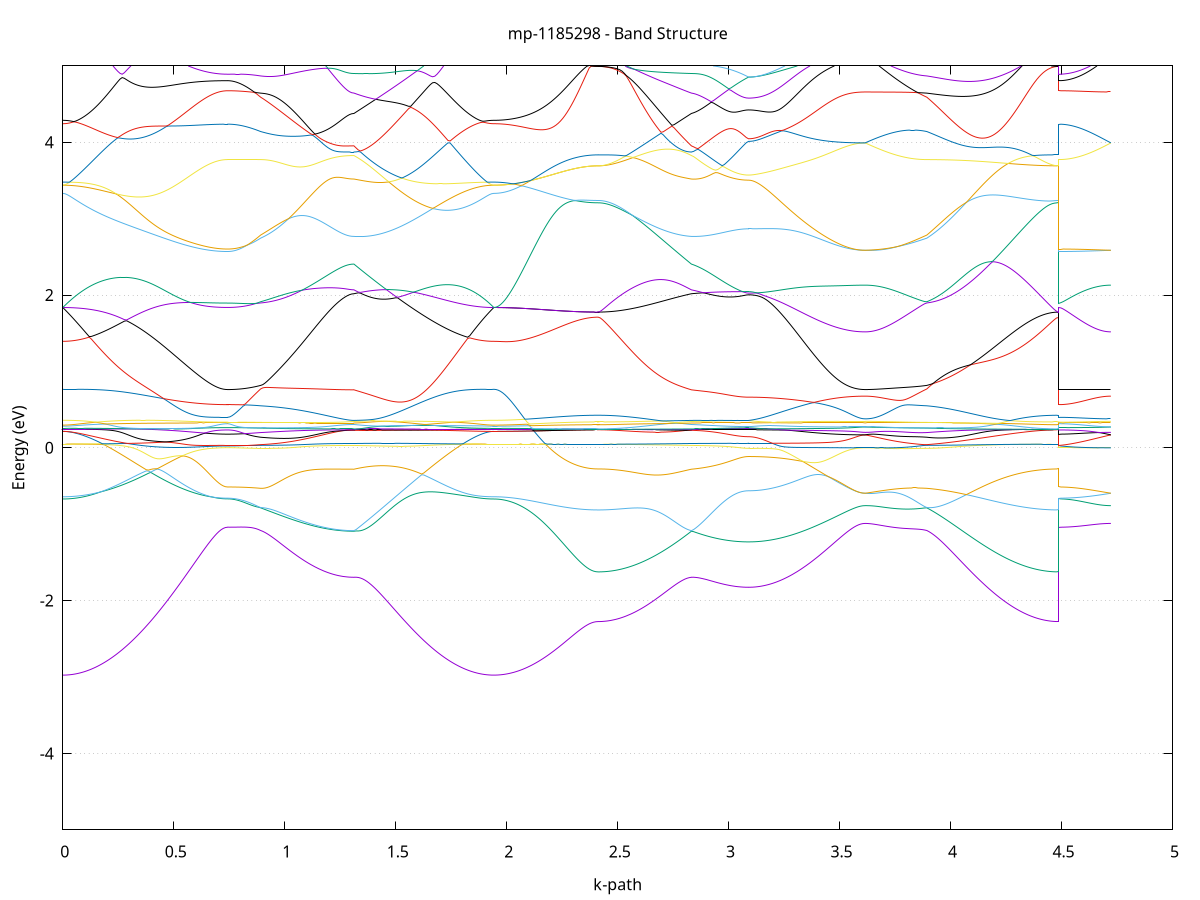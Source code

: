 set title 'mp-1185298 - Band Structure'
set xlabel 'k-path'
set ylabel 'Energy (eV)'
set grid y
set yrange [-5:5]
set terminal png size 800,600
set output 'mp-1185298_bands_gnuplot.png'
plot '-' using 1:2 with lines notitle, '-' using 1:2 with lines notitle, '-' using 1:2 with lines notitle, '-' using 1:2 with lines notitle, '-' using 1:2 with lines notitle, '-' using 1:2 with lines notitle, '-' using 1:2 with lines notitle, '-' using 1:2 with lines notitle, '-' using 1:2 with lines notitle, '-' using 1:2 with lines notitle, '-' using 1:2 with lines notitle, '-' using 1:2 with lines notitle, '-' using 1:2 with lines notitle, '-' using 1:2 with lines notitle, '-' using 1:2 with lines notitle, '-' using 1:2 with lines notitle, '-' using 1:2 with lines notitle, '-' using 1:2 with lines notitle, '-' using 1:2 with lines notitle, '-' using 1:2 with lines notitle, '-' using 1:2 with lines notitle, '-' using 1:2 with lines notitle, '-' using 1:2 with lines notitle, '-' using 1:2 with lines notitle, '-' using 1:2 with lines notitle, '-' using 1:2 with lines notitle, '-' using 1:2 with lines notitle, '-' using 1:2 with lines notitle, '-' using 1:2 with lines notitle, '-' using 1:2 with lines notitle, '-' using 1:2 with lines notitle, '-' using 1:2 with lines notitle, '-' using 1:2 with lines notitle, '-' using 1:2 with lines notitle, '-' using 1:2 with lines notitle, '-' using 1:2 with lines notitle, '-' using 1:2 with lines notitle, '-' using 1:2 with lines notitle, '-' using 1:2 with lines notitle, '-' using 1:2 with lines notitle, '-' using 1:2 with lines notitle, '-' using 1:2 with lines notitle, '-' using 1:2 with lines notitle, '-' using 1:2 with lines notitle, '-' using 1:2 with lines notitle, '-' using 1:2 with lines notitle, '-' using 1:2 with lines notitle, '-' using 1:2 with lines notitle
0.000000 -35.827948
0.009905 -35.827948
0.019810 -35.827948
0.029716 -35.827948
0.039621 -35.827948
0.049526 -35.827948
0.059431 -35.827948
0.069336 -35.827948
0.079241 -35.827948
0.089147 -35.827948
0.099052 -35.827948
0.108957 -35.827948
0.118862 -35.827948
0.128767 -35.827948
0.138672 -35.827948
0.148578 -35.827948
0.158483 -35.827948
0.168388 -35.827948
0.178293 -35.827948
0.188198 -35.827948
0.198104 -35.827948
0.208009 -35.827948
0.217914 -35.827948
0.227819 -35.827948
0.237724 -35.827948
0.247629 -35.827948
0.257535 -35.827948
0.267440 -35.827948
0.277345 -35.827849
0.287250 -35.827849
0.297155 -35.827849
0.307060 -35.827849
0.316966 -35.827849
0.326871 -35.827849
0.336776 -35.827849
0.346681 -35.827849
0.356586 -35.827849
0.366492 -35.827849
0.376397 -35.827849
0.386302 -35.827849
0.396207 -35.827849
0.406112 -35.827849
0.416017 -35.827849
0.425923 -35.827849
0.435828 -35.827849
0.445733 -35.827849
0.455638 -35.827849
0.465543 -35.827849
0.475448 -35.827849
0.485354 -35.827849
0.495259 -35.827849
0.505164 -35.827849
0.515069 -35.827849
0.524974 -35.827849
0.534879 -35.827849
0.544785 -35.827849
0.554690 -35.827849
0.564595 -35.827849
0.574500 -35.827849
0.584405 -35.827849
0.594311 -35.827849
0.604216 -35.827849
0.614121 -35.827849
0.624026 -35.827849
0.633931 -35.827849
0.643836 -35.827849
0.653742 -35.827849
0.663647 -35.827849
0.673552 -35.827849
0.683457 -35.827849
0.693362 -35.827849
0.703267 -35.827849
0.713173 -35.827849
0.723078 -35.827849
0.732983 -35.827849
0.742888 -35.827849
0.742888 -35.827849
0.752800 -35.827849
0.762712 -35.827849
0.772623 -35.827849
0.782535 -35.827849
0.792447 -35.827849
0.802359 -35.827849
0.812271 -35.827849
0.822182 -35.827849
0.832094 -35.827849
0.842006 -35.827849
0.851918 -35.827849
0.861829 -35.827849
0.871741 -35.827849
0.881653 -35.827849
0.891565 -35.827849
0.891565 -35.827849
0.901336 -35.827849
0.911107 -35.827849
0.920879 -35.827849
0.930650 -35.827948
0.940422 -35.827948
0.950193 -35.827849
0.959965 -35.827849
0.969736 -35.827849
0.979507 -35.827849
0.989279 -35.827849
0.999050 -35.827849
1.008822 -35.827849
1.018593 -35.827849
1.028365 -35.827849
1.038136 -35.827849
1.047907 -35.827849
1.057679 -35.827849
1.067450 -35.827849
1.077222 -35.827849
1.086993 -35.827849
1.096764 -35.827849
1.106536 -35.827849
1.116307 -35.827849
1.126079 -35.827948
1.135850 -35.827948
1.145622 -35.827948
1.155393 -35.827849
1.165164 -35.827849
1.174936 -35.827849
1.184707 -35.827849
1.194479 -35.827849
1.204250 -35.827849
1.214022 -35.827849
1.223793 -35.827849
1.233564 -35.827849
1.243336 -35.827849
1.253107 -35.827849
1.262879 -35.827948
1.272650 -35.827948
1.282422 -35.827849
1.292193 -35.827948
1.301964 -35.827948
1.311736 -35.827948
1.311736 -35.827948
1.321586 -35.827948
1.331437 -35.827849
1.341287 -35.827849
1.351138 -35.827849
1.360988 -35.827849
1.370839 -35.827849
1.380689 -35.827849
1.390540 -35.827849
1.400390 -35.827849
1.410241 -35.827849
1.420091 -35.827849
1.429942 -35.827849
1.439792 -35.827849
1.449643 -35.827849
1.459493 -35.827849
1.469344 -35.827849
1.479194 -35.827849
1.489045 -35.827849
1.498895 -35.827849
1.508746 -35.827849
1.518596 -35.827849
1.528447 -35.827849
1.538297 -35.827849
1.548148 -35.827849
1.557998 -35.827849
1.567849 -35.827849
1.577699 -35.827849
1.587550 -35.827849
1.597400 -35.827849
1.607250 -35.827849
1.617101 -35.827849
1.626951 -35.827849
1.636802 -35.827849
1.646652 -35.827849
1.656503 -35.827849
1.666353 -35.827948
1.676204 -35.827948
1.686054 -35.827948
1.695905 -35.827948
1.705755 -35.827849
1.715606 -35.827948
1.725456 -35.827948
1.735307 -35.827948
1.745157 -35.827948
1.755008 -35.827948
1.764858 -35.827948
1.774709 -35.827948
1.784559 -35.827948
1.794410 -35.827948
1.804260 -35.827948
1.814111 -35.827948
1.823961 -35.827948
1.833812 -35.827948
1.843662 -35.827948
1.853513 -35.827948
1.863363 -35.827948
1.873214 -35.827948
1.883064 -35.827948
1.892915 -35.827948
1.902765 -35.827948
1.912616 -35.827948
1.922466 -35.827948
1.932317 -35.827948
1.942167 -35.827948
1.942167 -35.827948
1.952167 -35.827948
1.962167 -35.827948
1.972167 -35.827948
1.982167 -35.827948
1.992167 -35.827948
2.002167 -35.827948
2.012167 -35.827948
2.022167 -35.827948
2.032167 -35.827849
2.042167 -35.827948
2.052167 -35.827948
2.062167 -35.827948
2.072167 -35.827948
2.082167 -35.827948
2.092167 -35.827948
2.102167 -35.827948
2.112167 -35.827948
2.122167 -35.827948
2.132167 -35.827948
2.142167 -35.827948
2.152167 -35.827948
2.162167 -35.827948
2.172167 -35.827948
2.182167 -35.827948
2.192167 -35.827948
2.202167 -35.827948
2.212167 -35.827849
2.222167 -35.827849
2.232167 -35.827948
2.242167 -35.827849
2.252167 -35.827948
2.262167 -35.827948
2.272167 -35.827948
2.282167 -35.827948
2.292167 -35.827948
2.302167 -35.827849
2.312167 -35.827849
2.322167 -35.827849
2.332167 -35.827849
2.342167 -35.827849
2.352167 -35.827849
2.362167 -35.827849
2.372167 -35.827748
2.382167 -35.827748
2.392167 -35.827748
2.402167 -35.827748
2.412167 -35.827748
2.412167 -35.827748
2.421938 -35.827748
2.431710 -35.827748
2.441481 -35.827748
2.451253 -35.827849
2.461024 -35.827849
2.470796 -35.827849
2.480567 -35.827849
2.490338 -35.827849
2.500110 -35.827849
2.509881 -35.827849
2.519653 -35.827849
2.529424 -35.827849
2.539196 -35.827849
2.548967 -35.827849
2.558738 -35.827849
2.568510 -35.827849
2.578281 -35.827849
2.588053 -35.827849
2.597824 -35.827849
2.607596 -35.827849
2.617367 -35.827849
2.627138 -35.827849
2.636910 -35.827849
2.646681 -35.827849
2.656453 -35.827849
2.666224 -35.827849
2.675995 -35.827849
2.685767 -35.827849
2.695538 -35.827849
2.705310 -35.827849
2.715081 -35.827948
2.724853 -35.827948
2.734624 -35.827948
2.744395 -35.827948
2.754167 -35.827849
2.763938 -35.827849
2.773710 -35.827849
2.783481 -35.827849
2.793253 -35.827849
2.803024 -35.827849
2.812795 -35.827849
2.822567 -35.827849
2.832338 -35.827948
2.832338 -35.827948
2.842240 -35.827849
2.852142 -35.827948
2.862043 -35.827849
2.871945 -35.827849
2.881847 -35.827849
2.891748 -35.827948
2.901650 -35.827948
2.911552 -35.827849
2.921453 -35.827948
2.931355 -35.827849
2.941257 -35.827849
2.951158 -35.827849
2.961060 -35.827849
2.970962 -35.827849
2.980864 -35.827849
2.990765 -35.827849
3.000667 -35.827849
3.010569 -35.827849
3.020470 -35.827849
3.030372 -35.827849
3.040274 -35.827849
3.050175 -35.827849
3.060077 -35.827849
3.069979 -35.827849
3.079880 -35.827849
3.089782 -35.827849
3.089782 -35.827849
3.099693 -35.827849
3.109605 -35.827849
3.119516 -35.827849
3.129427 -35.827849
3.139339 -35.827849
3.149250 -35.827849
3.159161 -35.827849
3.169073 -35.827849
3.178984 -35.827849
3.188896 -35.827849
3.198807 -35.827849
3.208718 -35.827849
3.218630 -35.827849
3.228541 -35.827849
3.238452 -35.827849
3.248364 -35.827849
3.258275 -35.827849
3.268186 -35.827849
3.278098 -35.827849
3.288009 -35.827849
3.297920 -35.827849
3.307832 -35.827849
3.317743 -35.827849
3.327654 -35.827849
3.337566 -35.827849
3.347477 -35.827849
3.357388 -35.827849
3.367300 -35.827849
3.377211 -35.827849
3.387122 -35.827849
3.397034 -35.827849
3.406945 -35.827849
3.416856 -35.827849
3.426768 -35.827849
3.436679 -35.827849
3.446590 -35.827849
3.456502 -35.827849
3.466413 -35.827849
3.476324 -35.827849
3.486236 -35.827849
3.496147 -35.827849
3.506059 -35.827849
3.515970 -35.827849
3.525881 -35.827849
3.535793 -35.827849
3.545704 -35.827849
3.555615 -35.827849
3.565527 -35.827849
3.575438 -35.827849
3.585349 -35.827849
3.595261 -35.827849
3.605172 -35.827849
3.615083 -35.827849
3.615083 -35.827748
3.625015 -35.827849
3.634946 -35.827849
3.644878 -35.827849
3.654809 -35.827849
3.664741 -35.827849
3.674672 -35.827849
3.684604 -35.827849
3.694535 -35.827849
3.704467 -35.827849
3.714398 -35.827849
3.724330 -35.827849
3.734261 -35.827849
3.744193 -35.827849
3.754124 -35.827849
3.764056 -35.827849
3.773987 -35.827849
3.783919 -35.827849
3.793850 -35.827849
3.803782 -35.827849
3.813713 -35.827849
3.823645 -35.827849
3.833576 -35.827849
3.843508 -35.827849
3.853439 -35.827849
3.863371 -35.827849
3.873302 -35.827849
3.883234 -35.827849
3.893165 -35.827849
3.893165 -35.827849
3.903069 -35.827849
3.912972 -35.827849
3.922876 -35.827849
3.932780 -35.827948
3.942683 -35.827948
3.952587 -35.827948
3.962490 -35.827849
3.972394 -35.827849
3.982297 -35.827849
3.992201 -35.827849
4.002104 -35.827849
4.012008 -35.827948
4.021911 -35.827849
4.031815 -35.827849
4.041718 -35.827948
4.051622 -35.827849
4.061525 -35.827849
4.071429 -35.827849
4.081332 -35.827849
4.091236 -35.827849
4.101140 -35.827849
4.111043 -35.827849
4.120947 -35.827849
4.130850 -35.827849
4.140754 -35.827849
4.150657 -35.827849
4.160561 -35.827849
4.170464 -35.827849
4.180368 -35.827849
4.190271 -35.827849
4.200175 -35.827849
4.210078 -35.827849
4.219982 -35.827849
4.229885 -35.827849
4.239789 -35.827849
4.249692 -35.827849
4.259596 -35.827849
4.269500 -35.827849
4.279403 -35.827849
4.289307 -35.827849
4.299210 -35.827849
4.309114 -35.827849
4.319017 -35.827849
4.328921 -35.827849
4.338824 -35.827849
4.348728 -35.827849
4.358631 -35.827849
4.368535 -35.827849
4.378438 -35.827849
4.388342 -35.827849
4.398245 -35.827849
4.408149 -35.827849
4.418052 -35.827849
4.427956 -35.827849
4.437860 -35.827849
4.447763 -35.827849
4.457667 -35.827748
4.467570 -35.827748
4.477474 -35.827748
4.487377 -35.827748
4.487377 -35.827849
4.497169 -35.827849
4.506961 -35.827849
4.516752 -35.827849
4.526544 -35.827849
4.536336 -35.827849
4.546127 -35.827849
4.555919 -35.827849
4.565711 -35.827849
4.575502 -35.827849
4.585294 -35.827849
4.595086 -35.827849
4.604877 -35.827849
4.614669 -35.827849
4.624461 -35.827849
4.634252 -35.827849
4.644044 -35.827849
4.653836 -35.827849
4.663627 -35.827849
4.673419 -35.827849
4.683210 -35.827849
4.693002 -35.827849
4.702794 -35.827849
4.712585 -35.827849
4.722377 -35.827849
e
0.000000 -31.841949
0.009905 -31.841949
0.019810 -31.841949
0.029716 -31.841949
0.039621 -31.841949
0.049526 -31.841849
0.059431 -31.841849
0.069336 -31.841849
0.079241 -31.841749
0.089147 -31.841749
0.099052 -31.841749
0.108957 -31.841649
0.118862 -31.841649
0.128767 -31.841549
0.138672 -31.841449
0.148578 -31.841449
0.158483 -31.841349
0.168388 -31.841248
0.178293 -31.841148
0.188198 -31.841148
0.198104 -31.841048
0.208009 -31.840948
0.217914 -31.840848
0.227819 -31.840749
0.237724 -31.840649
0.247629 -31.840549
0.257535 -31.840449
0.267440 -31.840349
0.277345 -31.840249
0.287250 -31.840149
0.297155 -31.840049
0.307060 -31.839949
0.316966 -31.839748
0.326871 -31.839648
0.336776 -31.839548
0.346681 -31.839448
0.356586 -31.839348
0.366492 -31.839249
0.376397 -31.839149
0.386302 -31.838949
0.396207 -31.838849
0.406112 -31.838749
0.416017 -31.838649
0.425923 -31.838549
0.435828 -31.838349
0.445733 -31.838248
0.455638 -31.838148
0.465543 -31.838048
0.475448 -31.837948
0.485354 -31.837848
0.495259 -31.837749
0.505164 -31.837649
0.515069 -31.837549
0.524974 -31.837449
0.534879 -31.837349
0.544785 -31.837249
0.554690 -31.837149
0.564595 -31.837149
0.574500 -31.837049
0.584405 -31.836949
0.594311 -31.836849
0.604216 -31.836849
0.614121 -31.836749
0.624026 -31.836749
0.633931 -31.836648
0.643836 -31.836548
0.653742 -31.836548
0.663647 -31.836548
0.673552 -31.836448
0.683457 -31.836448
0.693362 -31.836448
0.703267 -31.836348
0.713173 -31.836348
0.723078 -31.836348
0.732983 -31.836348
0.742888 -31.836348
0.742888 -31.836348
0.752800 -31.836348
0.762712 -31.836348
0.772623 -31.836348
0.782535 -31.836348
0.792447 -31.836448
0.802359 -31.836448
0.812271 -31.836448
0.822182 -31.836548
0.832094 -31.836548
0.842006 -31.836548
0.851918 -31.836648
0.861829 -31.836648
0.871741 -31.836749
0.881653 -31.836849
0.891565 -31.836849
0.891565 -31.836849
0.901336 -31.836949
0.911107 -31.836949
0.920879 -31.837049
0.930650 -31.837049
0.940422 -31.837149
0.950193 -31.837149
0.959965 -31.837149
0.969736 -31.837249
0.979507 -31.837249
0.989279 -31.837349
0.999050 -31.837349
1.008822 -31.837449
1.018593 -31.837449
1.028365 -31.837449
1.038136 -31.837549
1.047907 -31.837549
1.057679 -31.837549
1.067450 -31.837649
1.077222 -31.837649
1.086993 -31.837649
1.096764 -31.837749
1.106536 -31.837749
1.116307 -31.837749
1.126079 -31.837848
1.135850 -31.837848
1.145622 -31.837848
1.155393 -31.837848
1.165164 -31.837948
1.174936 -31.837948
1.184707 -31.837948
1.194479 -31.837948
1.204250 -31.837948
1.214022 -31.837948
1.223793 -31.838048
1.233564 -31.838048
1.243336 -31.838048
1.253107 -31.838048
1.262879 -31.838048
1.272650 -31.838048
1.282422 -31.838048
1.292193 -31.838048
1.301964 -31.838048
1.311736 -31.838048
1.311736 -31.838048
1.321586 -31.837848
1.331437 -31.837749
1.341287 -31.837649
1.351138 -31.837449
1.360988 -31.837249
1.370839 -31.837149
1.380689 -31.836949
1.390540 -31.836849
1.400390 -31.836648
1.410241 -31.836448
1.420091 -31.836448
1.429942 -31.836648
1.439792 -31.836749
1.449643 -31.836949
1.459493 -31.837149
1.469344 -31.837249
1.479194 -31.837449
1.489045 -31.837549
1.498895 -31.837749
1.508746 -31.837948
1.518596 -31.838048
1.528447 -31.838248
1.538297 -31.838349
1.548148 -31.838549
1.557998 -31.838649
1.567849 -31.838849
1.577699 -31.838949
1.587550 -31.839149
1.597400 -31.839249
1.607250 -31.839348
1.617101 -31.839548
1.626951 -31.839648
1.636802 -31.839748
1.646652 -31.839949
1.656503 -31.840049
1.666353 -31.840149
1.676204 -31.840249
1.686054 -31.840349
1.695905 -31.840549
1.705755 -31.840649
1.715606 -31.840749
1.725456 -31.840848
1.735307 -31.840948
1.745157 -31.841048
1.755008 -31.841048
1.764858 -31.841148
1.774709 -31.841248
1.784559 -31.841349
1.794410 -31.841449
1.804260 -31.841449
1.814111 -31.841549
1.823961 -31.841549
1.833812 -31.841649
1.843662 -31.841749
1.853513 -31.841749
1.863363 -31.841749
1.873214 -31.841849
1.883064 -31.841849
1.892915 -31.841849
1.902765 -31.841949
1.912616 -31.841949
1.922466 -31.841949
1.932317 -31.841949
1.942167 -31.841949
1.942167 -31.841949
1.952167 -31.841949
1.962167 -31.841949
1.972167 -31.841949
1.982167 -31.841949
1.992167 -31.841949
2.002167 -31.841949
2.012167 -31.841949
2.022167 -31.841949
2.032167 -31.841949
2.042167 -31.841949
2.052167 -31.841949
2.062167 -31.841949
2.072167 -31.841949
2.082167 -31.841949
2.092167 -31.841949
2.102167 -31.841949
2.112167 -31.841949
2.122167 -31.841949
2.132167 -31.841949
2.142167 -31.841949
2.152167 -31.841949
2.162167 -31.841949
2.172167 -31.841949
2.182167 -31.841949
2.192167 -31.841849
2.202167 -31.841849
2.212167 -31.841849
2.222167 -31.841849
2.232167 -31.841849
2.242167 -31.841849
2.252167 -31.841849
2.262167 -31.841849
2.272167 -31.841849
2.282167 -31.841849
2.292167 -31.841849
2.302167 -31.841849
2.312167 -31.841849
2.322167 -31.841849
2.332167 -31.841849
2.342167 -31.841849
2.352167 -31.841849
2.362167 -31.841849
2.372167 -31.841849
2.382167 -31.841849
2.392167 -31.841849
2.402167 -31.841849
2.412167 -31.841849
2.412167 -31.841849
2.421938 -31.841849
2.431710 -31.841849
2.441481 -31.841849
2.451253 -31.841849
2.461024 -31.841849
2.470796 -31.841749
2.480567 -31.841749
2.490338 -31.841749
2.500110 -31.841649
2.509881 -31.841649
2.519653 -31.841549
2.529424 -31.841549
2.539196 -31.841449
2.548967 -31.841449
2.558738 -31.841349
2.568510 -31.841248
2.578281 -31.841148
2.588053 -31.841148
2.597824 -31.841048
2.607596 -31.840948
2.617367 -31.840848
2.627138 -31.840749
2.636910 -31.840649
2.646681 -31.840549
2.656453 -31.840449
2.666224 -31.840349
2.675995 -31.840249
2.685767 -31.840149
2.695538 -31.839949
2.705310 -31.839849
2.715081 -31.839748
2.724853 -31.839648
2.734624 -31.839548
2.744395 -31.839348
2.754167 -31.839249
2.763938 -31.839049
2.773710 -31.838949
2.783481 -31.838849
2.793253 -31.838649
2.803024 -31.838549
2.812795 -31.838349
2.822567 -31.838248
2.832338 -31.838048
2.832338 -31.838048
2.842240 -31.838048
2.852142 -31.837948
2.862043 -31.837848
2.871945 -31.837848
2.881847 -31.837749
2.891748 -31.837649
2.901650 -31.837649
2.911552 -31.837549
2.921453 -31.837549
2.931355 -31.837449
2.941257 -31.837349
2.951158 -31.837349
2.961060 -31.837249
2.970962 -31.837149
2.980864 -31.837149
2.990765 -31.837049
3.000667 -31.836949
3.010569 -31.836949
3.020470 -31.836849
3.030372 -31.836749
3.040274 -31.836749
3.050175 -31.836648
3.060077 -31.836548
3.069979 -31.836548
3.079880 -31.836448
3.089782 -31.836448
3.089782 -31.836448
3.099693 -31.836448
3.109605 -31.836448
3.119516 -31.836448
3.129427 -31.836448
3.139339 -31.836448
3.149250 -31.836448
3.159161 -31.836448
3.169073 -31.836448
3.178984 -31.836448
3.188896 -31.836448
3.198807 -31.836448
3.208718 -31.836448
3.218630 -31.836448
3.228541 -31.836448
3.238452 -31.836448
3.248364 -31.836448
3.258275 -31.836348
3.268186 -31.836448
3.278098 -31.836348
3.288009 -31.836348
3.297920 -31.836348
3.307832 -31.836348
3.317743 -31.836348
3.327654 -31.836348
3.337566 -31.836348
3.347477 -31.836348
3.357388 -31.836348
3.367300 -31.836348
3.377211 -31.836348
3.387122 -31.836348
3.397034 -31.836348
3.406945 -31.836348
3.416856 -31.836348
3.426768 -31.836348
3.436679 -31.836348
3.446590 -31.836348
3.456502 -31.836348
3.466413 -31.836348
3.476324 -31.836348
3.486236 -31.836348
3.496147 -31.836348
3.506059 -31.836348
3.515970 -31.836348
3.525881 -31.836348
3.535793 -31.836348
3.545704 -31.836348
3.555615 -31.836348
3.565527 -31.836348
3.575438 -31.836348
3.585349 -31.836348
3.595261 -31.836348
3.605172 -31.836348
3.615083 -31.836348
3.615083 -31.836348
3.625015 -31.836348
3.634946 -31.836348
3.644878 -31.836348
3.654809 -31.836348
3.664741 -31.836348
3.674672 -31.836348
3.684604 -31.836348
3.694535 -31.836448
3.704467 -31.836448
3.714398 -31.836448
3.724330 -31.836448
3.734261 -31.836448
3.744193 -31.836448
3.754124 -31.836448
3.764056 -31.836548
3.773987 -31.836548
3.783919 -31.836548
3.793850 -31.836548
3.803782 -31.836648
3.813713 -31.836648
3.823645 -31.836648
3.833576 -31.836648
3.843508 -31.836749
3.853439 -31.836749
3.863371 -31.836749
3.873302 -31.836849
3.883234 -31.836849
3.893165 -31.836849
3.893165 -31.836849
3.903069 -31.836949
3.912972 -31.837049
3.922876 -31.837149
3.932780 -31.837149
3.942683 -31.837249
3.952587 -31.837349
3.962490 -31.837449
3.972394 -31.837549
3.982297 -31.837649
3.992201 -31.837749
4.002104 -31.837848
4.012008 -31.837948
4.021911 -31.838048
4.031815 -31.838148
4.041718 -31.838248
4.051622 -31.838349
4.061525 -31.838449
4.071429 -31.838549
4.081332 -31.838749
4.091236 -31.838849
4.101140 -31.838949
4.111043 -31.839049
4.120947 -31.839149
4.130850 -31.839249
4.140754 -31.839348
4.150657 -31.839548
4.160561 -31.839648
4.170464 -31.839748
4.180368 -31.839849
4.190271 -31.839949
4.200175 -31.840049
4.210078 -31.840149
4.219982 -31.840249
4.229885 -31.840349
4.239789 -31.840449
4.249692 -31.840549
4.259596 -31.840649
4.269500 -31.840749
4.279403 -31.840848
4.289307 -31.840948
4.299210 -31.841048
4.309114 -31.841148
4.319017 -31.841148
4.328921 -31.841248
4.338824 -31.841349
4.348728 -31.841349
4.358631 -31.841449
4.368535 -31.841549
4.378438 -31.841549
4.388342 -31.841649
4.398245 -31.841649
4.408149 -31.841749
4.418052 -31.841749
4.427956 -31.841749
4.437860 -31.841749
4.447763 -31.841849
4.457667 -31.841849
4.467570 -31.841849
4.477474 -31.841849
4.487377 -31.841849
4.487377 -31.836348
4.497169 -31.836348
4.506961 -31.836348
4.516752 -31.836348
4.526544 -31.836348
4.536336 -31.836348
4.546127 -31.836348
4.555919 -31.836348
4.565711 -31.836348
4.575502 -31.836348
4.585294 -31.836348
4.595086 -31.836348
4.604877 -31.836348
4.614669 -31.836348
4.624461 -31.836348
4.634252 -31.836348
4.644044 -31.836348
4.653836 -31.836348
4.663627 -31.836348
4.673419 -31.836348
4.683210 -31.836348
4.693002 -31.836348
4.702794 -31.836348
4.712585 -31.836348
4.722377 -31.836348
e
0.000000 -31.830949
0.009905 -31.830949
0.019810 -31.830949
0.029716 -31.830949
0.039621 -31.831049
0.049526 -31.831049
0.059431 -31.831049
0.069336 -31.831049
0.079241 -31.831149
0.089147 -31.831149
0.099052 -31.831249
0.108957 -31.831249
0.118862 -31.831349
0.128767 -31.831349
0.138672 -31.831449
0.148578 -31.831449
0.158483 -31.831549
0.168388 -31.831649
0.178293 -31.831649
0.188198 -31.831748
0.198104 -31.831848
0.208009 -31.831948
0.217914 -31.832048
0.227819 -31.832148
0.237724 -31.832249
0.247629 -31.832349
0.257535 -31.832449
0.267440 -31.832549
0.277345 -31.832649
0.287250 -31.832749
0.297155 -31.832849
0.307060 -31.832949
0.316966 -31.833049
0.326871 -31.833149
0.336776 -31.833248
0.346681 -31.833348
0.356586 -31.833448
0.366492 -31.833648
0.376397 -31.833749
0.386302 -31.833849
0.396207 -31.833949
0.406112 -31.834049
0.416017 -31.834149
0.425923 -31.834249
0.435828 -31.834349
0.445733 -31.834449
0.455638 -31.834649
0.465543 -31.834748
0.475448 -31.834848
0.485354 -31.834948
0.495259 -31.835048
0.505164 -31.835148
0.515069 -31.835148
0.524974 -31.835249
0.534879 -31.835349
0.544785 -31.835449
0.554690 -31.835549
0.564595 -31.835649
0.574500 -31.835649
0.584405 -31.835749
0.594311 -31.835849
0.604216 -31.835949
0.614121 -31.835949
0.624026 -31.836049
0.633931 -31.836049
0.643836 -31.836149
0.653742 -31.836149
0.663647 -31.836248
0.673552 -31.836248
0.683457 -31.836248
0.693362 -31.836248
0.703267 -31.836348
0.713173 -31.836348
0.723078 -31.836348
0.732983 -31.836348
0.742888 -31.836348
0.742888 -31.836348
0.752800 -31.836348
0.762712 -31.836348
0.772623 -31.836348
0.782535 -31.836348
0.792447 -31.836348
0.802359 -31.836248
0.812271 -31.836248
0.822182 -31.836248
0.832094 -31.836149
0.842006 -31.836149
0.851918 -31.836049
0.861829 -31.836049
0.871741 -31.835949
0.881653 -31.835949
0.891565 -31.835849
0.891565 -31.835849
0.901336 -31.835749
0.911107 -31.835749
0.920879 -31.835749
0.930650 -31.835649
0.940422 -31.835649
0.950193 -31.835549
0.959965 -31.835549
0.969736 -31.835449
0.979507 -31.835449
0.989279 -31.835449
0.999050 -31.835349
1.008822 -31.835349
1.018593 -31.835349
1.028365 -31.835249
1.038136 -31.835249
1.047907 -31.835148
1.057679 -31.835148
1.067450 -31.835148
1.077222 -31.835148
1.086993 -31.835048
1.096764 -31.835048
1.106536 -31.835048
1.116307 -31.834948
1.126079 -31.834948
1.135850 -31.834948
1.145622 -31.834948
1.155393 -31.834848
1.165164 -31.834848
1.174936 -31.834848
1.184707 -31.834848
1.194479 -31.834848
1.204250 -31.834848
1.214022 -31.834748
1.223793 -31.834748
1.233564 -31.834748
1.243336 -31.834748
1.253107 -31.834748
1.262879 -31.834748
1.272650 -31.834748
1.282422 -31.834748
1.292193 -31.834748
1.301964 -31.834748
1.311736 -31.834748
1.311736 -31.834748
1.321586 -31.834848
1.331437 -31.835048
1.341287 -31.835148
1.351138 -31.835349
1.360988 -31.835549
1.370839 -31.835649
1.380689 -31.835849
1.390540 -31.835949
1.400390 -31.836149
1.410241 -31.836348
1.420091 -31.836348
1.429942 -31.836149
1.439792 -31.836049
1.449643 -31.835849
1.459493 -31.835649
1.469344 -31.835549
1.479194 -31.835349
1.489045 -31.835249
1.498895 -31.835048
1.508746 -31.834948
1.518596 -31.834748
1.528447 -31.834649
1.538297 -31.834449
1.548148 -31.834349
1.557998 -31.834149
1.567849 -31.834049
1.577699 -31.833849
1.587550 -31.833749
1.597400 -31.833548
1.607250 -31.833448
1.617101 -31.833348
1.626951 -31.833149
1.636802 -31.833049
1.646652 -31.832949
1.656503 -31.832849
1.666353 -31.832749
1.676204 -31.832549
1.686054 -31.832449
1.695905 -31.832349
1.705755 -31.832249
1.715606 -31.832148
1.725456 -31.832048
1.735307 -31.831948
1.745157 -31.831848
1.755008 -31.831748
1.764858 -31.831748
1.774709 -31.831649
1.784559 -31.831549
1.794410 -31.831449
1.804260 -31.831449
1.814111 -31.831349
1.823961 -31.831349
1.833812 -31.831249
1.843662 -31.831249
1.853513 -31.831149
1.863363 -31.831149
1.873214 -31.831049
1.883064 -31.831049
1.892915 -31.831049
1.902765 -31.831049
1.912616 -31.830949
1.922466 -31.830949
1.932317 -31.830949
1.942167 -31.830949
1.942167 -31.830949
1.952167 -31.830949
1.962167 -31.830949
1.972167 -31.830949
1.982167 -31.830949
1.992167 -31.830949
2.002167 -31.830949
2.012167 -31.830949
2.022167 -31.830949
2.032167 -31.830949
2.042167 -31.830949
2.052167 -31.830949
2.062167 -31.830949
2.072167 -31.830949
2.082167 -31.830949
2.092167 -31.830949
2.102167 -31.830949
2.112167 -31.830949
2.122167 -31.830949
2.132167 -31.830949
2.142167 -31.830949
2.152167 -31.830949
2.162167 -31.830949
2.172167 -31.830949
2.182167 -31.830949
2.192167 -31.830949
2.202167 -31.830949
2.212167 -31.830949
2.222167 -31.830949
2.232167 -31.830949
2.242167 -31.830949
2.252167 -31.830949
2.262167 -31.830949
2.272167 -31.830949
2.282167 -31.830949
2.292167 -31.830949
2.302167 -31.830949
2.312167 -31.830949
2.322167 -31.830949
2.332167 -31.830949
2.342167 -31.830949
2.352167 -31.830949
2.362167 -31.830949
2.372167 -31.830949
2.382167 -31.830949
2.392167 -31.830949
2.402167 -31.830949
2.412167 -31.830949
2.412167 -31.830949
2.421938 -31.830949
2.431710 -31.830949
2.441481 -31.830949
2.451253 -31.830949
2.461024 -31.831049
2.470796 -31.831049
2.480567 -31.831049
2.490338 -31.831149
2.500110 -31.831149
2.509881 -31.831149
2.519653 -31.831249
2.529424 -31.831349
2.539196 -31.831349
2.548967 -31.831449
2.558738 -31.831449
2.568510 -31.831549
2.578281 -31.831649
2.588053 -31.831748
2.597824 -31.831748
2.607596 -31.831848
2.617367 -31.831948
2.627138 -31.832048
2.636910 -31.832148
2.646681 -31.832249
2.656453 -31.832349
2.666224 -31.832449
2.675995 -31.832549
2.685767 -31.832649
2.695538 -31.832849
2.705310 -31.832949
2.715081 -31.833049
2.724853 -31.833149
2.734624 -31.833248
2.744395 -31.833448
2.754167 -31.833548
2.763938 -31.833749
2.773710 -31.833849
2.783481 -31.833949
2.793253 -31.834149
2.803024 -31.834249
2.812795 -31.834449
2.822567 -31.834549
2.832338 -31.834748
2.832338 -31.834748
2.842240 -31.834748
2.852142 -31.834848
2.862043 -31.834948
2.871945 -31.834948
2.881847 -31.835048
2.891748 -31.835148
2.901650 -31.835148
2.911552 -31.835249
2.921453 -31.835249
2.931355 -31.835349
2.941257 -31.835449
2.951158 -31.835449
2.961060 -31.835549
2.970962 -31.835649
2.980864 -31.835649
2.990765 -31.835749
3.000667 -31.835849
3.010569 -31.835849
3.020470 -31.835949
3.030372 -31.836049
3.040274 -31.836049
3.050175 -31.836149
3.060077 -31.836248
3.069979 -31.836248
3.079880 -31.836348
3.089782 -31.836348
3.089782 -31.836348
3.099693 -31.836348
3.109605 -31.836348
3.119516 -31.836348
3.129427 -31.836348
3.139339 -31.836348
3.149250 -31.836348
3.159161 -31.836348
3.169073 -31.836348
3.178984 -31.836348
3.188896 -31.836348
3.198807 -31.836348
3.208718 -31.836348
3.218630 -31.836348
3.228541 -31.836348
3.238452 -31.836348
3.248364 -31.836348
3.258275 -31.836348
3.268186 -31.836348
3.278098 -31.836348
3.288009 -31.836348
3.297920 -31.836348
3.307832 -31.836348
3.317743 -31.836348
3.327654 -31.836348
3.337566 -31.836348
3.347477 -31.836348
3.357388 -31.836348
3.367300 -31.836348
3.377211 -31.836348
3.387122 -31.836348
3.397034 -31.836348
3.406945 -31.836348
3.416856 -31.836348
3.426768 -31.836348
3.436679 -31.836348
3.446590 -31.836348
3.456502 -31.836348
3.466413 -31.836348
3.476324 -31.836348
3.486236 -31.836348
3.496147 -31.836348
3.506059 -31.836348
3.515970 -31.836348
3.525881 -31.836348
3.535793 -31.836348
3.545704 -31.836348
3.555615 -31.836348
3.565527 -31.836348
3.575438 -31.836348
3.585349 -31.836348
3.595261 -31.836348
3.605172 -31.836348
3.615083 -31.836348
3.615083 -31.836348
3.625015 -31.836348
3.634946 -31.836348
3.644878 -31.836348
3.654809 -31.836348
3.664741 -31.836348
3.674672 -31.836348
3.684604 -31.836348
3.694535 -31.836348
3.704467 -31.836348
3.714398 -31.836248
3.724330 -31.836248
3.734261 -31.836248
3.744193 -31.836248
3.754124 -31.836248
3.764056 -31.836248
3.773987 -31.836149
3.783919 -31.836149
3.793850 -31.836149
3.803782 -31.836149
3.813713 -31.836049
3.823645 -31.836049
3.833576 -31.836049
3.843508 -31.836049
3.853439 -31.835949
3.863371 -31.835949
3.873302 -31.835949
3.883234 -31.835849
3.893165 -31.835849
3.893165 -31.835849
3.903069 -31.835749
3.912972 -31.835749
3.922876 -31.835649
3.932780 -31.835549
3.942683 -31.835449
3.952587 -31.835349
3.962490 -31.835249
3.972394 -31.835249
3.982297 -31.835148
3.992201 -31.835048
4.002104 -31.834948
4.012008 -31.834848
4.021911 -31.834748
4.031815 -31.834649
4.041718 -31.834449
4.051622 -31.834349
4.061525 -31.834249
4.071429 -31.834149
4.081332 -31.834049
4.091236 -31.833949
4.101140 -31.833849
4.111043 -31.833749
4.120947 -31.833648
4.130850 -31.833448
4.140754 -31.833348
4.150657 -31.833248
4.160561 -31.833149
4.170464 -31.833049
4.180368 -31.832949
4.190271 -31.832849
4.200175 -31.832749
4.210078 -31.832649
4.219982 -31.832549
4.229885 -31.832449
4.239789 -31.832349
4.249692 -31.832249
4.259596 -31.832148
4.269500 -31.832048
4.279403 -31.831948
4.289307 -31.831848
4.299210 -31.831748
4.309114 -31.831649
4.319017 -31.831649
4.328921 -31.831549
4.338824 -31.831449
4.348728 -31.831449
4.358631 -31.831349
4.368535 -31.831349
4.378438 -31.831249
4.388342 -31.831249
4.398245 -31.831149
4.408149 -31.831149
4.418052 -31.831049
4.427956 -31.831049
4.437860 -31.831049
4.447763 -31.831049
4.457667 -31.830949
4.467570 -31.830949
4.477474 -31.830949
4.487377 -31.830949
4.487377 -31.836348
4.497169 -31.836348
4.506961 -31.836348
4.516752 -31.836348
4.526544 -31.836348
4.536336 -31.836348
4.546127 -31.836348
4.555919 -31.836348
4.565711 -31.836348
4.575502 -31.836348
4.585294 -31.836348
4.595086 -31.836348
4.604877 -31.836348
4.614669 -31.836348
4.624461 -31.836348
4.634252 -31.836348
4.644044 -31.836348
4.653836 -31.836348
4.663627 -31.836348
4.673419 -31.836348
4.683210 -31.836348
4.693002 -31.836348
4.702794 -31.836348
4.712585 -31.836348
4.722377 -31.836348
e
0.000000 -31.719649
0.009905 -31.719649
0.019810 -31.719649
0.029716 -31.719649
0.039621 -31.719649
0.049526 -31.719649
0.059431 -31.719649
0.069336 -31.719649
0.079241 -31.719649
0.089147 -31.719649
0.099052 -31.719649
0.108957 -31.719649
0.118862 -31.719649
0.128767 -31.719649
0.138672 -31.719649
0.148578 -31.719649
0.158483 -31.719649
0.168388 -31.719649
0.178293 -31.719649
0.188198 -31.719649
0.198104 -31.719649
0.208009 -31.719649
0.217914 -31.719649
0.227819 -31.719649
0.237724 -31.719649
0.247629 -31.719649
0.257535 -31.719649
0.267440 -31.719649
0.277345 -31.719649
0.287250 -31.719649
0.297155 -31.719649
0.307060 -31.719649
0.316966 -31.719649
0.326871 -31.719649
0.336776 -31.719649
0.346681 -31.719649
0.356586 -31.719649
0.366492 -31.719649
0.376397 -31.719649
0.386302 -31.719649
0.396207 -31.719649
0.406112 -31.719649
0.416017 -31.719649
0.425923 -31.719649
0.435828 -31.719649
0.445733 -31.719649
0.455638 -31.719749
0.465543 -31.719749
0.475448 -31.719749
0.485354 -31.719649
0.495259 -31.719749
0.505164 -31.719649
0.515069 -31.719749
0.524974 -31.719749
0.534879 -31.719749
0.544785 -31.719749
0.554690 -31.719749
0.564595 -31.719749
0.574500 -31.719749
0.584405 -31.719749
0.594311 -31.719749
0.604216 -31.719749
0.614121 -31.719749
0.624026 -31.719749
0.633931 -31.719749
0.643836 -31.719749
0.653742 -31.719749
0.663647 -31.719749
0.673552 -31.719749
0.683457 -31.719749
0.693362 -31.719749
0.703267 -31.719749
0.713173 -31.719749
0.723078 -31.719749
0.732983 -31.719749
0.742888 -31.719749
0.742888 -31.719749
0.752800 -31.719749
0.762712 -31.719749
0.772623 -31.719749
0.782535 -31.719749
0.792447 -31.719749
0.802359 -31.719749
0.812271 -31.719749
0.822182 -31.719749
0.832094 -31.719749
0.842006 -31.719749
0.851918 -31.719649
0.861829 -31.719749
0.871741 -31.719749
0.881653 -31.719749
0.891565 -31.719749
0.891565 -31.719749
0.901336 -31.719749
0.911107 -31.719749
0.920879 -31.719749
0.930650 -31.719749
0.940422 -31.719749
0.950193 -31.719749
0.959965 -31.719749
0.969736 -31.719749
0.979507 -31.719749
0.989279 -31.719749
0.999050 -31.719749
1.008822 -31.719749
1.018593 -31.719749
1.028365 -31.719749
1.038136 -31.719749
1.047907 -31.719749
1.057679 -31.719749
1.067450 -31.719749
1.077222 -31.719749
1.086993 -31.719749
1.096764 -31.719749
1.106536 -31.719749
1.116307 -31.719749
1.126079 -31.719749
1.135850 -31.719749
1.145622 -31.719749
1.155393 -31.719749
1.165164 -31.719749
1.174936 -31.719749
1.184707 -31.719749
1.194479 -31.719749
1.204250 -31.719749
1.214022 -31.719749
1.223793 -31.719749
1.233564 -31.719749
1.243336 -31.719749
1.253107 -31.719749
1.262879 -31.719749
1.272650 -31.719749
1.282422 -31.719749
1.292193 -31.719749
1.301964 -31.719749
1.311736 -31.719749
1.311736 -31.719749
1.321586 -31.719749
1.331437 -31.719749
1.341287 -31.719749
1.351138 -31.719749
1.360988 -31.719749
1.370839 -31.719749
1.380689 -31.719749
1.390540 -31.719749
1.400390 -31.719749
1.410241 -31.719749
1.420091 -31.719749
1.429942 -31.719749
1.439792 -31.719749
1.449643 -31.719749
1.459493 -31.719749
1.469344 -31.719749
1.479194 -31.719649
1.489045 -31.719749
1.498895 -31.719749
1.508746 -31.719749
1.518596 -31.719749
1.528447 -31.719749
1.538297 -31.719649
1.548148 -31.719749
1.557998 -31.719649
1.567849 -31.719649
1.577699 -31.719649
1.587550 -31.719649
1.597400 -31.719649
1.607250 -31.719649
1.617101 -31.719649
1.626951 -31.719649
1.636802 -31.719649
1.646652 -31.719649
1.656503 -31.719649
1.666353 -31.719649
1.676204 -31.719649
1.686054 -31.719649
1.695905 -31.719649
1.705755 -31.719649
1.715606 -31.719649
1.725456 -31.719649
1.735307 -31.719649
1.745157 -31.719649
1.755008 -31.719649
1.764858 -31.719649
1.774709 -31.719649
1.784559 -31.719649
1.794410 -31.719649
1.804260 -31.719649
1.814111 -31.719649
1.823961 -31.719649
1.833812 -31.719649
1.843662 -31.719649
1.853513 -31.719649
1.863363 -31.719649
1.873214 -31.719649
1.883064 -31.719649
1.892915 -31.719649
1.902765 -31.719649
1.912616 -31.719649
1.922466 -31.719649
1.932317 -31.719649
1.942167 -31.719649
1.942167 -31.719649
1.952167 -31.719649
1.962167 -31.719649
1.972167 -31.719649
1.982167 -31.719649
1.992167 -31.719649
2.002167 -31.719649
2.012167 -31.719649
2.022167 -31.719649
2.032167 -31.719649
2.042167 -31.719649
2.052167 -31.719649
2.062167 -31.719649
2.072167 -31.719649
2.082167 -31.719649
2.092167 -31.719649
2.102167 -31.719649
2.112167 -31.719649
2.122167 -31.719649
2.132167 -31.719649
2.142167 -31.719649
2.152167 -31.719649
2.162167 -31.719749
2.172167 -31.719649
2.182167 -31.719749
2.192167 -31.719749
2.202167 -31.719749
2.212167 -31.719749
2.222167 -31.719749
2.232167 -31.719749
2.242167 -31.719749
2.252167 -31.719749
2.262167 -31.719749
2.272167 -31.719749
2.282167 -31.719749
2.292167 -31.719749
2.302167 -31.719749
2.312167 -31.719749
2.322167 -31.719749
2.332167 -31.719749
2.342167 -31.719749
2.352167 -31.719749
2.362167 -31.719749
2.372167 -31.719749
2.382167 -31.719749
2.392167 -31.719749
2.402167 -31.719749
2.412167 -31.719749
2.412167 -31.719749
2.421938 -31.719749
2.431710 -31.719749
2.441481 -31.719749
2.451253 -31.719749
2.461024 -31.719749
2.470796 -31.719749
2.480567 -31.719749
2.490338 -31.719749
2.500110 -31.719749
2.509881 -31.719749
2.519653 -31.719749
2.529424 -31.719749
2.539196 -31.719749
2.548967 -31.719749
2.558738 -31.719749
2.568510 -31.719749
2.578281 -31.719749
2.588053 -31.719749
2.597824 -31.719749
2.607596 -31.719749
2.617367 -31.719749
2.627138 -31.719749
2.636910 -31.719749
2.646681 -31.719749
2.656453 -31.719749
2.666224 -31.719749
2.675995 -31.719749
2.685767 -31.719749
2.695538 -31.719749
2.705310 -31.719749
2.715081 -31.719749
2.724853 -31.719749
2.734624 -31.719749
2.744395 -31.719749
2.754167 -31.719749
2.763938 -31.719749
2.773710 -31.719749
2.783481 -31.719749
2.793253 -31.719749
2.803024 -31.719749
2.812795 -31.719749
2.822567 -31.719749
2.832338 -31.719749
2.832338 -31.719749
2.842240 -31.719749
2.852142 -31.719749
2.862043 -31.719749
2.871945 -31.719749
2.881847 -31.719749
2.891748 -31.719749
2.901650 -31.719749
2.911552 -31.719749
2.921453 -31.719749
2.931355 -31.719749
2.941257 -31.719749
2.951158 -31.719749
2.961060 -31.719749
2.970962 -31.719749
2.980864 -31.719749
2.990765 -31.719749
3.000667 -31.719749
3.010569 -31.719749
3.020470 -31.719749
3.030372 -31.719749
3.040274 -31.719749
3.050175 -31.719749
3.060077 -31.719749
3.069979 -31.719749
3.079880 -31.719749
3.089782 -31.719749
3.089782 -31.719749
3.099693 -31.719749
3.109605 -31.719749
3.119516 -31.719749
3.129427 -31.719749
3.139339 -31.719749
3.149250 -31.719749
3.159161 -31.719749
3.169073 -31.719749
3.178984 -31.719749
3.188896 -31.719749
3.198807 -31.719749
3.208718 -31.719749
3.218630 -31.719749
3.228541 -31.719749
3.238452 -31.719749
3.248364 -31.719749
3.258275 -31.719749
3.268186 -31.719749
3.278098 -31.719749
3.288009 -31.719749
3.297920 -31.719749
3.307832 -31.719749
3.317743 -31.719749
3.327654 -31.719749
3.337566 -31.719749
3.347477 -31.719749
3.357388 -31.719749
3.367300 -31.719749
3.377211 -31.719749
3.387122 -31.719749
3.397034 -31.719749
3.406945 -31.719749
3.416856 -31.719749
3.426768 -31.719749
3.436679 -31.719749
3.446590 -31.719749
3.456502 -31.719749
3.466413 -31.719749
3.476324 -31.719749
3.486236 -31.719749
3.496147 -31.719749
3.506059 -31.719749
3.515970 -31.719749
3.525881 -31.719749
3.535793 -31.719749
3.545704 -31.719749
3.555615 -31.719749
3.565527 -31.719749
3.575438 -31.719749
3.585349 -31.719749
3.595261 -31.719749
3.605172 -31.719749
3.615083 -31.719749
3.615083 -31.719749
3.625015 -31.719749
3.634946 -31.719749
3.644878 -31.719749
3.654809 -31.719749
3.664741 -31.719749
3.674672 -31.719749
3.684604 -31.719749
3.694535 -31.719749
3.704467 -31.719749
3.714398 -31.719749
3.724330 -31.719749
3.734261 -31.719749
3.744193 -31.719749
3.754124 -31.719749
3.764056 -31.719749
3.773987 -31.719749
3.783919 -31.719749
3.793850 -31.719749
3.803782 -31.719749
3.813713 -31.719749
3.823645 -31.719749
3.833576 -31.719749
3.843508 -31.719749
3.853439 -31.719749
3.863371 -31.719749
3.873302 -31.719749
3.883234 -31.719749
3.893165 -31.719749
3.893165 -31.719749
3.903069 -31.719749
3.912972 -31.719749
3.922876 -31.719749
3.932780 -31.719749
3.942683 -31.719749
3.952587 -31.719749
3.962490 -31.719749
3.972394 -31.719749
3.982297 -31.719749
3.992201 -31.719749
4.002104 -31.719749
4.012008 -31.719749
4.021911 -31.719749
4.031815 -31.719749
4.041718 -31.719749
4.051622 -31.719749
4.061525 -31.719749
4.071429 -31.719749
4.081332 -31.719749
4.091236 -31.719749
4.101140 -31.719749
4.111043 -31.719749
4.120947 -31.719749
4.130850 -31.719749
4.140754 -31.719749
4.150657 -31.719749
4.160561 -31.719749
4.170464 -31.719749
4.180368 -31.719749
4.190271 -31.719749
4.200175 -31.719749
4.210078 -31.719749
4.219982 -31.719749
4.229885 -31.719749
4.239789 -31.719749
4.249692 -31.719749
4.259596 -31.719749
4.269500 -31.719749
4.279403 -31.719749
4.289307 -31.719749
4.299210 -31.719749
4.309114 -31.719749
4.319017 -31.719749
4.328921 -31.719749
4.338824 -31.719749
4.348728 -31.719749
4.358631 -31.719749
4.368535 -31.719749
4.378438 -31.719749
4.388342 -31.719749
4.398245 -31.719749
4.408149 -31.719749
4.418052 -31.719749
4.427956 -31.719749
4.437860 -31.719749
4.447763 -31.719749
4.457667 -31.719749
4.467570 -31.719749
4.477474 -31.719749
4.487377 -31.719749
4.487377 -31.719749
4.497169 -31.719749
4.506961 -31.719749
4.516752 -31.719749
4.526544 -31.719749
4.536336 -31.719749
4.546127 -31.719649
4.555919 -31.719749
4.565711 -31.719749
4.575502 -31.719749
4.585294 -31.719749
4.595086 -31.719749
4.604877 -31.719749
4.614669 -31.719749
4.624461 -31.719749
4.634252 -31.719749
4.644044 -31.719749
4.653836 -31.719749
4.663627 -31.719749
4.673419 -31.719749
4.683210 -31.719749
4.693002 -31.719749
4.702794 -31.719749
4.712585 -31.719749
4.722377 -31.719749
e
0.000000 -18.775348
0.009905 -18.775348
0.019810 -18.775348
0.029716 -18.775348
0.039621 -18.775348
0.049526 -18.775448
0.059431 -18.775448
0.069336 -18.775448
0.079241 -18.775448
0.089147 -18.775448
0.099052 -18.775548
0.108957 -18.775548
0.118862 -18.775648
0.128767 -18.775648
0.138672 -18.775748
0.148578 -18.775748
0.158483 -18.775849
0.168388 -18.775849
0.178293 -18.775949
0.188198 -18.775949
0.198104 -18.776049
0.208009 -18.776149
0.217914 -18.776149
0.227819 -18.776249
0.237724 -18.776349
0.247629 -18.776349
0.257535 -18.776449
0.267440 -18.776549
0.277345 -18.776649
0.287250 -18.776749
0.297155 -18.776749
0.307060 -18.776848
0.316966 -18.776948
0.326871 -18.777048
0.336776 -18.777148
0.346681 -18.777248
0.356586 -18.777349
0.366492 -18.777349
0.376397 -18.777449
0.386302 -18.777549
0.396207 -18.777649
0.406112 -18.777749
0.416017 -18.777849
0.425923 -18.777949
0.435828 -18.778049
0.445733 -18.778049
0.455638 -18.778149
0.465543 -18.778249
0.475448 -18.778348
0.485354 -18.778448
0.495259 -18.778448
0.505164 -18.778548
0.515069 -18.778648
0.524974 -18.778748
0.534879 -18.778748
0.544785 -18.778849
0.554690 -18.778949
0.564595 -18.778949
0.574500 -18.779049
0.584405 -18.779149
0.594311 -18.779149
0.604216 -18.779249
0.614121 -18.779249
0.624026 -18.779349
0.633931 -18.779349
0.643836 -18.779349
0.653742 -18.779449
0.663647 -18.779449
0.673552 -18.779449
0.683457 -18.779449
0.693362 -18.779549
0.703267 -18.779549
0.713173 -18.779549
0.723078 -18.779549
0.732983 -18.779549
0.742888 -18.779549
0.742888 -18.779549
0.752800 -18.779549
0.762712 -18.779549
0.772623 -18.779549
0.782535 -18.779549
0.792447 -18.779449
0.802359 -18.779449
0.812271 -18.779349
0.822182 -18.779349
0.832094 -18.779249
0.842006 -18.779249
0.851918 -18.779149
0.861829 -18.779149
0.871741 -18.779049
0.881653 -18.778949
0.891565 -18.778849
0.891565 -18.778849
0.901336 -18.778849
0.911107 -18.778849
0.920879 -18.778849
0.930650 -18.778849
0.940422 -18.778748
0.950193 -18.778748
0.959965 -18.778748
0.969736 -18.778748
0.979507 -18.778748
0.989279 -18.778648
0.999050 -18.778648
1.008822 -18.778648
1.018593 -18.778648
1.028365 -18.778648
1.038136 -18.778548
1.047907 -18.778548
1.057679 -18.778548
1.067450 -18.778548
1.077222 -18.778548
1.086993 -18.778448
1.096764 -18.778448
1.106536 -18.778448
1.116307 -18.778448
1.126079 -18.778348
1.135850 -18.778348
1.145622 -18.778348
1.155393 -18.778348
1.165164 -18.778348
1.174936 -18.778348
1.184707 -18.778249
1.194479 -18.778249
1.204250 -18.778249
1.214022 -18.778249
1.223793 -18.778249
1.233564 -18.778249
1.243336 -18.778249
1.253107 -18.778149
1.262879 -18.778149
1.272650 -18.778149
1.282422 -18.778149
1.292193 -18.778149
1.301964 -18.778149
1.311736 -18.778149
1.311736 -18.778149
1.321586 -18.778249
1.331437 -18.778249
1.341287 -18.778348
1.351138 -18.778348
1.360988 -18.778348
1.370839 -18.778348
1.380689 -18.778448
1.390540 -18.778448
1.400390 -18.778448
1.410241 -18.778448
1.420091 -18.778448
1.429942 -18.778448
1.439792 -18.778448
1.449643 -18.778448
1.459493 -18.778348
1.469344 -18.778348
1.479194 -18.778348
1.489045 -18.778249
1.498895 -18.778249
1.508746 -18.778149
1.518596 -18.778149
1.528447 -18.778049
1.538297 -18.778049
1.548148 -18.777949
1.557998 -18.777949
1.567849 -18.777849
1.577699 -18.777749
1.587550 -18.777649
1.597400 -18.777649
1.607250 -18.777549
1.617101 -18.777449
1.626951 -18.777349
1.636802 -18.777248
1.646652 -18.777148
1.656503 -18.777048
1.666353 -18.777048
1.676204 -18.776948
1.686054 -18.776848
1.695905 -18.776749
1.705755 -18.776649
1.715606 -18.776549
1.725456 -18.776449
1.735307 -18.776349
1.745157 -18.776349
1.755008 -18.776249
1.764858 -18.776149
1.774709 -18.776049
1.784559 -18.775949
1.794410 -18.775949
1.804260 -18.775849
1.814111 -18.775748
1.823961 -18.775748
1.833812 -18.775648
1.843662 -18.775548
1.853513 -18.775548
1.863363 -18.775448
1.873214 -18.775448
1.883064 -18.775448
1.892915 -18.775448
1.902765 -18.775348
1.912616 -18.775348
1.922466 -18.775348
1.932317 -18.775348
1.942167 -18.775348
1.942167 -18.775348
1.952167 -18.775348
1.962167 -18.775348
1.972167 -18.775348
1.982167 -18.775348
1.992167 -18.775348
2.002167 -18.775348
2.012167 -18.775348
2.022167 -18.775348
2.032167 -18.775348
2.042167 -18.775348
2.052167 -18.775348
2.062167 -18.775348
2.072167 -18.775348
2.082167 -18.775348
2.092167 -18.775348
2.102167 -18.775348
2.112167 -18.775348
2.122167 -18.775348
2.132167 -18.775348
2.142167 -18.775348
2.152167 -18.775348
2.162167 -18.775348
2.172167 -18.775348
2.182167 -18.775348
2.192167 -18.775348
2.202167 -18.775348
2.212167 -18.775348
2.222167 -18.775448
2.232167 -18.775448
2.242167 -18.775448
2.252167 -18.775448
2.262167 -18.775448
2.272167 -18.775448
2.282167 -18.775448
2.292167 -18.775448
2.302167 -18.775448
2.312167 -18.775448
2.322167 -18.775448
2.332167 -18.775448
2.342167 -18.775448
2.352167 -18.775448
2.362167 -18.775448
2.372167 -18.775448
2.382167 -18.775448
2.392167 -18.775448
2.402167 -18.775448
2.412167 -18.775448
2.412167 -18.775448
2.421938 -18.775448
2.431710 -18.775448
2.441481 -18.775448
2.451253 -18.775448
2.461024 -18.775448
2.470796 -18.775548
2.480567 -18.775548
2.490338 -18.775548
2.500110 -18.775648
2.509881 -18.775648
2.519653 -18.775748
2.529424 -18.775748
2.539196 -18.775849
2.548967 -18.775949
2.558738 -18.775949
2.568510 -18.776049
2.578281 -18.776149
2.588053 -18.776249
2.597824 -18.776249
2.607596 -18.776349
2.617367 -18.776449
2.627138 -18.776549
2.636910 -18.776649
2.646681 -18.776749
2.656453 -18.776749
2.666224 -18.776848
2.675995 -18.776948
2.685767 -18.777048
2.695538 -18.777148
2.705310 -18.777248
2.715081 -18.777349
2.724853 -18.777449
2.734624 -18.777449
2.744395 -18.777549
2.754167 -18.777649
2.763938 -18.777749
2.773710 -18.777749
2.783481 -18.777849
2.793253 -18.777949
2.803024 -18.777949
2.812795 -18.778049
2.822567 -18.778149
2.832338 -18.778149
2.832338 -18.778149
2.842240 -18.778149
2.852142 -18.778249
2.862043 -18.778249
2.871945 -18.778249
2.881847 -18.778249
2.891748 -18.778249
2.901650 -18.778348
2.911552 -18.778348
2.921453 -18.778348
2.931355 -18.778348
2.941257 -18.778348
2.951158 -18.778348
2.961060 -18.778348
2.970962 -18.778348
2.980864 -18.778348
2.990765 -18.778448
3.000667 -18.778448
3.010569 -18.778448
3.020470 -18.778448
3.030372 -18.778448
3.040274 -18.778448
3.050175 -18.778448
3.060077 -18.778448
3.069979 -18.778448
3.079880 -18.778448
3.089782 -18.778448
3.089782 -18.778448
3.099693 -18.778448
3.109605 -18.778448
3.119516 -18.778448
3.129427 -18.778448
3.139339 -18.778448
3.149250 -18.778448
3.159161 -18.778448
3.169073 -18.778448
3.178984 -18.778548
3.188896 -18.778548
3.198807 -18.778548
3.208718 -18.778548
3.218630 -18.778548
3.228541 -18.778548
3.238452 -18.778648
3.248364 -18.778648
3.258275 -18.778648
3.268186 -18.778648
3.278098 -18.778748
3.288009 -18.778748
3.297920 -18.778748
3.307832 -18.778748
3.317743 -18.778849
3.327654 -18.778849
3.337566 -18.778849
3.347477 -18.778849
3.357388 -18.778949
3.367300 -18.778949
3.377211 -18.778949
3.387122 -18.779049
3.397034 -18.779049
3.406945 -18.779049
3.416856 -18.779049
3.426768 -18.779149
3.436679 -18.779149
3.446590 -18.779149
3.456502 -18.779149
3.466413 -18.779249
3.476324 -18.779249
3.486236 -18.779249
3.496147 -18.779249
3.506059 -18.779249
3.515970 -18.779349
3.525881 -18.779349
3.535793 -18.779349
3.545704 -18.779349
3.555615 -18.779349
3.565527 -18.779349
3.575438 -18.779349
3.585349 -18.779349
3.595261 -18.779349
3.605172 -18.779349
3.615083 -18.779349
3.615083 -18.779349
3.625015 -18.779349
3.634946 -18.779449
3.644878 -18.779449
3.654809 -18.779449
3.664741 -18.779449
3.674672 -18.779449
3.684604 -18.779449
3.694535 -18.779449
3.704467 -18.779349
3.714398 -18.779349
3.724330 -18.779349
3.734261 -18.779349
3.744193 -18.779349
3.754124 -18.779349
3.764056 -18.779349
3.773987 -18.779249
3.783919 -18.779249
3.793850 -18.779249
3.803782 -18.779249
3.813713 -18.779149
3.823645 -18.779149
3.833576 -18.779149
3.843508 -18.779049
3.853439 -18.779049
3.863371 -18.778949
3.873302 -18.778949
3.883234 -18.778949
3.893165 -18.778849
3.893165 -18.778849
3.903069 -18.778849
3.912972 -18.778748
3.922876 -18.778748
3.932780 -18.778648
3.942683 -18.778548
3.952587 -18.778548
3.962490 -18.778448
3.972394 -18.778448
3.982297 -18.778348
3.992201 -18.778249
4.002104 -18.778149
4.012008 -18.778149
4.021911 -18.778049
4.031815 -18.777949
4.041718 -18.777949
4.051622 -18.777849
4.061525 -18.777749
4.071429 -18.777649
4.081332 -18.777549
4.091236 -18.777549
4.101140 -18.777449
4.111043 -18.777349
4.120947 -18.777248
4.130850 -18.777248
4.140754 -18.777148
4.150657 -18.777048
4.160561 -18.776948
4.170464 -18.776848
4.180368 -18.776848
4.190271 -18.776749
4.200175 -18.776649
4.210078 -18.776549
4.219982 -18.776549
4.229885 -18.776449
4.239789 -18.776349
4.249692 -18.776249
4.259596 -18.776249
4.269500 -18.776149
4.279403 -18.776149
4.289307 -18.776049
4.299210 -18.775949
4.309114 -18.775949
4.319017 -18.775849
4.328921 -18.775849
4.338824 -18.775748
4.348728 -18.775748
4.358631 -18.775648
4.368535 -18.775648
4.378438 -18.775648
4.388342 -18.775548
4.398245 -18.775548
4.408149 -18.775548
4.418052 -18.775448
4.427956 -18.775448
4.437860 -18.775448
4.447763 -18.775448
4.457667 -18.775448
4.467570 -18.775448
4.477474 -18.775448
4.487377 -18.775448
4.487377 -18.779549
4.497169 -18.779549
4.506961 -18.779549
4.516752 -18.779549
4.526544 -18.779549
4.536336 -18.779549
4.546127 -18.779549
4.555919 -18.779549
4.565711 -18.779549
4.575502 -18.779549
4.585294 -18.779549
4.595086 -18.779549
4.604877 -18.779549
4.614669 -18.779549
4.624461 -18.779549
4.634252 -18.779449
4.644044 -18.779449
4.653836 -18.779449
4.663627 -18.779449
4.673419 -18.779449
4.683210 -18.779449
4.693002 -18.779449
4.702794 -18.779449
4.712585 -18.779349
4.722377 -18.779349
e
0.000000 -18.775348
0.009905 -18.775348
0.019810 -18.775348
0.029716 -18.775348
0.039621 -18.775348
0.049526 -18.775348
0.059431 -18.775348
0.069336 -18.775348
0.079241 -18.775348
0.089147 -18.775348
0.099052 -18.775348
0.108957 -18.775348
0.118862 -18.775348
0.128767 -18.775348
0.138672 -18.775348
0.148578 -18.775348
0.158483 -18.775448
0.168388 -18.775448
0.178293 -18.775448
0.188198 -18.775448
0.198104 -18.775448
0.208009 -18.775548
0.217914 -18.775548
0.227819 -18.775548
0.237724 -18.775548
0.247629 -18.775648
0.257535 -18.775648
0.267440 -18.775748
0.277345 -18.775748
0.287250 -18.775748
0.297155 -18.775849
0.307060 -18.775949
0.316966 -18.775949
0.326871 -18.776049
0.336776 -18.776049
0.346681 -18.776149
0.356586 -18.776249
0.366492 -18.776349
0.376397 -18.776449
0.386302 -18.776449
0.396207 -18.776549
0.406112 -18.776649
0.416017 -18.776749
0.425923 -18.776848
0.435828 -18.776948
0.445733 -18.777048
0.455638 -18.777148
0.465543 -18.777248
0.475448 -18.777349
0.485354 -18.777449
0.495259 -18.777549
0.505164 -18.777649
0.515069 -18.777749
0.524974 -18.777849
0.534879 -18.777949
0.544785 -18.778049
0.554690 -18.778149
0.564595 -18.778249
0.574500 -18.778348
0.584405 -18.778448
0.594311 -18.778548
0.604216 -18.778548
0.614121 -18.778648
0.624026 -18.778748
0.633931 -18.778849
0.643836 -18.778849
0.653742 -18.778949
0.663647 -18.778949
0.673552 -18.779049
0.683457 -18.779049
0.693362 -18.779149
0.703267 -18.779149
0.713173 -18.779149
0.723078 -18.779249
0.732983 -18.779249
0.742888 -18.779249
0.742888 -18.779249
0.752800 -18.779249
0.762712 -18.779249
0.772623 -18.779149
0.782535 -18.779149
0.792447 -18.779149
0.802359 -18.779149
0.812271 -18.779149
0.822182 -18.779149
0.832094 -18.779049
0.842006 -18.779049
0.851918 -18.779049
0.861829 -18.778949
0.871741 -18.778949
0.881653 -18.778849
0.891565 -18.778849
0.891565 -18.778849
0.901336 -18.778748
0.911107 -18.778648
0.920879 -18.778548
0.930650 -18.778448
0.940422 -18.778348
0.950193 -18.778249
0.959965 -18.778149
0.969736 -18.778049
0.979507 -18.777849
0.989279 -18.777749
0.999050 -18.777649
1.008822 -18.777449
1.018593 -18.777349
1.028365 -18.777248
1.038136 -18.777048
1.047907 -18.776948
1.057679 -18.776848
1.067450 -18.776649
1.077222 -18.776549
1.086993 -18.776449
1.096764 -18.776249
1.106536 -18.776149
1.116307 -18.776049
1.126079 -18.775849
1.135850 -18.775748
1.145622 -18.775648
1.155393 -18.775548
1.165164 -18.775448
1.174936 -18.775348
1.184707 -18.775249
1.194479 -18.775149
1.204250 -18.775049
1.214022 -18.774949
1.223793 -18.774949
1.233564 -18.774849
1.243336 -18.774749
1.253107 -18.774749
1.262879 -18.774649
1.272650 -18.774649
1.282422 -18.774649
1.292193 -18.774649
1.301964 -18.774649
1.311736 -18.774549
1.311736 -18.774549
1.321586 -18.774549
1.331437 -18.774549
1.341287 -18.774549
1.351138 -18.774549
1.360988 -18.774549
1.370839 -18.774549
1.380689 -18.774549
1.390540 -18.774449
1.400390 -18.774549
1.410241 -18.774449
1.420091 -18.774449
1.429942 -18.774449
1.439792 -18.774449
1.449643 -18.774449
1.459493 -18.774549
1.469344 -18.774549
1.479194 -18.774549
1.489045 -18.774549
1.498895 -18.774549
1.508746 -18.774549
1.518596 -18.774549
1.528447 -18.774549
1.538297 -18.774549
1.548148 -18.774649
1.557998 -18.774649
1.567849 -18.774649
1.577699 -18.774649
1.587550 -18.774649
1.597400 -18.774749
1.607250 -18.774749
1.617101 -18.774749
1.626951 -18.774749
1.636802 -18.774849
1.646652 -18.774849
1.656503 -18.774849
1.666353 -18.774849
1.676204 -18.774949
1.686054 -18.774949
1.695905 -18.774949
1.705755 -18.774949
1.715606 -18.775049
1.725456 -18.775049
1.735307 -18.775049
1.745157 -18.775049
1.755008 -18.775049
1.764858 -18.775149
1.774709 -18.775149
1.784559 -18.775149
1.794410 -18.775149
1.804260 -18.775249
1.814111 -18.775249
1.823961 -18.775249
1.833812 -18.775249
1.843662 -18.775249
1.853513 -18.775249
1.863363 -18.775348
1.873214 -18.775348
1.883064 -18.775348
1.892915 -18.775348
1.902765 -18.775348
1.912616 -18.775348
1.922466 -18.775348
1.932317 -18.775348
1.942167 -18.775348
1.942167 -18.775348
1.952167 -18.775348
1.962167 -18.775348
1.972167 -18.775348
1.982167 -18.775348
1.992167 -18.775348
2.002167 -18.775348
2.012167 -18.775348
2.022167 -18.775348
2.032167 -18.775348
2.042167 -18.775348
2.052167 -18.775348
2.062167 -18.775348
2.072167 -18.775348
2.082167 -18.775348
2.092167 -18.775348
2.102167 -18.775348
2.112167 -18.775348
2.122167 -18.775348
2.132167 -18.775348
2.142167 -18.775348
2.152167 -18.775348
2.162167 -18.775348
2.172167 -18.775348
2.182167 -18.775348
2.192167 -18.775348
2.202167 -18.775348
2.212167 -18.775348
2.222167 -18.775448
2.232167 -18.775448
2.242167 -18.775448
2.252167 -18.775448
2.262167 -18.775448
2.272167 -18.775448
2.282167 -18.775448
2.292167 -18.775448
2.302167 -18.775448
2.312167 -18.775448
2.322167 -18.775448
2.332167 -18.775448
2.342167 -18.775448
2.352167 -18.775448
2.362167 -18.775448
2.372167 -18.775448
2.382167 -18.775448
2.392167 -18.775448
2.402167 -18.775448
2.412167 -18.775448
2.412167 -18.775448
2.421938 -18.775448
2.431710 -18.775448
2.441481 -18.775348
2.451253 -18.775348
2.461024 -18.775348
2.470796 -18.775348
2.480567 -18.775348
2.490338 -18.775348
2.500110 -18.775348
2.509881 -18.775348
2.519653 -18.775348
2.529424 -18.775348
2.539196 -18.775348
2.548967 -18.775249
2.558738 -18.775249
2.568510 -18.775249
2.578281 -18.775249
2.588053 -18.775249
2.597824 -18.775149
2.607596 -18.775149
2.617367 -18.775149
2.627138 -18.775149
2.636910 -18.775049
2.646681 -18.775049
2.656453 -18.775049
2.666224 -18.775049
2.675995 -18.774949
2.685767 -18.774949
2.695538 -18.774949
2.705310 -18.774849
2.715081 -18.774849
2.724853 -18.774849
2.734624 -18.774849
2.744395 -18.774749
2.754167 -18.774749
2.763938 -18.774749
2.773710 -18.774749
2.783481 -18.774649
2.793253 -18.774649
2.803024 -18.774649
2.812795 -18.774649
2.822567 -18.774649
2.832338 -18.774549
2.832338 -18.774549
2.842240 -18.774549
2.852142 -18.774549
2.862043 -18.774549
2.871945 -18.774549
2.881847 -18.774549
2.891748 -18.774549
2.901650 -18.774549
2.911552 -18.774549
2.921453 -18.774549
2.931355 -18.774549
2.941257 -18.774549
2.951158 -18.774549
2.961060 -18.774549
2.970962 -18.774549
2.980864 -18.774549
2.990765 -18.774549
3.000667 -18.774549
3.010569 -18.774449
3.020470 -18.774449
3.030372 -18.774449
3.040274 -18.774449
3.050175 -18.774449
3.060077 -18.774449
3.069979 -18.774449
3.079880 -18.774449
3.089782 -18.774449
3.089782 -18.774449
3.099693 -18.774449
3.109605 -18.774549
3.119516 -18.774549
3.129427 -18.774549
3.139339 -18.774549
3.149250 -18.774649
3.159161 -18.774649
3.169073 -18.774749
3.178984 -18.774849
3.188896 -18.774949
3.198807 -18.774949
3.208718 -18.775049
3.218630 -18.775149
3.228541 -18.775249
3.238452 -18.775448
3.248364 -18.775548
3.258275 -18.775648
3.268186 -18.775748
3.278098 -18.775849
3.288009 -18.776049
3.297920 -18.776149
3.307832 -18.776249
3.317743 -18.776449
3.327654 -18.776549
3.337566 -18.776749
3.347477 -18.776848
3.357388 -18.777048
3.367300 -18.777148
3.377211 -18.777349
3.387122 -18.777449
3.397034 -18.777549
3.406945 -18.777749
3.416856 -18.777849
3.426768 -18.777949
3.436679 -18.778149
3.446590 -18.778249
3.456502 -18.778348
3.466413 -18.778448
3.476324 -18.778548
3.486236 -18.778648
3.496147 -18.778748
3.506059 -18.778849
3.515970 -18.778949
3.525881 -18.779049
3.535793 -18.779149
3.545704 -18.779149
3.555615 -18.779249
3.565527 -18.779249
3.575438 -18.779349
3.585349 -18.779349
3.595261 -18.779349
3.605172 -18.779349
3.615083 -18.779349
3.615083 -18.779349
3.625015 -18.779349
3.634946 -18.779349
3.644878 -18.779349
3.654809 -18.779349
3.664741 -18.779349
3.674672 -18.779349
3.684604 -18.779249
3.694535 -18.779249
3.704467 -18.779249
3.714398 -18.779249
3.724330 -18.779249
3.734261 -18.779249
3.744193 -18.779149
3.754124 -18.779149
3.764056 -18.779149
3.773987 -18.779149
3.783919 -18.779149
3.793850 -18.779049
3.803782 -18.779049
3.813713 -18.779049
3.823645 -18.779049
3.833576 -18.778949
3.843508 -18.778949
3.853439 -18.778949
3.863371 -18.778949
3.873302 -18.778949
3.883234 -18.778849
3.893165 -18.778849
3.893165 -18.778849
3.903069 -18.778748
3.912972 -18.778648
3.922876 -18.778548
3.932780 -18.778448
3.942683 -18.778348
3.952587 -18.778249
3.962490 -18.778149
3.972394 -18.778049
3.982297 -18.777949
3.992201 -18.777849
4.002104 -18.777749
4.012008 -18.777649
4.021911 -18.777549
4.031815 -18.777449
4.041718 -18.777349
4.051622 -18.777248
4.061525 -18.777148
4.071429 -18.777048
4.081332 -18.776948
4.091236 -18.776848
4.101140 -18.776749
4.111043 -18.776649
4.120947 -18.776549
4.130850 -18.776449
4.140754 -18.776349
4.150657 -18.776349
4.160561 -18.776249
4.170464 -18.776149
4.180368 -18.776049
4.190271 -18.776049
4.200175 -18.775949
4.210078 -18.775949
4.219982 -18.775849
4.229885 -18.775849
4.239789 -18.775748
4.249692 -18.775748
4.259596 -18.775748
4.269500 -18.775648
4.279403 -18.775648
4.289307 -18.775648
4.299210 -18.775548
4.309114 -18.775548
4.319017 -18.775548
4.328921 -18.775548
4.338824 -18.775548
4.348728 -18.775548
4.358631 -18.775448
4.368535 -18.775448
4.378438 -18.775448
4.388342 -18.775448
4.398245 -18.775448
4.408149 -18.775448
4.418052 -18.775448
4.427956 -18.775448
4.437860 -18.775448
4.447763 -18.775448
4.457667 -18.775448
4.467570 -18.775448
4.477474 -18.775448
4.487377 -18.775448
4.487377 -18.779249
4.497169 -18.779249
4.506961 -18.779249
4.516752 -18.779249
4.526544 -18.779249
4.536336 -18.779249
4.546127 -18.779249
4.555919 -18.779249
4.565711 -18.779249
4.575502 -18.779249
4.585294 -18.779249
4.595086 -18.779249
4.604877 -18.779249
4.614669 -18.779249
4.624461 -18.779249
4.634252 -18.779249
4.644044 -18.779249
4.653836 -18.779349
4.663627 -18.779349
4.673419 -18.779349
4.683210 -18.779349
4.693002 -18.779349
4.702794 -18.779349
4.712585 -18.779349
4.722377 -18.779349
e
0.000000 -18.730049
0.009905 -18.730049
0.019810 -18.730049
0.029716 -18.730049
0.039621 -18.730049
0.049526 -18.730049
0.059431 -18.730049
0.069336 -18.730049
0.079241 -18.729948
0.089147 -18.729948
0.099052 -18.729948
0.108957 -18.729948
0.118862 -18.729948
0.128767 -18.729948
0.138672 -18.729948
0.148578 -18.729948
0.158483 -18.729948
0.168388 -18.729948
0.178293 -18.729948
0.188198 -18.729848
0.198104 -18.729848
0.208009 -18.729848
0.217914 -18.729848
0.227819 -18.729848
0.237724 -18.729848
0.247629 -18.729848
0.257535 -18.729848
0.267440 -18.729748
0.277345 -18.729748
0.287250 -18.729748
0.297155 -18.729748
0.307060 -18.729748
0.316966 -18.729748
0.326871 -18.729648
0.336776 -18.729648
0.346681 -18.729648
0.356586 -18.729648
0.366492 -18.729648
0.376397 -18.729648
0.386302 -18.729548
0.396207 -18.729548
0.406112 -18.729548
0.416017 -18.729548
0.425923 -18.729548
0.435828 -18.729548
0.445733 -18.729449
0.455638 -18.729449
0.465543 -18.729449
0.475448 -18.729449
0.485354 -18.729449
0.495259 -18.729449
0.505164 -18.729449
0.515069 -18.729449
0.524974 -18.729349
0.534879 -18.729349
0.544785 -18.729349
0.554690 -18.729349
0.564595 -18.729349
0.574500 -18.729349
0.584405 -18.729349
0.594311 -18.729349
0.604216 -18.729349
0.614121 -18.729249
0.624026 -18.729249
0.633931 -18.729249
0.643836 -18.729249
0.653742 -18.729249
0.663647 -18.729249
0.673552 -18.729249
0.683457 -18.729249
0.693362 -18.729249
0.703267 -18.729249
0.713173 -18.729249
0.723078 -18.729249
0.732983 -18.729249
0.742888 -18.729249
0.742888 -18.729249
0.752800 -18.729249
0.762712 -18.729249
0.772623 -18.729249
0.782535 -18.729249
0.792447 -18.729249
0.802359 -18.729249
0.812271 -18.729249
0.822182 -18.729249
0.832094 -18.729249
0.842006 -18.729249
0.851918 -18.729249
0.861829 -18.729249
0.871741 -18.729249
0.881653 -18.729249
0.891565 -18.729249
0.891565 -18.729249
0.901336 -18.729249
0.911107 -18.729249
0.920879 -18.729249
0.930650 -18.729249
0.940422 -18.729249
0.950193 -18.729249
0.959965 -18.729249
0.969736 -18.729249
0.979507 -18.729249
0.989279 -18.729249
0.999050 -18.729249
1.008822 -18.729249
1.018593 -18.729249
1.028365 -18.729249
1.038136 -18.729249
1.047907 -18.729249
1.057679 -18.729349
1.067450 -18.729349
1.077222 -18.729349
1.086993 -18.729349
1.096764 -18.729349
1.106536 -18.729349
1.116307 -18.729349
1.126079 -18.729349
1.135850 -18.729349
1.145622 -18.729349
1.155393 -18.729349
1.165164 -18.729349
1.174936 -18.729349
1.184707 -18.729349
1.194479 -18.729349
1.204250 -18.729349
1.214022 -18.729349
1.223793 -18.729349
1.233564 -18.729349
1.243336 -18.729349
1.253107 -18.729349
1.262879 -18.729349
1.272650 -18.729349
1.282422 -18.729349
1.292193 -18.729349
1.301964 -18.729349
1.311736 -18.729349
1.311736 -18.729349
1.321586 -18.729349
1.331437 -18.729349
1.341287 -18.729349
1.351138 -18.729349
1.360988 -18.729449
1.370839 -18.729449
1.380689 -18.729449
1.390540 -18.729449
1.400390 -18.729449
1.410241 -18.729449
1.420091 -18.729449
1.429942 -18.729449
1.439792 -18.729449
1.449643 -18.729449
1.459493 -18.729449
1.469344 -18.729449
1.479194 -18.729548
1.489045 -18.729548
1.498895 -18.729548
1.508746 -18.729548
1.518596 -18.729548
1.528447 -18.729548
1.538297 -18.729548
1.548148 -18.729648
1.557998 -18.729648
1.567849 -18.729648
1.577699 -18.729648
1.587550 -18.729648
1.597400 -18.729648
1.607250 -18.729648
1.617101 -18.729748
1.626951 -18.729748
1.636802 -18.729748
1.646652 -18.729748
1.656503 -18.729748
1.666353 -18.729748
1.676204 -18.729748
1.686054 -18.729848
1.695905 -18.729848
1.705755 -18.729848
1.715606 -18.729848
1.725456 -18.729848
1.735307 -18.729848
1.745157 -18.729848
1.755008 -18.729948
1.764858 -18.729948
1.774709 -18.729948
1.784559 -18.729948
1.794410 -18.729948
1.804260 -18.729948
1.814111 -18.729948
1.823961 -18.729948
1.833812 -18.729948
1.843662 -18.729948
1.853513 -18.729948
1.863363 -18.730049
1.873214 -18.730049
1.883064 -18.730049
1.892915 -18.730049
1.902765 -18.730049
1.912616 -18.730049
1.922466 -18.730049
1.932317 -18.730049
1.942167 -18.730049
1.942167 -18.730049
1.952167 -18.730049
1.962167 -18.730049
1.972167 -18.730049
1.982167 -18.730049
1.992167 -18.729948
2.002167 -18.729948
2.012167 -18.729948
2.022167 -18.729948
2.032167 -18.729948
2.042167 -18.729948
2.052167 -18.729948
2.062167 -18.729948
2.072167 -18.729948
2.082167 -18.729848
2.092167 -18.729848
2.102167 -18.729848
2.112167 -18.729848
2.122167 -18.729848
2.132167 -18.729848
2.142167 -18.729748
2.152167 -18.729748
2.162167 -18.729748
2.172167 -18.729748
2.182167 -18.729748
2.192167 -18.729648
2.202167 -18.729648
2.212167 -18.729648
2.222167 -18.729648
2.232167 -18.729548
2.242167 -18.729548
2.252167 -18.729548
2.262167 -18.729548
2.272167 -18.729548
2.282167 -18.729548
2.292167 -18.729548
2.302167 -18.729449
2.312167 -18.729449
2.322167 -18.729449
2.332167 -18.729449
2.342167 -18.729449
2.352167 -18.729449
2.362167 -18.729449
2.372167 -18.729449
2.382167 -18.729449
2.392167 -18.729449
2.402167 -18.729349
2.412167 -18.729349
2.412167 -18.729349
2.421938 -18.729349
2.431710 -18.729349
2.441481 -18.729349
2.451253 -18.729449
2.461024 -18.729449
2.470796 -18.729449
2.480567 -18.729449
2.490338 -18.729449
2.500110 -18.729449
2.509881 -18.729449
2.519653 -18.729449
2.529424 -18.729449
2.539196 -18.729449
2.548967 -18.729449
2.558738 -18.729349
2.568510 -18.729349
2.578281 -18.729349
2.588053 -18.729349
2.597824 -18.729349
2.607596 -18.729349
2.617367 -18.729349
2.627138 -18.729349
2.636910 -18.729349
2.646681 -18.729349
2.656453 -18.729349
2.666224 -18.729349
2.675995 -18.729349
2.685767 -18.729349
2.695538 -18.729349
2.705310 -18.729349
2.715081 -18.729349
2.724853 -18.729349
2.734624 -18.729349
2.744395 -18.729349
2.754167 -18.729349
2.763938 -18.729349
2.773710 -18.729349
2.783481 -18.729349
2.793253 -18.729349
2.803024 -18.729349
2.812795 -18.729349
2.822567 -18.729349
2.832338 -18.729349
2.832338 -18.729349
2.842240 -18.729349
2.852142 -18.729349
2.862043 -18.729349
2.871945 -18.729349
2.881847 -18.729349
2.891748 -18.729449
2.901650 -18.729449
2.911552 -18.729449
2.921453 -18.729449
2.931355 -18.729449
2.941257 -18.729449
2.951158 -18.729449
2.961060 -18.729449
2.970962 -18.729449
2.980864 -18.729449
2.990765 -18.729449
3.000667 -18.729449
3.010569 -18.729449
3.020470 -18.729449
3.030372 -18.729449
3.040274 -18.729449
3.050175 -18.729449
3.060077 -18.729449
3.069979 -18.729449
3.079880 -18.729449
3.089782 -18.729449
3.089782 -18.729449
3.099693 -18.729449
3.109605 -18.729449
3.119516 -18.729449
3.129427 -18.729449
3.139339 -18.729449
3.149250 -18.729449
3.159161 -18.729449
3.169073 -18.729449
3.178984 -18.729449
3.188896 -18.729449
3.198807 -18.729449
3.208718 -18.729449
3.218630 -18.729449
3.228541 -18.729449
3.238452 -18.729449
3.248364 -18.729449
3.258275 -18.729449
3.268186 -18.729449
3.278098 -18.729349
3.288009 -18.729349
3.297920 -18.729349
3.307832 -18.729349
3.317743 -18.729349
3.327654 -18.729349
3.337566 -18.729349
3.347477 -18.729349
3.357388 -18.729349
3.367300 -18.729349
3.377211 -18.729349
3.387122 -18.729349
3.397034 -18.729349
3.406945 -18.729349
3.416856 -18.729349
3.426768 -18.729249
3.436679 -18.729249
3.446590 -18.729249
3.456502 -18.729249
3.466413 -18.729249
3.476324 -18.729249
3.486236 -18.729249
3.496147 -18.729249
3.506059 -18.729249
3.515970 -18.729249
3.525881 -18.729249
3.535793 -18.729249
3.545704 -18.729249
3.555615 -18.729249
3.565527 -18.729249
3.575438 -18.729249
3.585349 -18.729249
3.595261 -18.729249
3.605172 -18.729249
3.615083 -18.729249
3.615083 -18.729249
3.625015 -18.729249
3.634946 -18.729249
3.644878 -18.729249
3.654809 -18.729249
3.664741 -18.729249
3.674672 -18.729249
3.684604 -18.729249
3.694535 -18.729249
3.704467 -18.729249
3.714398 -18.729249
3.724330 -18.729249
3.734261 -18.729249
3.744193 -18.729249
3.754124 -18.729249
3.764056 -18.729249
3.773987 -18.729249
3.783919 -18.729249
3.793850 -18.729249
3.803782 -18.729249
3.813713 -18.729249
3.823645 -18.729249
3.833576 -18.729249
3.843508 -18.729249
3.853439 -18.729249
3.863371 -18.729249
3.873302 -18.729249
3.883234 -18.729249
3.893165 -18.729249
3.893165 -18.729249
3.903069 -18.729249
3.912972 -18.729249
3.922876 -18.729249
3.932780 -18.729249
3.942683 -18.729249
3.952587 -18.729249
3.962490 -18.729249
3.972394 -18.729249
3.982297 -18.729249
3.992201 -18.729249
4.002104 -18.729249
4.012008 -18.729249
4.021911 -18.729249
4.031815 -18.729249
4.041718 -18.729249
4.051622 -18.729249
4.061525 -18.729249
4.071429 -18.729249
4.081332 -18.729249
4.091236 -18.729349
4.101140 -18.729349
4.111043 -18.729349
4.120947 -18.729349
4.130850 -18.729349
4.140754 -18.729349
4.150657 -18.729349
4.160561 -18.729349
4.170464 -18.729349
4.180368 -18.729349
4.190271 -18.729349
4.200175 -18.729349
4.210078 -18.729349
4.219982 -18.729349
4.229885 -18.729349
4.239789 -18.729349
4.249692 -18.729349
4.259596 -18.729349
4.269500 -18.729349
4.279403 -18.729349
4.289307 -18.729349
4.299210 -18.729349
4.309114 -18.729349
4.319017 -18.729349
4.328921 -18.729349
4.338824 -18.729349
4.348728 -18.729349
4.358631 -18.729349
4.368535 -18.729349
4.378438 -18.729349
4.388342 -18.729349
4.398245 -18.729449
4.408149 -18.729449
4.418052 -18.729449
4.427956 -18.729449
4.437860 -18.729449
4.447763 -18.729449
4.457667 -18.729349
4.467570 -18.729349
4.477474 -18.729349
4.487377 -18.729349
4.487377 -18.729249
4.497169 -18.729249
4.506961 -18.729249
4.516752 -18.729249
4.526544 -18.729249
4.536336 -18.729249
4.546127 -18.729249
4.555919 -18.729249
4.565711 -18.729249
4.575502 -18.729249
4.585294 -18.729249
4.595086 -18.729249
4.604877 -18.729249
4.614669 -18.729249
4.624461 -18.729249
4.634252 -18.729249
4.644044 -18.729249
4.653836 -18.729249
4.663627 -18.729249
4.673419 -18.729249
4.683210 -18.729249
4.693002 -18.729249
4.702794 -18.729249
4.712585 -18.729249
4.722377 -18.729249
e
0.000000 -15.426449
0.009905 -15.426449
0.019810 -15.426449
0.029716 -15.426449
0.039621 -15.426549
0.049526 -15.426649
0.059431 -15.426749
0.069336 -15.426849
0.079241 -15.427048
0.089147 -15.427149
0.099052 -15.427349
0.108957 -15.427549
0.118862 -15.427748
0.128767 -15.427949
0.138672 -15.428149
0.148578 -15.428449
0.158483 -15.428649
0.168388 -15.428949
0.178293 -15.429248
0.188198 -15.429549
0.198104 -15.429849
0.208009 -15.430149
0.217914 -15.430449
0.227819 -15.430848
0.237724 -15.431149
0.247629 -15.431548
0.257535 -15.431849
0.267440 -15.432249
0.277345 -15.432649
0.287250 -15.432949
0.297155 -15.433349
0.307060 -15.433749
0.316966 -15.434149
0.326871 -15.434549
0.336776 -15.434849
0.346681 -15.435249
0.356586 -15.435649
0.366492 -15.436049
0.376397 -15.436449
0.386302 -15.436848
0.396207 -15.437249
0.406112 -15.437549
0.416017 -15.437949
0.425923 -15.438349
0.435828 -15.438649
0.445733 -15.439049
0.455638 -15.439449
0.465543 -15.439749
0.475448 -15.440149
0.485354 -15.440449
0.495259 -15.440748
0.505164 -15.441049
0.515069 -15.441349
0.524974 -15.441649
0.534879 -15.441949
0.544785 -15.442248
0.554690 -15.442549
0.564595 -15.442749
0.574500 -15.443048
0.584405 -15.443249
0.594311 -15.443449
0.604216 -15.443649
0.614121 -15.443849
0.624026 -15.444049
0.633931 -15.444249
0.643836 -15.444349
0.653742 -15.444548
0.663647 -15.444649
0.673552 -15.444749
0.683457 -15.444849
0.693362 -15.444949
0.703267 -15.445049
0.713173 -15.445049
0.723078 -15.445049
0.732983 -15.445149
0.742888 -15.445149
0.742888 -15.445149
0.752800 -15.445049
0.762712 -15.444949
0.772623 -15.444749
0.782535 -15.444349
0.792447 -15.443949
0.802359 -15.443449
0.812271 -15.442849
0.822182 -15.442248
0.832094 -15.441448
0.842006 -15.440549
0.851918 -15.439948
0.861829 -15.439849
0.871741 -15.439649
0.881653 -15.439549
0.891565 -15.439449
0.891565 -15.439449
0.901336 -15.439248
0.911107 -15.439148
0.920879 -15.438949
0.930650 -15.438649
0.940422 -15.438349
0.950193 -15.437949
0.959965 -15.437549
0.969736 -15.437049
0.979507 -15.436549
0.989279 -15.436049
0.999050 -15.435449
1.008822 -15.434849
1.018593 -15.434149
1.028365 -15.433449
1.038136 -15.432649
1.047907 -15.431849
1.057679 -15.431049
1.067450 -15.430149
1.077222 -15.429248
1.086993 -15.428249
1.096764 -15.427249
1.106536 -15.426248
1.116307 -15.425149
1.126079 -15.424049
1.135850 -15.422849
1.145622 -15.421749
1.155393 -15.420549
1.165164 -15.419249
1.174936 -15.418049
1.184707 -15.416749
1.194479 -15.415349
1.204250 -15.414048
1.214022 -15.412649
1.223793 -15.411249
1.233564 -15.409849
1.243336 -15.408349
1.253107 -15.406949
1.262879 -15.405449
1.272650 -15.403949
1.282422 -15.402449
1.292193 -15.400949
1.301964 -15.399449
1.311736 -15.398449
1.311736 -15.398449
1.321586 -15.397248
1.331437 -15.395949
1.341287 -15.394649
1.351138 -15.393349
1.360988 -15.391948
1.370839 -15.390649
1.380689 -15.389249
1.390540 -15.387949
1.400390 -15.386548
1.410241 -15.387449
1.420091 -15.388749
1.429942 -15.390049
1.439792 -15.391349
1.449643 -15.392648
1.459493 -15.393849
1.469344 -15.395049
1.479194 -15.396349
1.489045 -15.397549
1.498895 -15.398649
1.508746 -15.399849
1.518596 -15.400949
1.528447 -15.402149
1.538297 -15.403249
1.548148 -15.404349
1.557998 -15.405349
1.567849 -15.406448
1.577699 -15.407449
1.587550 -15.408449
1.597400 -15.409349
1.607250 -15.410349
1.617101 -15.411249
1.626951 -15.412149
1.636802 -15.413049
1.646652 -15.413849
1.656503 -15.414649
1.666353 -15.415449
1.676204 -15.416249
1.686054 -15.416949
1.695905 -15.417649
1.705755 -15.418349
1.715606 -15.419049
1.725456 -15.419649
1.735307 -15.420249
1.745157 -15.420848
1.755008 -15.421349
1.764858 -15.421849
1.774709 -15.422349
1.784559 -15.422849
1.794410 -15.423249
1.804260 -15.423649
1.814111 -15.424049
1.823961 -15.424349
1.833812 -15.424748
1.843662 -15.425049
1.853513 -15.425249
1.863363 -15.425549
1.873214 -15.425749
1.883064 -15.425949
1.892915 -15.426049
1.902765 -15.426149
1.912616 -15.426248
1.922466 -15.426349
1.932317 -15.426449
1.942167 -15.426449
1.942167 -15.426449
1.952167 -15.426449
1.962167 -15.426449
1.972167 -15.426449
1.982167 -15.426449
1.992167 -15.426449
2.002167 -15.426449
2.012167 -15.426549
2.022167 -15.426549
2.032167 -15.426549
2.042167 -15.426649
2.052167 -15.426649
2.062167 -15.426649
2.072167 -15.426749
2.082167 -15.426749
2.092167 -15.426849
2.102167 -15.426849
2.112167 -15.426948
2.122167 -15.427048
2.132167 -15.427048
2.142167 -15.427149
2.152167 -15.427149
2.162167 -15.427249
2.172167 -15.427349
2.182167 -15.427349
2.192167 -15.427449
2.202167 -15.427549
2.212167 -15.427549
2.222167 -15.427649
2.232167 -15.427649
2.242167 -15.427748
2.252167 -15.427748
2.262167 -15.427849
2.272167 -15.427849
2.282167 -15.427949
2.292167 -15.427949
2.302167 -15.428049
2.312167 -15.428049
2.322167 -15.428049
2.332167 -15.428149
2.342167 -15.428149
2.352167 -15.428149
2.362167 -15.428249
2.372167 -15.428249
2.382167 -15.428249
2.392167 -15.428249
2.402167 -15.428249
2.412167 -15.428249
2.412167 -15.428249
2.421938 -15.428249
2.431710 -15.428149
2.441481 -15.428049
2.451253 -15.427949
2.461024 -15.427849
2.470796 -15.427649
2.480567 -15.427449
2.490338 -15.427149
2.500110 -15.426849
2.509881 -15.426549
2.519653 -15.426149
2.529424 -15.425749
2.539196 -15.425349
2.548967 -15.424849
2.558738 -15.424349
2.568510 -15.423849
2.578281 -15.423249
2.588053 -15.422649
2.597824 -15.422049
2.607596 -15.421349
2.617367 -15.420649
2.627138 -15.419949
2.636910 -15.419249
2.646681 -15.418449
2.656453 -15.417649
2.666224 -15.416749
2.675995 -15.415949
2.685767 -15.415049
2.695538 -15.414048
2.705310 -15.413149
2.715081 -15.412149
2.724853 -15.411149
2.734624 -15.410049
2.744395 -15.409049
2.754167 -15.407948
2.763938 -15.406849
2.773710 -15.405749
2.783481 -15.404549
2.793253 -15.403348
2.803024 -15.402149
2.812795 -15.400949
2.822567 -15.399749
2.832338 -15.398449
2.832338 -15.398449
2.842240 -15.397949
2.852142 -15.397449
2.862043 -15.396949
2.871945 -15.396448
2.881847 -15.395949
2.891748 -15.395449
2.901650 -15.394948
2.911552 -15.394449
2.921453 -15.393949
2.931355 -15.393549
2.941257 -15.393049
2.951158 -15.392549
2.961060 -15.392149
2.970962 -15.391749
2.980864 -15.391349
2.990765 -15.390949
3.000667 -15.390649
3.010569 -15.390249
3.020470 -15.389949
3.030372 -15.389648
3.040274 -15.389449
3.050175 -15.389249
3.060077 -15.389049
3.069979 -15.388949
3.079880 -15.388848
3.089782 -15.388749
3.089782 -15.388749
3.099693 -15.389149
3.109605 -15.390149
3.119516 -15.391449
3.129427 -15.392949
3.139339 -15.394549
3.149250 -15.396149
3.159161 -15.397849
3.169073 -15.399548
3.178984 -15.401249
3.188896 -15.402849
3.198807 -15.404549
3.208718 -15.406249
3.218630 -15.407948
3.228541 -15.409549
3.238452 -15.411149
3.248364 -15.412749
3.258275 -15.414349
3.268186 -15.415949
3.278098 -15.417449
3.288009 -15.418949
3.297920 -15.420449
3.307832 -15.421949
3.317743 -15.423349
3.327654 -15.424748
3.337566 -15.426049
3.347477 -15.427449
3.357388 -15.428649
3.367300 -15.429949
3.377211 -15.431149
3.387122 -15.432348
3.397034 -15.433449
3.406945 -15.434549
3.416856 -15.435549
3.426768 -15.436549
3.436679 -15.437549
3.446590 -15.438448
3.456502 -15.439349
3.466413 -15.440149
3.476324 -15.440849
3.486236 -15.441549
3.496147 -15.442248
3.506059 -15.442849
3.515970 -15.443449
3.525881 -15.443949
3.535793 -15.444449
3.545704 -15.444849
3.555615 -15.445149
3.565527 -15.445449
3.575438 -15.445749
3.585349 -15.445949
3.595261 -15.446048
3.605172 -15.446149
3.615083 -15.446149
3.615083 -15.446149
3.625015 -15.446149
3.634946 -15.446149
3.644878 -15.446048
3.654809 -15.445949
3.664741 -15.445849
3.674672 -15.445749
3.684604 -15.445549
3.694535 -15.445349
3.704467 -15.445149
3.714398 -15.444949
3.724330 -15.444649
3.734261 -15.444349
3.744193 -15.444049
3.754124 -15.443748
3.764056 -15.443349
3.773987 -15.443048
3.783919 -15.442549
3.793850 -15.442149
3.803782 -15.441749
3.813713 -15.441349
3.823645 -15.440949
3.833576 -15.440549
3.843508 -15.440249
3.853439 -15.439948
3.863371 -15.439749
3.873302 -15.439649
3.883234 -15.439549
3.893165 -15.439449
3.893165 -15.439449
3.903069 -15.439248
3.912972 -15.439148
3.922876 -15.438949
3.932780 -15.438749
3.942683 -15.438549
3.952587 -15.438448
3.962490 -15.438249
3.972394 -15.438049
3.982297 -15.437849
3.992201 -15.437549
4.002104 -15.437349
4.012008 -15.437149
4.021911 -15.436948
4.031815 -15.436649
4.041718 -15.436449
4.051622 -15.436249
4.061525 -15.435949
4.071429 -15.435749
4.081332 -15.435449
4.091236 -15.435249
4.101140 -15.434949
4.111043 -15.434749
4.120947 -15.434449
4.130850 -15.434149
4.140754 -15.433949
4.150657 -15.433649
4.160561 -15.433449
4.170464 -15.433148
4.180368 -15.432949
4.190271 -15.432649
4.200175 -15.432449
4.210078 -15.432149
4.219982 -15.431949
4.229885 -15.431749
4.239789 -15.431449
4.249692 -15.431249
4.259596 -15.431049
4.269500 -15.430848
4.279403 -15.430649
4.289307 -15.430349
4.299210 -15.430249
4.309114 -15.430048
4.319017 -15.429849
4.328921 -15.429649
4.338824 -15.429549
4.348728 -15.429349
4.358631 -15.429149
4.368535 -15.429049
4.378438 -15.428949
4.388342 -15.428849
4.398245 -15.428749
4.408149 -15.428649
4.418052 -15.428548
4.427956 -15.428449
4.437860 -15.428349
4.447763 -15.428349
4.457667 -15.428249
4.467570 -15.428249
4.477474 -15.428249
4.487377 -15.428249
4.487377 -15.445149
4.497169 -15.445149
4.506961 -15.445149
4.516752 -15.445149
4.526544 -15.445248
4.536336 -15.445248
4.546127 -15.445248
4.555919 -15.445349
4.565711 -15.445449
4.575502 -15.445449
4.585294 -15.445549
4.595086 -15.445649
4.604877 -15.445649
4.614669 -15.445749
4.624461 -15.445849
4.634252 -15.445849
4.644044 -15.445949
4.653836 -15.445949
4.663627 -15.446048
4.673419 -15.446048
4.683210 -15.446048
4.693002 -15.446149
4.702794 -15.446149
4.712585 -15.446149
4.722377 -15.446149
e
0.000000 -15.426449
0.009905 -15.426349
0.019810 -15.426248
0.029716 -15.426049
0.039621 -15.425749
0.049526 -15.425349
0.059431 -15.424849
0.069336 -15.424249
0.079241 -15.423649
0.089147 -15.422949
0.099052 -15.422149
0.108957 -15.421249
0.118862 -15.420249
0.128767 -15.419249
0.138672 -15.418149
0.148578 -15.416949
0.158483 -15.415749
0.168388 -15.414449
0.178293 -15.413049
0.188198 -15.411549
0.198104 -15.410049
0.208009 -15.408449
0.217914 -15.406849
0.227819 -15.405149
0.237724 -15.403449
0.247629 -15.401649
0.257535 -15.399849
0.267440 -15.397949
0.277345 -15.396049
0.287250 -15.394149
0.297155 -15.392149
0.307060 -15.390149
0.316966 -15.388148
0.326871 -15.386049
0.336776 -15.384049
0.346681 -15.383449
0.356586 -15.385549
0.366492 -15.387749
0.376397 -15.389949
0.386302 -15.392049
0.396207 -15.394248
0.406112 -15.396448
0.416017 -15.398549
0.425923 -15.400649
0.435828 -15.402749
0.445733 -15.404848
0.455638 -15.406949
0.465543 -15.408949
0.475448 -15.410948
0.485354 -15.412849
0.495259 -15.414748
0.505164 -15.416549
0.515069 -15.418349
0.524974 -15.420148
0.534879 -15.421849
0.544785 -15.423449
0.554690 -15.425049
0.564595 -15.426549
0.574500 -15.428049
0.584405 -15.429349
0.594311 -15.430649
0.604216 -15.431949
0.614121 -15.433048
0.624026 -15.434149
0.633931 -15.435149
0.643836 -15.436049
0.653742 -15.436948
0.663647 -15.437648
0.673552 -15.438349
0.683457 -15.438949
0.693362 -15.439449
0.703267 -15.439849
0.713173 -15.440149
0.723078 -15.440349
0.732983 -15.440449
0.742888 -15.440549
0.742888 -15.440549
0.752800 -15.440549
0.762712 -15.440549
0.772623 -15.440449
0.782535 -15.440449
0.792447 -15.440449
0.802359 -15.440349
0.812271 -15.440249
0.822182 -15.440249
0.832094 -15.440149
0.842006 -15.440049
0.851918 -15.439649
0.861829 -15.438649
0.871741 -15.437549
0.881653 -15.436349
0.891565 -15.435049
0.891565 -15.435049
0.901336 -15.434149
0.911107 -15.433249
0.920879 -15.432249
0.930650 -15.431149
0.940422 -15.430048
0.950193 -15.428949
0.959965 -15.427748
0.969736 -15.426549
0.979507 -15.425349
0.989279 -15.424049
0.999050 -15.422749
1.008822 -15.421349
1.018593 -15.420049
1.028365 -15.418548
1.038136 -15.417149
1.047907 -15.415649
1.057679 -15.414249
1.067450 -15.412649
1.077222 -15.411149
1.086993 -15.409549
1.096764 -15.408049
1.106536 -15.406448
1.116307 -15.404749
1.126079 -15.403149
1.135850 -15.401549
1.145622 -15.399849
1.155393 -15.398149
1.165164 -15.396448
1.174936 -15.394749
1.184707 -15.393149
1.194479 -15.391449
1.204250 -15.389749
1.214022 -15.388049
1.223793 -15.386349
1.233564 -15.384849
1.243336 -15.386548
1.253107 -15.388148
1.262879 -15.389749
1.272650 -15.391349
1.282422 -15.392949
1.292193 -15.394449
1.301964 -15.395949
1.311736 -15.396949
1.311736 -15.396949
1.321586 -15.395748
1.331437 -15.394449
1.341287 -15.393149
1.351138 -15.391849
1.360988 -15.390448
1.370839 -15.389149
1.380689 -15.387849
1.390540 -15.386449
1.400390 -15.386149
1.410241 -15.385249
1.420091 -15.383849
1.429942 -15.382849
1.439792 -15.384149
1.449643 -15.385549
1.459493 -15.386849
1.469344 -15.388148
1.479194 -15.389549
1.489045 -15.390849
1.498895 -15.392149
1.508746 -15.393448
1.518596 -15.394649
1.528447 -15.395949
1.538297 -15.397248
1.548148 -15.398449
1.557998 -15.399649
1.567849 -15.400849
1.577699 -15.402049
1.587550 -15.403249
1.597400 -15.404449
1.607250 -15.405549
1.617101 -15.406649
1.626951 -15.407749
1.636802 -15.408849
1.646652 -15.409849
1.656503 -15.410849
1.666353 -15.411849
1.676204 -15.412849
1.686054 -15.413749
1.695905 -15.414649
1.705755 -15.415548
1.715606 -15.416449
1.725456 -15.417249
1.735307 -15.418049
1.745157 -15.418749
1.755008 -15.419549
1.764858 -15.420249
1.774709 -15.420848
1.784559 -15.421449
1.794410 -15.422049
1.804260 -15.422649
1.814111 -15.423148
1.823961 -15.423649
1.833812 -15.424049
1.843662 -15.424449
1.853513 -15.424849
1.863363 -15.425149
1.873214 -15.425448
1.883064 -15.425749
1.892915 -15.425949
1.902765 -15.426149
1.912616 -15.426248
1.922466 -15.426349
1.932317 -15.426349
1.942167 -15.426449
1.942167 -15.426449
1.952167 -15.426449
1.962167 -15.426449
1.972167 -15.426449
1.982167 -15.426449
1.992167 -15.426449
2.002167 -15.426449
2.012167 -15.426549
2.022167 -15.426549
2.032167 -15.426549
2.042167 -15.426649
2.052167 -15.426649
2.062167 -15.426649
2.072167 -15.426749
2.082167 -15.426749
2.092167 -15.426849
2.102167 -15.426849
2.112167 -15.426948
2.122167 -15.427048
2.132167 -15.427048
2.142167 -15.427149
2.152167 -15.427149
2.162167 -15.427249
2.172167 -15.427349
2.182167 -15.427349
2.192167 -15.427449
2.202167 -15.427549
2.212167 -15.427549
2.222167 -15.427649
2.232167 -15.427649
2.242167 -15.427748
2.252167 -15.427748
2.262167 -15.427849
2.272167 -15.427849
2.282167 -15.427949
2.292167 -15.427949
2.302167 -15.428049
2.312167 -15.428049
2.322167 -15.428049
2.332167 -15.428149
2.342167 -15.428149
2.352167 -15.428149
2.362167 -15.428249
2.372167 -15.428249
2.382167 -15.428249
2.392167 -15.428249
2.402167 -15.428249
2.412167 -15.428249
2.412167 -15.428249
2.421938 -15.428249
2.431710 -15.428149
2.441481 -15.428049
2.451253 -15.427949
2.461024 -15.427748
2.470796 -15.427549
2.480567 -15.427349
2.490338 -15.427048
2.500110 -15.426749
2.509881 -15.426349
2.519653 -15.425949
2.529424 -15.425549
2.539196 -15.425049
2.548967 -15.424549
2.558738 -15.423948
2.568510 -15.423449
2.578281 -15.422849
2.588053 -15.422149
2.597824 -15.421449
2.607596 -15.420749
2.617367 -15.420049
2.627138 -15.419249
2.636910 -15.418449
2.646681 -15.417649
2.656453 -15.416749
2.666224 -15.415849
2.675995 -15.414949
2.685767 -15.413949
2.695538 -15.412949
2.705310 -15.411949
2.715081 -15.410948
2.724853 -15.409849
2.734624 -15.408849
2.744395 -15.407749
2.754167 -15.406549
2.763938 -15.405449
2.773710 -15.404249
2.783481 -15.403149
2.793253 -15.401949
2.803024 -15.400749
2.812795 -15.399449
2.822567 -15.398249
2.832338 -15.396949
2.832338 -15.396949
2.842240 -15.396448
2.852142 -15.395949
2.862043 -15.395349
2.871945 -15.394849
2.881847 -15.394349
2.891748 -15.393749
2.901650 -15.393249
2.911552 -15.392648
2.921453 -15.392049
2.931355 -15.391549
2.941257 -15.390949
2.951158 -15.390348
2.961060 -15.389849
2.970962 -15.389249
2.980864 -15.388649
2.990765 -15.388049
3.000667 -15.387549
3.010569 -15.386949
3.020470 -15.386349
3.030372 -15.385749
3.040274 -15.385249
3.050175 -15.384649
3.060077 -15.384149
3.069979 -15.383649
3.079880 -15.383449
3.089782 -15.383449
3.089782 -15.383449
3.099693 -15.385048
3.109605 -15.386648
3.119516 -15.388349
3.129427 -15.389949
3.139339 -15.391649
3.149250 -15.393249
3.159161 -15.394849
3.169073 -15.396548
3.178984 -15.398149
3.188896 -15.399749
3.198807 -15.401349
3.208718 -15.402849
3.218630 -15.404449
3.228541 -15.405949
3.238452 -15.407449
3.248364 -15.408949
3.258275 -15.410449
3.268186 -15.411849
3.278098 -15.413248
3.288009 -15.414649
3.297920 -15.416049
3.307832 -15.417349
3.317743 -15.418648
3.327654 -15.419949
3.337566 -15.421249
3.347477 -15.422448
3.357388 -15.423549
3.367300 -15.424748
3.377211 -15.425849
3.387122 -15.426948
3.397034 -15.427949
3.406945 -15.428949
3.416856 -15.429849
3.426768 -15.430748
3.436679 -15.431649
3.446590 -15.432449
3.456502 -15.433249
3.466413 -15.434049
3.476324 -15.434749
3.486236 -15.435348
3.496147 -15.435949
3.506059 -15.436549
3.515970 -15.437049
3.525881 -15.437449
3.535793 -15.437949
3.545704 -15.438249
3.555615 -15.438549
3.565527 -15.438849
3.575438 -15.439049
3.585349 -15.439248
3.595261 -15.439349
3.605172 -15.439449
3.615083 -15.439449
3.615083 -15.439449
3.625015 -15.439449
3.634946 -15.439449
3.644878 -15.439449
3.654809 -15.439449
3.664741 -15.439349
3.674672 -15.439349
3.684604 -15.439349
3.694535 -15.439248
3.704467 -15.439248
3.714398 -15.439248
3.724330 -15.439148
3.734261 -15.439148
3.744193 -15.439049
3.754124 -15.439049
3.764056 -15.438949
3.773987 -15.438949
3.783919 -15.438849
3.793850 -15.438749
3.803782 -15.438649
3.813713 -15.438549
3.823645 -15.438349
3.833576 -15.438149
3.843508 -15.437849
3.853439 -15.437449
3.863371 -15.436948
3.873302 -15.436349
3.883234 -15.435749
3.893165 -15.435049
3.893165 -15.435049
3.903069 -15.433749
3.912972 -15.432348
3.922876 -15.430848
3.932780 -15.429349
3.942683 -15.427748
3.952587 -15.426049
3.962490 -15.424349
3.972394 -15.422549
3.982297 -15.420649
3.992201 -15.418749
4.002104 -15.416849
4.012008 -15.414848
4.021911 -15.412849
4.031815 -15.410749
4.041718 -15.408648
4.051622 -15.406448
4.061525 -15.404249
4.071429 -15.402049
4.081332 -15.399849
4.091236 -15.397649
4.101140 -15.395349
4.111043 -15.393149
4.120947 -15.390849
4.130850 -15.388549
4.140754 -15.386249
4.150657 -15.385549
4.160561 -15.387649
4.170464 -15.389749
4.180368 -15.391749
4.190271 -15.393749
4.200175 -15.395748
4.210078 -15.397749
4.219982 -15.399649
4.229885 -15.401549
4.239789 -15.403348
4.249692 -15.405149
4.259596 -15.406849
4.269500 -15.408549
4.279403 -15.410248
4.289307 -15.411849
4.299210 -15.413349
4.309114 -15.414748
4.319017 -15.416249
4.328921 -15.417549
4.338824 -15.418749
4.348728 -15.419949
4.358631 -15.421049
4.368535 -15.422149
4.378438 -15.423049
4.388342 -15.423948
4.398245 -15.424748
4.408149 -15.425549
4.418052 -15.426149
4.427956 -15.426749
4.437860 -15.427149
4.447763 -15.427549
4.457667 -15.427849
4.467570 -15.428049
4.477474 -15.428249
4.487377 -15.428249
4.487377 -15.440549
4.497169 -15.440549
4.506961 -15.440549
4.516752 -15.440449
4.526544 -15.440449
4.536336 -15.440449
4.546127 -15.440349
4.555919 -15.440249
4.565711 -15.440249
4.575502 -15.440149
4.585294 -15.440049
4.595086 -15.440049
4.604877 -15.439948
4.614669 -15.439849
4.624461 -15.439849
4.634252 -15.439749
4.644044 -15.439749
4.653836 -15.439649
4.663627 -15.439649
4.673419 -15.439549
4.683210 -15.439549
4.693002 -15.439549
4.702794 -15.439449
4.712585 -15.439449
4.722377 -15.439449
e
0.000000 -15.379149
0.009905 -15.379149
0.019810 -15.379049
0.029716 -15.379049
0.039621 -15.378948
0.049526 -15.378849
0.059431 -15.378749
0.069336 -15.378549
0.079241 -15.378449
0.089147 -15.378248
0.099052 -15.378049
0.108957 -15.377749
0.118862 -15.377549
0.128767 -15.377249
0.138672 -15.376949
0.148578 -15.376648
0.158483 -15.376349
0.168388 -15.376049
0.178293 -15.375649
0.188198 -15.375249
0.198104 -15.374849
0.208009 -15.374448
0.217914 -15.374049
0.227819 -15.373648
0.237724 -15.373149
0.247629 -15.372749
0.257535 -15.372249
0.267440 -15.371749
0.277345 -15.371249
0.287250 -15.370749
0.297155 -15.372848
0.307060 -15.374849
0.316966 -15.376949
0.326871 -15.379149
0.336776 -15.381248
0.346681 -15.381949
0.356586 -15.379849
0.366492 -15.377749
0.376397 -15.375649
0.386302 -15.373549
0.396207 -15.371449
0.406112 -15.369349
0.416017 -15.367249
0.425923 -15.365248
0.435828 -15.363149
0.445733 -15.362248
0.455638 -15.361749
0.465543 -15.361149
0.475448 -15.360648
0.485354 -15.360149
0.495259 -15.359649
0.505164 -15.359148
0.515069 -15.358749
0.524974 -15.358249
0.534879 -15.358549
0.544785 -15.358849
0.554690 -15.359148
0.564595 -15.359449
0.574500 -15.359649
0.584405 -15.359948
0.594311 -15.360149
0.604216 -15.360349
0.614121 -15.360549
0.624026 -15.360749
0.633931 -15.360949
0.643836 -15.361049
0.653742 -15.361249
0.663647 -15.361349
0.673552 -15.361448
0.683457 -15.361549
0.693362 -15.361649
0.703267 -15.361749
0.713173 -15.361849
0.723078 -15.361849
0.732983 -15.361849
0.742888 -15.361849
0.742888 -15.361849
0.752800 -15.361849
0.762712 -15.361849
0.772623 -15.361849
0.782535 -15.361949
0.792447 -15.361949
0.802359 -15.361949
0.812271 -15.361949
0.822182 -15.362049
0.832094 -15.362049
0.842006 -15.362148
0.851918 -15.362148
0.861829 -15.362148
0.871741 -15.362248
0.881653 -15.362349
0.891565 -15.362349
0.891565 -15.362349
0.901336 -15.362449
0.911107 -15.362449
0.920879 -15.362449
0.930650 -15.362449
0.940422 -15.362549
0.950193 -15.362549
0.959965 -15.362549
0.969736 -15.362549
0.979507 -15.362549
0.989279 -15.362549
0.999050 -15.362549
1.008822 -15.362549
1.018593 -15.362449
1.028365 -15.362449
1.038136 -15.362449
1.047907 -15.362449
1.057679 -15.362349
1.067450 -15.362349
1.077222 -15.362349
1.086993 -15.362349
1.096764 -15.362649
1.106536 -15.364149
1.116307 -15.365749
1.126079 -15.367249
1.135850 -15.368849
1.145622 -15.370349
1.155393 -15.371949
1.165164 -15.373549
1.174936 -15.375148
1.184707 -15.376748
1.194479 -15.378349
1.204250 -15.380049
1.214022 -15.381649
1.223793 -15.383249
1.233564 -15.384649
1.243336 -15.382949
1.253107 -15.381349
1.262879 -15.379748
1.272650 -15.378148
1.282422 -15.376648
1.292193 -15.375349
1.301964 -15.374448
1.311736 -15.374049
1.311736 -15.374049
1.321586 -15.375349
1.331437 -15.376748
1.341287 -15.378148
1.351138 -15.379449
1.360988 -15.380849
1.370839 -15.382149
1.380689 -15.383548
1.390540 -15.384849
1.400390 -15.385149
1.410241 -15.383849
1.420091 -15.382449
1.429942 -15.382449
1.439792 -15.381049
1.449643 -15.379649
1.459493 -15.378349
1.469344 -15.376949
1.479194 -15.375549
1.489045 -15.374249
1.498895 -15.372848
1.508746 -15.371549
1.518596 -15.370149
1.528447 -15.368849
1.538297 -15.367548
1.548148 -15.366249
1.557998 -15.364949
1.567849 -15.365549
1.577699 -15.366149
1.587550 -15.366748
1.597400 -15.367349
1.607250 -15.367849
1.617101 -15.368449
1.626951 -15.369048
1.636802 -15.369549
1.646652 -15.370049
1.656503 -15.370648
1.666353 -15.371149
1.676204 -15.371649
1.686054 -15.372148
1.695905 -15.372649
1.705755 -15.373149
1.715606 -15.373549
1.725456 -15.374049
1.735307 -15.374448
1.745157 -15.374849
1.755008 -15.375249
1.764858 -15.375649
1.774709 -15.375948
1.784559 -15.376349
1.794410 -15.376648
1.804260 -15.376949
1.814111 -15.377249
1.823961 -15.377549
1.833812 -15.377749
1.843662 -15.378049
1.853513 -15.378248
1.863363 -15.378449
1.873214 -15.378549
1.883064 -15.378749
1.892915 -15.378849
1.902765 -15.378948
1.912616 -15.379049
1.922466 -15.379049
1.932317 -15.379149
1.942167 -15.379149
1.942167 -15.379149
1.952167 -15.379149
1.962167 -15.379049
1.972167 -15.379049
1.982167 -15.378948
1.992167 -15.378849
2.002167 -15.378649
2.012167 -15.378549
2.022167 -15.378349
2.032167 -15.378148
2.042167 -15.377849
2.052167 -15.377649
2.062167 -15.377349
2.072167 -15.377049
2.082167 -15.376748
2.092167 -15.376349
2.102167 -15.376049
2.112167 -15.375649
2.122167 -15.375249
2.132167 -15.374849
2.142167 -15.374448
2.152167 -15.374049
2.162167 -15.373648
2.172167 -15.373149
2.182167 -15.372749
2.192167 -15.372249
2.202167 -15.371849
2.212167 -15.371348
2.222167 -15.370949
2.232167 -15.370548
2.242167 -15.370049
2.252167 -15.369649
2.262167 -15.369249
2.272167 -15.368849
2.282167 -15.368449
2.292167 -15.368149
2.302167 -15.367749
2.312167 -15.367449
2.322167 -15.367149
2.332167 -15.366849
2.342167 -15.366649
2.352167 -15.366449
2.362167 -15.366249
2.372167 -15.366048
2.382167 -15.365949
2.392167 -15.365849
2.402167 -15.365849
2.412167 -15.365749
2.412167 -15.365749
2.421938 -15.365749
2.431710 -15.365749
2.441481 -15.365749
2.451253 -15.365749
2.461024 -15.365749
2.470796 -15.365749
2.480567 -15.365749
2.490338 -15.365749
2.500110 -15.365649
2.509881 -15.365649
2.519653 -15.365649
2.529424 -15.365549
2.539196 -15.365549
2.548967 -15.365549
2.558738 -15.365449
2.568510 -15.365349
2.578281 -15.365349
2.588053 -15.365248
2.597824 -15.365248
2.607596 -15.365149
2.617367 -15.365049
2.627138 -15.364949
2.636910 -15.364949
2.646681 -15.364849
2.656453 -15.364749
2.666224 -15.364649
2.675995 -15.364548
2.685767 -15.364349
2.695538 -15.364249
2.705310 -15.364149
2.715081 -15.363949
2.724853 -15.363849
2.734624 -15.363748
2.744395 -15.363549
2.754167 -15.363349
2.763938 -15.364649
2.773710 -15.365949
2.783481 -15.367349
2.793253 -15.368649
2.803024 -15.369949
2.812795 -15.371348
2.822567 -15.372649
2.832338 -15.374049
2.832338 -15.374049
2.842240 -15.374549
2.852142 -15.375148
2.862043 -15.375649
2.871945 -15.376249
2.881847 -15.376748
2.891748 -15.377249
2.901650 -15.377749
2.911552 -15.378248
2.921453 -15.378749
2.931355 -15.379149
2.941257 -15.379649
2.951158 -15.380049
2.961060 -15.380448
2.970962 -15.380849
2.980864 -15.381248
2.990765 -15.381549
3.000667 -15.381849
3.010569 -15.382149
3.020470 -15.382449
3.030372 -15.382748
3.040274 -15.382949
3.050175 -15.383149
3.060077 -15.383249
3.069979 -15.383349
3.079880 -15.383349
3.089782 -15.383149
3.089782 -15.383149
3.099693 -15.381649
3.109605 -15.379949
3.119516 -15.378349
3.129427 -15.376648
3.139339 -15.375148
3.149250 -15.373549
3.159161 -15.371949
3.169073 -15.370249
3.178984 -15.368649
3.188896 -15.367149
3.198807 -15.365549
3.208718 -15.364149
3.218630 -15.363149
3.228541 -15.362649
3.238452 -15.362349
3.248364 -15.362049
3.258275 -15.361949
3.268186 -15.361749
3.278098 -15.361549
3.288009 -15.361448
3.297920 -15.361249
3.307832 -15.361049
3.317743 -15.360949
3.327654 -15.360749
3.337566 -15.360549
3.347477 -15.360449
3.357388 -15.360249
3.367300 -15.360049
3.377211 -15.359948
3.387122 -15.359749
3.397034 -15.359549
3.406945 -15.359449
3.416856 -15.359249
3.426768 -15.359148
3.436679 -15.358949
3.446590 -15.358849
3.456502 -15.358649
3.466413 -15.358549
3.476324 -15.358448
3.486236 -15.358348
3.496147 -15.358149
3.506059 -15.358049
3.515970 -15.357949
3.525881 -15.357849
3.535793 -15.357849
3.545704 -15.357749
3.555615 -15.357648
3.565527 -15.357648
3.575438 -15.357549
3.585349 -15.357549
3.595261 -15.357549
3.605172 -15.357449
3.615083 -15.357449
3.615083 -15.357449
3.625015 -15.357749
3.634946 -15.358049
3.644878 -15.358249
3.654809 -15.358549
3.664741 -15.358749
3.674672 -15.359049
3.684604 -15.359249
3.694535 -15.359549
3.704467 -15.359749
3.714398 -15.360049
3.724330 -15.360249
3.734261 -15.360449
3.744193 -15.360648
3.754124 -15.360849
3.764056 -15.361049
3.773987 -15.361249
3.783919 -15.361349
3.793850 -15.361549
3.803782 -15.361649
3.813713 -15.361749
3.823645 -15.361849
3.833576 -15.361949
3.843508 -15.362049
3.853439 -15.362148
3.863371 -15.362248
3.873302 -15.362248
3.883234 -15.362349
3.893165 -15.362349
3.893165 -15.362349
3.903069 -15.362449
3.912972 -15.362449
3.922876 -15.362549
3.932780 -15.362649
3.942683 -15.362749
3.952587 -15.362749
3.962490 -15.362849
3.972394 -15.362948
3.982297 -15.363049
3.992201 -15.363049
4.002104 -15.363149
4.012008 -15.363249
4.021911 -15.363349
4.031815 -15.363449
4.041718 -15.363449
4.051622 -15.364448
4.061525 -15.366549
4.071429 -15.368649
4.081332 -15.370749
4.091236 -15.372848
4.101140 -15.374949
4.111043 -15.377049
4.120947 -15.379249
4.130850 -15.381349
4.140754 -15.383449
4.150657 -15.384049
4.160561 -15.381749
4.170464 -15.379549
4.180368 -15.377249
4.190271 -15.375049
4.200175 -15.372848
4.210078 -15.370749
4.219982 -15.368549
4.229885 -15.366449
4.239789 -15.364949
4.249692 -15.365049
4.259596 -15.365049
4.269500 -15.365149
4.279403 -15.365149
4.289307 -15.365248
4.299210 -15.365248
4.309114 -15.365349
4.319017 -15.365349
4.328921 -15.365449
4.338824 -15.365449
4.348728 -15.365549
4.358631 -15.365549
4.368535 -15.365549
4.378438 -15.365649
4.388342 -15.365649
4.398245 -15.365649
4.408149 -15.365749
4.418052 -15.365749
4.427956 -15.365749
4.437860 -15.365749
4.447763 -15.365749
4.457667 -15.365749
4.467570 -15.365749
4.477474 -15.365749
4.487377 -15.365749
4.487377 -15.361849
4.497169 -15.361849
4.506961 -15.361849
4.516752 -15.361749
4.526544 -15.361749
4.536336 -15.361649
4.546127 -15.361549
4.555919 -15.361448
4.565711 -15.361349
4.575502 -15.361149
4.585294 -15.361049
4.595086 -15.360849
4.604877 -15.360648
4.614669 -15.360449
4.624461 -15.360249
4.634252 -15.359948
4.644044 -15.359749
4.653836 -15.359449
4.663627 -15.359249
4.673419 -15.358949
4.683210 -15.358649
4.693002 -15.358348
4.702794 -15.358049
4.712585 -15.357749
4.722377 -15.357449
e
0.000000 -15.341749
0.009905 -15.341749
0.019810 -15.341749
0.029716 -15.341849
0.039621 -15.341849
0.049526 -15.341949
0.059431 -15.342149
0.069336 -15.342249
0.079241 -15.342448
0.089147 -15.342649
0.099052 -15.342849
0.108957 -15.343049
0.118862 -15.343449
0.128767 -15.344549
0.138672 -15.345749
0.148578 -15.346948
0.158483 -15.348249
0.168388 -15.349649
0.178293 -15.351049
0.188198 -15.352549
0.198104 -15.354149
0.208009 -15.355849
0.217914 -15.357449
0.227819 -15.359249
0.237724 -15.361049
0.247629 -15.362948
0.257535 -15.364849
0.267440 -15.366748
0.277345 -15.368749
0.287250 -15.370749
0.297155 -15.370249
0.307060 -15.369749
0.316966 -15.369249
0.326871 -15.368749
0.336776 -15.368149
0.346681 -15.367649
0.356586 -15.367149
0.366492 -15.366549
0.376397 -15.366048
0.386302 -15.365449
0.396207 -15.364949
0.406112 -15.364349
0.416017 -15.363849
0.425923 -15.363349
0.435828 -15.362749
0.445733 -15.361149
0.455638 -15.359148
0.465543 -15.357249
0.475448 -15.356549
0.485354 -15.356949
0.495259 -15.357249
0.505164 -15.357648
0.515069 -15.357949
0.524974 -15.358249
0.534879 -15.357849
0.544785 -15.357349
0.554690 -15.356949
0.564595 -15.356549
0.574500 -15.356148
0.584405 -15.355749
0.594311 -15.355449
0.604216 -15.355049
0.614121 -15.354749
0.624026 -15.354449
0.633931 -15.354149
0.643836 -15.353949
0.653742 -15.353649
0.663647 -15.353449
0.673552 -15.353249
0.683457 -15.353149
0.693362 -15.352949
0.703267 -15.352849
0.713173 -15.352749
0.723078 -15.352749
0.732983 -15.352649
0.742888 -15.352649
0.742888 -15.352649
0.752800 -15.352649
0.762712 -15.352649
0.772623 -15.352649
0.782535 -15.352649
0.792447 -15.352549
0.802359 -15.352549
0.812271 -15.352449
0.822182 -15.352348
0.832094 -15.352248
0.842006 -15.352149
0.851918 -15.352049
0.861829 -15.351949
0.871741 -15.351849
0.881653 -15.351749
0.891565 -15.351548
0.891565 -15.351548
0.901336 -15.351449
0.911107 -15.351349
0.920879 -15.351349
0.930650 -15.351249
0.940422 -15.351149
0.950193 -15.351149
0.959965 -15.351049
0.969736 -15.351049
0.979507 -15.350949
0.989279 -15.350949
0.999050 -15.350949
1.008822 -15.350849
1.018593 -15.351149
1.028365 -15.352549
1.038136 -15.353949
1.047907 -15.355348
1.057679 -15.356749
1.067450 -15.358149
1.077222 -15.359649
1.086993 -15.361149
1.096764 -15.362248
1.106536 -15.362248
1.116307 -15.362248
1.126079 -15.362148
1.135850 -15.362148
1.145622 -15.362049
1.155393 -15.362049
1.165164 -15.362049
1.174936 -15.361949
1.184707 -15.361949
1.194479 -15.361949
1.204250 -15.361949
1.214022 -15.361849
1.223793 -15.361849
1.233564 -15.361849
1.243336 -15.361849
1.253107 -15.361749
1.262879 -15.361749
1.272650 -15.363149
1.282422 -15.364448
1.292193 -15.365749
1.301964 -15.366649
1.311736 -15.367049
1.311736 -15.367049
1.321586 -15.368248
1.331437 -15.369549
1.341287 -15.370849
1.351138 -15.372148
1.360988 -15.373549
1.370839 -15.374849
1.380689 -15.376149
1.390540 -15.377549
1.400390 -15.378849
1.410241 -15.380149
1.420091 -15.381549
1.429942 -15.381149
1.439792 -15.379748
1.449643 -15.378449
1.459493 -15.377149
1.469344 -15.375749
1.479194 -15.374448
1.489045 -15.373149
1.498895 -15.371849
1.508746 -15.370548
1.518596 -15.369249
1.528447 -15.367949
1.538297 -15.366649
1.548148 -15.365449
1.557998 -15.364949
1.567849 -15.363649
1.577699 -15.362449
1.587550 -15.361249
1.597400 -15.360049
1.607250 -15.358849
1.617101 -15.357749
1.626951 -15.356549
1.636802 -15.355549
1.646652 -15.354449
1.656503 -15.353449
1.666353 -15.352449
1.676204 -15.351548
1.686054 -15.350649
1.695905 -15.349749
1.705755 -15.348949
1.715606 -15.348249
1.725456 -15.347649
1.735307 -15.346948
1.745157 -15.346449
1.755008 -15.345949
1.764858 -15.345448
1.774709 -15.345049
1.784559 -15.344648
1.794410 -15.344249
1.804260 -15.343948
1.814111 -15.343649
1.823961 -15.343349
1.833812 -15.343049
1.843662 -15.342849
1.853513 -15.342649
1.863363 -15.342448
1.873214 -15.342249
1.883064 -15.342149
1.892915 -15.342049
1.902765 -15.341849
1.912616 -15.341849
1.922466 -15.341749
1.932317 -15.341749
1.942167 -15.341749
1.942167 -15.341749
1.952167 -15.341749
1.962167 -15.341749
1.972167 -15.341749
1.982167 -15.341648
1.992167 -15.341648
2.002167 -15.341648
2.012167 -15.341648
2.022167 -15.341648
2.032167 -15.341648
2.042167 -15.341648
2.052167 -15.341648
2.062167 -15.341549
2.072167 -15.341549
2.082167 -15.341549
2.092167 -15.341549
2.102167 -15.341549
2.112167 -15.341449
2.122167 -15.341449
2.132167 -15.341449
2.142167 -15.341449
2.152167 -15.341449
2.162167 -15.341349
2.172167 -15.341349
2.182167 -15.341349
2.192167 -15.341349
2.202167 -15.341249
2.212167 -15.341249
2.222167 -15.341249
2.232167 -15.341249
2.242167 -15.341149
2.252167 -15.341149
2.262167 -15.341149
2.272167 -15.341149
2.282167 -15.341149
2.292167 -15.341149
2.302167 -15.341049
2.312167 -15.341049
2.322167 -15.341049
2.332167 -15.341049
2.342167 -15.341049
2.352167 -15.341049
2.362167 -15.341049
2.372167 -15.340949
2.382167 -15.340949
2.392167 -15.340949
2.402167 -15.340949
2.412167 -15.340949
2.412167 -15.340949
2.421938 -15.340949
2.431710 -15.340949
2.441481 -15.341049
2.451253 -15.341049
2.461024 -15.341149
2.470796 -15.341149
2.480567 -15.341249
2.490338 -15.341349
2.500110 -15.341349
2.509881 -15.341449
2.519653 -15.341648
2.529424 -15.341749
2.539196 -15.341849
2.548967 -15.342049
2.558738 -15.342249
2.568510 -15.342549
2.578281 -15.343249
2.588053 -15.344049
2.597824 -15.344949
2.607596 -15.345949
2.617367 -15.346849
2.627138 -15.347849
2.636910 -15.348949
2.646681 -15.350048
2.656453 -15.351149
2.666224 -15.352248
2.675995 -15.353449
2.685767 -15.354548
2.695538 -15.355749
2.705310 -15.357049
2.715081 -15.358249
2.724853 -15.359449
2.734624 -15.360749
2.744395 -15.362049
2.754167 -15.363349
2.763938 -15.363149
2.773710 -15.363049
2.783481 -15.362849
2.793253 -15.362649
2.803024 -15.363249
2.812795 -15.364448
2.822567 -15.365749
2.832338 -15.367049
2.832338 -15.367049
2.842240 -15.367548
2.852142 -15.368049
2.862043 -15.368549
2.871945 -15.369149
2.881847 -15.369649
2.891748 -15.370249
2.901650 -15.370749
2.911552 -15.371348
2.921453 -15.371949
2.931355 -15.372449
2.941257 -15.373049
2.951158 -15.373648
2.961060 -15.374149
2.970962 -15.374749
2.980864 -15.375349
2.990765 -15.375948
3.000667 -15.376449
3.010569 -15.377049
3.020470 -15.377649
3.030372 -15.378248
3.040274 -15.378749
3.050175 -15.379349
3.060077 -15.379849
3.069979 -15.380349
3.079880 -15.380649
3.089782 -15.380849
3.089782 -15.380849
3.099693 -15.380448
3.109605 -15.379449
3.119516 -15.378148
3.129427 -15.376648
3.139339 -15.375049
3.149250 -15.373349
3.159161 -15.371749
3.169073 -15.370149
3.178984 -15.368549
3.188896 -15.366949
3.198807 -15.365349
3.208718 -15.363748
3.218630 -15.362248
3.228541 -15.360749
3.238452 -15.359249
3.248364 -15.357749
3.258275 -15.356449
3.268186 -15.355348
3.278098 -15.354649
3.288009 -15.354449
3.297920 -15.354449
3.307832 -15.354449
3.317743 -15.354548
3.327654 -15.354749
3.337566 -15.354849
3.347477 -15.354949
3.357388 -15.355149
3.367300 -15.355249
3.377211 -15.355348
3.387122 -15.355549
3.397034 -15.355649
3.406945 -15.355849
3.416856 -15.355949
3.426768 -15.356048
3.436679 -15.356249
3.446590 -15.356349
3.456502 -15.356449
3.466413 -15.356549
3.476324 -15.356649
3.486236 -15.356749
3.496147 -15.356848
3.506059 -15.356949
3.515970 -15.357049
3.525881 -15.357149
3.535793 -15.357249
3.545704 -15.357249
3.555615 -15.357349
3.565527 -15.357349
3.575438 -15.357449
3.585349 -15.357449
3.595261 -15.357449
3.605172 -15.357449
3.615083 -15.357449
3.615083 -15.357449
3.625015 -15.357249
3.634946 -15.356949
3.644878 -15.356749
3.654809 -15.356449
3.664741 -15.356148
3.674672 -15.355849
3.684604 -15.355649
3.694535 -15.355348
3.704467 -15.355049
3.714398 -15.354849
3.724330 -15.354548
3.734261 -15.354349
3.744193 -15.354049
3.754124 -15.353848
3.764056 -15.353549
3.773987 -15.353349
3.783919 -15.353149
3.793850 -15.352949
3.803782 -15.352749
3.813713 -15.352549
3.823645 -15.352449
3.833576 -15.352248
3.843508 -15.352149
3.853439 -15.351949
3.863371 -15.351849
3.873302 -15.351749
3.883234 -15.351649
3.893165 -15.351548
3.893165 -15.351548
3.903069 -15.351449
3.912972 -15.351249
3.922876 -15.351149
3.932780 -15.350949
3.942683 -15.350748
3.952587 -15.350549
3.962490 -15.350349
3.972394 -15.350149
3.982297 -15.350649
3.992201 -15.352549
4.002104 -15.354449
4.012008 -15.356349
4.021911 -15.358348
4.031815 -15.360349
4.041718 -15.362349
4.051622 -15.363549
4.061525 -15.363649
4.071429 -15.363748
4.081332 -15.363849
4.091236 -15.363849
4.101140 -15.363949
4.111043 -15.364049
4.120947 -15.364149
4.130850 -15.364249
4.140754 -15.364249
4.150657 -15.364349
4.160561 -15.364448
4.170464 -15.364548
4.180368 -15.364548
4.190271 -15.364649
4.200175 -15.364749
4.210078 -15.364749
4.219982 -15.364849
4.229885 -15.364949
4.239789 -15.364448
4.249692 -15.362449
4.259596 -15.360449
4.269500 -15.358549
4.279403 -15.356649
4.289307 -15.354849
4.299210 -15.353048
4.309114 -15.351449
4.319017 -15.349749
4.328921 -15.348249
4.338824 -15.346749
4.348728 -15.345349
4.358631 -15.344049
4.368535 -15.342849
4.378438 -15.341648
4.388342 -15.341449
4.398245 -15.341349
4.408149 -15.341349
4.418052 -15.341249
4.427956 -15.341149
4.437860 -15.341149
4.447763 -15.341049
4.457667 -15.341049
4.467570 -15.340949
4.477474 -15.340949
4.487377 -15.340949
4.487377 -15.352649
4.497169 -15.352649
4.506961 -15.352749
4.516752 -15.352749
4.526544 -15.352849
4.536336 -15.352949
4.546127 -15.353048
4.555919 -15.353149
4.565711 -15.353349
4.575502 -15.353549
4.585294 -15.353749
4.595086 -15.353949
4.604877 -15.354149
4.614669 -15.354349
4.624461 -15.354649
4.634252 -15.354849
4.644044 -15.355149
4.653836 -15.355449
4.663627 -15.355749
4.673419 -15.355949
4.683210 -15.356249
4.693002 -15.356549
4.702794 -15.356848
4.712585 -15.357149
4.722377 -15.357449
e
0.000000 -15.337048
0.009905 -15.337149
0.019810 -15.337249
0.029716 -15.337449
0.039621 -15.337848
0.049526 -15.338249
0.059431 -15.338749
0.069336 -15.339249
0.079241 -15.339949
0.089147 -15.340749
0.099052 -15.341549
0.108957 -15.342448
0.118862 -15.343249
0.128767 -15.343449
0.138672 -15.343749
0.148578 -15.344049
0.158483 -15.344349
0.168388 -15.344648
0.178293 -15.344949
0.188198 -15.345249
0.198104 -15.345549
0.208009 -15.345949
0.217914 -15.346349
0.227819 -15.346649
0.237724 -15.347049
0.247629 -15.347449
0.257535 -15.347849
0.267440 -15.348149
0.277345 -15.348548
0.287250 -15.348949
0.297155 -15.349349
0.307060 -15.349849
0.316966 -15.350249
0.326871 -15.350649
0.336776 -15.351049
0.346681 -15.351449
0.356586 -15.351849
0.366492 -15.352248
0.376397 -15.352649
0.386302 -15.353149
0.396207 -15.353549
0.406112 -15.353949
0.416017 -15.354349
0.425923 -15.354749
0.435828 -15.355049
0.445733 -15.355449
0.455638 -15.355849
0.465543 -15.356249
0.475448 -15.355249
0.485354 -15.353449
0.495259 -15.351548
0.505164 -15.349749
0.515069 -15.347949
0.524974 -15.346248
0.534879 -15.344648
0.544785 -15.342949
0.554690 -15.341449
0.564595 -15.339949
0.574500 -15.338548
0.584405 -15.337149
0.594311 -15.335949
0.604216 -15.334649
0.614121 -15.333549
0.624026 -15.332448
0.633931 -15.331549
0.643836 -15.330649
0.653742 -15.329749
0.663647 -15.329049
0.673552 -15.328349
0.683457 -15.327848
0.693362 -15.327349
0.703267 -15.326949
0.713173 -15.326649
0.723078 -15.326348
0.732983 -15.326249
0.742888 -15.326249
0.742888 -15.326249
0.752800 -15.326348
0.762712 -15.326449
0.772623 -15.326649
0.782535 -15.326949
0.792447 -15.327449
0.802359 -15.327948
0.812271 -15.328549
0.822182 -15.329249
0.832094 -15.329949
0.842006 -15.330849
0.851918 -15.331849
0.861829 -15.332849
0.871741 -15.333948
0.881653 -15.335149
0.891565 -15.336449
0.891565 -15.336449
0.901336 -15.337349
0.911107 -15.338249
0.920879 -15.339249
0.930650 -15.340349
0.940422 -15.341449
0.950193 -15.342549
0.959965 -15.343649
0.969736 -15.344849
0.979507 -15.346049
0.989279 -15.347249
0.999050 -15.348548
1.008822 -15.349849
1.018593 -15.350849
1.028365 -15.350849
1.038136 -15.350849
1.047907 -15.350849
1.057679 -15.350849
1.067450 -15.350849
1.077222 -15.350849
1.086993 -15.350849
1.096764 -15.350849
1.106536 -15.350949
1.116307 -15.350949
1.126079 -15.350949
1.135850 -15.351049
1.145622 -15.351049
1.155393 -15.351149
1.165164 -15.351249
1.174936 -15.351449
1.184707 -15.351749
1.194479 -15.352449
1.204250 -15.353449
1.214022 -15.354649
1.223793 -15.355949
1.233564 -15.357349
1.243336 -15.358849
1.253107 -15.360249
1.262879 -15.361649
1.272650 -15.361749
1.282422 -15.361749
1.292193 -15.361749
1.301964 -15.361749
1.311736 -15.361749
1.311736 -15.361749
1.321586 -15.361448
1.331437 -15.361249
1.341287 -15.360949
1.351138 -15.360648
1.360988 -15.360449
1.370839 -15.360149
1.380689 -15.359849
1.390540 -15.359549
1.400390 -15.359148
1.410241 -15.358849
1.420091 -15.358549
1.429942 -15.358149
1.439792 -15.357849
1.449643 -15.358448
1.459493 -15.359049
1.469344 -15.359649
1.479194 -15.360249
1.489045 -15.360849
1.498895 -15.361448
1.508746 -15.362049
1.518596 -15.362549
1.528447 -15.363149
1.538297 -15.363748
1.548148 -15.364349
1.557998 -15.364249
1.567849 -15.362948
1.577699 -15.361749
1.587550 -15.360549
1.597400 -15.359449
1.607250 -15.358249
1.617101 -15.357149
1.626951 -15.356048
1.636802 -15.354949
1.646652 -15.353949
1.656503 -15.352849
1.666353 -15.351849
1.676204 -15.350849
1.686054 -15.349948
1.695905 -15.349049
1.705755 -15.348149
1.715606 -15.347249
1.725456 -15.346449
1.735307 -15.345649
1.745157 -15.344849
1.755008 -15.344149
1.764858 -15.343449
1.774709 -15.342749
1.784559 -15.342149
1.794410 -15.341549
1.804260 -15.340949
1.814111 -15.340449
1.823961 -15.339949
1.833812 -15.339449
1.843662 -15.339049
1.853513 -15.338649
1.863363 -15.338349
1.873214 -15.338049
1.883064 -15.337848
1.892915 -15.337549
1.902765 -15.337449
1.912616 -15.337249
1.922466 -15.337149
1.932317 -15.337149
1.942167 -15.337048
1.942167 -15.337048
1.952167 -15.337048
1.962167 -15.337048
1.972167 -15.337048
1.982167 -15.337048
1.992167 -15.337048
2.002167 -15.337048
2.012167 -15.337048
2.022167 -15.336949
2.032167 -15.336949
2.042167 -15.336949
2.052167 -15.336849
2.062167 -15.336849
2.072167 -15.336749
2.082167 -15.336749
2.092167 -15.336749
2.102167 -15.336649
2.112167 -15.336649
2.122167 -15.336549
2.132167 -15.336449
2.142167 -15.336449
2.152167 -15.336348
2.162167 -15.336348
2.172167 -15.336248
2.182167 -15.336248
2.192167 -15.336149
2.202167 -15.336149
2.212167 -15.336049
2.222167 -15.336049
2.232167 -15.335949
2.242167 -15.335949
2.252167 -15.335849
2.262167 -15.335849
2.272167 -15.335749
2.282167 -15.335749
2.292167 -15.335649
2.302167 -15.335649
2.312167 -15.335649
2.322167 -15.335548
2.332167 -15.335548
2.342167 -15.335548
2.352167 -15.335548
2.362167 -15.335449
2.372167 -15.335449
2.382167 -15.335449
2.392167 -15.335449
2.402167 -15.335449
2.412167 -15.335449
2.412167 -15.335449
2.421938 -15.335449
2.431710 -15.335548
2.441481 -15.335649
2.451253 -15.335849
2.461024 -15.336149
2.470796 -15.336449
2.480567 -15.336849
2.490338 -15.337249
2.500110 -15.337649
2.509881 -15.338249
2.519653 -15.338749
2.529424 -15.339348
2.539196 -15.340048
2.548967 -15.340749
2.558738 -15.341449
2.568510 -15.342049
2.578281 -15.342348
2.588053 -15.342549
2.597824 -15.342749
2.607596 -15.343049
2.617367 -15.343749
2.627138 -15.344549
2.636910 -15.345349
2.646681 -15.346248
2.656453 -15.347149
2.666224 -15.348049
2.675995 -15.348949
2.685767 -15.349948
2.695538 -15.350949
2.705310 -15.351949
2.715081 -15.352949
2.724853 -15.354049
2.734624 -15.355149
2.744395 -15.356249
2.754167 -15.357349
2.763938 -15.358448
2.773710 -15.359649
2.783481 -15.360849
2.793253 -15.362049
2.803024 -15.362449
2.812795 -15.362148
2.822567 -15.361949
2.832338 -15.361749
2.832338 -15.361749
2.842240 -15.361649
2.852142 -15.361549
2.862043 -15.361448
2.871945 -15.361448
2.881847 -15.361448
2.891748 -15.361349
2.901650 -15.361349
2.911552 -15.361448
2.921453 -15.361448
2.931355 -15.361549
2.941257 -15.361649
2.951158 -15.361649
2.961060 -15.361749
2.970962 -15.361949
2.980864 -15.362049
2.990765 -15.362148
3.000667 -15.362248
3.010569 -15.362349
3.020470 -15.362449
3.030372 -15.362549
3.040274 -15.362649
3.050175 -15.362749
3.060077 -15.362849
3.069979 -15.362849
3.079880 -15.362849
3.089782 -15.362849
3.089782 -15.362849
3.099693 -15.362849
3.109605 -15.362849
3.119516 -15.362849
3.129427 -15.362849
3.139339 -15.362749
3.149250 -15.362649
3.159161 -15.362649
3.169073 -15.362549
3.178984 -15.362449
3.188896 -15.362248
3.198807 -15.362049
3.208718 -15.361749
3.218630 -15.361049
3.228541 -15.359948
3.238452 -15.358549
3.248364 -15.357049
3.258275 -15.355649
3.268186 -15.354149
3.278098 -15.352749
3.288009 -15.351249
3.297920 -15.350048
3.307832 -15.348749
3.317743 -15.347449
3.327654 -15.346148
3.337566 -15.344949
3.347477 -15.343749
3.357388 -15.342549
3.367300 -15.341349
3.377211 -15.340249
3.387122 -15.339149
3.397034 -15.338149
3.406945 -15.337048
3.416856 -15.336149
3.426768 -15.335149
3.436679 -15.334349
3.446590 -15.333449
3.456502 -15.332649
3.466413 -15.331849
3.476324 -15.331149
3.486236 -15.330549
3.496147 -15.329849
3.506059 -15.329349
3.515970 -15.328749
3.525881 -15.328249
3.535793 -15.327848
3.545704 -15.327449
3.555615 -15.327148
3.565527 -15.326849
3.575438 -15.326649
3.585349 -15.326449
3.595261 -15.326348
3.605172 -15.326249
3.615083 -15.326249
3.615083 -15.326249
3.625015 -15.326249
3.634946 -15.326249
3.644878 -15.326348
3.654809 -15.326449
3.664741 -15.326549
3.674672 -15.326749
3.684604 -15.326849
3.694535 -15.327049
3.704467 -15.327349
3.714398 -15.327549
3.724330 -15.327848
3.734261 -15.328149
3.744193 -15.328449
3.754124 -15.328849
3.764056 -15.329249
3.773987 -15.329649
3.783919 -15.330049
3.793850 -15.330549
3.803782 -15.331049
3.813713 -15.331549
3.823645 -15.332049
3.833576 -15.332549
3.843508 -15.333149
3.853439 -15.333749
3.863371 -15.334449
3.873302 -15.335049
3.883234 -15.335749
3.893165 -15.336449
3.893165 -15.336449
3.903069 -15.337749
3.912972 -15.339149
3.922876 -15.340649
3.932780 -15.342149
3.942683 -15.343749
3.952587 -15.345349
3.962490 -15.347149
3.972394 -15.348849
3.982297 -15.349948
3.992201 -15.349749
4.002104 -15.349549
4.012008 -15.349349
4.021911 -15.349149
4.031815 -15.348849
4.041718 -15.348649
4.051622 -15.348448
4.061525 -15.348149
4.071429 -15.347949
4.081332 -15.347649
4.091236 -15.347449
4.101140 -15.347249
4.111043 -15.346948
4.120947 -15.346749
4.130850 -15.346449
4.140754 -15.346248
4.150657 -15.345949
4.160561 -15.345749
4.170464 -15.345549
4.180368 -15.345249
4.190271 -15.345049
4.200175 -15.344849
4.210078 -15.344549
4.219982 -15.344349
4.229885 -15.344149
4.239789 -15.343948
4.249692 -15.343749
4.259596 -15.343549
4.269500 -15.343349
4.279403 -15.343148
4.289307 -15.342949
4.299210 -15.342749
4.309114 -15.342549
4.319017 -15.342448
4.328921 -15.342249
4.338824 -15.342149
4.348728 -15.341949
4.358631 -15.341849
4.368535 -15.341749
4.378438 -15.341549
4.388342 -15.340649
4.398245 -15.339649
4.408149 -15.338749
4.418052 -15.338049
4.427956 -15.337349
4.437860 -15.336749
4.447763 -15.336248
4.457667 -15.335949
4.467570 -15.335649
4.477474 -15.335449
4.487377 -15.335449
4.487377 -15.326249
4.497169 -15.326249
4.506961 -15.326249
4.516752 -15.326249
4.526544 -15.326249
4.536336 -15.326249
4.546127 -15.326249
4.555919 -15.326249
4.565711 -15.326249
4.575502 -15.326249
4.585294 -15.326249
4.595086 -15.326249
4.604877 -15.326249
4.614669 -15.326249
4.624461 -15.326249
4.634252 -15.326249
4.644044 -15.326249
4.653836 -15.326249
4.663627 -15.326249
4.673419 -15.326249
4.683210 -15.326249
4.693002 -15.326249
4.702794 -15.326249
4.712585 -15.326249
4.722377 -15.326249
e
0.000000 -15.337048
0.009905 -15.337048
0.019810 -15.337048
0.029716 -15.337048
0.039621 -15.336949
0.049526 -15.336949
0.059431 -15.336849
0.069336 -15.336749
0.079241 -15.336649
0.089147 -15.336549
0.099052 -15.336449
0.108957 -15.336348
0.118862 -15.336248
0.128767 -15.336149
0.138672 -15.335949
0.148578 -15.335849
0.158483 -15.335649
0.168388 -15.335548
0.178293 -15.335349
0.188198 -15.335149
0.198104 -15.335049
0.208009 -15.334849
0.217914 -15.334649
0.227819 -15.334449
0.237724 -15.334249
0.247629 -15.334048
0.257535 -15.333849
0.267440 -15.333649
0.277345 -15.333449
0.287250 -15.333248
0.297155 -15.333049
0.307060 -15.332849
0.316966 -15.332649
0.326871 -15.332448
0.336776 -15.332249
0.346681 -15.331949
0.356586 -15.331748
0.366492 -15.331549
0.376397 -15.331349
0.386302 -15.331149
0.396207 -15.330948
0.406112 -15.330649
0.416017 -15.330449
0.425923 -15.330248
0.435828 -15.330049
0.445733 -15.329849
0.455638 -15.329649
0.465543 -15.329448
0.475448 -15.329249
0.485354 -15.329049
0.495259 -15.328849
0.505164 -15.328648
0.515069 -15.328449
0.524974 -15.328349
0.534879 -15.328149
0.544785 -15.327948
0.554690 -15.327848
0.564595 -15.327649
0.574500 -15.327549
0.584405 -15.327349
0.594311 -15.327249
0.604216 -15.327148
0.614121 -15.326949
0.624026 -15.326849
0.633931 -15.326749
0.643836 -15.326649
0.653742 -15.326649
0.663647 -15.326549
0.673552 -15.326449
0.683457 -15.326449
0.693362 -15.326348
0.703267 -15.326348
0.713173 -15.326249
0.723078 -15.326249
0.732983 -15.326249
0.742888 -15.326249
0.742888 -15.326249
0.752800 -15.326249
0.762712 -15.326249
0.772623 -15.326249
0.782535 -15.326249
0.792447 -15.326348
0.802359 -15.326348
0.812271 -15.326449
0.822182 -15.326449
0.832094 -15.326549
0.842006 -15.326649
0.851918 -15.326749
0.861829 -15.326749
0.871741 -15.326849
0.881653 -15.326949
0.891565 -15.327049
0.891565 -15.327049
0.901336 -15.327249
0.911107 -15.327349
0.920879 -15.327549
0.930650 -15.327749
0.940422 -15.328049
0.950193 -15.328449
0.959965 -15.328849
0.969736 -15.329249
0.979507 -15.329749
0.989279 -15.330248
0.999050 -15.330849
1.008822 -15.331449
1.018593 -15.332149
1.028365 -15.332849
1.038136 -15.333649
1.047907 -15.334449
1.057679 -15.335249
1.067450 -15.336149
1.077222 -15.337048
1.086993 -15.338049
1.096764 -15.339049
1.106536 -15.340148
1.116307 -15.341149
1.126079 -15.342348
1.135850 -15.343449
1.145622 -15.344648
1.155393 -15.345849
1.165164 -15.347049
1.174936 -15.348149
1.184707 -15.349149
1.194479 -15.349948
1.204250 -15.350349
1.214022 -15.350549
1.223793 -15.350649
1.233564 -15.350748
1.243336 -15.350748
1.253107 -15.350849
1.262879 -15.350849
1.272650 -15.350849
1.282422 -15.350849
1.292193 -15.350949
1.301964 -15.350949
1.311736 -15.350949
1.311736 -15.350949
1.321586 -15.351449
1.331437 -15.351849
1.341287 -15.352348
1.351138 -15.352949
1.360988 -15.353449
1.370839 -15.353949
1.380689 -15.354449
1.390540 -15.355049
1.400390 -15.355549
1.410241 -15.356148
1.420091 -15.356749
1.429942 -15.357249
1.439792 -15.357849
1.449643 -15.357449
1.459493 -15.357049
1.469344 -15.356749
1.479194 -15.356349
1.489045 -15.355949
1.498895 -15.355549
1.508746 -15.355149
1.518596 -15.354749
1.528447 -15.354249
1.538297 -15.353848
1.548148 -15.353449
1.557998 -15.353048
1.567849 -15.352549
1.577699 -15.352149
1.587550 -15.351649
1.597400 -15.351249
1.607250 -15.350748
1.617101 -15.350349
1.626951 -15.349849
1.636802 -15.349449
1.646652 -15.348949
1.656503 -15.348448
1.666353 -15.348049
1.676204 -15.347549
1.686054 -15.347049
1.695905 -15.346549
1.705755 -15.346049
1.715606 -15.345448
1.725456 -15.344949
1.735307 -15.344349
1.745157 -15.343849
1.755008 -15.343249
1.764858 -15.342649
1.774709 -15.342149
1.784559 -15.341549
1.794410 -15.341049
1.804260 -15.340549
1.814111 -15.340048
1.823961 -15.339649
1.833812 -15.339249
1.843662 -15.338849
1.853513 -15.338548
1.863363 -15.338249
1.873214 -15.337949
1.883064 -15.337749
1.892915 -15.337549
1.902765 -15.337349
1.912616 -15.337249
1.922466 -15.337149
1.932317 -15.337149
1.942167 -15.337048
1.942167 -15.337048
1.952167 -15.337048
1.962167 -15.337048
1.972167 -15.337048
1.982167 -15.337048
1.992167 -15.337048
2.002167 -15.337048
2.012167 -15.337048
2.022167 -15.336949
2.032167 -15.336949
2.042167 -15.336949
2.052167 -15.336849
2.062167 -15.336849
2.072167 -15.336749
2.082167 -15.336749
2.092167 -15.336749
2.102167 -15.336649
2.112167 -15.336649
2.122167 -15.336549
2.132167 -15.336449
2.142167 -15.336449
2.152167 -15.336348
2.162167 -15.336348
2.172167 -15.336248
2.182167 -15.336248
2.192167 -15.336149
2.202167 -15.336149
2.212167 -15.336049
2.222167 -15.336049
2.232167 -15.335949
2.242167 -15.335949
2.252167 -15.335849
2.262167 -15.335849
2.272167 -15.335749
2.282167 -15.335749
2.292167 -15.335649
2.302167 -15.335649
2.312167 -15.335649
2.322167 -15.335548
2.332167 -15.335548
2.342167 -15.335548
2.352167 -15.335548
2.362167 -15.335449
2.372167 -15.335449
2.382167 -15.335449
2.392167 -15.335449
2.402167 -15.335449
2.412167 -15.335449
2.412167 -15.335449
2.421938 -15.335449
2.431710 -15.335548
2.441481 -15.335649
2.451253 -15.335749
2.461024 -15.335949
2.470796 -15.336149
2.480567 -15.336348
2.490338 -15.336649
2.500110 -15.337048
2.509881 -15.337349
2.519653 -15.337749
2.529424 -15.338249
2.539196 -15.338749
2.548967 -15.339249
2.558738 -15.339749
2.568510 -15.340349
2.578281 -15.340949
2.588053 -15.341648
2.597824 -15.342348
2.607596 -15.343049
2.617367 -15.343249
2.627138 -15.343449
2.636910 -15.343649
2.646681 -15.343948
2.656453 -15.344249
2.666224 -15.344449
2.675995 -15.344749
2.685767 -15.345049
2.695538 -15.345349
2.705310 -15.345649
2.715081 -15.346049
2.724853 -15.346349
2.734624 -15.346749
2.744395 -15.347049
2.754167 -15.347449
2.763938 -15.347849
2.773710 -15.348249
2.783481 -15.348649
2.793253 -15.349149
2.803024 -15.349549
2.812795 -15.349948
2.822567 -15.350449
2.832338 -15.350949
2.832338 -15.350949
2.842240 -15.351149
2.852142 -15.351249
2.862043 -15.351449
2.871945 -15.351649
2.881847 -15.351749
2.891748 -15.351949
2.901650 -15.352049
2.911552 -15.352149
2.921453 -15.352149
2.931355 -15.352248
2.941257 -15.352348
2.951158 -15.352348
2.961060 -15.352348
2.970962 -15.352348
2.980864 -15.352348
2.990765 -15.352348
3.000667 -15.352348
3.010569 -15.352348
3.020470 -15.352348
3.030372 -15.352348
3.040274 -15.352248
3.050175 -15.352248
3.060077 -15.352248
3.069979 -15.352248
3.079880 -15.352248
3.089782 -15.352248
3.089782 -15.352248
3.099693 -15.352248
3.109605 -15.352248
3.119516 -15.352248
3.129427 -15.352348
3.139339 -15.352348
3.149250 -15.352348
3.159161 -15.352449
3.169073 -15.352549
3.178984 -15.352549
3.188896 -15.352649
3.198807 -15.352749
3.208718 -15.352849
3.218630 -15.352949
3.228541 -15.353048
3.238452 -15.353048
3.248364 -15.353149
3.258275 -15.353149
3.268186 -15.352949
3.278098 -15.352248
3.288009 -15.351249
3.297920 -15.349849
3.307832 -15.348548
3.317743 -15.347149
3.327654 -15.345849
3.337566 -15.344648
3.347477 -15.343349
3.357388 -15.342149
3.367300 -15.341049
3.377211 -15.339849
3.387122 -15.338849
3.397034 -15.337749
3.406945 -15.336749
3.416856 -15.335749
3.426768 -15.334849
3.436679 -15.334048
3.446590 -15.333149
3.456502 -15.332349
3.466413 -15.331649
3.476324 -15.330948
3.486236 -15.330349
3.496147 -15.329749
3.506059 -15.329149
3.515970 -15.328648
3.525881 -15.328249
3.535793 -15.327749
3.545704 -15.327449
3.555615 -15.327148
3.565527 -15.326849
3.575438 -15.326649
3.585349 -15.326449
3.595261 -15.326348
3.605172 -15.326249
3.615083 -15.326249
3.615083 -15.326249
3.625015 -15.326249
3.634946 -15.326249
3.644878 -15.326249
3.654809 -15.326249
3.664741 -15.326249
3.674672 -15.326249
3.684604 -15.326249
3.694535 -15.326348
3.704467 -15.326348
3.714398 -15.326348
3.724330 -15.326348
3.734261 -15.326348
3.744193 -15.326449
3.754124 -15.326449
3.764056 -15.326449
3.773987 -15.326549
3.783919 -15.326549
3.793850 -15.326549
3.803782 -15.326649
3.813713 -15.326649
3.823645 -15.326749
3.833576 -15.326749
3.843508 -15.326849
3.853439 -15.326849
3.863371 -15.326949
3.873302 -15.326949
3.883234 -15.327049
3.893165 -15.327049
3.893165 -15.327049
3.903069 -15.327249
3.912972 -15.327349
3.922876 -15.327449
3.932780 -15.327649
3.942683 -15.327749
3.952587 -15.327848
3.962490 -15.328049
3.972394 -15.328249
3.982297 -15.328349
3.992201 -15.328549
4.002104 -15.328749
4.012008 -15.328849
4.021911 -15.329049
4.031815 -15.329249
4.041718 -15.329448
4.051622 -15.329549
4.061525 -15.329749
4.071429 -15.329949
4.081332 -15.330148
4.091236 -15.330349
4.101140 -15.330549
4.111043 -15.330749
4.120947 -15.330948
4.130850 -15.331149
4.140754 -15.331349
4.150657 -15.331549
4.160561 -15.331649
4.170464 -15.331849
4.180368 -15.332049
4.190271 -15.332249
4.200175 -15.332448
4.210078 -15.332649
4.219982 -15.332749
4.229885 -15.332949
4.239789 -15.333149
4.249692 -15.333349
4.259596 -15.333449
4.269500 -15.333649
4.279403 -15.333749
4.289307 -15.333948
4.299210 -15.334048
4.309114 -15.334149
4.319017 -15.334349
4.328921 -15.334449
4.338824 -15.334549
4.348728 -15.334649
4.358631 -15.334748
4.368535 -15.334849
4.378438 -15.334949
4.388342 -15.335049
4.398245 -15.335149
4.408149 -15.335149
4.418052 -15.335249
4.427956 -15.335249
4.437860 -15.335349
4.447763 -15.335349
4.457667 -15.335449
4.467570 -15.335449
4.477474 -15.335449
4.487377 -15.335449
4.487377 -15.326249
4.497169 -15.326249
4.506961 -15.326249
4.516752 -15.326249
4.526544 -15.326249
4.536336 -15.326249
4.546127 -15.326249
4.555919 -15.326249
4.565711 -15.326249
4.575502 -15.326249
4.585294 -15.326249
4.595086 -15.326249
4.604877 -15.326249
4.614669 -15.326249
4.624461 -15.326249
4.634252 -15.326249
4.644044 -15.326249
4.653836 -15.326249
4.663627 -15.326249
4.673419 -15.326249
4.683210 -15.326249
4.693002 -15.326249
4.702794 -15.326249
4.712585 -15.326249
4.722377 -15.326249
e
0.000000 -15.252249
0.009905 -15.252249
0.019810 -15.252249
0.029716 -15.252249
0.039621 -15.252349
0.049526 -15.252349
0.059431 -15.252448
0.069336 -15.252549
0.079241 -15.252649
0.089147 -15.252749
0.099052 -15.252849
0.108957 -15.253049
0.118862 -15.253148
0.128767 -15.253349
0.138672 -15.253449
0.148578 -15.253649
0.158483 -15.253849
0.168388 -15.253948
0.178293 -15.254149
0.188198 -15.254349
0.198104 -15.254549
0.208009 -15.254649
0.217914 -15.254849
0.227819 -15.255049
0.237724 -15.255249
0.247629 -15.255448
0.257535 -15.255548
0.267440 -15.255749
0.277345 -15.255849
0.287250 -15.256049
0.297155 -15.256149
0.307060 -15.256349
0.316966 -15.256449
0.326871 -15.256549
0.336776 -15.256649
0.346681 -15.256749
0.356586 -15.256849
0.366492 -15.256949
0.376397 -15.257048
0.386302 -15.257149
0.396207 -15.257149
0.406112 -15.257249
0.416017 -15.257249
0.425923 -15.257249
0.435828 -15.257249
0.445733 -15.257249
0.455638 -15.257249
0.465543 -15.257249
0.475448 -15.257249
0.485354 -15.257249
0.495259 -15.257449
0.505164 -15.257649
0.515069 -15.257849
0.524974 -15.258049
0.534879 -15.258249
0.544785 -15.258449
0.554690 -15.258649
0.564595 -15.258849
0.574500 -15.259049
0.584405 -15.259149
0.594311 -15.259348
0.604216 -15.259549
0.614121 -15.259649
0.624026 -15.259749
0.633931 -15.259949
0.643836 -15.260048
0.653742 -15.260149
0.663647 -15.260249
0.673552 -15.260349
0.683457 -15.260449
0.693362 -15.260449
0.703267 -15.260549
0.713173 -15.260549
0.723078 -15.260649
0.732983 -15.260649
0.742888 -15.260649
0.742888 -15.260649
0.752800 -15.260649
0.762712 -15.260649
0.772623 -15.260649
0.782535 -15.260649
0.792447 -15.260649
0.802359 -15.260649
0.812271 -15.260649
0.822182 -15.260749
0.832094 -15.260749
0.842006 -15.260749
0.851918 -15.260749
0.861829 -15.260848
0.871741 -15.260848
0.881653 -15.260848
0.891565 -15.260949
0.891565 -15.260949
0.901336 -15.260949
0.911107 -15.260949
0.920879 -15.260949
0.930650 -15.261049
0.940422 -15.261049
0.950193 -15.261049
0.959965 -15.261049
0.969736 -15.261049
0.979507 -15.260949
0.989279 -15.260949
0.999050 -15.260949
1.008822 -15.260949
1.018593 -15.260949
1.028365 -15.260848
1.038136 -15.260848
1.047907 -15.260848
1.057679 -15.260749
1.067450 -15.260749
1.077222 -15.260649
1.086993 -15.260649
1.096764 -15.260549
1.106536 -15.260549
1.116307 -15.260549
1.126079 -15.260449
1.135850 -15.260449
1.145622 -15.260349
1.155393 -15.260349
1.165164 -15.260249
1.174936 -15.260249
1.184707 -15.260149
1.194479 -15.260149
1.204250 -15.260149
1.214022 -15.260048
1.223793 -15.260048
1.233564 -15.259949
1.243336 -15.259949
1.253107 -15.259949
1.262879 -15.259949
1.272650 -15.259949
1.282422 -15.259849
1.292193 -15.259849
1.301964 -15.259849
1.311736 -15.259849
1.311736 -15.259849
1.321586 -15.259649
1.331437 -15.259449
1.341287 -15.259248
1.351138 -15.259049
1.360988 -15.258849
1.370839 -15.258548
1.380689 -15.258349
1.390540 -15.258149
1.400390 -15.257949
1.410241 -15.257748
1.420091 -15.257549
1.429942 -15.257349
1.439792 -15.257149
1.449643 -15.256949
1.459493 -15.256649
1.469344 -15.256449
1.479194 -15.256248
1.489045 -15.256049
1.498895 -15.255849
1.508746 -15.255649
1.518596 -15.255448
1.528447 -15.255249
1.538297 -15.255049
1.548148 -15.254949
1.557998 -15.254748
1.567849 -15.254549
1.577699 -15.254349
1.587550 -15.254149
1.597400 -15.253948
1.607250 -15.253849
1.617101 -15.253649
1.626951 -15.253449
1.636802 -15.253248
1.646652 -15.253248
1.656503 -15.253148
1.666353 -15.253148
1.676204 -15.253049
1.686054 -15.253049
1.695905 -15.253049
1.705755 -15.252949
1.715606 -15.252949
1.725456 -15.252849
1.735307 -15.252849
1.745157 -15.252849
1.755008 -15.252749
1.764858 -15.252749
1.774709 -15.252649
1.784559 -15.252649
1.794410 -15.252549
1.804260 -15.252549
1.814111 -15.252549
1.823961 -15.252448
1.833812 -15.252448
1.843662 -15.252349
1.853513 -15.252349
1.863363 -15.252349
1.873214 -15.252249
1.883064 -15.252249
1.892915 -15.252249
1.902765 -15.252249
1.912616 -15.252249
1.922466 -15.252249
1.932317 -15.252249
1.942167 -15.252249
1.942167 -15.252249
1.952167 -15.252249
1.962167 -15.252249
1.972167 -15.252249
1.982167 -15.252149
1.992167 -15.252149
2.002167 -15.252149
2.012167 -15.252149
2.022167 -15.252149
2.032167 -15.252149
2.042167 -15.252149
2.052167 -15.252448
2.062167 -15.252749
2.072167 -15.253148
2.082167 -15.253549
2.092167 -15.254049
2.102167 -15.254449
2.112167 -15.254949
2.122167 -15.255448
2.132167 -15.255949
2.142167 -15.256449
2.152167 -15.256949
2.162167 -15.257449
2.172167 -15.258049
2.182167 -15.258548
2.192167 -15.259149
2.202167 -15.259649
2.212167 -15.260249
2.222167 -15.260749
2.232167 -15.261249
2.242167 -15.261849
2.252167 -15.262348
2.262167 -15.262849
2.272167 -15.263349
2.282167 -15.263749
2.292167 -15.264249
2.302167 -15.264648
2.312167 -15.265049
2.322167 -15.265348
2.332167 -15.265749
2.342167 -15.266049
2.352167 -15.266249
2.362167 -15.266549
2.372167 -15.266649
2.382167 -15.266849
2.392167 -15.266948
2.402167 -15.266948
2.412167 -15.267049
2.412167 -15.267049
2.421938 -15.267049
2.431710 -15.266948
2.441481 -15.266948
2.451253 -15.266948
2.461024 -15.266849
2.470796 -15.266749
2.480567 -15.266649
2.490338 -15.266549
2.500110 -15.266449
2.509881 -15.266349
2.519653 -15.266249
2.529424 -15.266148
2.539196 -15.265949
2.548967 -15.265849
2.558738 -15.265649
2.568510 -15.265448
2.578281 -15.265249
2.588053 -15.265149
2.597824 -15.264949
2.607596 -15.264749
2.617367 -15.264549
2.627138 -15.264349
2.636910 -15.264149
2.646681 -15.263949
2.656453 -15.263749
2.666224 -15.263549
2.675995 -15.263349
2.685767 -15.263049
2.695538 -15.262849
2.705310 -15.262649
2.715081 -15.262449
2.724853 -15.262249
2.734624 -15.262049
2.744395 -15.261849
2.754167 -15.261548
2.763938 -15.261349
2.773710 -15.261149
2.783481 -15.260949
2.793253 -15.260749
2.803024 -15.260549
2.812795 -15.260349
2.822567 -15.260048
2.832338 -15.259849
2.832338 -15.259849
2.842240 -15.259749
2.852142 -15.259749
2.862043 -15.259649
2.871945 -15.259649
2.881847 -15.259649
2.891748 -15.259549
2.901650 -15.259549
2.911552 -15.259649
2.921453 -15.259649
2.931355 -15.259649
2.941257 -15.259749
2.951158 -15.259749
2.961060 -15.259849
2.970962 -15.259849
2.980864 -15.259949
2.990765 -15.259949
3.000667 -15.260048
3.010569 -15.260149
3.020470 -15.260149
3.030372 -15.260249
3.040274 -15.260249
3.050175 -15.260249
3.060077 -15.260349
3.069979 -15.260349
3.079880 -15.260349
3.089782 -15.260349
3.089782 -15.260349
3.099693 -15.260349
3.109605 -15.260349
3.119516 -15.260349
3.129427 -15.260349
3.139339 -15.260349
3.149250 -15.260349
3.159161 -15.260349
3.169073 -15.260349
3.178984 -15.260349
3.188896 -15.260349
3.198807 -15.260349
3.208718 -15.260349
3.218630 -15.260349
3.228541 -15.260349
3.238452 -15.260349
3.248364 -15.260349
3.258275 -15.260349
3.268186 -15.260349
3.278098 -15.260349
3.288009 -15.260349
3.297920 -15.260349
3.307832 -15.260349
3.317743 -15.260349
3.327654 -15.260349
3.337566 -15.260349
3.347477 -15.260349
3.357388 -15.260349
3.367300 -15.260349
3.377211 -15.260349
3.387122 -15.260449
3.397034 -15.260449
3.406945 -15.260449
3.416856 -15.260449
3.426768 -15.260449
3.436679 -15.260449
3.446590 -15.260449
3.456502 -15.260549
3.466413 -15.260549
3.476324 -15.260549
3.486236 -15.260549
3.496147 -15.260549
3.506059 -15.260549
3.515970 -15.260549
3.525881 -15.260649
3.535793 -15.260649
3.545704 -15.260649
3.555615 -15.260649
3.565527 -15.260649
3.575438 -15.260649
3.585349 -15.260649
3.595261 -15.260649
3.605172 -15.260649
3.615083 -15.260649
3.615083 -15.260649
3.625015 -15.260649
3.634946 -15.260649
3.644878 -15.260649
3.654809 -15.260649
3.664741 -15.260649
3.674672 -15.260649
3.684604 -15.260649
3.694535 -15.260649
3.704467 -15.260649
3.714398 -15.260649
3.724330 -15.260649
3.734261 -15.260649
3.744193 -15.260649
3.754124 -15.260649
3.764056 -15.260749
3.773987 -15.260749
3.783919 -15.260749
3.793850 -15.260749
3.803782 -15.260749
3.813713 -15.260749
3.823645 -15.260749
3.833576 -15.260848
3.843508 -15.260848
3.853439 -15.260848
3.863371 -15.260848
3.873302 -15.260848
3.883234 -15.260949
3.893165 -15.260949
3.893165 -15.260949
3.903069 -15.260949
3.912972 -15.261049
3.922876 -15.261049
3.932780 -15.261149
3.942683 -15.261149
3.952587 -15.261249
3.962490 -15.261249
3.972394 -15.261349
3.982297 -15.261449
3.992201 -15.261449
4.002104 -15.261548
4.012008 -15.261648
4.021911 -15.261648
4.031815 -15.261749
4.041718 -15.261849
4.051622 -15.261949
4.061525 -15.262049
4.071429 -15.262149
4.081332 -15.262249
4.091236 -15.262348
4.101140 -15.262449
4.111043 -15.262549
4.120947 -15.262649
4.130850 -15.262749
4.140754 -15.262849
4.150657 -15.262949
4.160561 -15.263049
4.170464 -15.263249
4.180368 -15.263349
4.190271 -15.263449
4.200175 -15.263649
4.210078 -15.263749
4.219982 -15.263848
4.229885 -15.264049
4.239789 -15.264149
4.249692 -15.264349
4.259596 -15.264449
4.269500 -15.264648
4.279403 -15.264749
4.289307 -15.264949
4.299210 -15.265149
4.309114 -15.265249
4.319017 -15.265448
4.328921 -15.265549
4.338824 -15.265749
4.348728 -15.265849
4.358631 -15.265949
4.368535 -15.266148
4.378438 -15.266249
4.388342 -15.266349
4.398245 -15.266449
4.408149 -15.266549
4.418052 -15.266649
4.427956 -15.266749
4.437860 -15.266849
4.447763 -15.266948
4.457667 -15.266948
4.467570 -15.266948
4.477474 -15.267049
4.487377 -15.267049
4.487377 -15.260649
4.497169 -15.260649
4.506961 -15.260649
4.516752 -15.260649
4.526544 -15.260649
4.536336 -15.260649
4.546127 -15.260649
4.555919 -15.260649
4.565711 -15.260649
4.575502 -15.260649
4.585294 -15.260649
4.595086 -15.260649
4.604877 -15.260649
4.614669 -15.260649
4.624461 -15.260649
4.634252 -15.260649
4.644044 -15.260649
4.653836 -15.260649
4.663627 -15.260649
4.673419 -15.260649
4.683210 -15.260649
4.693002 -15.260649
4.702794 -15.260649
4.712585 -15.260649
4.722377 -15.260649
e
0.000000 -15.252249
0.009905 -15.252249
0.019810 -15.252149
0.029716 -15.252149
0.039621 -15.252149
0.049526 -15.252149
0.059431 -15.252049
0.069336 -15.252049
0.079241 -15.251949
0.089147 -15.251949
0.099052 -15.251849
0.108957 -15.251748
0.118862 -15.251748
0.128767 -15.251648
0.138672 -15.251549
0.148578 -15.251449
0.158483 -15.251349
0.168388 -15.251449
0.178293 -15.251549
0.188198 -15.251648
0.198104 -15.251748
0.208009 -15.251849
0.217914 -15.252049
0.227819 -15.252149
0.237724 -15.252349
0.247629 -15.252448
0.257535 -15.252649
0.267440 -15.252749
0.277345 -15.252949
0.287250 -15.253148
0.297155 -15.253248
0.307060 -15.253449
0.316966 -15.253649
0.326871 -15.253849
0.336776 -15.254049
0.346681 -15.254249
0.356586 -15.254449
0.366492 -15.254649
0.376397 -15.254849
0.386302 -15.255049
0.396207 -15.255249
0.406112 -15.255448
0.416017 -15.255749
0.425923 -15.255949
0.435828 -15.256149
0.445733 -15.256349
0.455638 -15.256549
0.465543 -15.256749
0.475448 -15.257048
0.485354 -15.257249
0.495259 -15.257149
0.505164 -15.257149
0.515069 -15.257048
0.524974 -15.257048
0.534879 -15.256949
0.544785 -15.256849
0.554690 -15.256849
0.564595 -15.256749
0.574500 -15.256649
0.584405 -15.256649
0.594311 -15.256549
0.604216 -15.256449
0.614121 -15.256449
0.624026 -15.256349
0.633931 -15.256248
0.643836 -15.256248
0.653742 -15.256149
0.663647 -15.256149
0.673552 -15.256049
0.683457 -15.256049
0.693362 -15.256049
0.703267 -15.255949
0.713173 -15.255949
0.723078 -15.255949
0.732983 -15.255949
0.742888 -15.255949
0.742888 -15.255949
0.752800 -15.255949
0.762712 -15.255949
0.772623 -15.255949
0.782535 -15.255849
0.792447 -15.255849
0.802359 -15.255849
0.812271 -15.255749
0.822182 -15.255749
0.832094 -15.255649
0.842006 -15.255649
0.851918 -15.255548
0.861829 -15.255448
0.871741 -15.255448
0.881653 -15.255349
0.891565 -15.255249
0.891565 -15.255249
0.901336 -15.255249
0.911107 -15.255149
0.920879 -15.255149
0.930650 -15.255049
0.940422 -15.255049
0.950193 -15.254949
0.959965 -15.254949
0.969736 -15.254849
0.979507 -15.254849
0.989279 -15.254849
0.999050 -15.254748
1.008822 -15.254748
1.018593 -15.254748
1.028365 -15.254649
1.038136 -15.254649
1.047907 -15.254649
1.057679 -15.254549
1.067450 -15.254549
1.077222 -15.254549
1.086993 -15.254449
1.096764 -15.254449
1.106536 -15.254449
1.116307 -15.254349
1.126079 -15.254349
1.135850 -15.254349
1.145622 -15.254249
1.155393 -15.254249
1.165164 -15.254249
1.174936 -15.254149
1.184707 -15.254149
1.194479 -15.254049
1.204250 -15.254049
1.214022 -15.253948
1.223793 -15.253948
1.233564 -15.253849
1.243336 -15.253849
1.253107 -15.253749
1.262879 -15.253749
1.272650 -15.253649
1.282422 -15.253649
1.292193 -15.253549
1.301964 -15.253549
1.311736 -15.253549
1.311736 -15.253549
1.321586 -15.253549
1.331437 -15.253649
1.341287 -15.253649
1.351138 -15.253649
1.360988 -15.253749
1.370839 -15.253749
1.380689 -15.253749
1.390540 -15.253749
1.400390 -15.253749
1.410241 -15.253749
1.420091 -15.253849
1.429942 -15.253849
1.439792 -15.253849
1.449643 -15.253849
1.459493 -15.253849
1.469344 -15.253849
1.479194 -15.253749
1.489045 -15.253749
1.498895 -15.253749
1.508746 -15.253749
1.518596 -15.253749
1.528447 -15.253649
1.538297 -15.253649
1.548148 -15.253649
1.557998 -15.253649
1.567849 -15.253549
1.577699 -15.253549
1.587550 -15.253449
1.597400 -15.253449
1.607250 -15.253449
1.617101 -15.253349
1.626951 -15.253349
1.636802 -15.253248
1.646652 -15.253148
1.656503 -15.253148
1.666353 -15.253148
1.676204 -15.253049
1.686054 -15.253049
1.695905 -15.252949
1.705755 -15.252949
1.715606 -15.252849
1.725456 -15.252849
1.735307 -15.252749
1.745157 -15.252749
1.755008 -15.252649
1.764858 -15.252649
1.774709 -15.252549
1.784559 -15.252549
1.794410 -15.252549
1.804260 -15.252448
1.814111 -15.252448
1.823961 -15.252448
1.833812 -15.252349
1.843662 -15.252349
1.853513 -15.252349
1.863363 -15.252249
1.873214 -15.252249
1.883064 -15.252249
1.892915 -15.252249
1.902765 -15.252249
1.912616 -15.252249
1.922466 -15.252249
1.932317 -15.252249
1.942167 -15.252249
1.942167 -15.252249
1.952167 -15.252249
1.962167 -15.252249
1.972167 -15.252249
1.982167 -15.252149
1.992167 -15.252149
2.002167 -15.252149
2.012167 -15.252149
2.022167 -15.252149
2.032167 -15.252149
2.042167 -15.252149
2.052167 -15.252149
2.062167 -15.252149
2.072167 -15.252149
2.082167 -15.252049
2.092167 -15.252049
2.102167 -15.252049
2.112167 -15.252049
2.122167 -15.252049
2.132167 -15.252049
2.142167 -15.251949
2.152167 -15.251949
2.162167 -15.251949
2.172167 -15.251949
2.182167 -15.251949
2.192167 -15.251849
2.202167 -15.251849
2.212167 -15.251849
2.222167 -15.251849
2.232167 -15.251849
2.242167 -15.251748
2.252167 -15.251748
2.262167 -15.251748
2.272167 -15.251748
2.282167 -15.251748
2.292167 -15.251748
2.302167 -15.251748
2.312167 -15.251648
2.322167 -15.251648
2.332167 -15.251648
2.342167 -15.251648
2.352167 -15.251648
2.362167 -15.251648
2.372167 -15.251648
2.382167 -15.251648
2.392167 -15.251648
2.402167 -15.251648
2.412167 -15.251648
2.412167 -15.251648
2.421938 -15.251648
2.431710 -15.251648
2.441481 -15.251648
2.451253 -15.251648
2.461024 -15.251648
2.470796 -15.251648
2.480567 -15.251748
2.490338 -15.251748
2.500110 -15.251748
2.509881 -15.251748
2.519653 -15.251849
2.529424 -15.251849
2.539196 -15.251949
2.548967 -15.251949
2.558738 -15.251949
2.568510 -15.252049
2.578281 -15.252049
2.588053 -15.252149
2.597824 -15.252149
2.607596 -15.252249
2.617367 -15.252349
2.627138 -15.252349
2.636910 -15.252448
2.646681 -15.252448
2.656453 -15.252549
2.666224 -15.252649
2.675995 -15.252649
2.685767 -15.252749
2.695538 -15.252749
2.705310 -15.252849
2.715081 -15.252949
2.724853 -15.252949
2.734624 -15.253049
2.744395 -15.253049
2.754167 -15.253148
2.763938 -15.253148
2.773710 -15.253248
2.783481 -15.253349
2.793253 -15.253349
2.803024 -15.253449
2.812795 -15.253449
2.822567 -15.253449
2.832338 -15.253549
2.832338 -15.253549
2.842240 -15.253549
2.852142 -15.253549
2.862043 -15.253549
2.871945 -15.253549
2.881847 -15.253649
2.891748 -15.253649
2.901650 -15.253649
2.911552 -15.253649
2.921453 -15.253649
2.931355 -15.253649
2.941257 -15.253749
2.951158 -15.253749
2.961060 -15.253749
2.970962 -15.253749
2.980864 -15.253749
2.990765 -15.253749
3.000667 -15.253749
3.010569 -15.253749
3.020470 -15.253749
3.030372 -15.253749
3.040274 -15.253749
3.050175 -15.253749
3.060077 -15.253849
3.069979 -15.253849
3.079880 -15.253849
3.089782 -15.253849
3.089782 -15.253849
3.099693 -15.253849
3.109605 -15.253749
3.119516 -15.253749
3.129427 -15.253749
3.139339 -15.253749
3.149250 -15.253649
3.159161 -15.253649
3.169073 -15.253649
3.178984 -15.253549
3.188896 -15.253549
3.198807 -15.253449
3.208718 -15.253349
3.218630 -15.253349
3.228541 -15.253248
3.238452 -15.253148
3.248364 -15.253049
3.258275 -15.252949
3.268186 -15.252949
3.278098 -15.252849
3.288009 -15.252749
3.297920 -15.252649
3.307832 -15.252549
3.317743 -15.252448
3.327654 -15.252349
3.337566 -15.252249
3.347477 -15.252149
3.357388 -15.252049
3.367300 -15.252049
3.377211 -15.251949
3.387122 -15.251849
3.397034 -15.251748
3.406945 -15.251648
3.416856 -15.251549
3.426768 -15.251549
3.436679 -15.251449
3.446590 -15.251349
3.456502 -15.251249
3.466413 -15.251249
3.476324 -15.251149
3.486236 -15.251149
3.496147 -15.251049
3.506059 -15.251049
3.515970 -15.250948
3.525881 -15.250948
3.535793 -15.250849
3.545704 -15.250849
3.555615 -15.250849
3.565527 -15.250749
3.575438 -15.250749
3.585349 -15.250749
3.595261 -15.250749
3.605172 -15.250749
3.615083 -15.250749
3.615083 -15.250749
3.625015 -15.251049
3.634946 -15.251349
3.644878 -15.251549
3.654809 -15.251849
3.664741 -15.252149
3.674672 -15.252349
3.684604 -15.252649
3.694535 -15.252949
3.704467 -15.253148
3.714398 -15.253349
3.724330 -15.253649
3.734261 -15.253849
3.744193 -15.254049
3.754124 -15.254249
3.764056 -15.254449
3.773987 -15.254549
3.783919 -15.254748
3.793850 -15.254849
3.803782 -15.254949
3.813713 -15.255049
3.823645 -15.255149
3.833576 -15.255249
3.843508 -15.255249
3.853439 -15.255349
3.863371 -15.255349
3.873302 -15.255349
3.883234 -15.255349
3.893165 -15.255249
3.893165 -15.255249
3.903069 -15.255149
3.912972 -15.255149
3.922876 -15.255049
3.932780 -15.254949
3.942683 -15.254849
3.952587 -15.254748
3.962490 -15.254649
3.972394 -15.254549
3.982297 -15.254549
3.992201 -15.254449
4.002104 -15.254349
4.012008 -15.254249
4.021911 -15.254149
4.031815 -15.254049
4.041718 -15.253948
4.051622 -15.253849
4.061525 -15.253749
4.071429 -15.253649
4.081332 -15.253649
4.091236 -15.253549
4.101140 -15.253449
4.111043 -15.253349
4.120947 -15.253248
4.130850 -15.253148
4.140754 -15.253148
4.150657 -15.253049
4.160561 -15.252949
4.170464 -15.252849
4.180368 -15.252849
4.190271 -15.252749
4.200175 -15.252649
4.210078 -15.252649
4.219982 -15.252549
4.229885 -15.252448
4.239789 -15.252448
4.249692 -15.252349
4.259596 -15.252349
4.269500 -15.252249
4.279403 -15.252149
4.289307 -15.252149
4.299210 -15.252049
4.309114 -15.252049
4.319017 -15.252049
4.328921 -15.251949
4.338824 -15.251949
4.348728 -15.251849
4.358631 -15.251849
4.368535 -15.251849
4.378438 -15.251748
4.388342 -15.251748
4.398245 -15.251748
4.408149 -15.251748
4.418052 -15.251648
4.427956 -15.251648
4.437860 -15.251648
4.447763 -15.251648
4.457667 -15.251648
4.467570 -15.251648
4.477474 -15.251648
4.487377 -15.251648
4.487377 -15.255949
4.497169 -15.255949
4.506961 -15.255849
4.516752 -15.255849
4.526544 -15.255749
4.536336 -15.255649
4.546127 -15.255548
4.555919 -15.255349
4.565711 -15.255249
4.575502 -15.255049
4.585294 -15.254849
4.595086 -15.254649
4.604877 -15.254349
4.614669 -15.254149
4.624461 -15.253849
4.634252 -15.253549
4.644044 -15.253248
4.653836 -15.252949
4.663627 -15.252649
4.673419 -15.252349
4.683210 -15.252049
4.693002 -15.251748
4.702794 -15.251349
4.712585 -15.251049
4.722377 -15.250749
e
0.000000 -15.250549
0.009905 -15.250549
0.019810 -15.250549
0.029716 -15.250549
0.039621 -15.250549
0.049526 -15.250649
0.059431 -15.250649
0.069336 -15.250649
0.079241 -15.250749
0.089147 -15.250749
0.099052 -15.250849
0.108957 -15.250849
0.118862 -15.250948
0.128767 -15.251049
0.138672 -15.251149
0.148578 -15.251249
0.158483 -15.251349
0.168388 -15.251249
0.178293 -15.251149
0.188198 -15.251049
0.198104 -15.250948
0.208009 -15.250749
0.217914 -15.250649
0.227819 -15.250549
0.237724 -15.250449
0.247629 -15.250349
0.257535 -15.250148
0.267440 -15.250049
0.277345 -15.249949
0.287250 -15.249749
0.297155 -15.249649
0.307060 -15.249549
0.316966 -15.249348
0.326871 -15.249249
0.336776 -15.249149
0.346681 -15.248949
0.356586 -15.248849
0.366492 -15.248749
0.376397 -15.248549
0.386302 -15.248449
0.396207 -15.248349
0.406112 -15.248249
0.416017 -15.248149
0.425923 -15.247949
0.435828 -15.247848
0.445733 -15.247749
0.455638 -15.247649
0.465543 -15.247549
0.475448 -15.247449
0.485354 -15.247349
0.495259 -15.247249
0.505164 -15.247148
0.515069 -15.247049
0.524974 -15.246949
0.534879 -15.246849
0.544785 -15.246749
0.554690 -15.246749
0.564595 -15.246649
0.574500 -15.246549
0.584405 -15.246549
0.594311 -15.246449
0.604216 -15.246348
0.614121 -15.246348
0.624026 -15.246249
0.633931 -15.246249
0.643836 -15.246149
0.653742 -15.246149
0.663647 -15.246149
0.673552 -15.246049
0.683457 -15.246049
0.693362 -15.246049
0.703267 -15.246049
0.713173 -15.246049
0.723078 -15.245949
0.732983 -15.245949
0.742888 -15.245949
0.742888 -15.245949
0.752800 -15.245949
0.762712 -15.246049
0.772623 -15.246049
0.782535 -15.246049
0.792447 -15.246149
0.802359 -15.246149
0.812271 -15.246249
0.822182 -15.246348
0.832094 -15.246449
0.842006 -15.246549
0.851918 -15.246649
0.861829 -15.246849
0.871741 -15.246949
0.881653 -15.247049
0.891565 -15.247249
0.891565 -15.247249
0.901336 -15.247349
0.911107 -15.247449
0.920879 -15.247549
0.930650 -15.247649
0.940422 -15.247848
0.950193 -15.247949
0.959965 -15.248049
0.969736 -15.248249
0.979507 -15.248349
0.989279 -15.248549
0.999050 -15.248648
1.008822 -15.248749
1.018593 -15.248949
1.028365 -15.249149
1.038136 -15.249249
1.047907 -15.249448
1.057679 -15.249549
1.067450 -15.249749
1.077222 -15.249849
1.086993 -15.250049
1.096764 -15.250148
1.106536 -15.250349
1.116307 -15.250549
1.126079 -15.250649
1.135850 -15.250849
1.145622 -15.250948
1.155393 -15.251149
1.165164 -15.251249
1.174936 -15.251349
1.184707 -15.251549
1.194479 -15.251648
1.204250 -15.251849
1.214022 -15.251949
1.223793 -15.252049
1.233564 -15.252149
1.243336 -15.252249
1.253107 -15.252349
1.262879 -15.252549
1.272650 -15.252549
1.282422 -15.252649
1.292193 -15.252749
1.301964 -15.252749
1.311736 -15.252749
1.311736 -15.252749
1.321586 -15.252849
1.331437 -15.252849
1.341287 -15.252849
1.351138 -15.252949
1.360988 -15.252949
1.370839 -15.252949
1.380689 -15.253049
1.390540 -15.253049
1.400390 -15.253049
1.410241 -15.253049
1.420091 -15.253148
1.429942 -15.253148
1.439792 -15.253148
1.449643 -15.253148
1.459493 -15.253248
1.469344 -15.253248
1.479194 -15.253248
1.489045 -15.253248
1.498895 -15.253248
1.508746 -15.253248
1.518596 -15.253248
1.528447 -15.253248
1.538297 -15.253248
1.548148 -15.253248
1.557998 -15.253248
1.567849 -15.253248
1.577699 -15.253248
1.587550 -15.253248
1.597400 -15.253248
1.607250 -15.253248
1.617101 -15.253248
1.626951 -15.253248
1.636802 -15.253148
1.646652 -15.253148
1.656503 -15.252949
1.666353 -15.252849
1.676204 -15.252649
1.686054 -15.252549
1.695905 -15.252349
1.705755 -15.252249
1.715606 -15.252049
1.725456 -15.251949
1.735307 -15.251849
1.745157 -15.251748
1.755008 -15.251648
1.764858 -15.251449
1.774709 -15.251349
1.784559 -15.251249
1.794410 -15.251249
1.804260 -15.251149
1.814111 -15.251049
1.823961 -15.250948
1.833812 -15.250849
1.843662 -15.250849
1.853513 -15.250749
1.863363 -15.250749
1.873214 -15.250649
1.883064 -15.250649
1.892915 -15.250649
1.902765 -15.250549
1.912616 -15.250549
1.922466 -15.250549
1.932317 -15.250549
1.942167 -15.250549
1.942167 -15.250549
1.952167 -15.250549
1.962167 -15.250549
1.972167 -15.250649
1.982167 -15.250749
1.992167 -15.250948
2.002167 -15.251049
2.012167 -15.251349
2.022167 -15.251549
2.032167 -15.251849
2.042167 -15.252149
2.052167 -15.252149
2.062167 -15.252149
2.072167 -15.252149
2.082167 -15.252049
2.092167 -15.252049
2.102167 -15.252049
2.112167 -15.252049
2.122167 -15.252049
2.132167 -15.252049
2.142167 -15.251949
2.152167 -15.251949
2.162167 -15.251949
2.172167 -15.251949
2.182167 -15.251949
2.192167 -15.251849
2.202167 -15.251849
2.212167 -15.251849
2.222167 -15.251849
2.232167 -15.251849
2.242167 -15.251748
2.252167 -15.251748
2.262167 -15.251748
2.272167 -15.251748
2.282167 -15.251748
2.292167 -15.251748
2.302167 -15.251648
2.312167 -15.251648
2.322167 -15.251648
2.332167 -15.251648
2.342167 -15.251648
2.352167 -15.251648
2.362167 -15.251648
2.372167 -15.251648
2.382167 -15.251648
2.392167 -15.251648
2.402167 -15.251648
2.412167 -15.251648
2.412167 -15.251648
2.421938 -15.251648
2.431710 -15.251648
2.441481 -15.251648
2.451253 -15.251648
2.461024 -15.251648
2.470796 -15.251648
2.480567 -15.251648
2.490338 -15.251648
2.500110 -15.251648
2.509881 -15.251748
2.519653 -15.251748
2.529424 -15.251748
2.539196 -15.251748
2.548967 -15.251748
2.558738 -15.251849
2.568510 -15.251849
2.578281 -15.251849
2.588053 -15.251849
2.597824 -15.251949
2.607596 -15.251949
2.617367 -15.251949
2.627138 -15.252049
2.636910 -15.252049
2.646681 -15.252049
2.656453 -15.252149
2.666224 -15.252149
2.675995 -15.252149
2.685767 -15.252249
2.695538 -15.252249
2.705310 -15.252349
2.715081 -15.252349
2.724853 -15.252349
2.734624 -15.252448
2.744395 -15.252448
2.754167 -15.252448
2.763938 -15.252549
2.773710 -15.252549
2.783481 -15.252549
2.793253 -15.252649
2.803024 -15.252649
2.812795 -15.252749
2.822567 -15.252749
2.832338 -15.252749
2.832338 -15.252749
2.842240 -15.252749
2.852142 -15.252749
2.862043 -15.252749
2.871945 -15.252749
2.881847 -15.252649
2.891748 -15.252549
2.901650 -15.252448
2.911552 -15.252349
2.921453 -15.252249
2.931355 -15.252149
2.941257 -15.252049
2.951158 -15.251849
2.961060 -15.251748
2.970962 -15.251648
2.980864 -15.251549
2.990765 -15.251349
3.000667 -15.251249
3.010569 -15.251149
3.020470 -15.251049
3.030372 -15.250948
3.040274 -15.250948
3.050175 -15.250849
3.060077 -15.250849
3.069979 -15.250749
3.079880 -15.250749
3.089782 -15.250749
3.089782 -15.250749
3.099693 -15.250749
3.109605 -15.250749
3.119516 -15.250749
3.129427 -15.250749
3.139339 -15.250749
3.149250 -15.250749
3.159161 -15.250749
3.169073 -15.250749
3.178984 -15.250849
3.188896 -15.250849
3.198807 -15.250849
3.208718 -15.250849
3.218630 -15.250849
3.228541 -15.250849
3.238452 -15.250849
3.248364 -15.250849
3.258275 -15.250849
3.268186 -15.250849
3.278098 -15.250948
3.288009 -15.250948
3.297920 -15.250948
3.307832 -15.250948
3.317743 -15.250948
3.327654 -15.250948
3.337566 -15.250948
3.347477 -15.250948
3.357388 -15.250948
3.367300 -15.250948
3.377211 -15.250948
3.387122 -15.250948
3.397034 -15.250948
3.406945 -15.250948
3.416856 -15.250948
3.426768 -15.250849
3.436679 -15.250849
3.446590 -15.250849
3.456502 -15.250849
3.466413 -15.250849
3.476324 -15.250849
3.486236 -15.250849
3.496147 -15.250849
3.506059 -15.250849
3.515970 -15.250849
3.525881 -15.250749
3.535793 -15.250749
3.545704 -15.250749
3.555615 -15.250749
3.565527 -15.250749
3.575438 -15.250749
3.585349 -15.250749
3.595261 -15.250749
3.605172 -15.250749
3.615083 -15.250749
3.615083 -15.250749
3.625015 -15.250449
3.634946 -15.250148
3.644878 -15.249949
3.654809 -15.249649
3.664741 -15.249448
3.674672 -15.249149
3.684604 -15.248949
3.694535 -15.248749
3.704467 -15.248449
3.714398 -15.248249
3.724330 -15.248149
3.734261 -15.247949
3.744193 -15.247749
3.754124 -15.247649
3.764056 -15.247449
3.773987 -15.247349
3.783919 -15.247249
3.793850 -15.247148
3.803782 -15.247148
3.813713 -15.247049
3.823645 -15.247049
3.833576 -15.247049
3.843508 -15.247049
3.853439 -15.247049
3.863371 -15.247049
3.873302 -15.247049
3.883234 -15.247148
3.893165 -15.247249
3.893165 -15.247249
3.903069 -15.247349
3.912972 -15.247549
3.922876 -15.247749
3.932780 -15.247848
3.942683 -15.248049
3.952587 -15.248249
3.962490 -15.248449
3.972394 -15.248549
3.982297 -15.248749
3.992201 -15.248949
4.002104 -15.249149
4.012008 -15.249348
4.021911 -15.249448
4.031815 -15.249649
4.041718 -15.249849
4.051622 -15.249949
4.061525 -15.250148
4.071429 -15.250249
4.081332 -15.250449
4.091236 -15.250549
4.101140 -15.250749
4.111043 -15.250849
4.120947 -15.250948
4.130850 -15.251049
4.140754 -15.251149
4.150657 -15.251249
4.160561 -15.251349
4.170464 -15.251449
4.180368 -15.251549
4.190271 -15.251648
4.200175 -15.251648
4.210078 -15.251748
4.219982 -15.251748
4.229885 -15.251748
4.239789 -15.251849
4.249692 -15.251849
4.259596 -15.251849
4.269500 -15.251849
4.279403 -15.251849
4.289307 -15.251849
4.299210 -15.251849
4.309114 -15.251849
4.319017 -15.251849
4.328921 -15.251849
4.338824 -15.251849
4.348728 -15.251849
4.358631 -15.251849
4.368535 -15.251748
4.378438 -15.251748
4.388342 -15.251748
4.398245 -15.251748
4.408149 -15.251748
4.418052 -15.251648
4.427956 -15.251648
4.437860 -15.251648
4.447763 -15.251648
4.457667 -15.251648
4.467570 -15.251648
4.477474 -15.251648
4.487377 -15.251648
4.487377 -15.245949
4.497169 -15.245949
4.506961 -15.246049
4.516752 -15.246049
4.526544 -15.246149
4.536336 -15.246249
4.546127 -15.246348
4.555919 -15.246449
4.565711 -15.246649
4.575502 -15.246749
4.585294 -15.246949
4.595086 -15.247148
4.604877 -15.247349
4.614669 -15.247549
4.624461 -15.247848
4.634252 -15.248049
4.644044 -15.248349
4.653836 -15.248549
4.663627 -15.248849
4.673419 -15.249149
4.683210 -15.249448
4.693002 -15.249749
4.702794 -15.250148
4.712585 -15.250449
4.722377 -15.250749
e
0.000000 -2.975448
0.009905 -2.975048
0.019810 -2.973548
0.029716 -2.971248
0.039621 -2.967948
0.049526 -2.963748
0.059431 -2.958648
0.069336 -2.952548
0.079241 -2.945549
0.089147 -2.937648
0.099052 -2.928848
0.108957 -2.919048
0.118862 -2.908448
0.128767 -2.896848
0.138672 -2.884348
0.148578 -2.871048
0.158483 -2.856749
0.168388 -2.841549
0.178293 -2.825549
0.188198 -2.808648
0.198104 -2.790948
0.208009 -2.772348
0.217914 -2.752848
0.227819 -2.732549
0.237724 -2.711448
0.247629 -2.689449
0.257535 -2.666648
0.267440 -2.643148
0.277345 -2.618748
0.287250 -2.593548
0.297155 -2.567648
0.307060 -2.540948
0.316966 -2.513548
0.326871 -2.485348
0.336776 -2.456449
0.346681 -2.426849
0.356586 -2.396548
0.366492 -2.365549
0.376397 -2.333849
0.386302 -2.301548
0.396207 -2.268548
0.406112 -2.234948
0.416017 -2.200648
0.425923 -2.165849
0.435828 -2.130448
0.445733 -2.094448
0.455638 -2.057949
0.465543 -2.020948
0.475448 -1.983348
0.485354 -1.945348
0.495259 -1.906848
0.505164 -1.867948
0.515069 -1.828648
0.524974 -1.789048
0.534879 -1.749048
0.544785 -1.708648
0.554690 -1.668048
0.564595 -1.627348
0.574500 -1.586448
0.584405 -1.545449
0.594311 -1.504348
0.604216 -1.463348
0.614121 -1.422548
0.624026 -1.381848
0.633931 -1.341549
0.643836 -1.302248
0.653742 -1.263548
0.663647 -1.225948
0.673552 -1.189748
0.683457 -1.155848
0.693362 -1.124348
0.703267 -1.096348
0.713173 -1.072748
0.723078 -1.054748
0.732983 -1.043249
0.742888 -1.039349
0.742888 -1.038948
0.752800 -1.039149
0.762712 -1.038848
0.772623 -1.038648
0.782535 -1.038248
0.792447 -1.037848
0.802359 -1.037148
0.812271 -1.037548
0.822182 -1.038148
0.832094 -1.039448
0.842006 -1.041848
0.851918 -1.045648
0.861829 -1.051349
0.871741 -1.059149
0.881653 -1.069348
0.891565 -1.082248
0.891565 -1.082248
0.901336 -1.093649
0.911107 -1.108048
0.920879 -1.124548
0.930650 -1.142748
0.940422 -1.162249
0.950193 -1.182648
0.959965 -1.203348
0.969736 -1.225148
0.979507 -1.247148
0.989279 -1.269049
0.999050 -1.290948
1.008822 -1.312748
1.018593 -1.334448
1.028365 -1.355749
1.038136 -1.376748
1.047907 -1.397248
1.057679 -1.417448
1.067450 -1.437048
1.077222 -1.456148
1.086993 -1.474648
1.096764 -1.492548
1.106536 -1.509748
1.116307 -1.526348
1.126079 -1.541948
1.135850 -1.557449
1.145622 -1.571748
1.155393 -1.585749
1.165164 -1.598248
1.174936 -1.610848
1.184707 -1.622248
1.194479 -1.632848
1.204250 -1.642548
1.214022 -1.651648
1.223793 -1.659748
1.233564 -1.667048
1.243336 -1.673548
1.253107 -1.678848
1.262879 -1.683948
1.272650 -1.687248
1.282422 -1.690549
1.292193 -1.692848
1.301964 -1.693948
1.311736 -1.694748
1.311736 -1.694449
1.321586 -1.693848
1.331437 -1.697048
1.341287 -1.704448
1.351138 -1.715848
1.360988 -1.730948
1.370839 -1.749448
1.380689 -1.770849
1.390540 -1.794649
1.400390 -1.820548
1.410241 -1.848048
1.420091 -1.876948
1.429942 -1.906948
1.439792 -1.937748
1.449643 -1.968948
1.459493 -2.000948
1.469344 -2.033148
1.479194 -2.065548
1.489045 -2.097948
1.498895 -2.130349
1.508746 -2.162648
1.518596 -2.194848
1.528447 -2.226749
1.538297 -2.258348
1.548148 -2.289649
1.557998 -2.320248
1.567849 -2.350948
1.577699 -2.380948
1.587550 -2.410449
1.597400 -2.439348
1.607250 -2.467748
1.617101 -2.495548
1.626951 -2.522748
1.636802 -2.549249
1.646652 -2.575149
1.656503 -2.600249
1.666353 -2.624748
1.676204 -2.648548
1.686054 -2.671549
1.695905 -2.693848
1.705755 -2.715349
1.715606 -2.736048
1.725456 -2.755948
1.735307 -2.775049
1.745157 -2.793349
1.755008 -2.810848
1.764858 -2.827449
1.774709 -2.843248
1.784559 -2.858249
1.794410 -2.872248
1.804260 -2.885448
1.814111 -2.897748
1.823961 -2.909248
1.833812 -2.919748
1.843662 -2.929348
1.853513 -2.938148
1.863363 -2.945949
1.873214 -2.952848
1.883064 -2.958849
1.892915 -2.963948
1.902765 -2.968049
1.912616 -2.971348
1.922466 -2.973548
1.932317 -2.975048
1.942167 -2.975448
1.942167 -2.975448
1.952167 -2.974948
1.962167 -2.973648
1.972167 -2.971348
1.982167 -2.968148
1.992167 -2.964048
2.002167 -2.959048
2.012167 -2.953149
2.022167 -2.946349
2.032167 -2.938748
2.042167 -2.930148
2.052167 -2.920749
2.062167 -2.910449
2.072167 -2.899248
2.082167 -2.887148
2.092167 -2.874249
2.102167 -2.860549
2.112167 -2.846049
2.122167 -2.830648
2.132167 -2.814548
2.142167 -2.797649
2.152167 -2.779948
2.162167 -2.761548
2.172167 -2.742348
2.182167 -2.722649
2.192167 -2.702148
2.202167 -2.681049
2.212167 -2.659349
2.222167 -2.637048
2.232167 -2.614448
2.242167 -2.591248
2.252167 -2.567748
2.262167 -2.543849
2.272167 -2.519548
2.282167 -2.495648
2.292167 -2.471548
2.302167 -2.447548
2.312167 -2.423948
2.322167 -2.400848
2.332167 -2.378648
2.342167 -2.357549
2.352167 -2.337848
2.362167 -2.320048
2.372167 -2.304248
2.382167 -2.291848
2.392167 -2.282348
2.402167 -2.276548
2.412167 -2.274548
2.412167 -2.274548
2.421938 -2.274049
2.431710 -2.272748
2.441481 -2.270348
2.451253 -2.267448
2.461024 -2.263448
2.470796 -2.258648
2.480567 -2.252648
2.490338 -2.246348
2.500110 -2.238949
2.509881 -2.230649
2.519653 -2.221449
2.529424 -2.211448
2.539196 -2.200648
2.548967 -2.188549
2.558738 -2.176648
2.568510 -2.163448
2.578281 -2.149548
2.588053 -2.134748
2.597824 -2.119349
2.607596 -2.103149
2.617367 -2.086348
2.627138 -2.068849
2.636910 -2.050749
2.646681 -2.031649
2.656453 -2.012748
2.666224 -1.993049
2.675995 -1.972348
2.685767 -1.951848
2.695538 -1.931248
2.705310 -1.910149
2.715081 -1.888848
2.724853 -1.867449
2.734624 -1.846048
2.744395 -1.825349
2.754167 -1.804749
2.763938 -1.785048
2.773710 -1.766248
2.783481 -1.748648
2.793253 -1.732749
2.803024 -1.718548
2.812795 -1.707448
2.822567 -1.699448
2.832338 -1.694449
2.832338 -1.694748
2.842240 -1.694148
2.852142 -1.696649
2.862043 -1.700048
2.871945 -1.705348
2.881847 -1.711648
2.891748 -1.718249
2.901650 -1.725448
2.911552 -1.733648
2.921453 -1.741848
2.931355 -1.749748
2.941257 -1.758048
2.951158 -1.765848
2.961060 -1.773348
2.970962 -1.780549
2.980864 -1.787348
2.990765 -1.793648
3.000667 -1.799249
3.010569 -1.804848
3.020470 -1.809349
3.030372 -1.813748
3.040274 -1.817248
3.050175 -1.819848
3.060077 -1.822248
3.069979 -1.824148
3.079880 -1.825048
3.089782 -1.825448
3.089782 -1.825248
3.099693 -1.824748
3.109605 -1.823649
3.119516 -1.821549
3.129427 -1.818348
3.139339 -1.814548
3.149250 -1.809848
3.159161 -1.804248
3.169073 -1.797648
3.178984 -1.790548
3.188896 -1.782348
3.198807 -1.773448
3.208718 -1.763648
3.218630 -1.753048
3.228541 -1.741548
3.238452 -1.729348
3.248364 -1.716248
3.258275 -1.702348
3.268186 -1.688048
3.278098 -1.672748
3.288009 -1.656648
3.297920 -1.639548
3.307832 -1.622448
3.317743 -1.604248
3.327654 -1.585449
3.337566 -1.565648
3.347477 -1.545848
3.357388 -1.525148
3.367300 -1.503948
3.377211 -1.482048
3.387122 -1.459548
3.397034 -1.436948
3.406945 -1.413648
3.416856 -1.389949
3.426768 -1.365749
3.436679 -1.341549
3.446590 -1.316948
3.456502 -1.292148
3.466413 -1.267248
3.476324 -1.242248
3.486236 -1.217248
3.496147 -1.192449
3.506059 -1.167948
3.515970 -1.143848
3.525881 -1.120348
3.535793 -1.097749
3.545704 -1.076148
3.555615 -1.055948
3.565527 -1.037548
3.575438 -1.021448
3.585349 -1.008148
3.595261 -0.998048
3.605172 -0.991848
3.615083 -0.989648
3.615083 -0.989648
3.625015 -0.990448
3.634946 -0.992548
3.644878 -0.995648
3.654809 -0.999548
3.664741 -1.004048
3.674672 -1.008748
3.684604 -1.013648
3.694535 -1.018648
3.704467 -1.023548
3.714398 -1.028248
3.724330 -1.032748
3.734261 -1.036948
3.744193 -1.040848
3.754124 -1.044448
3.764056 -1.047648
3.773987 -1.050448
3.783919 -1.052948
3.793850 -1.055048
3.803782 -1.056548
3.813713 -1.058448
3.823645 -1.059948
3.833576 -1.061449
3.843508 -1.062948
3.853439 -1.064948
3.863371 -1.067449
3.873302 -1.070848
3.883234 -1.075649
3.893165 -1.082248
3.893165 -1.082248
3.903069 -1.097749
3.912972 -1.115749
3.922876 -1.136049
3.932780 -1.158249
3.942683 -1.182449
3.952587 -1.207948
3.962490 -1.234548
3.972394 -1.262248
3.982297 -1.290648
3.992201 -1.319549
4.002104 -1.348948
4.012008 -1.378748
4.021911 -1.408648
4.031815 -1.438748
4.041718 -1.468849
4.051622 -1.498848
4.061525 -1.528748
4.071429 -1.558548
4.081332 -1.588048
4.091236 -1.617148
4.101140 -1.646348
4.111043 -1.674948
4.120947 -1.703148
4.130850 -1.730948
4.140754 -1.758048
4.150657 -1.784949
4.160561 -1.811449
4.170464 -1.837248
4.180368 -1.862348
4.190271 -1.887148
4.200175 -1.911148
4.210078 -1.934648
4.219982 -1.957348
4.229885 -1.979448
4.239789 -2.000849
4.249692 -2.021548
4.259596 -2.041548
4.269500 -2.060748
4.279403 -2.079248
4.289307 -2.096948
4.299210 -2.113849
4.309114 -2.130049
4.319017 -2.145148
4.328921 -2.159848
4.338824 -2.173548
4.348728 -2.186449
4.358631 -2.198449
4.368535 -2.209448
4.378438 -2.219949
4.388342 -2.229348
4.398245 -2.237849
4.408149 -2.245548
4.418052 -2.252349
4.427956 -2.258148
4.437860 -2.263148
4.447763 -2.267248
4.457667 -2.270448
4.467570 -2.272748
4.477474 -2.274049
4.487377 -2.274548
4.487377 -1.039349
4.497169 -1.039249
4.506961 -1.038748
4.516752 -1.037848
4.526544 -1.036748
4.536336 -1.035249
4.546127 -1.033448
4.555919 -1.031448
4.565711 -1.029049
4.575502 -1.026548
4.585294 -1.023748
4.595086 -1.020748
4.604877 -1.017648
4.614669 -1.014448
4.624461 -1.011149
4.634252 -1.007948
4.644044 -1.004748
4.653836 -1.001648
4.663627 -0.998848
4.673419 -0.995948
4.683210 -0.993948
4.693002 -0.992148
4.702794 -0.990848
4.712585 -0.989948
4.722377 -0.989648
e
0.000000 -0.669948
0.009905 -0.669548
0.019810 -0.668648
0.029716 -0.666948
0.039621 -0.664648
0.049526 -0.661748
0.059431 -0.658148
0.069336 -0.653948
0.079241 -0.649148
0.089147 -0.643748
0.099052 -0.637648
0.108957 -0.630948
0.118862 -0.623748
0.128767 -0.615848
0.138672 -0.607448
0.148578 -0.598548
0.158483 -0.589048
0.168388 -0.579048
0.178293 -0.571048
0.188198 -0.563248
0.198104 -0.555048
0.208009 -0.546348
0.217914 -0.537448
0.227819 -0.528048
0.237724 -0.518348
0.247629 -0.508148
0.257535 -0.497748
0.267440 -0.486948
0.277345 -0.475748
0.287250 -0.464248
0.297155 -0.452448
0.307060 -0.440248
0.316966 -0.427748
0.326871 -0.415048
0.336776 -0.401948
0.346681 -0.388548
0.356586 -0.374948
0.366492 -0.361048
0.376397 -0.346948
0.386302 -0.332648
0.396207 -0.321548
0.406112 -0.338348
0.416017 -0.354948
0.425923 -0.371248
0.435828 -0.387348
0.445733 -0.403048
0.455638 -0.418548
0.465543 -0.433548
0.475448 -0.448348
0.485354 -0.462648
0.495259 -0.476648
0.505164 -0.490148
0.515069 -0.503248
0.524974 -0.515948
0.534879 -0.528148
0.544785 -0.539948
0.554690 -0.551148
0.564595 -0.561948
0.574500 -0.572148
0.584405 -0.581848
0.594311 -0.591048
0.604216 -0.599648
0.614121 -0.607748
0.624026 -0.615248
0.633931 -0.622148
0.643836 -0.628548
0.653742 -0.634348
0.663647 -0.639548
0.673552 -0.644148
0.683457 -0.650648
0.693362 -0.656048
0.703267 -0.660448
0.713173 -0.663848
0.723078 -0.666248
0.732983 -0.667648
0.742888 -0.668148
0.742888 -0.668048
0.752800 -0.668948
0.762712 -0.671748
0.772623 -0.676248
0.782535 -0.682448
0.792447 -0.690048
0.802359 -0.698948
0.812271 -0.709048
0.822182 -0.719848
0.832094 -0.731048
0.842006 -0.742248
0.851918 -0.752948
0.861829 -0.762548
0.871741 -0.770848
0.881653 -0.777148
0.891565 -0.785648
0.891565 -0.785648
0.901336 -0.796348
0.911107 -0.807148
0.920879 -0.817848
0.930650 -0.828648
0.940422 -0.839348
0.950193 -0.850048
0.959965 -0.860648
0.969736 -0.871348
0.979507 -0.881848
0.989279 -0.892248
0.999050 -0.902548
1.008822 -0.912748
1.018593 -0.922748
1.028365 -0.932648
1.038136 -0.942348
1.047907 -0.951848
1.057679 -0.961148
1.067450 -0.970148
1.077222 -0.979048
1.086993 -0.987648
1.096764 -0.995948
1.106536 -1.003948
1.116307 -1.011748
1.126079 -1.019149
1.135850 -1.026348
1.145622 -1.033148
1.155393 -1.039648
1.165164 -1.045748
1.174936 -1.051548
1.184707 -1.057048
1.194479 -1.062048
1.204250 -1.066748
1.214022 -1.071048
1.223793 -1.074948
1.233564 -1.078448
1.243336 -1.081548
1.253107 -1.084248
1.262879 -1.086548
1.272650 -1.088348
1.282422 -1.089948
1.292193 -1.090948
1.301964 -1.091549
1.311736 -1.091848
1.311736 -1.091848
1.321586 -1.088348
1.331437 -1.088648
1.341287 -1.084948
1.351138 -1.077348
1.360988 -1.066148
1.370839 -1.051648
1.380689 -1.034448
1.390540 -1.014848
1.400390 -0.993448
1.410241 -0.970548
1.420091 -0.946448
1.429942 -0.921648
1.439792 -0.896348
1.449643 -0.870748
1.459493 -0.845348
1.469344 -0.820148
1.479194 -0.795449
1.489045 -0.771448
1.498895 -0.748348
1.508746 -0.726348
1.518596 -0.705548
1.528447 -0.686148
1.538297 -0.668248
1.548148 -0.651948
1.557998 -0.637248
1.567849 -0.624348
1.577699 -0.613148
1.587550 -0.603548
1.597400 -0.595548
1.607250 -0.589048
1.617101 -0.584048
1.626951 -0.580348
1.636802 -0.577848
1.646652 -0.576348
1.656503 -0.575948
1.666353 -0.576348
1.676204 -0.577448
1.686054 -0.579248
1.695905 -0.581548
1.705755 -0.584448
1.715606 -0.587548
1.725456 -0.591148
1.735307 -0.594848
1.745157 -0.598848
1.755008 -0.602948
1.764858 -0.607148
1.774709 -0.611448
1.784559 -0.615748
1.794410 -0.620148
1.804260 -0.624548
1.814111 -0.628948
1.823961 -0.633448
1.833812 -0.637848
1.843662 -0.642348
1.853513 -0.646748
1.863363 -0.651048
1.873214 -0.655148
1.883064 -0.658848
1.892915 -0.662048
1.902765 -0.664848
1.912616 -0.667048
1.922466 -0.668648
1.932317 -0.669548
1.942167 -0.669948
1.942167 -0.669948
1.952167 -0.670548
1.962167 -0.672348
1.972167 -0.675348
1.982167 -0.679648
1.992167 -0.685148
2.002167 -0.691848
2.012167 -0.699748
2.022167 -0.708948
2.032167 -0.719248
2.042167 -0.730949
2.052167 -0.743748
2.062167 -0.757948
2.072167 -0.773249
2.082167 -0.789948
2.092167 -0.807848
2.102167 -0.826948
2.112167 -0.847348
2.122167 -0.869048
2.132167 -0.891848
2.142167 -0.915948
2.152167 -0.941248
2.162167 -0.967548
2.172167 -0.995048
2.182167 -1.023448
2.192167 -1.052848
2.202167 -1.083048
2.212167 -1.114048
2.222167 -1.145748
2.232167 -1.177948
2.242167 -1.210549
2.252167 -1.243448
2.262167 -1.276448
2.272167 -1.309349
2.282167 -1.342148
2.292167 -1.374548
2.302167 -1.406349
2.312167 -1.437248
2.322167 -1.467148
2.332167 -1.495548
2.342167 -1.522248
2.352167 -1.546848
2.362167 -1.568848
2.372167 -1.587749
2.382167 -1.603248
2.392167 -1.614648
2.402167 -1.621649
2.412167 -1.624049
2.412167 -1.624049
2.421938 -1.623749
2.431710 -1.622748
2.441481 -1.621148
2.451253 -1.618948
2.461024 -1.616048
2.470796 -1.612548
2.480567 -1.608348
2.490338 -1.603648
2.500110 -1.598248
2.509881 -1.592148
2.519653 -1.585548
2.529424 -1.578248
2.539196 -1.570348
2.548967 -1.561848
2.558738 -1.552748
2.568510 -1.543149
2.578281 -1.532849
2.588053 -1.522048
2.597824 -1.510548
2.607596 -1.498648
2.617367 -1.486048
2.627138 -1.472948
2.636910 -1.459348
2.646681 -1.445148
2.656453 -1.430549
2.666224 -1.415348
2.675995 -1.399648
2.685767 -1.383448
2.695538 -1.366948
2.705310 -1.349849
2.715081 -1.332348
2.724853 -1.314348
2.734624 -1.295948
2.744395 -1.277149
2.754167 -1.257848
2.763938 -1.238348
2.773710 -1.218448
2.783481 -1.198148
2.793253 -1.177448
2.803024 -1.156448
2.812795 -1.135248
2.822567 -1.113649
2.832338 -1.091749
2.832338 -1.091848
2.842240 -1.097348
2.852142 -1.107548
2.862043 -1.117248
2.871945 -1.126748
2.881847 -1.135848
2.891748 -1.144548
2.901650 -1.152848
2.911552 -1.160848
2.921453 -1.168349
2.931355 -1.175448
2.941257 -1.182148
2.951158 -1.188449
2.961060 -1.194349
2.970962 -1.199748
2.980864 -1.204748
2.990765 -1.209348
3.000667 -1.213448
3.010569 -1.217248
3.020470 -1.220549
3.030372 -1.223448
3.040274 -1.225848
3.050175 -1.227748
3.060077 -1.229348
3.069979 -1.230448
3.079880 -1.231148
3.089782 -1.231348
3.089782 -1.231248
3.099693 -1.231048
3.109605 -1.230348
3.119516 -1.229148
3.129427 -1.227448
3.139339 -1.225248
3.149250 -1.222649
3.159161 -1.219448
3.169073 -1.215848
3.178984 -1.211748
3.188896 -1.207248
3.198807 -1.202248
3.208718 -1.196748
3.218630 -1.190848
3.228541 -1.184449
3.238452 -1.177648
3.248364 -1.170449
3.258275 -1.162748
3.268186 -1.154748
3.278098 -1.146348
3.288009 -1.137448
3.297920 -1.128148
3.307832 -1.118648
3.317743 -1.108648
3.327654 -1.098348
3.337566 -1.087549
3.347477 -1.076748
3.357388 -1.065449
3.367300 -1.053848
3.377211 -1.041948
3.387122 -1.029748
3.397034 -1.017348
3.406945 -1.004648
3.416856 -0.991848
3.426768 -0.978648
3.436679 -0.965448
3.446590 -0.951948
3.456502 -0.938348
3.466413 -0.924648
3.476324 -0.910848
3.486236 -0.896948
3.496147 -0.883048
3.506059 -0.869148
3.515970 -0.855248
3.525881 -0.841548
3.535793 -0.828148
3.545704 -0.815048
3.555615 -0.802448
3.565527 -0.790648
3.575438 -0.779848
3.585349 -0.770548
3.595261 -0.763248
3.605172 -0.758548
3.615083 -0.756948
3.615083 -0.756948
3.625015 -0.757149
3.634946 -0.757948
3.644878 -0.759448
3.654809 -0.761748
3.664741 -0.764648
3.674672 -0.768048
3.684604 -0.771848
3.694535 -0.775648
3.704467 -0.779548
3.714398 -0.783349
3.724330 -0.786848
3.734261 -0.790148
3.744193 -0.793048
3.754124 -0.795648
3.764056 -0.797848
3.773987 -0.799548
3.783919 -0.800848
3.793850 -0.801648
3.803782 -0.801948
3.813713 -0.801848
3.823645 -0.801148
3.833576 -0.800048
3.843508 -0.798448
3.853439 -0.796248
3.863371 -0.793648
3.873302 -0.790548
3.883234 -0.787048
3.893165 -0.785648
3.893165 -0.785648
3.903069 -0.801348
3.912972 -0.817548
3.922876 -0.834348
3.932780 -0.851648
3.942683 -0.869548
3.952587 -0.887748
3.962490 -0.906248
3.972394 -0.925148
3.982297 -0.944348
3.992201 -0.963748
4.002104 -0.983348
4.012008 -1.003148
4.021911 -1.023048
4.031815 -1.043048
4.041718 -1.063048
4.051622 -1.083048
4.061525 -1.103048
4.071429 -1.123048
4.081332 -1.142848
4.091236 -1.162648
4.101140 -1.182249
4.111043 -1.201748
4.120947 -1.220948
4.130850 -1.239948
4.140754 -1.258648
4.150657 -1.277249
4.160561 -1.295449
4.170464 -1.313349
4.180368 -1.330848
4.190271 -1.348048
4.200175 -1.364948
4.210078 -1.381348
4.219982 -1.397348
4.229885 -1.412848
4.239789 -1.428048
4.249692 -1.442649
4.259596 -1.456848
4.269500 -1.470549
4.279403 -1.483648
4.289307 -1.496348
4.299210 -1.508448
4.309114 -1.519948
4.319017 -1.530848
4.328921 -1.541348
4.338824 -1.551248
4.348728 -1.560448
4.358631 -1.569148
4.368535 -1.577148
4.378438 -1.584548
4.388342 -1.591349
4.398245 -1.597548
4.408149 -1.603048
4.418052 -1.607949
4.427956 -1.612148
4.437860 -1.615848
4.447763 -1.618848
4.457667 -1.621148
4.467570 -1.622748
4.477474 -1.623749
4.487377 -1.624049
4.487377 -0.668148
4.497169 -0.668548
4.506961 -0.669548
4.516752 -0.671248
4.526544 -0.673648
4.536336 -0.676648
4.546127 -0.680148
4.555919 -0.684248
4.565711 -0.688748
4.575502 -0.693748
4.585294 -0.698948
4.595086 -0.704448
4.604877 -0.710148
4.614669 -0.715848
4.624461 -0.721548
4.634252 -0.727148
4.644044 -0.732548
4.653836 -0.737648
4.663627 -0.742348
4.673419 -0.746548
4.683210 -0.750148
4.693002 -0.753049
4.702794 -0.755149
4.712585 -0.756448
4.722377 -0.756948
e
0.000000 -0.640748
0.009905 -0.640548
0.019810 -0.639848
0.029716 -0.638748
0.039621 -0.637248
0.049526 -0.635248
0.059431 -0.632848
0.069336 -0.630048
0.079241 -0.626748
0.089147 -0.623148
0.099052 -0.618948
0.108957 -0.614448
0.118862 -0.609448
0.128767 -0.604148
0.138672 -0.598348
0.148578 -0.592148
0.158483 -0.585448
0.168388 -0.578448
0.178293 -0.568448
0.188198 -0.557548
0.198104 -0.546048
0.208009 -0.534148
0.217914 -0.521848
0.227819 -0.509248
0.237724 -0.496148
0.247629 -0.482848
0.257535 -0.469148
0.267440 -0.455248
0.277345 -0.441148
0.287250 -0.426848
0.297155 -0.412348
0.307060 -0.397848
0.316966 -0.383348
0.326871 -0.368948
0.336776 -0.354648
0.346681 -0.340648
0.356586 -0.327048
0.366492 -0.314048
0.376397 -0.301948
0.386302 -0.304548
0.396207 -0.318048
0.406112 -0.303248
0.416017 -0.288348
0.425923 -0.277448
0.435828 -0.285448
0.445733 -0.297648
0.455638 -0.312848
0.465543 -0.330148
0.475448 -0.348548
0.485354 -0.367548
0.495259 -0.386848
0.505164 -0.406148
0.515069 -0.425248
0.524974 -0.444048
0.534879 -0.462348
0.544785 -0.480248
0.554690 -0.497448
0.564595 -0.514148
0.574500 -0.530048
0.584405 -0.545348
0.594311 -0.559748
0.604216 -0.573348
0.614121 -0.586248
0.624026 -0.598048
0.633931 -0.609048
0.643836 -0.619348
0.653742 -0.628648
0.663647 -0.636948
0.673552 -0.644148
0.683457 -0.648148
0.693362 -0.651548
0.703267 -0.654248
0.713173 -0.656448
0.723078 -0.658048
0.732983 -0.658948
0.742888 -0.659248
0.742888 -0.659148
0.752800 -0.659848
0.762712 -0.661648
0.772623 -0.664848
0.782535 -0.669148
0.792447 -0.674548
0.802359 -0.681148
0.812271 -0.688948
0.822182 -0.697748
0.832094 -0.707648
0.842006 -0.718448
0.851918 -0.730248
0.861829 -0.742948
0.871741 -0.756448
0.881653 -0.770648
0.891565 -0.781349
0.891565 -0.781349
0.901336 -0.783848
0.911107 -0.787448
0.920879 -0.792548
0.930650 -0.799048
0.940422 -0.806848
0.950193 -0.815848
0.959965 -0.825649
0.969736 -0.836048
0.979507 -0.846948
0.989279 -0.858048
0.999050 -0.869348
1.008822 -0.880648
1.018593 -0.891948
1.028365 -0.903148
1.038136 -0.914148
1.047907 -0.925048
1.057679 -0.935648
1.067450 -0.946048
1.077222 -0.956148
1.086993 -0.965948
1.096764 -0.975548
1.106536 -0.984748
1.116307 -0.993548
1.126079 -1.001948
1.135850 -1.010148
1.145622 -1.017948
1.155393 -1.025348
1.165164 -1.032248
1.174936 -1.038848
1.184707 -1.044948
1.194479 -1.050648
1.204250 -1.055948
1.214022 -1.060848
1.223793 -1.065148
1.233564 -1.069148
1.243336 -1.072648
1.253107 -1.075649
1.262879 -1.078248
1.272650 -1.080348
1.282422 -1.082048
1.292193 -1.083148
1.301964 -1.083848
1.311736 -1.084148
1.311736 -1.084148
1.321586 -1.069549
1.331437 -1.047048
1.341287 -1.024248
1.351138 -1.001348
1.360988 -0.978148
1.370839 -0.954748
1.380689 -0.931248
1.390540 -0.907548
1.400390 -0.883748
1.410241 -0.859848
1.420091 -0.835749
1.429942 -0.811648
1.439792 -0.787448
1.449643 -0.763149
1.459493 -0.738848
1.469344 -0.714448
1.479194 -0.690048
1.489045 -0.665648
1.498895 -0.641248
1.508746 -0.616848
1.518596 -0.592448
1.528447 -0.568148
1.538297 -0.543848
1.548148 -0.519548
1.557998 -0.495348
1.567849 -0.471248
1.577699 -0.447248
1.587550 -0.423248
1.597400 -0.399448
1.607250 -0.375648
1.617101 -0.352048
1.626951 -0.355848
1.636802 -0.368848
1.646652 -0.382248
1.656503 -0.395948
1.666353 -0.409848
1.676204 -0.423848
1.686054 -0.437948
1.695905 -0.451948
1.705755 -0.465948
1.715606 -0.479648
1.725456 -0.493248
1.735307 -0.506448
1.745157 -0.519248
1.755008 -0.531748
1.764858 -0.543648
1.774709 -0.555148
1.784559 -0.565948
1.794410 -0.576148
1.804260 -0.585648
1.814111 -0.594448
1.823961 -0.602348
1.833812 -0.609448
1.843662 -0.615648
1.853513 -0.621048
1.863363 -0.625548
1.873214 -0.629448
1.883064 -0.632548
1.892915 -0.635148
1.902765 -0.637248
1.912616 -0.638748
1.922466 -0.639848
1.932317 -0.640548
1.942167 -0.640748
1.942167 -0.640748
1.952167 -0.640948
1.962167 -0.641548
1.972167 -0.642648
1.982167 -0.644148
1.992167 -0.646048
2.002167 -0.648248
2.012167 -0.650948
2.022167 -0.654048
2.032167 -0.657348
2.042167 -0.661048
2.052167 -0.665148
2.062167 -0.669448
2.072167 -0.673948
2.082167 -0.678848
2.092167 -0.683848
2.102167 -0.689048
2.112167 -0.694348
2.122167 -0.699848
2.132167 -0.705548
2.142167 -0.711148
2.152167 -0.716948
2.162167 -0.722648
2.172167 -0.728448
2.182167 -0.734148
2.192167 -0.739848
2.202167 -0.745448
2.212167 -0.750948
2.222167 -0.756348
2.232167 -0.761648
2.242167 -0.766748
2.252167 -0.771648
2.262167 -0.776348
2.272167 -0.780748
2.282167 -0.785048
2.292167 -0.789048
2.302167 -0.792748
2.312167 -0.796148
2.322167 -0.799348
2.332167 -0.802148
2.342167 -0.804748
2.352167 -0.806948
2.362167 -0.808848
2.372167 -0.810348
2.382167 -0.811549
2.392167 -0.812448
2.402167 -0.812948
2.412167 -0.813148
2.412167 -0.813148
2.421938 -0.813048
2.431710 -0.812548
2.441481 -0.811848
2.451253 -0.810848
2.461024 -0.809549
2.470796 -0.808048
2.480567 -0.806248
2.490338 -0.804348
2.500110 -0.802248
2.509881 -0.800048
2.519653 -0.797848
2.529424 -0.795648
2.539196 -0.793449
2.548967 -0.791348
2.558738 -0.789648
2.568510 -0.788148
2.578281 -0.787148
2.588053 -0.786748
2.597824 -0.786948
2.607596 -0.788048
2.617367 -0.790048
2.627138 -0.793248
2.636910 -0.797648
2.646681 -0.803248
2.656453 -0.810648
2.666224 -0.819448
2.675995 -0.829848
2.685767 -0.841748
2.695538 -0.855348
2.705310 -0.870248
2.715081 -0.886448
2.724853 -0.903848
2.734624 -0.922148
2.744395 -0.941248
2.754167 -0.960648
2.763938 -0.980248
2.773710 -0.999548
2.783481 -1.018248
2.793253 -1.035748
2.803024 -1.051449
2.812795 -1.065348
2.822567 -1.076348
2.832338 -1.084048
2.832338 -1.084148
2.842240 -1.070248
2.852142 -1.049249
2.862043 -1.025848
2.871945 -1.000648
2.881847 -0.974148
2.891748 -0.946448
2.901650 -0.918148
2.911552 -0.889448
2.921453 -0.860648
2.931355 -0.832048
2.941257 -0.803848
2.951158 -0.776248
2.961060 -0.749548
2.970962 -0.723948
2.980864 -0.699648
2.990765 -0.676848
3.000667 -0.655748
3.010569 -0.636648
3.020470 -0.619448
3.030372 -0.604448
3.040274 -0.591648
3.050175 -0.581048
3.060077 -0.572848
3.069979 -0.566948
3.079880 -0.563448
3.089782 -0.562248
3.089782 -0.562248
3.099693 -0.561948
3.109605 -0.561048
3.119516 -0.559548
3.129427 -0.557448
3.139339 -0.554748
3.149250 -0.551548
3.159161 -0.547648
3.169073 -0.543148
3.178984 -0.538248
3.188896 -0.532648
3.198807 -0.526448
3.208718 -0.519848
3.218630 -0.512648
3.228541 -0.504948
3.238452 -0.496648
3.248364 -0.487948
3.258275 -0.478748
3.268186 -0.469248
3.278098 -0.459348
3.288009 -0.449048
3.297920 -0.438248
3.307832 -0.427548
3.317743 -0.416648
3.327654 -0.405648
3.337566 -0.394748
3.347477 -0.384348
3.357388 -0.374548
3.367300 -0.365648
3.377211 -0.358248
3.387122 -0.352748
3.397034 -0.349648
3.406945 -0.349348
3.416856 -0.351848
3.426768 -0.357048
3.436679 -0.364648
3.446590 -0.374348
3.456502 -0.389348
3.466413 -0.406048
3.476324 -0.422648
3.486236 -0.439148
3.496147 -0.455348
3.506059 -0.471448
3.515970 -0.487148
3.525881 -0.502548
3.535793 -0.517548
3.545704 -0.531948
3.555615 -0.545648
3.565527 -0.558448
3.575438 -0.570048
3.585349 -0.579948
3.595261 -0.587648
3.605172 -0.592548
3.615083 -0.594248
3.615083 -0.594248
3.625015 -0.597348
3.634946 -0.598448
3.644878 -0.597948
3.654809 -0.596048
3.664741 -0.593248
3.674672 -0.589948
3.684604 -0.586548
3.694535 -0.583448
3.704467 -0.581048
3.714398 -0.579648
3.724330 -0.579448
3.734261 -0.580648
3.744193 -0.583348
3.754124 -0.587748
3.764056 -0.593848
3.773987 -0.601748
3.783919 -0.611348
3.793850 -0.622648
3.803782 -0.635448
3.813713 -0.649848
3.823645 -0.665448
3.833576 -0.682048
3.843508 -0.699348
3.853439 -0.717148
3.863371 -0.735048
3.873302 -0.752448
3.883234 -0.768948
3.893165 -0.781349
3.893165 -0.781349
3.903069 -0.783349
3.912972 -0.782948
3.922876 -0.780548
3.932780 -0.776148
3.942683 -0.770148
3.952587 -0.762648
3.962490 -0.753848
3.972394 -0.743948
3.982297 -0.733148
3.992201 -0.721548
4.002104 -0.709248
4.012008 -0.696448
4.021911 -0.683148
4.031815 -0.669448
4.041718 -0.655548
4.051622 -0.641348
4.061525 -0.626948
4.071429 -0.612648
4.081332 -0.619048
4.091236 -0.625548
4.101140 -0.632148
4.111043 -0.638848
4.120947 -0.645648
4.130850 -0.652448
4.140754 -0.659248
4.150657 -0.666148
4.160561 -0.673048
4.170464 -0.679948
4.180368 -0.686748
4.190271 -0.693548
4.200175 -0.700248
4.210078 -0.706848
4.219982 -0.713448
4.229885 -0.719848
4.239789 -0.726148
4.249692 -0.732348
4.259596 -0.738348
4.269500 -0.744248
4.279403 -0.749948
4.289307 -0.755448
4.299210 -0.760748
4.309114 -0.765848
4.319017 -0.770748
4.328921 -0.775348
4.338824 -0.779748
4.348728 -0.783948
4.358631 -0.787848
4.368535 -0.791548
4.378438 -0.794948
4.388342 -0.798048
4.398245 -0.800848
4.408149 -0.803448
4.418052 -0.805748
4.427956 -0.807648
4.437860 -0.809348
4.447763 -0.810748
4.457667 -0.811748
4.467570 -0.812548
4.477474 -0.813048
4.487377 -0.813148
4.487377 -0.659248
4.497169 -0.659148
4.506961 -0.658748
4.516752 -0.658048
4.526544 -0.657248
4.536336 -0.656048
4.546127 -0.654648
4.555919 -0.653048
4.565711 -0.651148
4.575502 -0.649048
4.585294 -0.646748
4.595086 -0.644148
4.604877 -0.641448
4.614669 -0.638448
4.624461 -0.635248
4.634252 -0.631848
4.644044 -0.628248
4.653836 -0.624548
4.663627 -0.620548
4.673419 -0.616448
4.683210 -0.612348
4.693002 -0.607948
4.702794 -0.603548
4.712585 -0.598948
4.722377 -0.594248
e
0.000000 0.049752
0.009905 0.049752
0.019810 0.049652
0.029716 0.049551
0.039621 0.049451
0.049526 0.049351
0.059431 0.049152
0.069336 0.048952
0.079241 0.048752
0.089147 0.048452
0.099052 0.048152
0.108957 0.047852
0.118862 0.047351
0.128767 0.046952
0.138672 0.046452
0.148578 0.045852
0.158483 0.045152
0.168388 0.044452
0.178293 0.043652
0.188198 0.038452
0.198104 0.023052
0.208009 0.007352
0.217914 -0.008748
0.227819 -0.025149
0.237724 -0.041848
0.247629 -0.058748
0.257535 -0.075848
0.267440 -0.093248
0.277345 -0.110648
0.287250 -0.128248
0.297155 -0.145949
0.307060 -0.163748
0.316966 -0.181548
0.326871 -0.199348
0.336776 -0.217048
0.346681 -0.234748
0.356586 -0.252348
0.366492 -0.269948
0.376397 -0.287248
0.386302 -0.291248
0.396207 -0.282548
0.406112 -0.276548
0.416017 -0.274548
0.425923 -0.273348
0.435828 -0.258148
0.445733 -0.242848
0.455638 -0.227548
0.465543 -0.212248
0.475448 -0.197048
0.485354 -0.181848
0.495259 -0.166848
0.505164 -0.152049
0.515069 -0.137648
0.524974 -0.123648
0.534879 -0.110148
0.544785 -0.106748
0.554690 -0.112148
0.564595 -0.120748
0.574500 -0.132548
0.584405 -0.147648
0.594311 -0.165848
0.604216 -0.186948
0.614121 -0.210448
0.624026 -0.236148
0.633931 -0.263448
0.643836 -0.292148
0.653742 -0.321548
0.663647 -0.351348
0.673552 -0.380848
0.683457 -0.409648
0.693362 -0.436748
0.703267 -0.461348
0.713173 -0.482348
0.723078 -0.498648
0.732983 -0.509048
0.742888 -0.512648
0.742888 -0.512548
0.752800 -0.512648
0.762712 -0.512848
0.772623 -0.513248
0.782535 -0.513748
0.792447 -0.514348
0.802359 -0.515048
0.812271 -0.516048
0.822182 -0.517148
0.832094 -0.518448
0.842006 -0.519848
0.851918 -0.521448
0.861829 -0.523348
0.871741 -0.525348
0.881653 -0.527548
0.891565 -0.530048
0.891565 -0.530048
0.901336 -0.529948
0.911107 -0.526248
0.920879 -0.519248
0.930650 -0.509348
0.940422 -0.497148
0.950193 -0.483248
0.959965 -0.468148
0.969736 -0.452448
0.979507 -0.436548
0.989279 -0.420648
0.999050 -0.405048
1.008822 -0.390148
1.018593 -0.375948
1.028365 -0.362648
1.038136 -0.350348
1.047907 -0.339148
1.057679 -0.329048
1.067450 -0.320148
1.077222 -0.312248
1.086993 -0.305448
1.096764 -0.299648
1.106536 -0.294748
1.116307 -0.290648
1.126079 -0.287348
1.135850 -0.284748
1.145622 -0.282648
1.155393 -0.281048
1.165164 -0.279848
1.174936 -0.279048
1.184707 -0.278548
1.194479 -0.278248
1.204250 -0.278048
1.214022 -0.278148
1.223793 -0.278248
1.233564 -0.278448
1.243336 -0.278648
1.253107 -0.278948
1.262879 -0.279148
1.272650 -0.279348
1.282422 -0.279548
1.292193 -0.279648
1.301964 -0.279748
1.311736 -0.279848
1.311736 -0.279848
1.321586 -0.273648
1.331437 -0.267848
1.341287 -0.262248
1.351138 -0.257148
1.360988 -0.252448
1.370839 -0.248248
1.380689 -0.244548
1.390540 -0.241348
1.400390 -0.238748
1.410241 -0.236748
1.420091 -0.235248
1.429942 -0.234348
1.439792 -0.234048
1.449643 -0.234348
1.459493 -0.235348
1.469344 -0.236848
1.479194 -0.239048
1.489045 -0.241848
1.498895 -0.245348
1.508746 -0.249448
1.518596 -0.254348
1.528447 -0.259848
1.538297 -0.266148
1.548148 -0.273248
1.557998 -0.280948
1.567849 -0.289548
1.577699 -0.298948
1.587550 -0.309048
1.597400 -0.319848
1.607250 -0.331248
1.617101 -0.343248
1.626951 -0.328548
1.636802 -0.305248
1.646652 -0.282048
1.656503 -0.258948
1.666353 -0.236148
1.676204 -0.213448
1.686054 -0.191048
1.695905 -0.168748
1.705755 -0.146748
1.715606 -0.125048
1.725456 -0.103649
1.735307 -0.082448
1.745157 -0.061648
1.755008 -0.041249
1.764858 -0.021149
1.774709 -0.001548
1.784559 0.017652
1.794410 0.036352
1.804260 0.046952
1.814111 0.047351
1.823961 0.047752
1.833812 0.048052
1.843662 0.048352
1.853513 0.048652
1.863363 0.048852
1.873214 0.049052
1.883064 0.049252
1.892915 0.049451
1.902765 0.049551
1.912616 0.049652
1.922466 0.049652
1.932317 0.049752
1.942167 0.049752
1.942167 0.049752
1.952167 0.049752
1.962167 0.049752
1.972167 0.049652
1.982167 0.049652
1.992167 0.049652
2.002167 0.049652
2.012167 0.049551
2.022167 0.049551
2.032167 0.049551
2.042167 0.049451
2.052167 0.049451
2.062167 0.049351
2.072167 0.049252
2.082167 0.049252
2.092167 0.049152
2.102167 0.049152
2.112167 0.049052
2.122167 0.048952
2.132167 0.048852
2.142167 0.048852
2.152167 0.048752
2.162167 0.048652
2.172167 0.048552
2.182167 0.028252
2.192167 0.000452
2.202167 -0.025848
2.212167 -0.050748
2.222167 -0.074148
2.232167 -0.096148
2.242167 -0.116748
2.252167 -0.135848
2.262167 -0.153748
2.272167 -0.170149
2.282167 -0.185348
2.292167 -0.199248
2.302167 -0.211948
2.312167 -0.223348
2.322167 -0.233648
2.332167 -0.242748
2.342167 -0.250748
2.352167 -0.257648
2.362167 -0.263448
2.372167 -0.268148
2.382167 -0.271848
2.392167 -0.274448
2.402167 -0.276048
2.412167 -0.276548
2.412167 -0.276548
2.421938 -0.276648
2.431710 -0.277248
2.441481 -0.277948
2.451253 -0.279248
2.461024 -0.280748
2.470796 -0.282648
2.480567 -0.284748
2.490338 -0.287448
2.500110 -0.290348
2.509881 -0.293648
2.519653 -0.297148
2.529424 -0.301048
2.539196 -0.305148
2.548967 -0.309448
2.558738 -0.314148
2.568510 -0.318948
2.578281 -0.323748
2.588053 -0.328648
2.597824 -0.333448
2.607596 -0.338048
2.617367 -0.342348
2.627138 -0.346348
2.636910 -0.349748
2.646681 -0.352548
2.656453 -0.354648
2.666224 -0.356048
2.675995 -0.356348
2.685767 -0.355948
2.695538 -0.354748
2.705310 -0.352548
2.715081 -0.349648
2.724853 -0.345848
2.734624 -0.341448
2.744395 -0.336448
2.754167 -0.330948
2.763938 -0.325048
2.773710 -0.318848
2.783481 -0.312448
2.793253 -0.305848
2.803024 -0.299248
2.812795 -0.292648
2.822567 -0.286148
2.832338 -0.279848
2.832338 -0.279848
2.842240 -0.277048
2.852142 -0.273948
2.862043 -0.270448
2.871945 -0.266548
2.881847 -0.262348
2.891748 -0.257848
2.901650 -0.252848
2.911552 -0.247548
2.921453 -0.241848
2.931355 -0.235748
2.941257 -0.229248
2.951158 -0.222248
2.961060 -0.214748
2.970962 -0.206749
2.980864 -0.198348
2.990765 -0.189548
3.000667 -0.180249
3.010569 -0.170648
3.020470 -0.160948
3.030372 -0.151248
3.040274 -0.141848
3.050175 -0.132948
3.060077 -0.125248
3.069979 -0.119248
3.079880 -0.115248
3.089782 -0.113849
3.089782 -0.113849
3.099693 -0.113949
3.109605 -0.114248
3.119516 -0.114748
3.129427 -0.115348
3.139339 -0.116148
3.149250 -0.117248
3.159161 -0.118448
3.169073 -0.119849
3.178984 -0.121548
3.188896 -0.123348
3.198807 -0.125448
3.208718 -0.127748
3.218630 -0.130348
3.228541 -0.133148
3.238452 -0.136149
3.248364 -0.139448
3.258275 -0.143048
3.268186 -0.146848
3.278098 -0.150948
3.288009 -0.155348
3.297920 -0.159848
3.307832 -0.164648
3.317743 -0.169548
3.327654 -0.174449
3.337566 -0.183948
3.347477 -0.200948
3.357388 -0.218048
3.367300 -0.235248
3.377211 -0.252448
3.387122 -0.269648
3.397034 -0.286948
3.406945 -0.304148
3.416856 -0.321248
3.426768 -0.338348
3.436679 -0.355448
3.446590 -0.372448
3.456502 -0.385648
3.466413 -0.398348
3.476324 -0.412248
3.486236 -0.427048
3.496147 -0.442648
3.506059 -0.458848
3.515970 -0.475348
3.525881 -0.492048
3.535793 -0.508648
3.545704 -0.524948
3.555615 -0.540548
3.565527 -0.555148
3.575438 -0.568048
3.585349 -0.578948
3.595261 -0.587248
3.605172 -0.592548
3.615083 -0.594248
3.615083 -0.594248
3.625015 -0.590248
3.634946 -0.586048
3.644878 -0.581748
3.654809 -0.577348
3.664741 -0.572948
3.674672 -0.568548
3.684604 -0.564248
3.694535 -0.559948
3.704467 -0.555848
3.714398 -0.551848
3.724330 -0.548048
3.734261 -0.544448
3.744193 -0.541048
3.754124 -0.538048
3.764056 -0.535248
3.773987 -0.532848
3.783919 -0.530748
3.793850 -0.529048
3.803782 -0.527648
3.813713 -0.526648
3.823645 -0.526048
3.833576 -0.525748
3.843508 -0.525748
3.853439 -0.526148
3.863371 -0.526748
3.873302 -0.527648
3.883234 -0.528748
3.893165 -0.530048
3.893165 -0.530048
3.903069 -0.532648
3.912972 -0.535548
3.922876 -0.538748
3.932780 -0.542048
3.942683 -0.545648
3.952587 -0.549548
3.962490 -0.553548
3.972394 -0.557848
3.982297 -0.562448
3.992201 -0.567248
4.002104 -0.572248
4.012008 -0.577448
4.021911 -0.582848
4.031815 -0.588448
4.041718 -0.594248
4.051622 -0.600248
4.061525 -0.606348
4.071429 -0.612448
4.081332 -0.597948
4.091236 -0.583448
4.101140 -0.569048
4.111043 -0.554748
4.120947 -0.540548
4.130850 -0.526548
4.140754 -0.512748
4.150657 -0.499348
4.160561 -0.486148
4.170464 -0.473348
4.180368 -0.460648
4.190271 -0.448648
4.200175 -0.436948
4.210078 -0.425548
4.219982 -0.414648
4.229885 -0.404148
4.239789 -0.394048
4.249692 -0.384448
4.259596 -0.375148
4.269500 -0.366448
4.279403 -0.358148
4.289307 -0.350248
4.299210 -0.342748
4.309114 -0.335748
4.319017 -0.329148
4.328921 -0.322948
4.338824 -0.317148
4.348728 -0.311848
4.358631 -0.306848
4.368535 -0.302248
4.378438 -0.298148
4.388342 -0.294348
4.398245 -0.290848
4.408149 -0.287848
4.418052 -0.285148
4.427956 -0.282748
4.437860 -0.280948
4.447763 -0.279348
4.457667 -0.278148
4.467570 -0.277248
4.477474 -0.276648
4.487377 -0.276548
4.487377 -0.512648
4.497169 -0.512848
4.506961 -0.513448
4.516752 -0.514448
4.526544 -0.515848
4.536336 -0.517648
4.546127 -0.519748
4.555919 -0.522248
4.565711 -0.525048
4.575502 -0.528148
4.585294 -0.531548
4.595086 -0.535148
4.604877 -0.539048
4.614669 -0.543148
4.624461 -0.547348
4.634252 -0.551848
4.644044 -0.556348
4.653836 -0.560948
4.663627 -0.565648
4.673419 -0.570448
4.683210 -0.575248
4.693002 -0.580048
4.702794 -0.584848
4.712585 -0.589548
4.722377 -0.594248
e
0.000000 0.049752
0.009905 0.049752
0.019810 0.049752
0.029716 0.049752
0.039621 0.049852
0.049526 0.049952
0.059431 0.050052
0.069336 0.050152
0.079241 0.050252
0.089147 0.050452
0.099052 0.050552
0.108957 0.050752
0.118862 0.050952
0.128767 0.051152
0.138672 0.051351
0.148578 0.051652
0.158483 0.051952
0.168388 0.052152
0.178293 0.052552
0.188198 0.042652
0.198104 0.041551
0.208009 0.040352
0.217914 0.038952
0.227819 0.037251
0.237724 0.035351
0.247629 0.033152
0.257535 0.030452
0.267440 0.027251
0.277345 0.023351
0.287250 0.018652
0.297155 0.012952
0.307060 0.006052
0.316966 -0.002248
0.326871 -0.012148
0.336776 -0.023648
0.346681 -0.036648
0.356586 -0.051148
0.366492 -0.066548
0.376397 -0.082548
0.386302 -0.098448
0.396207 -0.113548
0.406112 -0.126748
0.416017 -0.136748
0.425923 -0.142748
0.435828 -0.144249
0.445733 -0.142248
0.455638 -0.137748
0.465543 -0.131949
0.475448 -0.125548
0.485354 -0.119348
0.495259 -0.113648
0.505164 -0.108948
0.515069 -0.105548
0.524974 -0.103749
0.534879 -0.104048
0.544785 -0.097148
0.554690 -0.085048
0.564595 -0.073649
0.574500 -0.063148
0.584405 -0.053548
0.594311 -0.045048
0.604216 -0.037349
0.614121 -0.030648
0.624026 -0.024848
0.633931 -0.019748
0.643836 -0.015448
0.653742 -0.011748
0.663647 -0.008648
0.673552 -0.006048
0.683457 -0.003848
0.693362 -0.002148
0.703267 -0.000748
0.713173 0.000352
0.723078 0.001051
0.732983 0.001452
0.742888 0.001652
0.742888 0.001652
0.752800 0.001552
0.762712 0.001252
0.772623 0.000852
0.782535 0.000252
0.792447 -0.000448
0.802359 -0.001248
0.812271 -0.002048
0.822182 -0.002949
0.832094 -0.003848
0.842006 -0.004648
0.851918 -0.005348
0.861829 -0.005948
0.871741 -0.006348
0.881653 -0.006548
0.891565 -0.006548
0.891565 -0.006548
0.901336 -0.006448
0.911107 -0.006448
0.920879 -0.006348
0.930650 -0.006348
0.940422 -0.006248
0.950193 -0.006048
0.959965 -0.005648
0.969736 -0.005248
0.979507 -0.004548
0.989279 -0.003748
0.999050 -0.002548
1.008822 -0.001248
1.018593 0.000352
1.028365 0.002252
1.038136 0.004352
1.047907 0.006552
1.057679 0.008852
1.067450 0.011251
1.077222 0.013552
1.086993 0.015752
1.096764 0.017752
1.106536 0.019552
1.116307 0.021151
1.126079 0.022652
1.135850 0.023852
1.145622 0.024952
1.155393 0.025852
1.165164 0.026652
1.174936 0.027351
1.184707 0.028052
1.194479 0.028552
1.204250 0.029052
1.214022 0.029451
1.223793 0.029752
1.233564 0.030052
1.243336 0.030352
1.253107 0.030552
1.262879 0.030752
1.272650 0.030852
1.282422 0.030952
1.292193 0.031052
1.301964 0.031151
1.311736 0.031151
1.311736 0.031151
1.321586 0.030652
1.331437 0.030052
1.341287 0.029552
1.351138 0.029052
1.360988 0.028452
1.370839 0.027952
1.380689 0.027351
1.390540 0.026852
1.400390 0.026252
1.410241 0.025652
1.420091 0.025052
1.429942 0.024452
1.439792 0.023852
1.449643 0.023251
1.459493 0.022752
1.469344 0.022152
1.479194 0.021652
1.489045 0.021151
1.498895 0.020752
1.508746 0.020452
1.518596 0.020352
1.528447 0.020352
1.538297 0.020452
1.548148 0.020752
1.557998 0.021351
1.567849 0.022052
1.577699 0.022952
1.587550 0.024052
1.597400 0.025251
1.607250 0.026652
1.617101 0.027952
1.626951 0.029451
1.636802 0.030952
1.646652 0.032352
1.656503 0.033752
1.666353 0.035152
1.676204 0.036452
1.686054 0.037652
1.695905 0.038852
1.705755 0.039852
1.715606 0.040852
1.725456 0.041852
1.735307 0.042652
1.745157 0.043451
1.755008 0.044152
1.764858 0.044852
1.774709 0.045451
1.784559 0.046052
1.794410 0.046552
1.804260 0.050952
1.814111 0.050852
1.823961 0.050652
1.833812 0.050552
1.843662 0.050352
1.853513 0.050252
1.863363 0.050152
1.873214 0.050052
1.883064 0.049952
1.892915 0.049852
1.902765 0.049852
1.912616 0.049752
1.922466 0.049752
1.932317 0.049752
1.942167 0.049752
1.942167 0.049752
1.952167 0.049752
1.962167 0.049752
1.972167 0.049752
1.982167 0.049652
1.992167 0.049652
2.002167 0.049652
2.012167 0.049551
2.022167 0.049551
2.032167 0.049551
2.042167 0.049451
2.052167 0.049451
2.062167 0.049351
2.072167 0.049252
2.082167 0.049252
2.092167 0.049152
2.102167 0.049152
2.112167 0.049052
2.122167 0.048952
2.132167 0.048852
2.142167 0.048852
2.152167 0.048752
2.162167 0.048652
2.172167 0.048552
2.182167 0.048552
2.192167 0.048452
2.202167 0.048352
2.212167 0.048252
2.222167 0.048252
2.232167 0.048152
2.242167 0.048052
2.252167 0.048052
2.262167 0.047952
2.272167 0.047852
2.282167 0.047852
2.292167 0.047752
2.302167 0.047752
2.312167 0.047652
2.322167 0.047652
2.332167 0.047652
2.342167 0.047551
2.352167 0.047551
2.362167 0.047551
2.372167 0.047551
2.382167 0.047451
2.392167 0.047451
2.402167 0.047451
2.412167 0.047451
2.412167 0.047451
2.421938 0.047451
2.431710 0.047451
2.441481 0.047351
2.451253 0.047152
2.461024 0.047052
2.470796 0.046852
2.480567 0.046652
2.490338 0.046452
2.500110 0.046152
2.509881 0.045852
2.519653 0.045551
2.529424 0.045152
2.539196 0.044852
2.548967 0.044452
2.558738 0.044052
2.568510 0.043652
2.578281 0.043152
2.588053 0.042752
2.597824 0.042352
2.607596 0.041852
2.617367 0.041451
2.627138 0.040952
2.636910 0.040452
2.646681 0.040052
2.656453 0.039552
2.666224 0.039052
2.675995 0.038652
2.685767 0.038152
2.695538 0.037752
2.705310 0.037251
2.715081 0.036852
2.724853 0.036352
2.734624 0.035952
2.744395 0.035451
2.754167 0.034952
2.763938 0.034552
2.773710 0.034052
2.783481 0.033552
2.793253 0.033152
2.803024 0.032652
2.812795 0.032152
2.822567 0.031652
2.832338 0.031151
2.832338 0.031151
2.842240 0.030952
2.852142 0.030652
2.862043 0.030252
2.871945 0.029852
2.881847 0.029451
2.891748 0.028952
2.901650 0.028352
2.911552 0.027652
2.921453 0.026852
2.931355 0.026052
2.941257 0.025052
2.951158 0.023952
2.961060 0.022752
2.970962 0.021351
2.980864 0.019752
2.990765 0.017852
3.000667 0.015852
3.010569 0.013452
3.020470 0.010752
3.030372 0.007852
3.040274 0.004752
3.050175 0.001552
3.060077 -0.001548
3.069979 -0.004148
3.079880 -0.005948
3.089782 -0.006648
3.089782 -0.006548
3.099693 -0.006648
3.109605 -0.006648
3.119516 -0.006748
3.129427 -0.006849
3.139339 -0.007049
3.149250 -0.007348
3.159161 -0.007748
3.169073 -0.008248
3.178984 -0.008949
3.188896 -0.010048
3.198807 -0.011748
3.208718 -0.014248
3.218630 -0.018148
3.228541 -0.024048
3.238452 -0.032548
3.248364 -0.043548
3.258275 -0.056348
3.268186 -0.070548
3.278098 -0.085549
3.288009 -0.101148
3.297920 -0.117148
3.307832 -0.133548
3.317743 -0.150149
3.327654 -0.166948
3.337566 -0.179348
3.347477 -0.184048
3.357388 -0.188248
3.367300 -0.191648
3.377211 -0.193848
3.387122 -0.194449
3.397034 -0.192948
3.406945 -0.189148
3.416856 -0.182848
3.426768 -0.174249
3.436679 -0.163948
3.446590 -0.152049
3.456502 -0.139148
3.466413 -0.125548
3.476324 -0.111548
3.486236 -0.097448
3.496147 -0.083549
3.506059 -0.070048
3.515970 -0.057349
3.525881 -0.045648
3.535793 -0.035249
3.545704 -0.026248
3.555615 -0.018648
3.565527 -0.012548
3.575438 -0.007748
3.585349 -0.004248
3.595261 -0.001848
3.605172 -0.000448
3.615083 0.000052
3.615083 0.000052
3.625015 -0.000048
3.634946 -0.000348
3.644878 -0.000748
3.654809 -0.001348
3.664741 -0.002048
3.674672 -0.002949
3.684604 -0.003848
3.694535 -0.004849
3.704467 -0.005848
3.714398 -0.006949
3.724330 -0.007848
3.734261 -0.008748
3.744193 -0.009548
3.754124 -0.010148
3.764056 -0.010548
3.773987 -0.010848
3.783919 -0.010848
3.793850 -0.010748
3.803782 -0.010448
3.813713 -0.010048
3.823645 -0.009548
3.833576 -0.008949
3.843508 -0.008348
3.853439 -0.007848
3.863371 -0.007348
3.873302 -0.006949
3.883234 -0.006748
3.893165 -0.006548
3.893165 -0.006548
3.903069 -0.006348
3.912972 -0.005748
3.922876 -0.005049
3.932780 -0.004048
3.942683 -0.002849
3.952587 -0.001348
3.962490 0.000252
3.972394 0.002052
3.982297 0.004052
3.992201 0.006052
4.002104 0.008152
4.012008 0.010352
4.021911 0.012552
4.031815 0.014752
4.041718 0.016852
4.051622 0.018952
4.061525 0.020952
4.071429 0.022952
4.081332 0.024752
4.091236 0.026452
4.101140 0.028152
4.111043 0.029652
4.120947 0.031052
4.130850 0.032452
4.140754 0.033652
4.150657 0.034752
4.160561 0.035852
4.170464 0.036852
4.180368 0.037752
4.190271 0.038552
4.200175 0.039351
4.210078 0.040052
4.219982 0.040752
4.229885 0.041351
4.239789 0.041952
4.249692 0.042452
4.259596 0.042952
4.269500 0.043351
4.279403 0.043852
4.289307 0.044152
4.299210 0.044552
4.309114 0.044852
4.319017 0.045152
4.328921 0.045451
4.338824 0.045752
4.348728 0.045952
4.358631 0.046152
4.368535 0.046352
4.378438 0.046552
4.388342 0.046752
4.398245 0.046852
4.408149 0.046952
4.418052 0.047152
4.427956 0.047152
4.437860 0.047252
4.447763 0.047351
4.457667 0.047451
4.467570 0.047451
4.477474 0.047451
4.487377 0.047451
4.487377 0.001652
4.497169 0.001652
4.506961 0.001552
4.516752 0.001552
4.526544 0.001552
4.536336 0.001452
4.546127 0.001452
4.555919 0.001352
4.565711 0.001252
4.575502 0.001151
4.585294 0.001051
4.595086 0.000951
4.604877 0.000852
4.614669 0.000752
4.624461 0.000652
4.634252 0.000552
4.644044 0.000452
4.653836 0.000352
4.663627 0.000252
4.673419 0.000152
4.683210 0.000152
4.693002 0.000052
4.702794 0.000052
4.712585 0.000052
4.722377 0.000052
e
0.000000 0.215252
0.009905 0.214452
0.019810 0.212252
0.029716 0.208651
0.039621 0.203852
0.049526 0.197852
0.059431 0.190952
0.069336 0.183152
0.079241 0.174551
0.089147 0.165252
0.099052 0.155152
0.108957 0.144452
0.118862 0.133152
0.128767 0.121152
0.138672 0.108652
0.148578 0.095552
0.158483 0.082052
0.168388 0.067952
0.178293 0.053451
0.188198 0.052852
0.198104 0.053152
0.208009 0.053551
0.217914 0.053952
0.227819 0.054352
0.237724 0.054752
0.247629 0.055252
0.257535 0.055651
0.267440 0.056152
0.277345 0.056752
0.287250 0.057252
0.297155 0.054352
0.307060 0.049752
0.316966 0.045451
0.326871 0.041251
0.336776 0.037351
0.346681 0.033652
0.356586 0.030152
0.366492 0.026852
0.376397 0.023752
0.386302 0.020952
0.396207 0.018352
0.406112 0.016052
0.416017 0.013852
0.425923 0.011952
0.435828 0.010252
0.445733 0.008852
0.455638 0.007552
0.465543 0.006552
0.475448 0.005752
0.485354 0.005151
0.495259 0.004652
0.505164 0.004452
0.515069 0.004452
0.524974 0.004652
0.534879 0.004951
0.544785 0.005452
0.554690 0.006052
0.564595 0.006852
0.574500 0.007752
0.584405 0.008852
0.594311 0.009952
0.604216 0.011151
0.614121 0.012452
0.624026 0.013752
0.633931 0.015051
0.643836 0.016452
0.653742 0.017752
0.663647 0.018952
0.673552 0.020152
0.683457 0.021251
0.693362 0.022252
0.703267 0.023052
0.713173 0.023752
0.723078 0.024252
0.732983 0.024552
0.742888 0.024652
0.742888 0.024652
0.752800 0.024752
0.762712 0.024952
0.772623 0.025351
0.782535 0.025852
0.792447 0.026552
0.802359 0.027452
0.812271 0.028452
0.822182 0.029552
0.832094 0.030852
0.842006 0.032252
0.851918 0.032252
0.861829 0.032352
0.871741 0.032352
0.881653 0.032452
0.891565 0.032552
0.891565 0.032552
0.901336 0.032652
0.911107 0.032752
0.920879 0.032852
0.930650 0.033052
0.940422 0.033251
0.950193 0.033552
0.959965 0.033852
0.969736 0.034152
0.979507 0.034552
0.989279 0.034952
0.999050 0.035451
1.008822 0.035952
1.018593 0.036552
1.028365 0.037251
1.038136 0.038052
1.047907 0.038852
1.057679 0.039752
1.067450 0.040752
1.077222 0.041852
1.086993 0.043052
1.096764 0.044252
1.106536 0.045451
1.116307 0.046652
1.126079 0.047852
1.135850 0.049052
1.145622 0.050052
1.155393 0.050952
1.165164 0.051852
1.174936 0.052652
1.184707 0.053351
1.194479 0.053852
1.204250 0.054452
1.214022 0.054852
1.223793 0.055252
1.233564 0.055551
1.243336 0.055852
1.253107 0.056052
1.262879 0.056252
1.272650 0.056452
1.282422 0.056552
1.292193 0.056652
1.301964 0.056652
1.311736 0.056652
1.311736 0.056652
1.321586 0.056952
1.331437 0.057252
1.341287 0.057551
1.351138 0.057852
1.360988 0.058152
1.370839 0.058352
1.380689 0.058552
1.390540 0.058752
1.400390 0.058952
1.410241 0.059052
1.420091 0.059152
1.429942 0.059252
1.439792 0.059352
1.449643 0.059352
1.459493 0.059352
1.469344 0.059352
1.479194 0.059252
1.489045 0.059252
1.498895 0.059052
1.508746 0.058952
1.518596 0.058852
1.528447 0.058652
1.538297 0.058452
1.548148 0.058152
1.557998 0.057952
1.567849 0.057651
1.577699 0.057351
1.587550 0.057152
1.597400 0.056852
1.607250 0.056552
1.617101 0.056152
1.626951 0.055852
1.636802 0.055551
1.646652 0.055252
1.656503 0.054952
1.666353 0.054652
1.676204 0.054252
1.686054 0.053952
1.695905 0.053651
1.705755 0.053351
1.715606 0.053052
1.725456 0.052852
1.735307 0.052552
1.745157 0.052252
1.755008 0.052052
1.764858 0.051852
1.774709 0.051551
1.784559 0.051351
1.794410 0.051152
1.804260 0.054552
1.814111 0.072152
1.823961 0.089152
1.833812 0.105452
1.843662 0.121052
1.853513 0.135952
1.863363 0.149952
1.873214 0.163052
1.883064 0.175152
1.892915 0.186052
1.902765 0.195652
1.912616 0.203752
1.922466 0.209952
1.932317 0.213852
1.942167 0.215252
1.942167 0.215252
1.952167 0.215252
1.962167 0.215352
1.972167 0.215452
1.982167 0.215552
1.992167 0.215752
2.002167 0.215952
2.012167 0.216252
2.022167 0.216552
2.032167 0.216851
2.042167 0.217252
2.052167 0.217652
2.062167 0.218052
2.072167 0.218552
2.082167 0.219052
2.092167 0.219552
2.102167 0.220052
2.112167 0.220652
2.122167 0.221252
2.132167 0.187652
2.142167 0.153252
2.152167 0.119951
2.162167 0.088052
2.172167 0.057451
2.182167 0.048552
2.192167 0.048452
2.202167 0.048352
2.212167 0.048252
2.222167 0.048252
2.232167 0.048152
2.242167 0.048052
2.252167 0.048052
2.262167 0.047952
2.272167 0.047852
2.282167 0.047852
2.292167 0.047752
2.302167 0.047752
2.312167 0.047652
2.322167 0.047652
2.332167 0.047652
2.342167 0.047551
2.352167 0.047551
2.362167 0.047551
2.372167 0.047551
2.382167 0.047451
2.392167 0.047451
2.402167 0.047451
2.412167 0.047451
2.412167 0.047451
2.421938 0.047451
2.431710 0.047451
2.441481 0.047551
2.451253 0.047551
2.461024 0.047551
2.470796 0.047652
2.480567 0.047752
2.490338 0.047752
2.500110 0.047852
2.509881 0.047952
2.519653 0.048052
2.529424 0.048152
2.539196 0.048352
2.548967 0.048452
2.558738 0.048552
2.568510 0.048752
2.578281 0.048952
2.588053 0.049152
2.597824 0.049351
2.607596 0.049551
2.617367 0.049752
2.627138 0.049952
2.636910 0.050252
2.646681 0.050452
2.656453 0.050752
2.666224 0.051052
2.675995 0.051351
2.685767 0.051652
2.695538 0.051952
2.705310 0.052252
2.715081 0.052552
2.724853 0.052852
2.734624 0.053252
2.744395 0.053551
2.754167 0.053952
2.763938 0.054252
2.773710 0.054652
2.783481 0.054952
2.793253 0.055351
2.803024 0.055651
2.812795 0.056052
2.822567 0.056352
2.832338 0.056652
2.832338 0.056652
2.842240 0.056852
2.852142 0.056952
2.862043 0.057052
2.871945 0.057252
2.881847 0.057351
2.891748 0.057451
2.901650 0.057651
2.911552 0.057752
2.921453 0.057952
2.931355 0.058052
2.941257 0.058152
2.951158 0.058352
2.961060 0.058452
2.970962 0.058552
2.980864 0.058652
2.990765 0.058752
3.000667 0.058852
3.010569 0.058952
3.020470 0.059052
3.030372 0.059052
3.040274 0.059152
3.050175 0.059252
3.060077 0.059252
3.069979 0.059252
3.079880 0.059252
3.089782 0.059352
3.089782 0.059352
3.099693 0.059352
3.109605 0.059352
3.119516 0.059352
3.129427 0.059352
3.139339 0.059352
3.149250 0.059352
3.159161 0.059451
3.169073 0.059451
3.178984 0.059551
3.188896 0.059551
3.198807 0.056952
3.208718 0.045252
3.218630 0.034552
3.228541 0.025552
3.238452 0.018652
3.248364 0.013952
3.258275 0.010852
3.268186 0.008852
3.278098 0.007452
3.288009 0.006552
3.297920 0.005852
3.307832 0.005251
3.317743 0.004852
3.327654 0.004552
3.337566 0.004252
3.347477 0.004052
3.357388 0.003852
3.367300 0.003652
3.377211 0.003452
3.387122 0.003251
3.397034 0.003051
3.406945 0.002852
3.416856 0.002652
3.426768 0.002452
3.436679 0.002252
3.446590 0.002152
3.456502 0.001952
3.466413 0.001752
3.476324 0.001552
3.486236 0.001352
3.496147 0.001151
3.506059 0.001051
3.515970 0.000852
3.525881 0.000752
3.535793 0.000552
3.545704 0.000452
3.555615 0.000352
3.565527 0.000252
3.575438 0.000152
3.585349 0.000152
3.595261 0.000052
3.605172 0.000052
3.615083 0.000052
3.615083 0.000052
3.625015 0.000052
3.634946 0.000052
3.644878 -0.000048
3.654809 -0.000048
3.664741 -0.000148
3.674672 -0.000248
3.684604 -0.000348
3.694535 -0.000348
3.704467 -0.000248
3.714398 -0.000148
3.724330 0.000052
3.734261 0.000452
3.744193 0.000951
3.754124 0.001652
3.764056 0.002552
3.773987 0.003752
3.783919 0.005051
3.793850 0.006752
3.803782 0.008752
3.813713 0.010952
3.823645 0.013452
3.833576 0.016152
3.843508 0.019151
3.853439 0.022252
3.863371 0.025552
3.873302 0.028752
3.883234 0.031351
3.893165 0.032552
3.893165 0.032552
3.903069 0.032652
3.912972 0.032852
3.922876 0.032952
3.932780 0.033152
3.942683 0.033351
3.952587 0.033552
3.962490 0.033852
3.972394 0.034152
3.982297 0.034452
3.992201 0.034752
4.002104 0.035052
4.012008 0.035351
4.021911 0.035752
4.031815 0.036152
4.041718 0.036552
4.051622 0.036952
4.061525 0.037351
4.071429 0.037752
4.081332 0.038152
4.091236 0.038552
4.101140 0.038952
4.111043 0.039351
4.120947 0.039752
4.130850 0.040152
4.140754 0.040552
4.150657 0.040952
4.160561 0.041351
4.170464 0.041752
4.180368 0.042052
4.190271 0.042452
4.200175 0.042752
4.210078 0.043052
4.219982 0.043451
4.229885 0.043752
4.239789 0.044052
4.249692 0.044252
4.259596 0.044552
4.269500 0.044852
4.279403 0.045052
4.289307 0.045252
4.299210 0.045551
4.309114 0.045752
4.319017 0.045952
4.328921 0.046052
4.338824 0.046252
4.348728 0.046452
4.358631 0.046552
4.368535 0.046652
4.378438 0.046852
4.388342 0.046952
4.398245 0.047052
4.408149 0.047152
4.418052 0.047252
4.427956 0.047252
4.437860 0.047351
4.447763 0.047351
4.457667 0.047451
4.467570 0.047451
4.477474 0.047451
4.487377 0.047451
4.487377 0.024652
4.497169 0.023452
4.506961 0.021251
4.516752 0.018852
4.526544 0.016552
4.536336 0.014452
4.546127 0.012552
4.555919 0.010752
4.565711 0.009251
4.575502 0.007852
4.585294 0.006652
4.595086 0.005552
4.604877 0.004552
4.614669 0.003752
4.624461 0.003051
4.634252 0.002352
4.644044 0.001852
4.653836 0.001452
4.663627 0.001051
4.673419 0.000752
4.683210 0.000552
4.693002 0.000352
4.702794 0.000252
4.712585 0.000152
4.722377 0.000052
e
0.000000 0.215252
0.009905 0.214651
0.019810 0.212952
0.029716 0.210252
0.039621 0.206751
0.049526 0.202452
0.059431 0.197652
0.069336 0.192352
0.079241 0.186752
0.089147 0.180852
0.099052 0.174652
0.108957 0.168351
0.118862 0.161952
0.128767 0.155452
0.138672 0.148852
0.148578 0.142351
0.158483 0.135752
0.168388 0.129152
0.178293 0.122752
0.188198 0.116252
0.198104 0.109951
0.208009 0.103751
0.217914 0.097652
0.227819 0.091651
0.237724 0.085851
0.247629 0.080152
0.257535 0.074652
0.267440 0.069252
0.277345 0.064152
0.287250 0.059152
0.297155 0.057852
0.307060 0.058452
0.316966 0.059152
0.326871 0.059852
0.336776 0.060552
0.346681 0.061352
0.356586 0.062252
0.366492 0.063152
0.376397 0.064052
0.386302 0.065052
0.396207 0.066252
0.406112 0.067451
0.416017 0.068752
0.425923 0.070152
0.435828 0.071751
0.445733 0.073452
0.455638 0.075352
0.465543 0.075751
0.475448 0.073352
0.485354 0.070652
0.495259 0.067651
0.505164 0.064352
0.515069 0.060652
0.524974 0.056652
0.534879 0.052552
0.544785 0.048352
0.554690 0.044252
0.564595 0.040652
0.574500 0.037652
0.584405 0.035251
0.594311 0.033552
0.604216 0.032252
0.614121 0.031552
0.624026 0.031151
0.633931 0.030952
0.643836 0.030952
0.653742 0.030952
0.663647 0.031151
0.673552 0.031351
0.683457 0.031552
0.693362 0.031652
0.703267 0.031852
0.713173 0.031952
0.723078 0.032052
0.732983 0.032152
0.742888 0.032152
0.742888 0.032152
0.752800 0.032152
0.762712 0.032152
0.772623 0.032152
0.782535 0.032152
0.792447 0.032152
0.802359 0.032152
0.812271 0.032152
0.822182 0.032152
0.832094 0.032152
0.842006 0.032352
0.851918 0.033952
0.861829 0.035652
0.871741 0.037552
0.881653 0.039552
0.891565 0.041752
0.891565 0.041752
0.901336 0.043351
0.911107 0.045052
0.920879 0.046952
0.930650 0.049052
0.940422 0.051351
0.950193 0.053852
0.959965 0.056552
0.969736 0.059451
0.979507 0.062652
0.989279 0.066052
0.999050 0.069651
1.008822 0.073651
1.018593 0.077751
1.028365 0.082152
1.038136 0.086852
1.047907 0.091751
1.057679 0.096852
1.067450 0.102152
1.077222 0.107752
1.086993 0.113452
1.096764 0.119452
1.106536 0.125552
1.116307 0.131752
1.126079 0.138151
1.135850 0.144652
1.145622 0.151352
1.155393 0.157952
1.165164 0.164652
1.174936 0.171452
1.184707 0.178152
1.194479 0.184752
1.204250 0.191352
1.214022 0.197752
1.223793 0.203952
1.233564 0.209952
1.243336 0.215552
1.253107 0.220652
1.262879 0.225252
1.272650 0.226452
1.282422 0.227452
1.292193 0.228052
1.301964 0.228452
1.311736 0.228552
1.311736 0.228552
1.321586 0.228352
1.331437 0.228152
1.341287 0.227952
1.351138 0.227852
1.360988 0.227852
1.370839 0.227852
1.380689 0.227952
1.390540 0.228052
1.400390 0.228152
1.410241 0.228352
1.420091 0.228652
1.429942 0.228951
1.439792 0.229252
1.449643 0.229552
1.459493 0.229952
1.469344 0.230252
1.479194 0.230652
1.489045 0.231051
1.498895 0.231352
1.508746 0.231652
1.518596 0.231952
1.528447 0.232252
1.538297 0.232452
1.548148 0.232752
1.557998 0.232951
1.567849 0.233051
1.577699 0.232851
1.587550 0.232652
1.597400 0.232452
1.607250 0.232252
1.617101 0.232052
1.626951 0.231752
1.636802 0.231452
1.646652 0.231152
1.656503 0.230851
1.666353 0.230452
1.676204 0.230052
1.686054 0.229652
1.695905 0.229252
1.705755 0.228751
1.715606 0.228252
1.725456 0.227752
1.735307 0.227152
1.745157 0.226552
1.755008 0.225852
1.764858 0.225152
1.774709 0.224452
1.784559 0.223752
1.794410 0.223052
1.804260 0.222252
1.814111 0.221452
1.823961 0.220751
1.833812 0.219952
1.843662 0.219252
1.853513 0.218552
1.863363 0.217952
1.873214 0.217352
1.883064 0.216751
1.892915 0.216352
1.902765 0.215952
1.912616 0.215652
1.922466 0.215452
1.932317 0.215252
1.942167 0.215252
1.942167 0.215252
1.952167 0.215252
1.962167 0.215352
1.972167 0.215452
1.982167 0.215552
1.992167 0.215752
2.002167 0.215952
2.012167 0.216252
2.022167 0.216552
2.032167 0.216851
2.042167 0.217252
2.052167 0.217652
2.062167 0.218052
2.072167 0.218552
2.082167 0.219052
2.092167 0.219552
2.102167 0.220052
2.112167 0.220652
2.122167 0.221252
2.132167 0.221852
2.142167 0.222452
2.152167 0.223052
2.162167 0.223752
2.172167 0.224452
2.182167 0.225052
2.192167 0.225752
2.202167 0.226452
2.212167 0.227052
2.222167 0.227752
2.232167 0.228452
2.242167 0.229051
2.252167 0.229652
2.262167 0.230352
2.272167 0.230951
2.282167 0.231552
2.292167 0.232152
2.302167 0.232652
2.312167 0.233252
2.322167 0.233752
2.332167 0.234152
2.342167 0.234552
2.352167 0.234951
2.362167 0.235352
2.372167 0.235652
2.382167 0.235852
2.392167 0.236052
2.402167 0.236152
2.412167 0.236152
2.412167 0.236152
2.421938 0.236052
2.431710 0.235752
2.441481 0.235152
2.451253 0.234352
2.461024 0.233352
2.470796 0.232252
2.480567 0.230951
2.490338 0.229452
2.500110 0.227952
2.509881 0.226352
2.519653 0.224652
2.529424 0.222851
2.539196 0.221152
2.548967 0.219452
2.558738 0.217652
2.568510 0.215952
2.578281 0.214352
2.588053 0.212851
2.597824 0.211352
2.607596 0.210052
2.617367 0.208751
2.627138 0.207752
2.636910 0.206851
2.646681 0.206052
2.656453 0.205552
2.666224 0.205152
2.675995 0.205052
2.685767 0.205052
2.695538 0.205352
2.705310 0.205952
2.715081 0.206751
2.724853 0.207852
2.734624 0.209152
2.744395 0.210751
2.754167 0.212651
2.763938 0.214851
2.773710 0.217352
2.783481 0.220052
2.793253 0.223052
2.803024 0.226352
2.812795 0.229252
2.822567 0.228851
2.832338 0.228552
2.832338 0.228552
2.842240 0.228152
2.852142 0.227152
2.862043 0.225752
2.871945 0.224152
2.881847 0.222152
2.891748 0.219852
2.901650 0.217252
2.911552 0.214252
2.921453 0.211052
2.931355 0.207552
2.941257 0.203752
2.951158 0.199552
2.961060 0.195252
2.970962 0.190551
2.980864 0.185752
2.990765 0.180852
3.000667 0.175752
3.010569 0.170752
3.020470 0.165852
3.030372 0.161152
3.040274 0.156852
3.050175 0.153152
3.060077 0.149952
3.069979 0.147652
3.079880 0.146251
3.089782 0.145752
3.089782 0.145752
3.099693 0.144752
3.109605 0.141752
3.119516 0.136952
3.129427 0.130552
3.139339 0.122652
3.149250 0.113452
3.159161 0.103352
3.169073 0.092352
3.178984 0.080852
3.188896 0.068852
3.198807 0.059651
3.208718 0.059752
3.218630 0.059852
3.228541 0.059952
3.238452 0.060052
3.248364 0.060152
3.258275 0.060252
3.268186 0.060352
3.278098 0.060552
3.288009 0.060752
3.297920 0.060952
3.307832 0.061152
3.317743 0.061352
3.327654 0.061651
3.337566 0.061952
3.347477 0.062352
3.357388 0.062752
3.367300 0.063152
3.377211 0.063651
3.387122 0.064252
3.397034 0.064952
3.406945 0.065651
3.416856 0.066552
3.426768 0.067551
3.436679 0.068852
3.446590 0.070252
3.456502 0.071952
3.466413 0.073952
3.476324 0.076452
3.486236 0.079452
3.496147 0.082952
3.506059 0.087352
3.515970 0.092652
3.525881 0.098852
3.535793 0.106252
3.545704 0.114652
3.555615 0.123852
3.565527 0.133752
3.575438 0.143652
3.585349 0.153152
3.595261 0.161352
3.605172 0.167352
3.615083 0.169552
3.615083 0.169552
3.625015 0.163952
3.634946 0.158052
3.644878 0.151952
3.654809 0.145652
3.664741 0.139352
3.674672 0.132952
3.684604 0.126552
3.694535 0.120252
3.704467 0.114051
3.714398 0.107951
3.724330 0.102152
3.734261 0.096552
3.744193 0.091152
3.754124 0.086052
3.764056 0.081152
3.773987 0.076652
3.783919 0.072252
3.793850 0.068152
3.803782 0.064352
3.813713 0.060752
3.823645 0.057351
3.833576 0.054152
3.843508 0.051052
3.853439 0.048252
3.863371 0.045652
3.873302 0.043351
3.883234 0.041652
3.893165 0.041752
3.893165 0.041752
3.903069 0.044052
3.912972 0.046452
3.922876 0.048952
3.932780 0.051652
3.942683 0.054452
3.952587 0.057351
3.962490 0.060352
3.972394 0.063451
3.982297 0.066752
3.992201 0.070052
4.002104 0.073452
4.012008 0.076952
4.021911 0.080552
4.031815 0.084252
4.041718 0.088052
4.051622 0.091851
4.061525 0.095751
4.071429 0.099751
4.081332 0.103751
4.091236 0.107851
4.101140 0.111951
4.111043 0.116051
4.120947 0.120252
4.130850 0.124452
4.140754 0.128652
4.150657 0.132952
4.160561 0.137152
4.170464 0.141452
4.180368 0.145652
4.190271 0.149852
4.200175 0.154151
4.210078 0.158351
4.219982 0.162451
4.229885 0.166652
4.239789 0.170752
4.249692 0.174752
4.259596 0.178752
4.269500 0.182752
4.279403 0.186651
4.289307 0.190451
4.299210 0.194152
4.309114 0.197752
4.319017 0.201252
4.328921 0.204751
4.338824 0.208052
4.348728 0.211252
4.358631 0.214252
4.368535 0.217152
4.378438 0.219952
4.388342 0.222552
4.398245 0.224951
4.408149 0.227152
4.418052 0.229152
4.427956 0.230951
4.437860 0.232552
4.447763 0.233852
4.457667 0.234851
4.467570 0.235552
4.477474 0.236052
4.487377 0.236152
4.487377 0.032152
4.497169 0.033552
4.506961 0.036652
4.516752 0.040352
4.526544 0.044552
4.536336 0.049152
4.546127 0.053952
4.555919 0.059052
4.565711 0.064452
4.575502 0.070152
4.585294 0.076052
4.595086 0.082152
4.604877 0.088452
4.614669 0.094952
4.624461 0.101552
4.634252 0.108352
4.644044 0.115152
4.653836 0.122051
4.663627 0.129052
4.673419 0.135952
4.683210 0.142852
4.693002 0.149752
4.702794 0.156552
4.712585 0.163152
4.722377 0.169552
e
0.000000 0.244552
0.009905 0.244552
0.019810 0.244452
0.029716 0.244452
0.039621 0.244252
0.049526 0.244152
0.059431 0.243952
0.069336 0.243852
0.079241 0.243552
0.089147 0.243252
0.099052 0.242951
0.108957 0.242552
0.118862 0.242152
0.128767 0.241652
0.138672 0.241051
0.148578 0.240352
0.158483 0.239552
0.168388 0.238652
0.178293 0.237452
0.188198 0.236052
0.198104 0.234252
0.208009 0.232052
0.217914 0.229152
0.227819 0.225452
0.237724 0.220652
0.247629 0.214552
0.257535 0.207052
0.267440 0.198252
0.277345 0.188252
0.287250 0.177552
0.297155 0.166451
0.307060 0.155252
0.316966 0.144552
0.326871 0.134552
0.336776 0.125552
0.346681 0.117552
0.356586 0.110752
0.366492 0.105052
0.376397 0.100152
0.386302 0.096152
0.396207 0.092652
0.406112 0.089651
0.416017 0.086952
0.425923 0.084652
0.435828 0.082352
0.445733 0.080252
0.455638 0.078052
0.465543 0.077452
0.475448 0.079851
0.485354 0.082452
0.495259 0.085452
0.505164 0.088752
0.515069 0.092652
0.524974 0.096952
0.534879 0.101751
0.544785 0.107352
0.554690 0.113552
0.564595 0.120552
0.574500 0.128352
0.584405 0.136852
0.594311 0.146151
0.604216 0.155952
0.614121 0.166052
0.624026 0.176451
0.633931 0.186651
0.643836 0.191952
0.653742 0.189752
0.663647 0.187652
0.673552 0.185752
0.683457 0.184052
0.693362 0.182551
0.703267 0.181252
0.713173 0.180252
0.723078 0.179552
0.732983 0.179052
0.742888 0.178952
0.742888 0.178952
0.752800 0.179052
0.762712 0.179452
0.772623 0.180052
0.782535 0.180852
0.792447 0.181852
0.802359 0.183152
0.812271 0.184551
0.822182 0.183652
0.832094 0.174752
0.842006 0.166652
0.851918 0.159352
0.861829 0.152952
0.871741 0.147352
0.881653 0.142752
0.891565 0.138752
0.891565 0.138752
0.901336 0.136352
0.911107 0.134151
0.920879 0.132051
0.930650 0.130051
0.940422 0.128352
0.950193 0.126852
0.959965 0.125652
0.969736 0.124552
0.979507 0.123852
0.989279 0.123352
0.999050 0.123252
1.008822 0.123552
1.018593 0.124151
1.028365 0.125152
1.038136 0.126752
1.047907 0.128752
1.057679 0.131252
1.067450 0.134352
1.077222 0.137952
1.086993 0.142151
1.096764 0.146952
1.106536 0.152151
1.116307 0.157852
1.126079 0.163752
1.135850 0.169952
1.145622 0.176152
1.155393 0.182351
1.165164 0.188451
1.174936 0.194152
1.184707 0.199552
1.194479 0.204551
1.204250 0.208952
1.214022 0.212851
1.223793 0.216252
1.233564 0.219152
1.243336 0.221652
1.253107 0.223652
1.262879 0.225252
1.272650 0.229252
1.282422 0.232452
1.292193 0.234552
1.301964 0.235452
1.311736 0.235552
1.311736 0.235552
1.321586 0.235552
1.331437 0.235452
1.341287 0.235452
1.351138 0.235352
1.360988 0.235352
1.370839 0.235252
1.380689 0.235152
1.390540 0.235152
1.400390 0.235051
1.410241 0.234951
1.420091 0.234851
1.429942 0.234851
1.439792 0.234752
1.449643 0.234652
1.459493 0.234552
1.469344 0.234452
1.479194 0.234352
1.489045 0.234252
1.498895 0.234152
1.508746 0.233952
1.518596 0.233852
1.528447 0.233752
1.538297 0.233552
1.548148 0.233452
1.557998 0.233252
1.567849 0.233152
1.577699 0.233452
1.587550 0.233652
1.597400 0.233952
1.607250 0.234252
1.617101 0.234652
1.626951 0.234951
1.636802 0.235352
1.646652 0.235752
1.656503 0.236152
1.666353 0.236652
1.676204 0.237051
1.686054 0.237552
1.695905 0.238052
1.705755 0.238452
1.715606 0.238951
1.725456 0.239352
1.735307 0.239852
1.745157 0.240252
1.755008 0.240652
1.764858 0.241051
1.774709 0.241352
1.784559 0.241752
1.794410 0.242052
1.804260 0.242452
1.814111 0.242652
1.823961 0.242951
1.833812 0.243252
1.843662 0.243452
1.853513 0.243652
1.863363 0.243852
1.873214 0.244052
1.883064 0.244152
1.892915 0.244252
1.902765 0.244352
1.912616 0.244452
1.922466 0.244452
1.932317 0.244552
1.942167 0.244552
1.942167 0.244552
1.952167 0.244552
1.962167 0.244552
1.972167 0.244552
1.982167 0.244552
1.992167 0.244552
2.002167 0.244552
2.012167 0.244552
2.022167 0.244552
2.032167 0.244552
2.042167 0.244552
2.052167 0.244552
2.062167 0.244552
2.072167 0.244552
2.082167 0.244552
2.092167 0.244552
2.102167 0.244552
2.112167 0.244552
2.122167 0.223252
2.132167 0.221852
2.142167 0.222452
2.152167 0.223152
2.162167 0.223752
2.172167 0.224452
2.182167 0.225052
2.192167 0.225752
2.202167 0.226452
2.212167 0.227052
2.222167 0.227752
2.232167 0.228452
2.242167 0.229051
2.252167 0.229652
2.262167 0.230352
2.272167 0.230951
2.282167 0.231552
2.292167 0.232152
2.302167 0.232652
2.312167 0.233252
2.322167 0.233752
2.332167 0.234152
2.342167 0.234552
2.352167 0.234951
2.362167 0.235352
2.372167 0.235652
2.382167 0.235852
2.392167 0.236052
2.402167 0.236152
2.412167 0.236152
2.412167 0.236152
2.421938 0.236152
2.431710 0.236152
2.441481 0.236152
2.451253 0.236252
2.461024 0.236252
2.470796 0.236252
2.480567 0.236252
2.490338 0.236252
2.500110 0.236252
2.509881 0.236252
2.519653 0.236252
2.529424 0.236252
2.539196 0.236252
2.548967 0.236252
2.558738 0.236252
2.568510 0.236252
2.578281 0.236252
2.588053 0.236252
2.597824 0.236252
2.607596 0.236252
2.617367 0.236252
2.627138 0.236252
2.636910 0.236252
2.646681 0.236252
2.656453 0.236152
2.666224 0.236152
2.675995 0.235652
2.685767 0.235252
2.695538 0.234752
2.705310 0.234252
2.715081 0.233752
2.724853 0.233252
2.734624 0.232752
2.744395 0.232252
2.754167 0.231752
2.763938 0.231252
2.773710 0.230851
2.783481 0.230352
2.793253 0.229952
2.803024 0.229552
2.812795 0.229852
2.822567 0.233552
2.832338 0.235552
2.832338 0.235552
2.842240 0.235552
2.852142 0.235552
2.862043 0.235552
2.871945 0.235552
2.881847 0.235452
2.891748 0.235452
2.901650 0.235452
2.911552 0.235452
2.921453 0.235452
2.931355 0.235452
2.941257 0.235452
2.951158 0.235452
2.961060 0.235452
2.970962 0.235452
2.980864 0.235552
2.990765 0.235552
3.000667 0.235552
3.010569 0.235552
3.020470 0.235552
3.030372 0.235552
3.040274 0.235552
3.050175 0.235552
3.060077 0.235652
3.069979 0.235652
3.079880 0.235652
3.089782 0.235652
3.089782 0.235652
3.099693 0.235652
3.109605 0.235552
3.119516 0.235552
3.129427 0.235452
3.139339 0.235352
3.149250 0.235152
3.159161 0.235051
3.169073 0.234851
3.178984 0.234652
3.188896 0.234452
3.198807 0.234152
3.208718 0.233952
3.218630 0.233652
3.228541 0.233352
3.238452 0.233051
3.248364 0.232752
3.258275 0.232352
3.268186 0.230152
3.278098 0.227752
3.288009 0.225252
3.297920 0.222652
3.307832 0.219952
3.317743 0.217252
3.327654 0.214452
3.337566 0.211752
3.347477 0.208952
3.357388 0.206252
3.367300 0.203552
3.377211 0.200852
3.387122 0.198352
3.397034 0.195852
3.406945 0.193452
3.416856 0.191152
3.426768 0.188952
3.436679 0.186852
3.446590 0.184852
3.456502 0.183052
3.466413 0.181352
3.476324 0.179752
3.486236 0.178252
3.496147 0.176952
3.506059 0.175752
3.515970 0.174652
3.525881 0.173652
3.535793 0.172752
3.545704 0.171952
3.555615 0.171352
3.565527 0.170752
3.575438 0.170351
3.585349 0.170052
3.595261 0.169752
3.605172 0.169652
3.615083 0.169552
3.615083 0.169552
3.625015 0.174351
3.634946 0.177352
3.644878 0.178651
3.654809 0.178551
3.664741 0.177252
3.674672 0.175252
3.684604 0.172852
3.694535 0.170252
3.704467 0.167452
3.714398 0.164652
3.724330 0.161852
3.734261 0.159252
3.744193 0.156752
3.754124 0.154652
3.764056 0.152652
3.773987 0.151052
3.783919 0.149652
3.793850 0.148552
3.803782 0.147752
3.813713 0.146952
3.823645 0.146351
3.833576 0.145752
3.843508 0.145152
3.853439 0.144351
3.863371 0.143352
3.873302 0.142051
3.883234 0.140552
3.893165 0.138752
3.893165 0.138752
3.903069 0.135552
3.912972 0.133052
3.922876 0.131152
3.932780 0.129852
3.942683 0.129052
3.952587 0.128852
3.962490 0.129052
3.972394 0.129752
3.982297 0.130952
3.992201 0.132652
4.002104 0.134752
4.012008 0.137352
4.021911 0.140452
4.031815 0.143852
4.041718 0.147852
4.051622 0.152151
4.061525 0.156852
4.071429 0.161952
4.081332 0.167252
4.091236 0.172952
4.101140 0.178752
4.111043 0.184651
4.120947 0.190551
4.130850 0.196252
4.140754 0.201852
4.150657 0.207052
4.160561 0.211852
4.170464 0.216152
4.180368 0.219952
4.190271 0.223152
4.200175 0.225852
4.210078 0.228252
4.219982 0.230152
4.229885 0.231852
4.239789 0.233252
4.249692 0.234452
4.259596 0.235452
4.269500 0.236352
4.279403 0.237152
4.289307 0.237752
4.299210 0.238352
4.309114 0.238552
4.319017 0.238552
4.328921 0.238552
4.338824 0.238452
4.348728 0.238352
4.358631 0.238252
4.368535 0.238152
4.378438 0.238052
4.388342 0.237852
4.398245 0.237752
4.408149 0.237552
4.418052 0.237252
4.427956 0.237051
4.437860 0.236851
4.447763 0.236652
4.457667 0.236452
4.467570 0.236252
4.477474 0.236252
4.487377 0.236152
4.487377 0.178952
4.497169 0.179052
4.506961 0.179452
4.516752 0.180052
4.526544 0.180852
4.536336 0.181852
4.546127 0.183052
4.555919 0.184352
4.565711 0.185752
4.575502 0.187252
4.585294 0.188852
4.595086 0.190451
4.604877 0.191952
4.614669 0.193452
4.624461 0.194952
4.634252 0.196252
4.644044 0.197552
4.653836 0.198751
4.663627 0.199752
4.673419 0.198052
4.683210 0.192952
4.693002 0.187552
4.702794 0.181852
4.712585 0.175852
4.722377 0.169552
e
0.000000 0.244552
0.009905 0.244552
0.019810 0.244552
0.029716 0.244552
0.039621 0.244552
0.049526 0.244652
0.059431 0.244652
0.069336 0.244752
0.079241 0.244752
0.089147 0.244851
0.099052 0.244851
0.108957 0.244951
0.118862 0.245051
0.128767 0.245151
0.138672 0.245252
0.148578 0.245352
0.158483 0.245452
0.168388 0.245552
0.178293 0.245652
0.188198 0.245752
0.198104 0.245952
0.208009 0.246052
0.217914 0.246252
0.227819 0.246352
0.237724 0.246552
0.247629 0.246652
0.257535 0.246852
0.267440 0.247051
0.277345 0.247151
0.287250 0.247352
0.297155 0.247552
0.307060 0.247752
0.316966 0.247852
0.326871 0.247151
0.336776 0.246452
0.346681 0.245652
0.356586 0.244752
0.366492 0.243852
0.376397 0.242951
0.386302 0.241952
0.396207 0.240851
0.406112 0.239752
0.416017 0.238552
0.425923 0.237252
0.435828 0.235852
0.445733 0.234452
0.455638 0.232951
0.465543 0.231452
0.475448 0.229752
0.485354 0.228052
0.495259 0.226152
0.505164 0.224252
0.515069 0.222252
0.524974 0.220252
0.534879 0.218052
0.544785 0.215852
0.554690 0.213552
0.564595 0.211252
0.574500 0.208851
0.584405 0.206352
0.594311 0.203952
0.604216 0.201452
0.614121 0.198952
0.624026 0.196551
0.633931 0.194252
0.643836 0.196252
0.653742 0.205052
0.663647 0.212751
0.673552 0.218951
0.683457 0.223752
0.693362 0.227352
0.703267 0.229952
0.713173 0.231752
0.723078 0.232951
0.732983 0.233652
0.742888 0.233852
0.742888 0.233852
0.752800 0.233152
0.762712 0.230751
0.772623 0.226552
0.782535 0.220252
0.792447 0.212152
0.802359 0.202952
0.812271 0.193152
0.822182 0.186052
0.832094 0.187852
0.842006 0.189652
0.851918 0.191552
0.861829 0.193552
0.871741 0.195552
0.881653 0.197652
0.891565 0.199752
0.891565 0.199752
0.901336 0.201252
0.911107 0.202751
0.920879 0.204352
0.930650 0.205952
0.940422 0.207552
0.950193 0.209052
0.959965 0.210651
0.969736 0.212152
0.979507 0.213652
0.989279 0.215052
0.999050 0.216552
1.008822 0.217852
1.018593 0.219152
1.028365 0.220452
1.038136 0.221552
1.047907 0.222751
1.057679 0.223852
1.067450 0.224851
1.077222 0.225852
1.086993 0.226751
1.096764 0.227652
1.106536 0.228452
1.116307 0.229252
1.126079 0.229952
1.135850 0.230652
1.145622 0.231252
1.155393 0.231852
1.165164 0.232352
1.174936 0.232851
1.184707 0.233352
1.194479 0.233752
1.204250 0.234152
1.214022 0.234452
1.223793 0.234752
1.233564 0.235051
1.243336 0.235352
1.253107 0.235552
1.262879 0.235752
1.272650 0.235952
1.282422 0.236152
1.292193 0.236452
1.301964 0.237152
1.311736 0.237452
1.311736 0.237452
1.321586 0.241652
1.331437 0.245852
1.341287 0.247552
1.351138 0.247652
1.360988 0.247852
1.370839 0.247952
1.380689 0.248052
1.390540 0.248052
1.400390 0.248152
1.410241 0.248152
1.420091 0.248152
1.429942 0.248052
1.439792 0.247952
1.449643 0.247852
1.459493 0.247752
1.469344 0.247652
1.479194 0.247452
1.489045 0.247252
1.498895 0.247051
1.508746 0.246852
1.518596 0.246652
1.528447 0.246552
1.538297 0.246352
1.548148 0.246152
1.557998 0.245952
1.567849 0.245852
1.577699 0.245652
1.587550 0.245552
1.597400 0.245452
1.607250 0.245252
1.617101 0.245151
1.626951 0.245151
1.636802 0.245051
1.646652 0.244951
1.656503 0.244951
1.666353 0.244851
1.676204 0.244851
1.686054 0.244752
1.695905 0.244752
1.705755 0.244652
1.715606 0.244652
1.725456 0.244652
1.735307 0.244652
1.745157 0.244652
1.755008 0.244552
1.764858 0.244552
1.774709 0.244552
1.784559 0.244552
1.794410 0.244552
1.804260 0.244552
1.814111 0.244552
1.823961 0.244552
1.833812 0.244552
1.843662 0.244552
1.853513 0.244552
1.863363 0.244552
1.873214 0.244552
1.883064 0.244552
1.892915 0.244552
1.902765 0.244552
1.912616 0.244552
1.922466 0.244552
1.932317 0.244552
1.942167 0.244552
1.942167 0.244552
1.952167 0.244552
1.962167 0.244552
1.972167 0.244552
1.982167 0.244552
1.992167 0.244552
2.002167 0.244552
2.012167 0.244552
2.022167 0.244552
2.032167 0.244552
2.042167 0.244552
2.052167 0.244552
2.062167 0.244552
2.072167 0.244552
2.082167 0.244552
2.092167 0.244552
2.102167 0.244552
2.112167 0.244552
2.122167 0.244552
2.132167 0.244552
2.142167 0.244552
2.152167 0.244552
2.162167 0.244452
2.172167 0.244452
2.182167 0.244452
2.192167 0.244352
2.202167 0.244352
2.212167 0.244352
2.222167 0.244252
2.232167 0.244152
2.242167 0.244152
2.252167 0.244052
2.262167 0.243952
2.272167 0.243852
2.282167 0.243752
2.292167 0.243652
2.302167 0.243552
2.312167 0.243452
2.322167 0.243352
2.332167 0.243252
2.342167 0.243151
2.352167 0.242951
2.362167 0.242851
2.372167 0.242752
2.382167 0.242652
2.392167 0.242652
2.402167 0.242552
2.412167 0.242552
2.412167 0.242552
2.421938 0.242552
2.431710 0.242552
2.441481 0.242452
2.451253 0.242452
2.461024 0.242352
2.470796 0.242252
2.480567 0.242052
2.490338 0.241952
2.500110 0.241752
2.509881 0.241552
2.519653 0.241352
2.529424 0.241151
2.539196 0.240951
2.548967 0.240652
2.558738 0.240352
2.568510 0.240052
2.578281 0.239752
2.588053 0.239452
2.597824 0.239051
2.607596 0.238652
2.617367 0.238352
2.627138 0.237952
2.636910 0.237452
2.646681 0.237051
2.656453 0.236652
2.666224 0.236152
2.675995 0.236152
2.685767 0.236152
2.695538 0.236052
2.705310 0.236052
2.715081 0.236052
2.724853 0.236052
2.734624 0.235952
2.744395 0.235952
2.754167 0.235952
2.763938 0.235852
2.773710 0.235852
2.783481 0.235752
2.793253 0.235752
2.803024 0.235752
2.812795 0.235652
2.822567 0.235652
2.832338 0.237452
2.832338 0.237452
2.842240 0.239252
2.852142 0.241051
2.862043 0.242851
2.871945 0.244452
2.881847 0.245952
2.891748 0.247352
2.901650 0.247552
2.911552 0.247552
2.921453 0.247652
2.931355 0.247752
2.941257 0.247752
2.951158 0.247852
2.961060 0.247852
2.970962 0.247952
2.980864 0.247952
2.990765 0.248052
3.000667 0.248052
3.010569 0.248052
3.020470 0.248152
3.030372 0.248152
3.040274 0.248152
3.050175 0.248152
3.060077 0.248152
3.069979 0.248252
3.079880 0.248252
3.089782 0.248252
3.089782 0.248252
3.099693 0.248252
3.109605 0.248252
3.119516 0.248252
3.129427 0.248252
3.139339 0.248352
3.149250 0.248352
3.159161 0.248452
3.169073 0.248452
3.178984 0.246951
3.188896 0.245352
3.198807 0.243752
3.208718 0.242152
3.218630 0.240352
3.228541 0.238552
3.238452 0.236652
3.248364 0.234552
3.258275 0.232452
3.268186 0.232052
3.278098 0.231652
3.288009 0.231252
3.297920 0.230851
3.307832 0.230452
3.317743 0.230052
3.327654 0.229652
3.337566 0.229252
3.347477 0.228851
3.357388 0.228352
3.367300 0.227952
3.377211 0.227552
3.387122 0.227152
3.397034 0.226652
3.406945 0.226252
3.416856 0.225852
3.426768 0.225352
3.436679 0.224951
3.446590 0.224452
3.456502 0.223952
3.466413 0.223452
3.476324 0.222951
3.486236 0.222352
3.496147 0.221752
3.506059 0.221052
3.515970 0.220252
3.525881 0.219252
3.535793 0.218152
3.545704 0.216851
3.555615 0.215352
3.565527 0.213452
3.575438 0.211252
3.585349 0.208751
3.595261 0.205952
3.605172 0.203652
3.615083 0.202651
3.615083 0.202651
3.625015 0.202952
3.634946 0.203952
3.644878 0.205752
3.654809 0.207952
3.664741 0.210252
3.674672 0.212252
3.684604 0.213852
3.694535 0.214851
3.704467 0.215452
3.714398 0.215652
3.724330 0.215452
3.734261 0.214851
3.744193 0.213952
3.754124 0.212751
3.764056 0.211352
3.773987 0.209852
3.783919 0.208152
3.793850 0.206452
3.803782 0.204651
3.813713 0.202952
3.823645 0.201452
3.833576 0.200152
3.843508 0.199052
3.853439 0.198352
3.863371 0.198152
3.873302 0.198252
3.883234 0.198852
3.893165 0.199752
3.893165 0.199752
3.903069 0.201852
3.912972 0.203952
3.922876 0.205952
3.932780 0.207952
3.942683 0.209952
3.952587 0.211852
3.962490 0.213752
3.972394 0.215452
3.982297 0.217252
3.992201 0.218851
4.002104 0.220452
4.012008 0.221952
4.021911 0.223352
4.031815 0.224652
4.041718 0.225952
4.051622 0.227052
4.061525 0.228252
4.071429 0.229252
4.081332 0.230252
4.091236 0.231152
4.101140 0.231952
4.111043 0.232752
4.120947 0.233452
4.130850 0.234052
4.140754 0.234652
4.150657 0.235252
4.160561 0.235752
4.170464 0.236152
4.180368 0.236552
4.190271 0.236951
4.200175 0.237252
4.210078 0.237452
4.219982 0.237752
4.229885 0.237952
4.239789 0.238152
4.249692 0.238252
4.259596 0.238352
4.269500 0.238452
4.279403 0.238552
4.289307 0.238552
4.299210 0.238552
4.309114 0.238951
4.319017 0.239352
4.328921 0.239752
4.338824 0.240152
4.348728 0.240552
4.358631 0.240851
4.368535 0.241051
4.378438 0.241352
4.388342 0.241552
4.398245 0.241752
4.408149 0.241952
4.418052 0.242052
4.427956 0.242252
4.437860 0.242352
4.447763 0.242452
4.457667 0.242452
4.467570 0.242552
4.477474 0.242552
4.487377 0.242552
4.487377 0.233852
4.497169 0.233752
4.506961 0.233652
4.516752 0.233352
4.526544 0.232851
4.536336 0.232252
4.546127 0.231552
4.555919 0.230652
4.565711 0.229452
4.575502 0.228152
4.585294 0.226652
4.595086 0.224851
4.604877 0.222751
4.614669 0.220352
4.624461 0.217552
4.634252 0.214452
4.644044 0.210952
4.653836 0.206952
4.663627 0.202651
4.673419 0.200551
4.683210 0.201352
4.693002 0.201852
4.702794 0.202252
4.712585 0.202551
4.722377 0.202651
e
0.000000 0.254951
0.009905 0.254951
0.019810 0.255051
0.029716 0.255251
0.039621 0.255352
0.049526 0.255452
0.059431 0.255552
0.069336 0.255652
0.079241 0.255652
0.089147 0.255652
0.099052 0.255552
0.108957 0.255452
0.118862 0.255352
0.128767 0.255251
0.138672 0.255051
0.148578 0.254951
0.158483 0.254752
0.168388 0.254452
0.178293 0.254252
0.188198 0.253952
0.198104 0.253652
0.208009 0.253352
0.217914 0.252951
0.227819 0.252652
0.237724 0.252252
0.247629 0.251752
0.257535 0.251352
0.267440 0.250852
0.277345 0.250352
0.287250 0.249752
0.297155 0.249151
0.307060 0.248552
0.316966 0.247952
0.326871 0.248152
0.336776 0.248352
0.346681 0.248552
0.356586 0.248852
0.366492 0.249051
0.376397 0.249252
0.386302 0.249552
0.396207 0.249752
0.406112 0.249352
0.416017 0.248852
0.425923 0.248452
0.435828 0.248052
0.445733 0.247652
0.455638 0.247352
0.465543 0.247051
0.475448 0.246852
0.485354 0.246652
0.495259 0.246652
0.505164 0.246752
0.515069 0.246951
0.524974 0.247252
0.534879 0.247752
0.544785 0.248452
0.554690 0.249352
0.564595 0.250352
0.574500 0.251552
0.584405 0.252752
0.594311 0.254052
0.604216 0.255352
0.614121 0.256552
0.624026 0.257852
0.633931 0.258952
0.643836 0.259952
0.653742 0.260952
0.663647 0.261752
0.673552 0.262452
0.683457 0.263051
0.693362 0.263452
0.703267 0.263852
0.713173 0.264152
0.723078 0.264352
0.732983 0.264452
0.742888 0.264552
0.742888 0.264552
0.752800 0.264452
0.762712 0.264352
0.772623 0.264252
0.782535 0.263952
0.792447 0.263752
0.802359 0.263352
0.812271 0.262952
0.822182 0.262552
0.832094 0.262052
0.842006 0.261452
0.851918 0.260852
0.861829 0.260252
0.871741 0.259652
0.881653 0.259051
0.891565 0.258352
0.891565 0.258352
0.901336 0.257852
0.911107 0.257251
0.920879 0.256652
0.930650 0.256052
0.940422 0.255452
0.950193 0.254852
0.959965 0.254352
0.969736 0.253852
0.979507 0.253352
0.989279 0.252951
0.999050 0.252552
1.008822 0.252152
1.018593 0.251752
1.028365 0.251352
1.038136 0.251051
1.047907 0.250752
1.057679 0.250452
1.067450 0.250152
1.077222 0.249952
1.086993 0.249652
1.096764 0.249452
1.106536 0.249252
1.116307 0.249051
1.126079 0.248852
1.135850 0.248652
1.145622 0.248552
1.155393 0.248352
1.165164 0.248252
1.174936 0.248052
1.184707 0.247952
1.194479 0.247852
1.204250 0.247652
1.214022 0.247552
1.223793 0.247552
1.233564 0.247452
1.243336 0.247352
1.253107 0.247252
1.262879 0.247252
1.272650 0.247151
1.282422 0.247151
1.292193 0.247151
1.301964 0.247151
1.311736 0.247051
1.311736 0.247051
1.321586 0.247252
1.331437 0.247352
1.341287 0.250152
1.351138 0.254452
1.360988 0.258752
1.370839 0.262852
1.380689 0.266852
1.390540 0.270452
1.400390 0.273852
1.410241 0.276852
1.420091 0.279552
1.429942 0.281852
1.439792 0.282752
1.449643 0.282452
1.459493 0.282252
1.469344 0.282252
1.479194 0.282452
1.489045 0.282852
1.498895 0.283451
1.508746 0.284152
1.518596 0.285052
1.528447 0.286152
1.538297 0.287351
1.548148 0.288752
1.557998 0.290152
1.567849 0.291752
1.577699 0.293052
1.587550 0.293152
1.597400 0.293152
1.607250 0.293052
1.617101 0.293052
1.626951 0.292952
1.636802 0.292852
1.646652 0.292652
1.656503 0.292552
1.666353 0.292352
1.676204 0.291852
1.686054 0.289052
1.695905 0.286352
1.705755 0.283752
1.715606 0.281151
1.725456 0.278752
1.735307 0.276352
1.745157 0.274152
1.755008 0.272052
1.764858 0.270052
1.774709 0.268252
1.784559 0.266552
1.794410 0.264952
1.804260 0.263552
1.814111 0.262252
1.823961 0.261051
1.833812 0.259952
1.843662 0.259051
1.853513 0.258252
1.863363 0.257552
1.873214 0.256852
1.883064 0.256352
1.892915 0.255952
1.902765 0.255552
1.912616 0.255251
1.922466 0.255051
1.932317 0.254951
1.942167 0.254951
1.942167 0.254951
1.952167 0.254951
1.962167 0.254852
1.972167 0.254852
1.982167 0.254752
1.992167 0.254652
2.002167 0.254552
2.012167 0.254352
2.022167 0.254152
2.032167 0.254052
2.042167 0.253752
2.052167 0.253552
2.062167 0.253352
2.072167 0.253151
2.082167 0.252852
2.092167 0.252652
2.102167 0.252352
2.112167 0.252152
2.122167 0.244552
2.132167 0.244552
2.142167 0.244552
2.152167 0.244552
2.162167 0.244452
2.172167 0.244452
2.182167 0.244452
2.192167 0.244452
2.202167 0.244352
2.212167 0.244352
2.222167 0.244252
2.232167 0.244152
2.242167 0.244152
2.252167 0.244052
2.262167 0.243952
2.272167 0.243852
2.282167 0.243752
2.292167 0.243652
2.302167 0.243552
2.312167 0.243452
2.322167 0.243352
2.332167 0.243252
2.342167 0.243151
2.352167 0.242951
2.362167 0.242851
2.372167 0.242752
2.382167 0.242752
2.392167 0.242652
2.402167 0.242652
2.412167 0.242552
2.412167 0.242552
2.421938 0.242552
2.431710 0.242552
2.441481 0.242652
2.451253 0.242652
2.461024 0.242652
2.470796 0.242652
2.480567 0.242752
2.490338 0.242752
2.500110 0.242752
2.509881 0.242851
2.519653 0.242951
2.529424 0.242951
2.539196 0.243051
2.548967 0.243151
2.558738 0.243151
2.568510 0.243252
2.578281 0.243352
2.588053 0.243452
2.597824 0.243552
2.607596 0.243652
2.617367 0.243752
2.627138 0.243852
2.636910 0.243952
2.646681 0.244052
2.656453 0.244252
2.666224 0.244352
2.675995 0.244452
2.685767 0.244652
2.695538 0.244752
2.705310 0.244951
2.715081 0.245051
2.724853 0.245252
2.734624 0.245352
2.744395 0.245552
2.754167 0.245752
2.763938 0.245852
2.773710 0.246052
2.783481 0.246252
2.793253 0.246352
2.803024 0.246552
2.812795 0.246752
2.822567 0.246951
2.832338 0.247051
2.832338 0.247051
2.842240 0.247151
2.852142 0.247252
2.862043 0.247252
2.871945 0.247352
2.881847 0.247452
2.891748 0.247452
2.901650 0.248652
2.911552 0.249752
2.921453 0.250951
2.931355 0.251952
2.941257 0.252951
2.951158 0.253952
2.961060 0.254852
2.970962 0.255652
2.980864 0.256552
2.990765 0.257251
3.000667 0.257952
3.010569 0.258652
3.020470 0.259251
3.030372 0.259852
3.040274 0.260252
3.050175 0.260652
3.060077 0.260952
3.069979 0.261251
3.079880 0.261352
3.089782 0.261352
3.089782 0.261352
3.099693 0.260752
3.109605 0.259251
3.119516 0.257352
3.129427 0.255452
3.139339 0.253552
3.149250 0.251752
3.159161 0.250052
3.169073 0.248552
3.178984 0.248652
3.188896 0.248752
3.198807 0.248852
3.208718 0.248951
3.218630 0.249051
3.228541 0.249151
3.238452 0.249352
3.248364 0.249452
3.258275 0.249652
3.268186 0.249852
3.278098 0.249952
3.288009 0.250152
3.297920 0.250352
3.307832 0.250552
3.317743 0.250852
3.327654 0.251051
3.337566 0.251252
3.347477 0.251552
3.357388 0.251752
3.367300 0.252052
3.377211 0.252352
3.387122 0.252652
3.397034 0.252951
3.406945 0.253251
3.416856 0.253552
3.426768 0.253952
3.436679 0.254352
3.446590 0.254752
3.456502 0.255151
3.466413 0.255652
3.476324 0.256152
3.486236 0.256752
3.496147 0.257352
3.506059 0.258052
3.515970 0.258952
3.525881 0.259852
3.535793 0.260952
3.545704 0.262252
3.555615 0.263652
3.565527 0.265352
3.575438 0.267251
3.585349 0.269151
3.595261 0.270952
3.605172 0.272252
3.615083 0.272752
3.615083 0.272752
3.625015 0.271752
3.634946 0.270952
3.644878 0.270052
3.654809 0.269251
3.664741 0.268452
3.674672 0.267752
3.684604 0.267151
3.694535 0.266452
3.704467 0.265852
3.714398 0.265352
3.724330 0.264852
3.734261 0.264352
3.744193 0.263852
3.754124 0.263452
3.764056 0.263051
3.773987 0.262652
3.783919 0.262252
3.793850 0.261852
3.803782 0.261552
3.813713 0.261151
3.823645 0.260852
3.833576 0.260452
3.843508 0.260152
3.853439 0.259752
3.863371 0.259452
3.873302 0.259051
3.883234 0.258652
3.893165 0.258352
3.893165 0.258352
3.903069 0.257652
3.912972 0.256951
3.922876 0.256352
3.932780 0.255652
3.942683 0.254951
3.952587 0.254352
3.962490 0.253652
3.972394 0.253051
3.982297 0.252452
3.992201 0.251852
4.002104 0.251352
4.012008 0.250852
4.021911 0.250352
4.031815 0.249852
4.041718 0.249352
4.051622 0.248951
4.061525 0.248552
4.071429 0.248152
4.081332 0.247752
4.091236 0.247452
4.101140 0.247151
4.111043 0.246852
4.120947 0.246552
4.130850 0.246252
4.140754 0.246052
4.150657 0.245852
4.160561 0.245552
4.170464 0.245352
4.180368 0.245151
4.190271 0.244951
4.200175 0.244851
4.210078 0.244652
4.219982 0.244552
4.229885 0.244352
4.239789 0.244252
4.249692 0.244052
4.259596 0.243952
4.269500 0.243852
4.279403 0.243752
4.289307 0.243652
4.299210 0.243552
4.309114 0.243452
4.319017 0.243352
4.328921 0.243252
4.338824 0.243151
4.348728 0.243051
4.358631 0.243051
4.368535 0.242951
4.378438 0.242851
4.388342 0.242851
4.398245 0.242752
4.408149 0.242752
4.418052 0.242752
4.427956 0.242652
4.437860 0.242652
4.447763 0.242652
4.457667 0.242652
4.467570 0.242552
4.477474 0.242552
4.487377 0.242552
4.487377 0.264552
4.497169 0.264552
4.506961 0.264552
4.516752 0.264552
4.526544 0.264652
4.536336 0.264752
4.546127 0.264852
4.555919 0.264952
4.565711 0.265051
4.575502 0.265251
4.585294 0.265452
4.595086 0.265652
4.604877 0.265852
4.614669 0.266152
4.624461 0.266452
4.634252 0.266752
4.644044 0.267151
4.653836 0.267552
4.663627 0.268052
4.673419 0.268652
4.683210 0.269251
4.693002 0.269952
4.702794 0.270752
4.712585 0.271652
4.722377 0.272752
e
0.000000 0.283052
0.009905 0.283351
0.019810 0.284252
0.029716 0.285552
0.039621 0.287251
0.049526 0.289152
0.059431 0.291251
0.069336 0.293251
0.079241 0.295252
0.089147 0.297252
0.099052 0.299052
0.108957 0.300852
0.118862 0.302552
0.128767 0.304052
0.138672 0.305551
0.148578 0.306852
0.158483 0.308152
0.168388 0.309252
0.178293 0.310352
0.188198 0.311352
0.198104 0.307852
0.208009 0.301252
0.217914 0.294552
0.227819 0.287952
0.237724 0.281652
0.247629 0.275952
0.257535 0.271052
0.267440 0.267051
0.277345 0.263752
0.287250 0.261151
0.297155 0.259051
0.307060 0.257352
0.316966 0.256052
0.326871 0.254852
0.336776 0.253852
0.346681 0.252951
0.356586 0.252252
0.366492 0.251552
0.376397 0.250951
0.386302 0.250352
0.396207 0.249852
0.406112 0.249952
0.416017 0.250252
0.425923 0.250552
0.435828 0.250752
0.445733 0.251051
0.455638 0.251352
0.465543 0.251652
0.475448 0.251952
0.485354 0.252252
0.495259 0.252652
0.505164 0.252951
0.515069 0.253352
0.524974 0.253752
0.534879 0.254152
0.544785 0.254652
0.554690 0.255251
0.564595 0.255852
0.574500 0.256552
0.584405 0.257452
0.594311 0.258352
0.604216 0.259652
0.614121 0.261051
0.624026 0.262952
0.633931 0.265352
0.643836 0.268452
0.653742 0.272452
0.663647 0.277351
0.673552 0.283052
0.683457 0.289451
0.693362 0.296052
0.703267 0.302352
0.713173 0.307852
0.723078 0.312052
0.732983 0.314752
0.742888 0.315651
0.742888 0.315651
0.752800 0.311551
0.762712 0.302152
0.772623 0.291752
0.782535 0.282852
0.792447 0.276052
0.802359 0.271351
0.812271 0.268152
0.822182 0.265952
0.832094 0.264452
0.842006 0.263251
0.851918 0.262452
0.861829 0.261852
0.871741 0.261352
0.881653 0.260952
0.891565 0.260752
0.891565 0.260752
0.901336 0.260552
0.911107 0.260552
0.920879 0.260652
0.930650 0.260752
0.940422 0.260852
0.950193 0.260952
0.959965 0.261051
0.969736 0.261251
0.979507 0.261452
0.989279 0.261652
0.999050 0.261852
1.008822 0.262052
1.018593 0.262252
1.028365 0.262552
1.038136 0.262852
1.047907 0.263251
1.057679 0.263552
1.067450 0.264052
1.077222 0.264552
1.086993 0.265151
1.096764 0.265752
1.106536 0.266552
1.116307 0.267452
1.126079 0.268452
1.135850 0.269552
1.145622 0.270952
1.155393 0.272452
1.165164 0.274152
1.174936 0.276152
1.184707 0.278352
1.194479 0.280752
1.204250 0.283351
1.214022 0.286152
1.223793 0.288952
1.233564 0.291852
1.243336 0.294552
1.253107 0.297152
1.262879 0.299551
1.272650 0.301551
1.282422 0.303152
1.292193 0.304352
1.301964 0.305152
1.311736 0.305351
1.311736 0.305351
1.321586 0.302652
1.331437 0.299952
1.341287 0.297551
1.351138 0.295252
1.360988 0.293052
1.370839 0.291152
1.380689 0.289351
1.390540 0.287752
1.400390 0.286352
1.410241 0.285152
1.420091 0.284152
1.429942 0.283351
1.439792 0.283852
1.449643 0.285552
1.459493 0.286952
1.469344 0.288152
1.479194 0.289152
1.489045 0.290052
1.498895 0.290752
1.508746 0.291351
1.518596 0.291752
1.528447 0.292152
1.538297 0.292452
1.548148 0.292752
1.557998 0.292852
1.567849 0.293052
1.577699 0.293451
1.587550 0.295252
1.597400 0.297252
1.607250 0.299252
1.617101 0.301351
1.626951 0.303451
1.636802 0.303551
1.646652 0.300552
1.656503 0.297652
1.666353 0.294752
1.676204 0.292252
1.686054 0.292052
1.695905 0.291852
1.705755 0.291652
1.715606 0.291451
1.725456 0.291152
1.735307 0.290952
1.745157 0.290752
1.755008 0.290552
1.764858 0.290252
1.774709 0.290052
1.784559 0.289852
1.794410 0.289552
1.804260 0.289351
1.814111 0.289152
1.823961 0.288852
1.833812 0.288652
1.843662 0.288352
1.853513 0.288152
1.863363 0.287852
1.873214 0.287451
1.883064 0.287052
1.892915 0.286552
1.902765 0.285852
1.912616 0.284952
1.922466 0.284052
1.932317 0.283351
1.942167 0.283052
1.942167 0.283052
1.952167 0.283052
1.962167 0.283152
1.972167 0.283351
1.982167 0.283552
1.992167 0.283752
2.002167 0.284052
2.012167 0.284452
2.022167 0.284852
2.032167 0.285251
2.042167 0.285752
2.052167 0.286252
2.062167 0.286752
2.072167 0.287351
2.082167 0.287952
2.092167 0.288552
2.102167 0.289152
2.112167 0.259652
2.122167 0.251852
2.132167 0.251552
2.142167 0.251352
2.152167 0.251051
2.162167 0.250852
2.172167 0.250652
2.182167 0.250352
2.192167 0.250152
2.202167 0.249952
2.212167 0.249752
2.222167 0.249552
2.232167 0.249352
2.242167 0.249151
2.252167 0.248951
2.262167 0.248752
2.272167 0.248652
2.282167 0.248452
2.292167 0.248352
2.302167 0.248252
2.312167 0.248152
2.322167 0.248052
2.332167 0.247952
2.342167 0.247852
2.352167 0.247752
2.362167 0.247752
2.372167 0.247652
2.382167 0.247652
2.392167 0.247652
2.402167 0.247652
2.412167 0.247552
2.412167 0.247552
2.421938 0.247652
2.431710 0.247952
2.441481 0.248352
2.451253 0.248951
2.461024 0.249752
2.470796 0.250752
2.480567 0.251852
2.490338 0.253151
2.500110 0.254652
2.509881 0.256252
2.519653 0.258052
2.529424 0.259952
2.539196 0.262052
2.548967 0.264252
2.558738 0.266652
2.568510 0.269051
2.578281 0.271652
2.588053 0.274352
2.597824 0.277151
2.607596 0.280052
2.617367 0.282952
2.627138 0.285952
2.636910 0.289052
2.646681 0.292152
2.656453 0.295351
2.666224 0.298452
2.675995 0.301652
2.685767 0.304852
2.695538 0.308052
2.705310 0.311152
2.715081 0.314252
2.724853 0.317252
2.734624 0.318252
2.744395 0.318652
2.754167 0.319052
2.763938 0.319451
2.773710 0.319952
2.783481 0.320452
2.793253 0.317551
2.803024 0.314352
2.812795 0.311252
2.822567 0.308252
2.832338 0.305351
2.832338 0.305351
2.842240 0.304152
2.852142 0.302852
2.862043 0.301551
2.871945 0.300152
2.881847 0.298752
2.891748 0.297252
2.901650 0.295752
2.911552 0.294352
2.921453 0.292852
2.931355 0.291451
2.941257 0.290052
2.951158 0.288652
2.961060 0.287351
2.970962 0.286052
2.980864 0.284952
2.990765 0.283852
3.000667 0.282752
3.010569 0.281852
3.020470 0.280952
3.030372 0.280252
3.040274 0.279652
3.050175 0.279052
3.060077 0.278652
3.069979 0.278352
3.079880 0.278152
3.089782 0.278152
3.089782 0.278152
3.099693 0.278852
3.109605 0.280552
3.119516 0.282752
3.129427 0.284952
3.139339 0.286952
3.149250 0.288452
3.159161 0.289652
3.169073 0.290452
3.178984 0.290752
3.188896 0.290752
3.198807 0.290452
3.208718 0.289952
3.218630 0.289152
3.228541 0.288252
3.238452 0.287351
3.248364 0.286352
3.258275 0.285251
3.268186 0.284152
3.278098 0.283152
3.288009 0.282252
3.297920 0.281251
3.307832 0.280452
3.317743 0.279652
3.327654 0.278952
3.337566 0.278252
3.347477 0.277652
3.357388 0.277052
3.367300 0.276552
3.377211 0.276152
3.387122 0.275752
3.397034 0.275351
3.406945 0.275052
3.416856 0.274752
3.426768 0.274452
3.436679 0.274252
3.446590 0.274052
3.456502 0.273852
3.466413 0.273652
3.476324 0.273552
3.486236 0.273351
3.496147 0.273251
3.506059 0.273151
3.515970 0.273052
3.525881 0.273052
3.535793 0.272952
3.545704 0.272852
3.555615 0.272852
3.565527 0.272752
3.575438 0.272752
3.585349 0.272752
3.595261 0.272752
3.605172 0.272752
3.615083 0.272752
3.615083 0.272752
3.625015 0.273552
3.634946 0.274252
3.644878 0.274652
3.654809 0.274652
3.664741 0.274352
3.674672 0.273852
3.684604 0.272952
3.694535 0.271952
3.704467 0.270952
3.714398 0.269852
3.724330 0.268752
3.734261 0.267752
3.744193 0.266752
3.754124 0.265852
3.764056 0.265151
3.773987 0.264452
3.783919 0.263852
3.793850 0.263352
3.803782 0.262852
3.813713 0.262552
3.823645 0.262152
3.833576 0.261852
3.843508 0.261652
3.853439 0.261352
3.863371 0.261151
3.873302 0.261051
3.883234 0.260852
3.893165 0.260752
3.893165 0.260752
3.903069 0.260452
3.912972 0.260252
3.922876 0.260152
3.932780 0.260052
3.942683 0.259952
3.952587 0.259952
3.962490 0.259952
3.972394 0.260052
3.982297 0.260152
3.992201 0.260252
4.002104 0.260452
4.012008 0.260652
4.021911 0.260952
4.031815 0.261352
4.041718 0.261752
4.051622 0.262352
4.061525 0.263051
4.071429 0.263852
4.081332 0.264752
4.091236 0.265952
4.101140 0.267452
4.111043 0.269151
4.120947 0.271251
4.130850 0.273752
4.140754 0.276852
4.150657 0.280452
4.160561 0.284752
4.170464 0.289552
4.180368 0.295152
4.190271 0.301152
4.200175 0.307651
4.210078 0.307752
4.219982 0.305651
4.229885 0.303351
4.239789 0.300852
4.249692 0.298252
4.259596 0.295451
4.269500 0.292452
4.279403 0.289351
4.289307 0.286252
4.299210 0.283052
4.309114 0.279852
4.319017 0.276652
4.328921 0.273552
4.338824 0.270552
4.348728 0.267652
4.358631 0.264952
4.368535 0.262352
4.378438 0.259952
4.388342 0.257752
4.398245 0.255652
4.408149 0.253952
4.418052 0.252352
4.427956 0.251051
4.437860 0.249952
4.447763 0.249051
4.457667 0.248452
4.467570 0.247952
4.477474 0.247652
4.487377 0.247552
4.487377 0.315651
4.497169 0.315451
4.506961 0.315052
4.516752 0.314252
4.526544 0.313152
4.536336 0.311752
4.546127 0.310152
4.555919 0.308252
4.565711 0.306152
4.575502 0.303852
4.585294 0.301451
4.595086 0.298952
4.604877 0.296352
4.614669 0.293752
4.624461 0.291152
4.634252 0.288652
4.644044 0.286252
4.653836 0.283952
4.663627 0.281852
4.673419 0.279952
4.683210 0.278152
4.693002 0.276552
4.702794 0.275151
4.712585 0.273852
4.722377 0.272752
e
0.000000 0.297451
0.009905 0.297852
0.019810 0.298852
0.029716 0.300552
0.039621 0.302752
0.049526 0.305351
0.059431 0.308152
0.069336 0.311252
0.079241 0.314352
0.089147 0.317551
0.099052 0.320652
0.108957 0.323751
0.118862 0.326852
0.128767 0.329751
0.138672 0.332552
0.148578 0.334852
0.158483 0.330352
0.168388 0.325452
0.178293 0.319952
0.188198 0.314152
0.198104 0.312252
0.208009 0.313152
0.217914 0.313952
0.227819 0.314652
0.237724 0.315352
0.247629 0.316052
0.257535 0.316552
0.267440 0.317152
0.277345 0.317651
0.287250 0.318152
0.297155 0.318652
0.307060 0.319052
0.316966 0.319451
0.326871 0.319751
0.336776 0.320152
0.346681 0.320452
0.356586 0.320752
0.366492 0.321052
0.376397 0.321352
0.386302 0.321651
0.396207 0.321852
0.406112 0.322052
0.416017 0.322352
0.425923 0.322552
0.435828 0.322752
0.445733 0.322952
0.455638 0.323152
0.465543 0.323252
0.475448 0.323452
0.485354 0.323651
0.495259 0.323751
0.505164 0.323952
0.515069 0.324052
0.524974 0.324152
0.534879 0.324352
0.544785 0.324452
0.554690 0.324552
0.564595 0.324652
0.574500 0.324752
0.584405 0.324852
0.594311 0.324952
0.604216 0.325052
0.614121 0.325152
0.624026 0.325152
0.633931 0.325252
0.643836 0.325352
0.653742 0.325352
0.663647 0.325452
0.673552 0.325452
0.683457 0.325452
0.693362 0.325551
0.703267 0.325551
0.713173 0.325551
0.723078 0.325551
0.732983 0.325551
0.742888 0.325651
0.742888 0.325651
0.752800 0.325651
0.762712 0.325651
0.772623 0.325651
0.782535 0.325651
0.792447 0.325651
0.802359 0.325651
0.812271 0.325651
0.822182 0.325651
0.832094 0.325651
0.842006 0.325651
0.851918 0.325651
0.861829 0.325651
0.871741 0.325651
0.881653 0.325651
0.891565 0.325651
0.891565 0.325651
0.901336 0.325651
0.911107 0.325651
0.920879 0.325651
0.930650 0.325651
0.940422 0.325551
0.950193 0.325551
0.959965 0.325551
0.969736 0.325551
0.979507 0.325452
0.989279 0.325452
0.999050 0.325452
1.008822 0.325352
1.018593 0.325352
1.028365 0.325252
1.038136 0.325252
1.047907 0.325152
1.057679 0.325152
1.067450 0.325052
1.077222 0.324952
1.086993 0.324952
1.096764 0.324852
1.106536 0.324752
1.116307 0.324652
1.126079 0.324652
1.135850 0.324552
1.145622 0.324452
1.155393 0.324452
1.165164 0.324352
1.174936 0.324352
1.184707 0.324252
1.194479 0.324252
1.204250 0.324252
1.214022 0.324152
1.223793 0.324152
1.233564 0.324152
1.243336 0.324152
1.253107 0.324152
1.262879 0.324152
1.272650 0.324252
1.282422 0.324252
1.292193 0.324252
1.301964 0.324252
1.311736 0.324252
1.311736 0.324252
1.321586 0.325352
1.331437 0.326652
1.341287 0.328152
1.351138 0.329851
1.360988 0.331751
1.370839 0.333751
1.380689 0.335952
1.390540 0.338152
1.400390 0.340252
1.410241 0.342252
1.420091 0.343851
1.429942 0.345252
1.439792 0.346452
1.449643 0.347252
1.459493 0.347152
1.469344 0.345751
1.479194 0.344252
1.489045 0.342552
1.498895 0.340652
1.508746 0.338652
1.518596 0.336452
1.528447 0.334152
1.538297 0.331751
1.548148 0.329252
1.557998 0.326652
1.567849 0.323952
1.577699 0.321152
1.587550 0.318252
1.597400 0.315352
1.607250 0.312452
1.617101 0.309551
1.626951 0.306552
1.636802 0.305752
1.646652 0.308052
1.656503 0.310352
1.666353 0.312752
1.676204 0.315152
1.686054 0.317651
1.695905 0.320052
1.705755 0.322552
1.715606 0.325052
1.725456 0.327452
1.735307 0.329952
1.745157 0.332352
1.755008 0.334652
1.764858 0.335352
1.774709 0.333952
1.784559 0.332452
1.794410 0.330852
1.804260 0.329052
1.814111 0.327152
1.823961 0.325052
1.833812 0.322752
1.843662 0.320252
1.853513 0.317651
1.863363 0.314852
1.873214 0.311852
1.883064 0.308852
1.892915 0.305852
1.902765 0.303052
1.912616 0.300652
1.922466 0.298952
1.932317 0.297852
1.942167 0.297451
1.942167 0.297451
1.952167 0.297551
1.962167 0.297752
1.972167 0.298052
1.982167 0.298552
1.992167 0.299052
2.002167 0.299752
2.012167 0.300552
2.022167 0.301451
2.032167 0.302452
2.042167 0.303551
2.052167 0.304652
2.062167 0.305852
2.072167 0.307052
2.082167 0.308252
2.092167 0.309052
2.102167 0.295952
2.112167 0.289852
2.122167 0.290452
2.132167 0.291152
2.142167 0.291752
2.152167 0.292452
2.162167 0.293052
2.172167 0.293752
2.182167 0.294352
2.192167 0.294952
2.202167 0.295551
2.212167 0.296152
2.222167 0.296752
2.232167 0.297252
2.242167 0.297752
2.252167 0.298252
2.262167 0.298752
2.272167 0.299152
2.282167 0.299652
2.292167 0.299952
2.302167 0.300352
2.312167 0.300652
2.322167 0.300952
2.332167 0.301252
2.342167 0.301451
2.352167 0.301652
2.362167 0.301852
2.372167 0.302052
2.382167 0.302152
2.392167 0.302252
2.402167 0.302252
2.412167 0.302252
2.412167 0.302252
2.421938 0.302352
2.431710 0.302552
2.441481 0.302852
2.451253 0.303252
2.461024 0.303651
2.470796 0.304252
2.480567 0.304852
2.490338 0.305551
2.500110 0.306252
2.509881 0.306952
2.519653 0.307752
2.529424 0.308452
2.539196 0.309152
2.548967 0.309852
2.558738 0.310452
2.568510 0.311152
2.578281 0.311752
2.588053 0.312252
2.597824 0.312852
2.607596 0.313352
2.617367 0.313852
2.627138 0.314252
2.636910 0.314652
2.646681 0.315052
2.656453 0.315451
2.666224 0.315852
2.675995 0.316152
2.685767 0.316552
2.695538 0.316852
2.705310 0.317152
2.715081 0.317551
2.724853 0.317852
2.734624 0.320252
2.744395 0.323152
2.754167 0.326052
2.763938 0.327751
2.773710 0.324252
2.783481 0.320852
2.793253 0.321052
2.803024 0.321751
2.812795 0.322452
2.822567 0.323252
2.832338 0.324252
2.832338 0.324252
2.842240 0.324652
2.852142 0.324952
2.862043 0.325252
2.871945 0.325352
2.881847 0.325551
2.891748 0.325551
2.901650 0.325551
2.911552 0.325551
2.921453 0.325551
2.931355 0.325452
2.941257 0.325352
2.951158 0.325352
2.961060 0.325252
2.970962 0.325252
2.980864 0.325252
2.990765 0.325252
3.000667 0.325252
3.010569 0.325352
3.020470 0.325352
3.030372 0.325452
3.040274 0.325551
3.050175 0.325651
3.060077 0.325751
3.069979 0.325751
3.079880 0.325852
3.089782 0.325852
3.089782 0.325852
3.099693 0.325852
3.109605 0.326052
3.119516 0.326252
3.129427 0.326652
3.139339 0.327052
3.149250 0.327452
3.159161 0.327852
3.169073 0.328252
3.178984 0.328452
3.188896 0.328552
3.198807 0.328452
3.208718 0.328252
3.218630 0.328052
3.228541 0.327751
3.238452 0.327452
3.248364 0.327152
3.258275 0.326852
3.268186 0.326652
3.278098 0.326352
3.288009 0.326252
3.297920 0.326052
3.307832 0.325952
3.317743 0.325852
3.327654 0.325751
3.337566 0.325651
3.347477 0.325651
3.357388 0.325551
3.367300 0.325551
3.377211 0.325551
3.387122 0.325452
3.397034 0.325452
3.406945 0.325452
3.416856 0.325452
3.426768 0.325452
3.436679 0.325452
3.446590 0.325452
3.456502 0.325452
3.466413 0.325452
3.476324 0.325452
3.486236 0.325551
3.496147 0.325551
3.506059 0.325551
3.515970 0.325551
3.525881 0.325551
3.535793 0.325551
3.545704 0.325551
3.555615 0.325551
3.565527 0.325551
3.575438 0.325551
3.585349 0.325551
3.595261 0.325551
3.605172 0.325551
3.615083 0.325651
3.615083 0.325651
3.625015 0.325551
3.634946 0.325551
3.644878 0.325551
3.654809 0.325551
3.664741 0.325551
3.674672 0.325551
3.684604 0.325551
3.694535 0.325551
3.704467 0.325551
3.714398 0.325551
3.724330 0.325551
3.734261 0.325551
3.744193 0.325551
3.754124 0.325551
3.764056 0.325651
3.773987 0.325651
3.783919 0.325651
3.793850 0.325651
3.803782 0.325651
3.813713 0.325651
3.823645 0.325651
3.833576 0.325651
3.843508 0.325651
3.853439 0.325651
3.863371 0.325651
3.873302 0.325651
3.883234 0.325651
3.893165 0.325651
3.893165 0.325651
3.903069 0.325651
3.912972 0.325651
3.922876 0.325651
3.932780 0.325551
3.942683 0.325551
3.952587 0.325551
3.962490 0.325551
3.972394 0.325452
3.982297 0.325452
3.992201 0.325352
4.002104 0.325352
4.012008 0.325252
4.021911 0.325152
4.031815 0.325052
4.041718 0.324952
4.051622 0.324852
4.061525 0.324652
4.071429 0.323952
4.081332 0.323252
4.091236 0.322552
4.101140 0.321751
4.111043 0.320852
4.120947 0.320052
4.130850 0.319052
4.140754 0.318052
4.150657 0.316952
4.160561 0.315751
4.170464 0.314452
4.180368 0.312952
4.190271 0.311352
4.200175 0.309651
4.210078 0.314452
4.219982 0.319852
4.229885 0.319252
4.239789 0.318752
4.249692 0.318152
4.259596 0.317551
4.269500 0.316852
4.279403 0.316152
4.289307 0.315451
4.299210 0.314752
4.309114 0.313952
4.319017 0.313252
4.328921 0.312352
4.338824 0.311551
4.348728 0.310752
4.358631 0.309852
4.368535 0.309052
4.378438 0.308152
4.388342 0.307351
4.398245 0.306552
4.408149 0.305752
4.418052 0.305052
4.427956 0.304352
4.437860 0.303752
4.447763 0.303252
4.457667 0.302852
4.467570 0.302552
4.477474 0.302352
4.487377 0.302252
4.487377 0.325651
4.497169 0.325651
4.506961 0.325551
4.516752 0.325651
4.526544 0.325651
4.536336 0.325651
4.546127 0.325651
4.555919 0.325651
4.565711 0.325651
4.575502 0.325551
4.585294 0.325551
4.595086 0.325551
4.604877 0.325551
4.614669 0.325551
4.624461 0.325651
4.634252 0.325551
4.644044 0.325551
4.653836 0.325551
4.663627 0.325551
4.673419 0.325651
4.683210 0.325551
4.693002 0.325551
4.702794 0.325551
4.712585 0.325651
4.722377 0.325651
e
0.000000 0.360452
0.009905 0.360352
0.019810 0.360152
0.029716 0.359752
0.039621 0.359152
0.049526 0.358352
0.059431 0.357252
0.069336 0.356051
0.079241 0.354552
0.089147 0.352852
0.099052 0.350752
0.108957 0.348352
0.118862 0.345552
0.128767 0.342452
0.138672 0.338852
0.148578 0.335252
0.158483 0.337751
0.168388 0.340152
0.178293 0.342452
0.188198 0.344552
0.198104 0.346552
0.208009 0.348352
0.217914 0.350152
0.227819 0.351652
0.237724 0.353152
0.247629 0.354452
0.257535 0.355652
0.267440 0.356652
0.277345 0.357652
0.287250 0.358452
0.297155 0.359152
0.307060 0.359752
0.316966 0.360252
0.326871 0.360652
0.336776 0.360952
0.346681 0.361152
0.356586 0.361252
0.366492 0.361252
0.376397 0.361152
0.386302 0.360952
0.396207 0.360652
0.406112 0.360352
0.416017 0.359851
0.425923 0.359352
0.435828 0.358752
0.445733 0.358152
0.455638 0.357352
0.465543 0.356552
0.475448 0.355751
0.485354 0.354852
0.495259 0.353851
0.505164 0.352952
0.515069 0.351851
0.524974 0.350852
0.534879 0.349851
0.544785 0.348752
0.554690 0.347652
0.564595 0.346652
0.574500 0.345552
0.584405 0.344552
0.594311 0.343552
0.604216 0.342652
0.614121 0.341751
0.624026 0.340852
0.633931 0.340052
0.643836 0.339252
0.653742 0.338552
0.663647 0.337952
0.673552 0.337352
0.683457 0.336852
0.693362 0.336452
0.703267 0.336152
0.713173 0.335851
0.723078 0.335651
0.732983 0.335552
0.742888 0.335452
0.742888 0.335452
0.752800 0.335452
0.762712 0.335452
0.772623 0.335352
0.782535 0.335352
0.792447 0.335152
0.802359 0.335052
0.812271 0.334952
0.822182 0.334752
0.832094 0.334552
0.842006 0.334352
0.851918 0.334052
0.861829 0.333851
0.871741 0.333552
0.881653 0.333252
0.891565 0.332952
0.891565 0.332952
0.901336 0.332752
0.911107 0.332552
0.920879 0.332352
0.930650 0.332152
0.940422 0.332052
0.950193 0.331851
0.959965 0.331751
0.969736 0.331651
0.979507 0.331551
0.989279 0.331452
0.999050 0.331452
1.008822 0.331352
1.018593 0.331252
1.028365 0.331252
1.038136 0.331252
1.047907 0.331152
1.057679 0.331152
1.067450 0.331152
1.077222 0.331152
1.086993 0.331152
1.096764 0.331152
1.106536 0.331152
1.116307 0.331252
1.126079 0.331252
1.135850 0.331352
1.145622 0.331452
1.155393 0.331551
1.165164 0.331751
1.174936 0.331952
1.184707 0.332152
1.194479 0.332452
1.204250 0.332852
1.214022 0.333252
1.223793 0.333751
1.233564 0.334452
1.243336 0.335252
1.253107 0.336252
1.262879 0.337452
1.272650 0.338852
1.282422 0.340452
1.292193 0.342052
1.301964 0.343552
1.311736 0.344152
1.311736 0.344152
1.321586 0.345751
1.331437 0.347152
1.341287 0.348352
1.351138 0.349352
1.360988 0.350152
1.370839 0.350752
1.380689 0.351152
1.390540 0.351352
1.400390 0.351352
1.410241 0.351152
1.420091 0.350752
1.429942 0.350152
1.439792 0.349352
1.449643 0.348352
1.459493 0.347951
1.469344 0.348452
1.479194 0.348852
1.489045 0.349052
1.498895 0.349252
1.508746 0.349352
1.518596 0.349352
1.528447 0.349352
1.538297 0.349252
1.548148 0.349152
1.557998 0.348952
1.567849 0.348752
1.577699 0.348452
1.587550 0.348252
1.597400 0.347851
1.607250 0.347552
1.617101 0.347152
1.626951 0.346652
1.636802 0.346252
1.646652 0.345751
1.656503 0.345152
1.666353 0.344552
1.676204 0.343951
1.686054 0.343252
1.695905 0.342552
1.705755 0.341751
1.715606 0.340852
1.725456 0.339952
1.735307 0.338952
1.745157 0.337851
1.755008 0.336652
1.764858 0.337052
1.774709 0.339252
1.784559 0.341452
1.794410 0.343552
1.804260 0.345552
1.814111 0.347452
1.823961 0.349252
1.833812 0.350952
1.843662 0.352552
1.853513 0.354051
1.863363 0.355352
1.873214 0.356552
1.883064 0.357552
1.892915 0.358452
1.902765 0.359152
1.912616 0.359752
1.922466 0.360152
1.932317 0.360352
1.942167 0.360452
1.942167 0.360452
1.952167 0.360552
1.962167 0.360752
1.972167 0.361152
1.982167 0.361652
1.992167 0.362352
2.002167 0.363152
2.012167 0.364051
2.022167 0.365152
2.032167 0.366352
2.042167 0.367652
2.052167 0.369152
2.062167 0.370652
2.072167 0.372352
2.082167 0.374051
2.092167 0.336652
2.102167 0.312952
2.112167 0.313252
2.122167 0.314452
2.132167 0.315852
2.142167 0.317152
2.152167 0.318552
2.162167 0.319952
2.172167 0.321252
2.182167 0.322552
2.192167 0.323852
2.202167 0.325152
2.212167 0.326352
2.222167 0.327452
2.232167 0.328552
2.242167 0.329651
2.252167 0.330652
2.262167 0.331551
2.272167 0.332452
2.282167 0.333352
2.292167 0.334052
2.302167 0.334852
2.312167 0.335452
2.322167 0.336052
2.332167 0.336552
2.342167 0.337052
2.352167 0.337452
2.362167 0.337751
2.372167 0.338052
2.382167 0.338352
2.392167 0.338452
2.402167 0.338552
2.412167 0.338552
2.412167 0.338552
2.421938 0.338652
2.431710 0.338652
2.441481 0.338752
2.451253 0.338952
2.461024 0.339052
2.470796 0.339252
2.480567 0.339552
2.490338 0.339851
2.500110 0.340152
2.509881 0.340552
2.519653 0.340952
2.529424 0.341452
2.539196 0.341851
2.548967 0.342352
2.558738 0.342952
2.568510 0.343452
2.578281 0.344052
2.588053 0.344652
2.597824 0.345252
2.607596 0.345851
2.617367 0.346552
2.627138 0.347152
2.636910 0.347751
2.646681 0.348352
2.656453 0.348952
2.666224 0.349652
2.675995 0.350252
2.685767 0.350852
2.695538 0.351352
2.705310 0.349951
2.715081 0.346152
2.724853 0.342352
2.734624 0.338652
2.744395 0.334952
2.754167 0.331352
2.763938 0.328752
2.773710 0.331352
2.783481 0.333851
2.793253 0.336152
2.803024 0.338452
2.812795 0.340452
2.822567 0.342452
2.832338 0.344152
2.832338 0.344152
2.842240 0.344852
2.852142 0.345552
2.862043 0.346352
2.871945 0.347052
2.881847 0.347851
2.891748 0.348552
2.901650 0.349352
2.911552 0.350052
2.921453 0.350752
2.931355 0.351452
2.941257 0.352052
2.951158 0.352752
2.961060 0.353352
2.970962 0.353851
2.980864 0.354452
2.990765 0.354852
3.000667 0.355352
3.010569 0.355751
3.020470 0.356152
3.030372 0.356452
3.040274 0.356652
3.050175 0.356952
3.060077 0.357052
3.069979 0.357252
3.079880 0.357252
3.089782 0.357352
3.089782 0.357352
3.099693 0.354051
3.109605 0.350852
3.119516 0.348052
3.129427 0.345652
3.139339 0.343452
3.149250 0.341651
3.159161 0.340152
3.169073 0.338952
3.178984 0.337952
3.188896 0.337452
3.198807 0.337152
3.208718 0.337152
3.218630 0.337352
3.228541 0.337651
3.238452 0.338052
3.248364 0.338552
3.258275 0.338952
3.268186 0.339452
3.278098 0.339952
3.288009 0.340452
3.297920 0.340952
3.307832 0.341352
3.317743 0.341851
3.327654 0.342252
3.337566 0.342652
3.347477 0.343052
3.357388 0.343352
3.367300 0.343751
3.377211 0.344052
3.387122 0.344352
3.397034 0.344552
3.406945 0.344852
3.416856 0.345052
3.426768 0.345252
3.436679 0.345452
3.446590 0.345652
3.456502 0.345751
3.466413 0.345851
3.476324 0.345951
3.486236 0.346052
3.496147 0.346152
3.506059 0.346252
3.515970 0.346252
3.525881 0.346352
3.535793 0.346352
3.545704 0.346352
3.555615 0.346352
3.565527 0.346452
3.575438 0.346452
3.585349 0.346452
3.595261 0.346452
3.605172 0.346452
3.615083 0.346452
3.615083 0.346452
3.625015 0.346352
3.634946 0.346252
3.644878 0.345951
3.654809 0.345652
3.664741 0.345152
3.674672 0.344652
3.684604 0.344152
3.694535 0.343651
3.704467 0.343052
3.714398 0.342452
3.724330 0.341851
3.734261 0.341152
3.744193 0.340552
3.754124 0.339851
3.764056 0.339152
3.773987 0.338452
3.783919 0.337851
3.793850 0.337152
3.803782 0.336552
3.813713 0.335952
3.823645 0.335452
3.833576 0.334952
3.843508 0.334452
3.853439 0.334052
3.863371 0.333651
3.873302 0.333352
3.883234 0.333152
3.893165 0.332952
3.893165 0.332952
3.903069 0.332552
3.912972 0.332252
3.922876 0.331851
3.932780 0.331452
3.942683 0.331052
3.952587 0.330652
3.962490 0.330152
3.972394 0.329651
3.982297 0.329252
3.992201 0.328752
4.002104 0.328152
4.012008 0.327651
4.021911 0.327052
4.031815 0.326552
4.041718 0.325952
4.051622 0.325252
4.061525 0.324752
4.071429 0.324552
4.081332 0.324452
4.091236 0.324252
4.101140 0.324052
4.111043 0.323852
4.120947 0.323551
4.130850 0.323352
4.140754 0.323052
4.150657 0.322752
4.160561 0.322352
4.170464 0.322052
4.180368 0.321651
4.190271 0.321252
4.200175 0.320752
4.210078 0.320352
4.219982 0.321551
4.229885 0.328852
4.239789 0.336052
4.249692 0.343352
4.259596 0.350352
4.269500 0.356552
4.279403 0.354051
4.289307 0.351951
4.299210 0.350052
4.309114 0.348452
4.319017 0.346952
4.328921 0.345751
4.338824 0.344652
4.348728 0.343651
4.358631 0.342852
4.368535 0.342052
4.378438 0.341452
4.388342 0.340852
4.398245 0.340452
4.408149 0.339952
4.418052 0.339651
4.427956 0.339352
4.437860 0.339152
4.447763 0.338952
4.457667 0.338752
4.467570 0.338652
4.477474 0.338652
4.487377 0.338552
4.487377 0.335452
4.497169 0.335552
4.506961 0.335651
4.516752 0.335851
4.526544 0.336052
4.536336 0.336452
4.546127 0.336852
4.555919 0.337252
4.565711 0.337851
4.575502 0.338352
4.585294 0.339052
4.595086 0.339651
4.604877 0.340352
4.614669 0.341052
4.624461 0.341751
4.634252 0.342452
4.644044 0.343152
4.653836 0.343851
4.663627 0.344452
4.673419 0.345052
4.683210 0.345452
4.693002 0.345851
4.702794 0.346152
4.712585 0.346352
4.722377 0.346452
e
0.000000 0.766152
0.009905 0.766252
0.019810 0.766252
0.029716 0.766252
0.039621 0.766252
0.049526 0.766252
0.059431 0.766252
0.069336 0.766152
0.079241 0.766052
0.089147 0.765852
0.099052 0.765552
0.108957 0.765151
0.118862 0.764652
0.128767 0.763952
0.138672 0.763051
0.148578 0.762052
0.158483 0.760852
0.168388 0.759452
0.178293 0.757852
0.188198 0.756052
0.198104 0.753952
0.208009 0.751752
0.217914 0.749252
0.227819 0.746552
0.237724 0.743552
0.247629 0.740452
0.257535 0.737051
0.267440 0.733552
0.277345 0.729752
0.287250 0.725752
0.297155 0.721652
0.307060 0.717452
0.316966 0.712952
0.326871 0.708452
0.336776 0.703752
0.346681 0.698952
0.356586 0.694052
0.366492 0.689052
0.376397 0.684052
0.386302 0.678952
0.396207 0.673852
0.406112 0.668652
0.416017 0.663552
0.425923 0.658451
0.435828 0.653352
0.445733 0.648351
0.455638 0.641852
0.465543 0.622752
0.475448 0.603552
0.485354 0.584552
0.495259 0.565852
0.505164 0.547451
0.515069 0.529652
0.524974 0.512652
0.534879 0.496552
0.544785 0.481652
0.554690 0.467952
0.564595 0.455552
0.574500 0.444651
0.584405 0.435152
0.594311 0.427052
0.604216 0.420351
0.614121 0.414852
0.624026 0.410451
0.633931 0.407052
0.643836 0.404351
0.653742 0.402452
0.663647 0.401152
0.673552 0.400351
0.683457 0.399652
0.693362 0.399352
0.703267 0.399252
0.713173 0.399152
0.723078 0.399152
0.732983 0.399152
0.742888 0.399152
0.742888 0.399252
0.752800 0.405352
0.762712 0.420752
0.772623 0.441552
0.782535 0.465252
0.792447 0.490851
0.802359 0.517752
0.812271 0.545451
0.822182 0.561952
0.832094 0.560952
0.842006 0.559651
0.851918 0.558252
0.861829 0.556552
0.871741 0.554652
0.881653 0.552452
0.891565 0.550052
0.891565 0.550052
0.901336 0.548252
0.911107 0.546252
0.920879 0.544252
0.930650 0.542052
0.940422 0.539652
0.950193 0.537152
0.959965 0.534552
0.969736 0.531652
0.979507 0.528552
0.989279 0.525351
0.999050 0.521952
1.008822 0.518352
1.018593 0.514552
1.028365 0.510552
1.038136 0.506352
1.047907 0.501952
1.057679 0.497452
1.067450 0.492652
1.077222 0.487752
1.086993 0.482652
1.096764 0.477452
1.106536 0.472052
1.116307 0.466452
1.126079 0.460851
1.135850 0.455052
1.145622 0.449052
1.155393 0.443052
1.165164 0.436952
1.174936 0.430852
1.184707 0.424551
1.194479 0.418351
1.204250 0.412152
1.214022 0.405852
1.223793 0.399752
1.233564 0.393652
1.243336 0.387652
1.253107 0.381951
1.262879 0.376452
1.272650 0.371352
1.282422 0.366752
1.292193 0.362752
1.301964 0.359951
1.311736 0.358852
1.311736 0.358852
1.321586 0.359552
1.331437 0.360252
1.341287 0.361152
1.351138 0.362152
1.360988 0.363452
1.370839 0.365052
1.380689 0.367152
1.390540 0.369752
1.400390 0.373152
1.410241 0.377352
1.420091 0.382652
1.429942 0.388852
1.439792 0.395952
1.449643 0.403852
1.459493 0.412552
1.469344 0.421852
1.479194 0.431852
1.489045 0.442252
1.498895 0.453052
1.508746 0.464352
1.518596 0.475852
1.528447 0.487652
1.538297 0.499752
1.548148 0.511852
1.557998 0.524252
1.567849 0.536652
1.577699 0.549052
1.587550 0.561451
1.597400 0.573751
1.607250 0.586052
1.617101 0.598152
1.626951 0.610051
1.636802 0.621752
1.646652 0.633152
1.656503 0.644251
1.666353 0.654952
1.676204 0.665352
1.686054 0.675352
1.695905 0.684852
1.705755 0.693852
1.715606 0.702352
1.725456 0.710352
1.735307 0.717752
1.745157 0.724652
1.755008 0.730951
1.764858 0.736652
1.774709 0.741852
1.784559 0.746352
1.794410 0.750352
1.804260 0.753852
1.814111 0.756752
1.823961 0.759151
1.833812 0.761151
1.843662 0.762752
1.853513 0.763952
1.863363 0.764852
1.873214 0.765452
1.883064 0.765852
1.892915 0.766052
1.902765 0.766152
1.912616 0.766252
1.922466 0.766252
1.932317 0.766252
1.942167 0.766152
1.942167 0.766152
1.952167 0.763151
1.962167 0.754152
1.972167 0.739552
1.982167 0.719752
1.992167 0.695552
2.002167 0.667452
2.012167 0.636151
2.022167 0.602352
2.032167 0.566652
2.042167 0.529451
2.052167 0.491352
2.062167 0.452651
2.072167 0.413652
2.082167 0.374852
2.092167 0.375852
2.102167 0.377752
2.112167 0.379752
2.122167 0.381752
2.132167 0.383852
2.142167 0.385952
2.152167 0.388151
2.162167 0.390251
2.172167 0.392452
2.182167 0.394652
2.192167 0.396852
2.202167 0.399052
2.212167 0.401152
2.222167 0.403352
2.232167 0.405352
2.242167 0.407352
2.252167 0.409352
2.262167 0.411252
2.272167 0.413052
2.282167 0.414852
2.292167 0.416451
2.302167 0.417952
2.312167 0.419452
2.322167 0.420752
2.332167 0.421952
2.342167 0.422952
2.352167 0.423852
2.362167 0.424652
2.372167 0.425352
2.382167 0.425852
2.392167 0.426252
2.402167 0.426451
2.412167 0.426551
2.412167 0.426551
2.421938 0.426451
2.431710 0.426052
2.441481 0.425552
2.451253 0.424752
2.461024 0.423752
2.470796 0.422551
2.480567 0.421152
2.490338 0.419552
2.500110 0.417752
2.509881 0.415752
2.519653 0.413552
2.529424 0.411152
2.539196 0.408652
2.548967 0.406052
2.558738 0.403152
2.568510 0.400251
2.578281 0.397152
2.588053 0.393952
2.597824 0.390552
2.607596 0.387152
2.617367 0.383652
2.627138 0.380051
2.636910 0.376452
2.646681 0.372752
2.656453 0.368952
2.666224 0.365152
2.675995 0.361452
2.685767 0.357552
2.695538 0.353751
2.705310 0.351951
2.715081 0.352552
2.724853 0.353052
2.734624 0.353552
2.744395 0.354152
2.754167 0.354652
2.763938 0.355152
2.773710 0.355652
2.783481 0.356152
2.793253 0.356652
2.803024 0.357152
2.812795 0.357652
2.822567 0.358252
2.832338 0.358852
2.832338 0.358852
2.842240 0.359052
2.852142 0.359252
2.862043 0.359452
2.871945 0.359552
2.881847 0.359652
2.891748 0.359652
2.901650 0.359652
2.911552 0.359652
2.921453 0.359552
2.931355 0.359452
2.941257 0.359452
2.951158 0.359252
2.961060 0.359152
2.970962 0.359052
2.980864 0.358952
2.990765 0.358852
3.000667 0.358752
3.010569 0.358652
3.020470 0.358552
3.030372 0.358552
3.040274 0.358452
3.050175 0.358352
3.060077 0.358352
3.069979 0.358352
3.079880 0.358352
3.089782 0.358352
3.089782 0.358352
3.099693 0.362051
3.109605 0.366752
3.119516 0.372151
3.129427 0.378051
3.139339 0.384652
3.149250 0.391752
3.159161 0.399452
3.169073 0.407452
3.178984 0.415852
3.188896 0.424551
3.198807 0.433452
3.208718 0.442551
3.218630 0.451652
3.228541 0.460851
3.238452 0.470052
3.248364 0.479352
3.258275 0.488452
3.268186 0.497552
3.278098 0.506652
3.288009 0.515552
3.297920 0.524352
3.307832 0.533052
3.317743 0.541551
3.327654 0.549952
3.337566 0.558152
3.347477 0.566152
3.357388 0.573952
3.367300 0.581551
3.377211 0.588852
3.387122 0.591851
3.397034 0.586852
3.406945 0.581452
3.416856 0.575751
3.426768 0.569651
3.436679 0.563052
3.446590 0.555952
3.456502 0.548352
3.466413 0.539952
3.476324 0.530952
3.486236 0.521151
3.496147 0.510552
3.506059 0.499151
3.515970 0.486951
3.525881 0.474052
3.535793 0.460651
3.545704 0.446852
3.555615 0.433052
3.565527 0.419652
3.575438 0.407052
3.585349 0.395952
3.595261 0.387152
3.605172 0.381352
3.615083 0.379352
3.615083 0.379352
3.625015 0.380051
3.634946 0.382251
3.644878 0.386251
3.654809 0.392051
3.664741 0.399752
3.674672 0.409152
3.684604 0.419952
3.694535 0.432152
3.704467 0.445452
3.714398 0.459552
3.724330 0.474252
3.734261 0.489352
3.744193 0.504352
3.754124 0.519051
3.764056 0.532852
3.773987 0.544852
3.783919 0.554052
3.793850 0.559852
3.803782 0.562352
3.813713 0.562652
3.823645 0.561752
3.833576 0.560152
3.843508 0.558352
3.853439 0.556552
3.863371 0.554752
3.873302 0.553052
3.883234 0.551551
3.893165 0.550052
3.893165 0.550052
3.903069 0.547351
3.912972 0.544452
3.922876 0.541152
3.932780 0.537652
3.942683 0.533752
3.952587 0.529652
3.962490 0.525251
3.972394 0.520652
3.982297 0.515652
3.992201 0.510552
4.002104 0.505151
4.012008 0.499552
4.021911 0.493752
4.031815 0.487752
4.041718 0.481652
4.051622 0.475352
4.061525 0.469052
4.071429 0.462552
4.081332 0.456052
4.091236 0.449552
4.101140 0.443052
4.111043 0.436451
4.120947 0.430052
4.130850 0.423552
4.140754 0.417252
4.150657 0.411052
4.160561 0.405052
4.170464 0.399152
4.180368 0.393552
4.190271 0.388151
4.200175 0.383052
4.210078 0.378251
4.219982 0.373752
4.229885 0.369552
4.239789 0.365851
4.249692 0.362352
4.259596 0.359252
4.269500 0.357252
4.279403 0.363951
4.289307 0.370252
4.299210 0.376252
4.309114 0.381951
4.319017 0.387252
4.328921 0.392251
4.338824 0.396752
4.348728 0.400952
4.358631 0.404852
4.368535 0.408251
4.378438 0.411452
4.388342 0.414251
4.398245 0.416652
4.408149 0.418852
4.418052 0.420752
4.427956 0.422351
4.437860 0.423652
4.447763 0.424652
4.457667 0.425452
4.467570 0.426052
4.477474 0.426451
4.487377 0.426551
4.487377 0.399152
4.497169 0.399052
4.506961 0.398752
4.516752 0.398351
4.526544 0.397652
4.536336 0.396852
4.546127 0.395952
4.555919 0.394852
4.565711 0.393752
4.575502 0.392552
4.585294 0.391352
4.595086 0.390051
4.604877 0.388852
4.614669 0.387552
4.624461 0.386352
4.634252 0.385252
4.644044 0.384151
4.653836 0.383052
4.663627 0.382151
4.673419 0.381352
4.683210 0.380652
4.693002 0.380051
4.702794 0.379652
4.712585 0.379352
4.722377 0.379352
e
0.000000 1.394152
0.009905 1.394451
0.019810 1.395652
0.029716 1.397552
0.039621 1.400252
0.049526 1.403652
0.059431 1.407952
0.069336 1.412852
0.079241 1.418552
0.089147 1.425052
0.099052 1.432252
0.108957 1.440152
0.118862 1.448751
0.128767 1.423652
0.138672 1.390752
0.148578 1.358152
0.158483 1.325851
0.168388 1.294051
0.178293 1.262652
0.188198 1.231951
0.198104 1.201852
0.208009 1.172451
0.217914 1.143852
0.227819 1.116051
0.237724 1.089152
0.247629 1.063052
0.257535 1.037951
0.267440 1.013652
0.277345 0.990252
0.287250 0.967651
0.297155 0.945852
0.307060 0.924751
0.316966 0.904351
0.326871 0.884551
0.336776 0.865152
0.346681 0.846152
0.356586 0.827551
0.366492 0.809052
0.376397 0.790752
0.386302 0.772452
0.396207 0.754152
0.406112 0.735752
0.416017 0.717352
0.425923 0.698651
0.435828 0.679852
0.445733 0.660952
0.455638 0.643352
0.465543 0.638452
0.475448 0.633652
0.485354 0.628952
0.495259 0.624352
0.505164 0.619851
0.515069 0.615552
0.524974 0.611352
0.534879 0.607252
0.544785 0.603452
0.554690 0.599751
0.564595 0.596252
0.574500 0.592852
0.584405 0.589751
0.594311 0.586752
0.604216 0.583952
0.614121 0.581452
0.624026 0.579052
0.633931 0.576852
0.643836 0.574852
0.653742 0.573052
0.663647 0.571452
0.673552 0.570052
0.683457 0.568852
0.693362 0.567751
0.703267 0.566952
0.713173 0.566252
0.723078 0.565852
0.732983 0.565551
0.742888 0.565451
0.742888 0.565451
0.752800 0.565451
0.762712 0.565252
0.772623 0.565052
0.782535 0.564652
0.792447 0.564252
0.802359 0.563651
0.812271 0.562852
0.822182 0.573751
0.832094 0.602352
0.842006 0.631152
0.851918 0.659852
0.861829 0.688451
0.871741 0.716552
0.881653 0.744252
0.891565 0.771151
0.891565 0.771151
0.901336 0.785052
0.911107 0.789852
0.920879 0.790552
0.930650 0.789952
0.940422 0.788952
0.950193 0.787852
0.959965 0.786752
0.969736 0.785652
0.979507 0.784552
0.989279 0.783652
0.999050 0.782752
1.008822 0.781952
1.018593 0.781151
1.028365 0.780452
1.038136 0.779752
1.047907 0.779052
1.057679 0.778352
1.067450 0.777552
1.077222 0.776852
1.086993 0.776152
1.096764 0.775351
1.106536 0.774552
1.116307 0.773752
1.126079 0.773052
1.135850 0.772052
1.145622 0.771151
1.155393 0.770152
1.165164 0.769251
1.174936 0.768252
1.184707 0.767351
1.194479 0.766352
1.204250 0.765452
1.214022 0.764552
1.223793 0.763652
1.233564 0.762852
1.243336 0.762052
1.253107 0.761452
1.262879 0.760852
1.272650 0.760352
1.282422 0.759952
1.292193 0.759652
1.301964 0.759452
1.311736 0.759352
1.311736 0.759452
1.321586 0.750652
1.331437 0.741952
1.341287 0.733252
1.351138 0.724552
1.360988 0.715752
1.370839 0.706851
1.380689 0.697852
1.390540 0.688651
1.400390 0.679352
1.410241 0.670052
1.420091 0.660752
1.429942 0.651552
1.439792 0.642652
1.449643 0.634051
1.459493 0.626051
1.469344 0.618652
1.479194 0.612152
1.489045 0.606752
1.498895 0.602652
1.508746 0.599951
1.518596 0.598952
1.528447 0.599751
1.538297 0.602552
1.548148 0.607452
1.557998 0.614752
1.567849 0.624151
1.577699 0.635952
1.587550 0.650251
1.597400 0.666852
1.607250 0.685752
1.617101 0.706851
1.626951 0.730052
1.636802 0.755251
1.646652 0.782352
1.656503 0.811052
1.666353 0.841452
1.676204 0.873252
1.686054 0.906251
1.695905 0.940352
1.705755 0.975552
1.715606 1.011552
1.725456 1.048251
1.735307 1.085552
1.745157 1.123252
1.755008 1.161451
1.764858 1.199852
1.774709 1.238352
1.784559 1.277052
1.794410 1.315652
1.804260 1.354152
1.814111 1.392452
1.823961 1.430451
1.833812 1.439451
1.843662 1.431651
1.853513 1.424652
1.863363 1.418251
1.873214 1.412652
1.883064 1.407752
1.892915 1.403552
1.902765 1.400151
1.912616 1.397552
1.922466 1.395652
1.932317 1.394451
1.942167 1.394152
1.942167 1.394152
1.952167 1.393752
1.962167 1.392852
1.972167 1.391652
1.982167 1.390451
1.992167 1.389652
2.002167 1.389452
2.012167 1.390152
2.022167 1.391652
2.032167 1.394051
2.042167 1.397452
2.052167 1.401652
2.062167 1.406651
2.072167 1.412452
2.082167 1.418952
2.092167 1.426152
2.102167 1.434052
2.112167 1.442451
2.122167 1.451451
2.132167 1.460951
2.142167 1.470851
2.152167 1.481252
2.162167 1.491952
2.172167 1.502952
2.182167 1.514352
2.192167 1.525852
2.202167 1.537551
2.212167 1.549452
2.222167 1.561352
2.232167 1.573252
2.242167 1.585152
2.252167 1.596851
2.262167 1.608352
2.272167 1.619652
2.282167 1.630551
2.292167 1.641152
2.302167 1.651151
2.312167 1.660651
2.322167 1.669552
2.332167 1.677652
2.342167 1.685051
2.352167 1.691652
2.362167 1.697251
2.372167 1.701952
2.382167 1.705752
2.392167 1.708352
2.402167 1.709952
2.412167 1.710552
2.412167 1.710552
2.421938 1.699952
2.431710 1.677352
2.441481 1.650551
2.451253 1.621951
2.461024 1.592451
2.470796 1.562151
2.480567 1.531552
2.490338 1.500252
2.500110 1.468951
2.509881 1.437452
2.519653 1.405952
2.529424 1.374552
2.539196 1.343252
2.548967 1.312252
2.558738 1.281552
2.568510 1.251252
2.578281 1.221552
2.588053 1.192552
2.597824 1.164152
2.607596 1.136552
2.617367 1.109752
2.627138 1.083851
2.636910 1.058952
2.646681 1.035251
2.656453 1.012251
2.666224 0.990352
2.675995 0.969751
2.685767 0.950052
2.695538 0.931451
2.705310 0.913852
2.715081 0.897351
2.724853 0.881852
2.734624 0.867252
2.744395 0.853552
2.754167 0.840751
2.763938 0.828652
2.773710 0.817252
2.783481 0.806552
2.793253 0.796351
2.803024 0.786652
2.812795 0.777251
2.822567 0.768152
2.832338 0.759352
2.832338 0.759352
2.842240 0.755852
2.852142 0.752452
2.862043 0.749252
2.871945 0.746052
2.881847 0.742752
2.891748 0.739552
2.901650 0.736252
2.911552 0.732552
2.921453 0.728751
2.931355 0.724751
2.941257 0.720552
2.951158 0.716052
2.961060 0.711352
2.970962 0.706551
2.980864 0.701452
2.990765 0.696352
3.000667 0.691352
3.010569 0.686352
3.020470 0.681652
3.030372 0.677152
3.040274 0.673152
3.050175 0.669752
3.060077 0.666952
3.069979 0.664852
3.079880 0.663552
3.089782 0.663152
3.089782 0.663152
3.099693 0.663052
3.109605 0.662752
3.119516 0.662351
3.129427 0.661852
3.139339 0.661052
3.149250 0.660052
3.159161 0.658952
3.169073 0.657752
3.178984 0.656351
3.188896 0.654752
3.198807 0.653052
3.208718 0.651152
3.218630 0.649152
3.228541 0.646952
3.238452 0.644652
3.248364 0.642251
3.258275 0.639552
3.268186 0.636852
3.278098 0.633952
3.288009 0.630952
3.297920 0.627752
3.307832 0.624452
3.317743 0.620952
3.327654 0.617352
3.337566 0.613652
3.347477 0.609652
3.357388 0.605552
3.367300 0.601152
3.377211 0.596652
3.387122 0.596052
3.397034 0.602852
3.406945 0.609452
3.416856 0.615752
3.426768 0.621752
3.436679 0.627452
3.446590 0.632852
3.456502 0.637952
3.466413 0.642652
3.476324 0.647152
3.486236 0.651252
3.496147 0.655052
3.506059 0.658552
3.515970 0.661752
3.525881 0.664552
3.535793 0.667052
3.545704 0.669352
3.555615 0.671252
3.565527 0.672852
3.575438 0.674152
3.585349 0.675152
3.595261 0.675852
3.605172 0.676252
3.615083 0.676451
3.615083 0.676451
3.625015 0.676052
3.634946 0.674752
3.644878 0.672652
3.654809 0.669752
3.664741 0.666152
3.674672 0.662052
3.684604 0.657452
3.694535 0.652452
3.704467 0.647152
3.714398 0.641852
3.724330 0.636552
3.734261 0.631552
3.744193 0.627052
3.754124 0.623352
3.764056 0.620952
3.773987 0.620752
3.783919 0.623652
3.793850 0.630352
3.803782 0.640552
3.813713 0.653052
3.823645 0.667052
3.833576 0.681852
3.843508 0.696952
3.853439 0.712152
3.863371 0.727152
3.873302 0.742152
3.883234 0.756752
3.893165 0.771151
3.893165 0.771151
3.903069 0.797352
3.912972 0.822651
3.922876 0.842651
3.932780 0.852351
3.942683 0.862552
3.952587 0.873452
3.962490 0.884951
3.972394 0.897151
3.982297 0.909852
3.992201 0.923251
4.002104 0.937252
4.012008 0.951852
4.021911 0.967051
4.031815 0.982952
4.041718 0.999352
4.051622 1.016352
4.061525 1.033951
4.071429 1.052051
4.081332 1.070652
4.091236 1.087452
4.101140 1.094252
4.111043 1.100752
4.120947 1.107152
4.130850 1.113452
4.140754 1.119851
4.150657 1.126351
4.160561 1.132952
4.170464 1.139952
4.180368 1.147351
4.190271 1.155151
4.200175 1.163452
4.210078 1.172352
4.219982 1.181952
4.229885 1.192252
4.239789 1.203252
4.249692 1.215151
4.259596 1.227852
4.269500 1.241352
4.279403 1.255852
4.289307 1.271252
4.299210 1.287452
4.309114 1.304652
4.319017 1.322852
4.328921 1.341752
4.338824 1.361552
4.348728 1.382251
4.358631 1.403652
4.368535 1.425952
4.378438 1.448951
4.388342 1.472552
4.398245 1.496951
4.408149 1.521852
4.418052 1.547252
4.427956 1.573252
4.437860 1.599352
4.447763 1.625852
4.457667 1.652152
4.467570 1.677552
4.477474 1.699751
4.487377 1.710552
4.487377 0.565451
4.497169 0.565852
4.506961 0.567152
4.516752 0.569352
4.526544 0.572252
4.536336 0.576052
4.546127 0.580452
4.555919 0.585552
4.565711 0.591252
4.575502 0.597452
4.585294 0.603951
4.595086 0.610952
4.604877 0.618051
4.614669 0.625252
4.624461 0.632452
4.634252 0.639452
4.644044 0.646251
4.653836 0.652652
4.663627 0.658451
4.673419 0.663652
4.683210 0.668152
4.693002 0.671652
4.702794 0.674351
4.712585 0.675952
4.722377 0.676451
e
0.000000 1.836751
0.009905 1.808151
0.019810 1.778552
0.029716 1.748252
0.039621 1.717352
0.049526 1.685952
0.059431 1.653952
0.069336 1.621652
0.079241 1.588952
0.089147 1.556051
0.099052 1.523052
0.108957 1.489852
0.118862 1.456751
0.128767 1.458052
0.138672 1.468052
0.148578 1.478652
0.158483 1.489852
0.168388 1.501652
0.178293 1.514052
0.188198 1.526952
0.198104 1.540251
0.208009 1.554052
0.217914 1.568152
0.227819 1.582652
0.237724 1.597452
0.247629 1.612451
0.257535 1.627552
0.267440 1.642751
0.277345 1.658052
0.287250 1.664052
0.297155 1.649251
0.307060 1.633752
0.316966 1.617452
0.326871 1.600552
0.336776 1.582952
0.346681 1.564752
0.356586 1.545852
0.366492 1.526452
0.376397 1.506352
0.386302 1.485751
0.396207 1.464652
0.406112 1.443051
0.416017 1.421052
0.425923 1.398552
0.435828 1.375752
0.445733 1.352551
0.455638 1.329052
0.465543 1.305252
0.475448 1.281251
0.485354 1.257051
0.495259 1.232652
0.505164 1.208152
0.515069 1.183652
0.524974 1.159052
0.534879 1.134452
0.544785 1.109951
0.554690 1.085552
0.564595 1.061252
0.574500 1.037252
0.584405 1.013452
0.594311 0.990052
0.604216 0.967051
0.614121 0.944452
0.624026 0.922552
0.633931 0.901351
0.643836 0.880852
0.653742 0.861352
0.663647 0.843052
0.673552 0.825952
0.683457 0.810451
0.693362 0.796652
0.703267 0.784852
0.713173 0.775452
0.723078 0.768452
0.732983 0.764152
0.742888 0.762752
0.742888 0.762752
0.752800 0.762952
0.762712 0.763652
0.772623 0.764752
0.782535 0.766452
0.792447 0.768552
0.802359 0.771052
0.812271 0.774152
0.822182 0.777652
0.832094 0.781752
0.842006 0.786352
0.851918 0.791452
0.861829 0.797052
0.871741 0.803252
0.881653 0.809952
0.891565 0.817252
0.891565 0.817252
0.901336 0.827551
0.911107 0.847452
0.920879 0.872052
0.930650 0.898651
0.940422 0.926152
0.950193 0.954252
0.959965 0.983051
0.969736 1.012251
0.979507 1.041951
0.989279 1.072152
0.999050 1.102751
1.008822 1.133852
1.018593 1.165451
1.028365 1.197552
1.038136 1.230051
1.047907 1.262952
1.057679 1.296351
1.067450 1.330051
1.077222 1.364052
1.086993 1.398451
1.096764 1.432951
1.106536 1.467752
1.116307 1.502552
1.126079 1.537452
1.135850 1.572152
1.145622 1.606751
1.155393 1.641051
1.165164 1.674951
1.174936 1.708252
1.184707 1.740851
1.194479 1.772652
1.204250 1.803452
1.214022 1.833052
1.223793 1.861252
1.233564 1.887952
1.243336 1.912951
1.253107 1.936052
1.262879 1.957151
1.272650 1.975851
1.282422 1.991952
1.292193 2.004951
1.301964 2.013952
1.311736 2.017151
1.311736 2.017151
1.321586 2.023352
1.331437 2.029251
1.341287 2.024852
1.351138 2.011652
1.360988 1.999251
1.370839 1.987952
1.380689 1.977751
1.390540 1.968852
1.400390 1.961351
1.410241 1.955352
1.420091 1.950651
1.429942 1.947552
1.439792 1.945852
1.449643 1.945652
1.459493 1.946752
1.469344 1.949252
1.479194 1.952951
1.489045 1.957751
1.498895 1.963552
1.508746 1.963251
1.518596 1.942752
1.528447 1.922352
1.538297 1.902251
1.548148 1.882251
1.557998 1.862451
1.567849 1.842851
1.577699 1.823551
1.587550 1.804351
1.597400 1.785451
1.607250 1.766752
1.617101 1.748252
1.626951 1.730152
1.636802 1.712252
1.646652 1.694551
1.656503 1.677251
1.666353 1.660251
1.676204 1.643652
1.686054 1.627352
1.695905 1.611452
1.705755 1.595851
1.715606 1.580752
1.725456 1.566052
1.735307 1.551851
1.745157 1.538052
1.755008 1.524752
1.764858 1.512051
1.774709 1.499851
1.784559 1.488252
1.794410 1.477252
1.804260 1.466851
1.814111 1.457052
1.823961 1.447952
1.833812 1.468052
1.843662 1.505252
1.853513 1.541951
1.863363 1.578052
1.873214 1.613452
1.883064 1.648152
1.892915 1.682052
1.902765 1.715052
1.912616 1.747052
1.922466 1.778152
1.932317 1.808151
1.942167 1.836751
1.942167 1.836751
1.952167 1.836652
1.962167 1.836452
1.972167 1.836151
1.982167 1.835652
1.992167 1.835052
2.002167 1.834352
2.012167 1.833452
2.022167 1.832452
2.032167 1.831352
2.042167 1.830152
2.052167 1.828852
2.062167 1.827452
2.072167 1.825952
2.082167 1.824351
2.092167 1.822651
2.102167 1.820952
2.112167 1.819152
2.122167 1.817352
2.132167 1.815452
2.142167 1.813451
2.152167 1.811551
2.162167 1.809552
2.172167 1.807551
2.182167 1.805552
2.192167 1.803551
2.202167 1.801552
2.212167 1.799652
2.222167 1.797752
2.232167 1.795852
2.242167 1.794051
2.252167 1.792252
2.262167 1.790552
2.272167 1.788952
2.282167 1.787452
2.292167 1.785952
2.302167 1.784652
2.312167 1.783351
2.322167 1.782152
2.332167 1.781152
2.342167 1.780151
2.352167 1.779351
2.362167 1.778652
2.372167 1.778051
2.382167 1.777651
2.392167 1.777251
2.402167 1.777052
2.412167 1.777052
2.412167 1.777052
2.421938 1.777251
2.431710 1.777851
2.441481 1.778852
2.451253 1.780252
2.461024 1.781952
2.470796 1.784151
2.480567 1.786652
2.490338 1.789552
2.500110 1.792852
2.509881 1.796452
2.519653 1.800452
2.529424 1.804752
2.539196 1.809352
2.548967 1.814251
2.558738 1.819452
2.568510 1.824952
2.578281 1.830752
2.588053 1.836751
2.597824 1.843052
2.607596 1.849452
2.617367 1.856151
2.627138 1.863051
2.636910 1.870051
2.646681 1.877252
2.656453 1.884551
2.666224 1.892052
2.675995 1.899552
2.685767 1.907152
2.695538 1.914851
2.705310 1.922552
2.715081 1.930252
2.724853 1.938052
2.734624 1.945751
2.744395 1.953351
2.754167 1.961052
2.763938 1.968552
2.773710 1.975952
2.783481 1.983251
2.793253 1.990452
2.803024 1.997452
2.812795 2.004251
2.822567 2.010852
2.832338 2.017151
2.832338 2.017151
2.842240 2.019751
2.852142 2.022151
2.862043 2.024452
2.871945 2.026752
2.881847 2.028752
2.891748 2.026251
2.901650 2.019051
2.911552 2.012151
2.921453 2.005452
2.931355 1.999251
2.941257 1.993551
2.951158 1.988452
2.961060 1.984051
2.970962 1.980452
2.980864 1.977551
2.990765 1.975651
3.000667 1.974652
3.010569 1.974552
3.020470 1.975552
3.030372 1.977551
3.040274 1.980552
3.050175 1.984452
3.060077 1.989351
3.069979 1.994851
3.079880 2.000351
3.089782 2.003152
3.089782 2.003152
3.099693 2.002352
3.109605 2.000152
3.119516 1.996352
3.129427 1.990652
3.139339 1.982652
3.149250 1.971752
3.159161 1.957452
3.169073 1.939651
3.178984 1.918851
3.188896 1.895452
3.198807 1.869851
3.208718 1.842352
3.218630 1.813152
3.228541 1.782451
3.238452 1.750552
3.248364 1.717552
3.258275 1.683551
3.268186 1.648651
3.278098 1.613152
3.288009 1.577152
3.297920 1.540752
3.307832 1.503851
3.317743 1.466851
3.327654 1.429752
3.337566 1.392652
3.347477 1.355652
3.357388 1.318852
3.367300 1.282352
3.377211 1.246252
3.387122 1.210652
3.397034 1.175652
3.406945 1.141352
3.416856 1.107851
3.426768 1.075352
3.436679 1.043851
3.446590 1.013652
3.456502 0.984652
3.466413 0.957151
3.476324 0.931152
3.486236 0.906851
3.496147 0.884452
3.506059 0.863951
3.515970 0.845352
3.525881 0.828751
3.535793 0.814251
3.545704 0.801651
3.555615 0.790952
3.565527 0.782052
3.575438 0.775052
3.585349 0.769552
3.595261 0.765752
3.605172 0.763552
3.615083 0.762752
3.615083 0.762752
3.625015 0.762952
3.634946 0.763552
3.644878 0.764452
3.654809 0.765652
3.664741 0.766952
3.674672 0.768552
3.684604 0.770252
3.694535 0.771952
3.704467 0.773852
3.714398 0.775652
3.724330 0.777552
3.734261 0.779451
3.744193 0.781351
3.754124 0.783251
3.764056 0.785152
3.773987 0.786952
3.783919 0.788852
3.793850 0.790752
3.803782 0.792652
3.813713 0.794652
3.823645 0.796752
3.833576 0.798952
3.843508 0.801352
3.853439 0.803951
3.863371 0.806752
3.873302 0.809952
3.883234 0.813451
3.893165 0.817252
3.893165 0.817252
3.903069 0.825152
3.912972 0.833552
3.922876 0.846952
3.932780 0.870152
3.942683 0.892151
3.952587 0.912951
3.962490 0.932551
3.972394 0.950952
3.982297 0.967952
3.992201 0.983851
4.002104 0.998452
4.012008 1.011952
4.021911 1.024251
4.031815 1.035651
4.041718 1.046052
4.051622 1.055651
4.061525 1.064451
4.071429 1.072651
4.081332 1.080251
4.091236 1.089852
4.101140 1.109452
4.111043 1.129552
4.120947 1.150052
4.130850 1.170951
4.140754 1.192252
4.150657 1.213851
4.160561 1.235751
4.170464 1.257952
4.180368 1.280351
4.190271 1.302852
4.200175 1.325552
4.210078 1.348252
4.219982 1.371051
4.229885 1.393852
4.239789 1.416551
4.249692 1.439152
4.259596 1.461452
4.269500 1.483651
4.279403 1.505452
4.289307 1.526952
4.299210 1.547952
4.309114 1.568552
4.319017 1.588451
4.328921 1.607752
4.338824 1.626452
4.348728 1.644251
4.358631 1.661251
4.368535 1.677352
4.378438 1.692451
4.388342 1.706452
4.398245 1.719351
4.408149 1.731151
4.418052 1.741651
4.427956 1.750951
4.437860 1.758752
4.447763 1.765352
4.457667 1.770452
4.467570 1.774051
4.477474 1.776252
4.487377 1.777052
4.487377 0.762752
4.497169 0.762752
4.506961 0.762752
4.516752 0.762752
4.526544 0.762752
4.536336 0.762752
4.546127 0.762752
4.555919 0.762752
4.565711 0.762752
4.575502 0.762752
4.585294 0.762752
4.595086 0.762752
4.604877 0.762752
4.614669 0.762752
4.624461 0.762752
4.634252 0.762752
4.644044 0.762752
4.653836 0.762752
4.663627 0.762752
4.673419 0.762752
4.683210 0.762752
4.693002 0.762752
4.702794 0.762752
4.712585 0.762752
4.722377 0.762752
e
0.000000 1.836751
0.009905 1.836551
0.019810 1.836151
0.029716 1.835452
0.039621 1.834451
0.049526 1.833152
0.059431 1.831452
0.069336 1.829552
0.079241 1.827252
0.089147 1.824652
0.099052 1.821552
0.108957 1.818152
0.118862 1.814352
0.128767 1.810051
0.138672 1.805352
0.148578 1.800151
0.158483 1.794451
0.168388 1.788151
0.178293 1.781352
0.188198 1.773952
0.198104 1.765952
0.208009 1.757352
0.217914 1.748151
0.227819 1.738152
0.237724 1.727652
0.247629 1.716352
0.257535 1.704352
0.267440 1.691652
0.277345 1.678252
0.287250 1.673352
0.297155 1.688451
0.307060 1.703452
0.316966 1.718252
0.326871 1.732652
0.336776 1.746852
0.346681 1.760552
0.356586 1.773752
0.366492 1.786451
0.376397 1.798652
0.386302 1.810152
0.396207 1.821052
0.406112 1.831152
0.416017 1.840652
0.425923 1.849352
0.435828 1.857352
0.445733 1.864652
0.455638 1.871152
0.465543 1.877052
0.475448 1.882152
0.485354 1.886651
0.495259 1.890451
0.505164 1.893652
0.515069 1.896351
0.524974 1.898451
0.534879 1.900151
0.544785 1.901452
0.554690 1.902251
0.564595 1.902851
0.574500 1.903051
0.584405 1.894552
0.594311 1.886251
0.604216 1.878752
0.614121 1.872052
0.624026 1.866051
0.633931 1.860852
0.643836 1.856252
0.653742 1.852252
0.663647 1.848951
0.673552 1.846051
0.683457 1.843652
0.693362 1.841752
0.703267 1.840252
0.713173 1.839052
0.723078 1.838251
0.732983 1.837851
0.742888 1.837651
0.742888 1.837651
0.752800 1.837952
0.762712 1.838752
0.772623 1.840151
0.782535 1.842152
0.792447 1.844751
0.802359 1.847951
0.812271 1.851751
0.822182 1.856351
0.832094 1.861652
0.842006 1.867752
0.851918 1.874752
0.861829 1.882651
0.871741 1.890752
0.881653 1.893151
0.891565 1.896452
0.891565 1.896452
0.901336 1.899352
0.911107 1.902851
0.920879 1.906952
0.930650 1.911652
0.940422 1.917151
0.950193 1.923251
0.959965 1.929952
0.969736 1.937452
0.979507 1.945551
0.989279 1.954452
0.999050 1.963952
1.008822 1.974052
1.018593 1.984852
1.028365 1.996352
1.038136 2.008452
1.047907 2.021152
1.057679 2.034452
1.067450 2.048252
1.077222 2.062652
1.086993 2.067851
1.096764 2.072351
1.106536 2.076352
1.116307 2.079951
1.126079 2.083252
1.135850 2.086051
1.145622 2.088552
1.155393 2.090651
1.165164 2.092352
1.174936 2.093651
1.184707 2.094652
1.194479 2.095152
1.204250 2.095352
1.214022 2.095052
1.223793 2.094252
1.233564 2.092951
1.243336 2.091152
1.253107 2.088751
1.262879 2.085651
1.272650 2.081951
1.282422 2.077751
1.292193 2.073452
1.301964 2.069751
1.311736 2.068251
1.311736 2.068251
1.321586 2.053351
1.331437 2.038851
1.341287 2.034752
1.351138 2.040051
1.360988 2.044951
1.370839 2.049451
1.380689 2.053651
1.390540 2.057352
1.400390 2.060752
1.410241 2.063651
1.420091 2.066052
1.429942 2.068052
1.439792 2.069552
1.449643 2.070551
1.459493 2.068352
1.469344 2.046952
1.479194 2.025752
1.489045 2.004752
1.498895 1.983952
1.508746 1.970352
1.518596 1.977951
1.528447 1.986252
1.538297 1.995051
1.548148 2.004452
1.557998 2.014051
1.567849 2.023951
1.577699 2.033951
1.587550 2.033151
1.597400 2.027351
1.607250 2.021152
1.617101 2.014652
1.626951 2.007852
1.636802 2.000952
1.646652 1.993751
1.656503 1.986452
1.666353 1.979051
1.676204 1.971552
1.686054 1.963952
1.695905 1.956352
1.705755 1.948751
1.715606 1.941151
1.725456 1.933652
1.735307 1.926252
1.745157 1.919051
1.755008 1.911852
1.764858 1.904951
1.774709 1.898251
1.784559 1.891852
1.794410 1.885552
1.804260 1.879652
1.814111 1.874051
1.823961 1.868751
1.833812 1.863852
1.843662 1.859252
1.853513 1.855152
1.863363 1.851352
1.873214 1.847951
1.883064 1.845052
1.892915 1.842451
1.902765 1.840452
1.912616 1.838851
1.922466 1.837651
1.932317 1.836952
1.942167 1.836751
1.942167 1.836751
1.952167 1.836652
1.962167 1.836452
1.972167 1.836151
1.982167 1.835652
1.992167 1.835052
2.002167 1.834352
2.012167 1.833452
2.022167 1.832452
2.032167 1.831352
2.042167 1.830152
2.052167 1.828852
2.062167 1.827452
2.072167 1.825952
2.082167 1.824351
2.092167 1.822752
2.102167 1.820952
2.112167 1.819152
2.122167 1.817352
2.132167 1.815452
2.142167 1.813451
2.152167 1.811551
2.162167 1.809552
2.172167 1.807551
2.182167 1.805552
2.192167 1.803551
2.202167 1.801552
2.212167 1.799652
2.222167 1.797752
2.232167 1.795852
2.242167 1.794051
2.252167 1.792351
2.262167 1.790552
2.272167 1.788952
2.282167 1.787452
2.292167 1.785952
2.302167 1.784652
2.312167 1.783351
2.322167 1.782152
2.332167 1.781152
2.342167 1.780151
2.352167 1.779351
2.362167 1.778652
2.372167 1.778051
2.382167 1.777651
2.392167 1.777251
2.402167 1.777152
2.412167 1.777052
2.412167 1.777052
2.421938 1.786952
2.431710 1.807652
2.441481 1.831152
2.451253 1.855152
2.461024 1.879051
2.470796 1.902451
2.480567 1.925151
2.490338 1.947251
2.500110 1.968652
2.509881 1.989151
2.519653 2.008952
2.529424 2.027952
2.539196 2.046151
2.548967 2.063551
2.558738 2.080051
2.568510 2.095752
2.578281 2.110451
2.588053 2.124352
2.597824 2.137251
2.607596 2.149152
2.617367 2.160051
2.627138 2.169852
2.636910 2.178452
2.646681 2.185852
2.656453 2.192051
2.666224 2.196852
2.675995 2.200252
2.685767 2.202252
2.695538 2.202651
2.705310 2.201651
2.715081 2.198951
2.724853 2.194751
2.734624 2.188951
2.744395 2.181751
2.754167 2.172951
2.763938 2.162952
2.773710 2.151752
2.783481 2.139352
2.793253 2.126151
2.803024 2.112252
2.812795 2.097752
2.822567 2.083051
2.832338 2.068251
2.832338 2.068251
2.842240 2.061852
2.852142 2.055152
2.862043 2.048051
2.871945 2.040852
2.881847 2.033551
2.891748 2.030752
2.901650 2.032552
2.911552 2.034152
2.921453 2.035652
2.931355 2.037052
2.941257 2.038252
2.951158 2.039352
2.961060 2.040252
2.970962 2.041052
2.980864 2.041752
2.990765 2.042351
3.000667 2.042852
3.010569 2.043351
3.020470 2.043652
3.030372 2.043952
3.040274 2.044151
3.050175 2.044352
3.060077 2.044452
3.069979 2.037251
3.079880 2.028652
3.089782 2.024852
3.089782 2.024852
3.099693 2.025151
3.109605 2.025851
3.119516 2.026952
3.129427 2.024751
3.139339 2.014952
3.149250 2.004251
3.159161 1.993652
3.169073 1.983251
3.178984 1.972751
3.188896 1.962152
3.198807 1.951051
3.208718 1.939651
3.218630 1.927652
3.228541 1.915251
3.238452 1.902451
3.248364 1.889252
3.258275 1.875652
3.268186 1.861851
3.278098 1.847852
3.288009 1.833552
3.297920 1.819252
3.307832 1.804752
3.317743 1.790251
3.327654 1.775751
3.337566 1.761352
3.347477 1.747052
3.357388 1.732851
3.367300 1.718852
3.377211 1.705051
3.387122 1.691551
3.397034 1.678252
3.406945 1.665352
3.416856 1.652752
3.426768 1.640651
3.436679 1.628952
3.446590 1.617652
3.456502 1.606852
3.466413 1.596552
3.476324 1.586852
3.486236 1.577652
3.496147 1.569152
3.506059 1.561152
3.515970 1.553852
3.525881 1.547152
3.535793 1.541052
3.545704 1.535752
3.555615 1.531052
3.565527 1.527052
3.575438 1.523752
3.585349 1.521252
3.595261 1.519451
3.605172 1.518351
3.615083 1.517951
3.615083 1.517951
3.625015 1.518752
3.634946 1.521151
3.644878 1.525151
3.654809 1.530652
3.664741 1.537652
3.674672 1.546052
3.684604 1.555752
3.694535 1.566751
3.704467 1.578952
3.714398 1.592152
3.724330 1.606252
3.734261 1.621252
3.744193 1.637051
3.754124 1.653451
3.764056 1.670452
3.773987 1.687852
3.783919 1.705752
3.793850 1.723852
3.803782 1.742152
3.813713 1.760652
3.823645 1.779151
3.833576 1.797552
3.843508 1.815951
3.853439 1.834152
3.863371 1.852151
3.873302 1.869652
3.883234 1.886051
3.893165 1.896452
3.893165 1.896452
3.903069 1.900652
3.912972 1.905752
3.922876 1.911952
3.932780 1.919152
3.942683 1.927352
3.952587 1.936751
3.962490 1.947152
3.972394 1.958552
3.982297 1.971152
3.992201 1.984752
4.002104 1.999451
4.012008 2.015251
4.021911 2.031951
4.031815 2.049752
4.041718 2.068452
4.051622 2.088051
4.061525 2.108651
4.071429 2.130052
4.081332 2.152351
4.091236 2.175452
4.101140 2.199251
4.111043 2.223852
4.120947 2.249151
4.130850 2.275151
4.140754 2.301751
4.150657 2.329052
4.160561 2.356751
4.170464 2.385152
4.180368 2.413952
4.190271 2.436351
4.200175 2.433651
4.210078 2.428452
4.219982 2.420552
4.229885 2.410351
4.239789 2.397752
4.249692 2.383152
4.259596 2.366551
4.269500 2.348052
4.279403 2.328051
4.289307 2.306552
4.299210 2.283752
4.309114 2.259851
4.319017 2.234852
4.328921 2.209052
4.338824 2.182352
4.348728 2.155051
4.358631 2.127251
4.368535 2.098952
4.378438 2.070252
4.388342 2.041252
4.398245 2.012052
4.408149 1.982752
4.418052 1.953351
4.427956 1.924052
4.437860 1.894851
4.447763 1.866051
4.457667 1.837851
4.467570 1.811052
4.477474 1.788052
4.487377 1.777052
4.487377 1.837651
4.497169 1.831751
4.506961 1.818152
4.516752 1.801451
4.526544 1.783351
4.536336 1.764552
4.546127 1.745552
4.555919 1.726552
4.565711 1.707551
4.575502 1.688851
4.585294 1.670452
4.595086 1.652552
4.604877 1.635151
4.614669 1.618551
4.624461 1.602751
4.634252 1.587952
4.644044 1.574252
4.653836 1.561751
4.663627 1.550551
4.673419 1.540852
4.683210 1.532752
4.693002 1.526351
4.702794 1.521751
4.712585 1.518952
4.722377 1.517951
e
0.000000 1.837252
0.009905 1.865052
0.019810 1.892252
0.029716 1.918451
0.039621 1.943752
0.049526 1.968152
0.059431 1.991451
0.069336 2.013651
0.079241 2.034852
0.089147 2.054851
0.099052 2.073851
0.108957 2.091751
0.118862 2.108452
0.128767 2.124052
0.138672 2.138651
0.148578 2.152051
0.158483 2.164352
0.168388 2.175651
0.178293 2.185852
0.188198 2.194952
0.198104 2.203051
0.208009 2.210152
0.217914 2.216252
0.227819 2.221252
0.237724 2.225352
0.247629 2.228352
0.257535 2.230452
0.267440 2.231552
0.277345 2.231552
0.287250 2.230652
0.297155 2.228752
0.307060 2.225752
0.316966 2.221751
0.326871 2.216652
0.336776 2.210552
0.346681 2.203352
0.356586 2.195151
0.366492 2.185852
0.376397 2.175651
0.386302 2.164452
0.396207 2.152351
0.406112 2.139352
0.416017 2.125652
0.425923 2.111352
0.435828 2.096552
0.445733 2.081252
0.455638 2.065752
0.465543 2.050152
0.475448 2.034651
0.485354 2.019152
0.495259 2.003952
0.505164 1.989252
0.515069 1.974952
0.524974 1.961252
0.534879 1.948252
0.544785 1.935852
0.554690 1.924351
0.564595 1.913552
0.574500 1.903652
0.584405 1.903051
0.594311 1.902752
0.604216 1.902352
0.614121 1.901852
0.624026 1.901252
0.633931 1.900551
0.643836 1.899752
0.653742 1.899051
0.663647 1.898251
0.673552 1.897552
0.683457 1.896951
0.693362 1.896351
0.703267 1.895852
0.713173 1.895452
0.723078 1.895152
0.732983 1.895051
0.742888 1.894952
0.742888 1.894952
0.752800 1.894752
0.762712 1.894352
0.772623 1.893552
0.782535 1.892652
0.792447 1.891552
0.802359 1.890352
0.812271 1.889352
0.822182 1.888452
0.832094 1.887952
0.842006 1.887752
0.851918 1.888052
0.861829 1.889052
0.871741 1.891552
0.881653 1.901452
0.891565 1.912351
0.891565 1.912351
0.901336 1.920551
0.911107 1.929151
0.920879 1.937952
0.930650 1.946851
0.940422 1.956052
0.950193 1.965151
0.959965 1.974252
0.969736 1.983251
0.979507 1.992152
0.989279 2.000751
0.999050 2.009151
1.008822 2.017252
1.018593 2.024952
1.028365 2.032351
1.038136 2.039251
1.047907 2.045852
1.057679 2.051952
1.067450 2.057752
1.077222 2.062952
1.086993 2.077452
1.096764 2.092852
1.106536 2.108551
1.116307 2.124752
1.126079 2.141252
1.135850 2.158052
1.145622 2.175152
1.155393 2.192451
1.165164 2.209951
1.174936 2.227551
1.184707 2.245051
1.194479 2.262652
1.204250 2.279952
1.214022 2.297052
1.223793 2.313651
1.233564 2.329752
1.243336 2.344951
1.253107 2.359252
1.262879 2.372152
1.272650 2.383452
1.282422 2.392752
1.292193 2.399652
1.301964 2.403951
1.311736 2.405451
1.311736 2.405451
1.321586 2.382052
1.331437 2.358752
1.341287 2.335552
1.351138 2.312551
1.360988 2.289651
1.370839 2.266852
1.380689 2.244251
1.390540 2.221751
1.400390 2.199452
1.410241 2.177151
1.420091 2.155151
1.429942 2.133152
1.439792 2.111452
1.449643 2.089752
1.459493 2.071052
1.469344 2.071052
1.479194 2.070551
1.489045 2.069452
1.498895 2.067952
1.508746 2.065951
1.518596 2.063452
1.528447 2.060452
1.538297 2.056952
1.548148 2.053052
1.557998 2.048652
1.567849 2.043952
1.577699 2.038752
1.587550 2.044052
1.597400 2.053952
1.607250 2.063651
1.617101 2.073052
1.626951 2.082152
1.636802 2.090751
1.646652 2.098751
1.656503 2.106251
1.666353 2.112952
1.676204 2.118951
1.686054 2.124151
1.695905 2.128451
1.705755 2.131752
1.715606 2.134151
1.725456 2.135452
1.735307 2.135651
1.745157 2.134752
1.755008 2.132651
1.764858 2.129251
1.774709 2.124651
1.784559 2.118851
1.794410 2.111651
1.804260 2.103052
1.814111 2.093152
1.823961 2.081851
1.833812 2.069052
1.843662 2.054952
1.853513 2.039352
1.863363 2.022352
1.873214 2.003952
1.883064 1.984152
1.892915 1.962851
1.902765 1.940352
1.912616 1.916351
1.922466 1.891152
1.932317 1.864652
1.942167 1.837252
1.942167 1.837252
1.952167 1.841552
1.962167 1.854251
1.972167 1.874651
1.982167 1.902052
1.992167 1.935352
2.002167 1.973652
2.012167 2.016152
2.022167 2.062151
2.032167 2.110951
2.042167 2.162052
2.052167 2.215052
2.062167 2.269552
2.072167 2.325152
2.082167 2.381652
2.092167 2.438752
2.102167 2.496052
2.112167 2.553452
2.122167 2.610451
2.132167 2.667052
2.142167 2.722752
2.152167 2.777152
2.162167 2.830152
2.172167 2.881152
2.182167 2.929752
2.192167 2.975752
2.202167 3.018452
2.212167 3.057752
2.222167 3.093152
2.232167 3.124452
2.242167 3.151552
2.252167 3.174552
2.262167 3.193452
2.272167 3.208652
2.282167 3.220352
2.292167 3.229152
2.302167 3.235352
2.312167 3.235252
2.322167 3.230152
2.332167 3.225452
2.342167 3.221351
2.352167 3.217752
2.362167 3.214652
2.372167 3.212152
2.382167 3.210152
2.392167 3.208751
2.402167 3.207852
2.412167 3.207552
2.412167 3.207552
2.421938 3.206652
2.431710 3.203752
2.441481 3.199052
2.451253 3.192652
2.461024 3.184751
2.470796 3.175452
2.480567 3.164852
2.490338 3.153352
2.500110 3.140852
2.509881 3.127752
2.519653 3.114052
2.529424 3.099852
2.539196 3.085352
2.548967 3.070552
2.558738 3.055652
2.568510 3.038752
2.578281 3.017652
2.588053 2.996151
2.597824 2.974152
2.607596 2.951752
2.617367 2.929051
2.627138 2.905952
2.636910 2.882652
2.646681 2.859252
2.656453 2.835552
2.666224 2.811752
2.675995 2.787751
2.685767 2.763751
2.695538 2.739651
2.705310 2.715552
2.715081 2.691452
2.724853 2.667251
2.734624 2.643152
2.744395 2.619052
2.754167 2.595052
2.763938 2.571052
2.773710 2.547052
2.783481 2.523251
2.793253 2.499452
2.803024 2.475852
2.812795 2.452252
2.822567 2.428751
2.832338 2.405451
2.832338 2.405451
2.842240 2.395251
2.852142 2.383852
2.862043 2.371252
2.871945 2.357652
2.881847 2.343052
2.891748 2.327552
2.901650 2.311252
2.911552 2.294251
2.921453 2.276752
2.931355 2.258952
2.941257 2.240851
2.951158 2.222551
2.961060 2.204352
2.970962 2.186351
2.980864 2.168552
2.990765 2.151152
3.000667 2.134151
3.010569 2.117852
3.020470 2.102151
3.030372 2.087251
3.040274 2.073151
3.050175 2.059952
3.060077 2.047951
3.069979 2.044551
3.079880 2.044652
3.089782 2.044652
3.089782 2.044652
3.099693 2.043351
3.109605 2.039452
3.119516 2.033151
3.129427 2.028652
3.139339 2.030652
3.149250 2.033151
3.159161 2.035952
3.169073 2.039152
3.178984 2.042651
3.188896 2.046451
3.198807 2.050452
3.208718 2.054551
3.218630 2.058852
3.228541 2.063251
3.238452 2.067652
3.248364 2.072051
3.258275 2.076352
3.268186 2.080552
3.278098 2.084651
3.288009 2.088552
3.297920 2.092251
3.307832 2.095651
3.317743 2.098852
3.327654 2.101751
3.337566 2.104351
3.347477 2.106651
3.357388 2.108752
3.367300 2.110551
3.377211 2.112051
3.387122 2.113452
3.397034 2.114552
3.406945 2.115552
3.416856 2.116352
3.426768 2.117051
3.436679 2.117751
3.446590 2.118352
3.456502 2.118951
3.466413 2.119552
3.476324 2.120252
3.486236 2.120952
3.496147 2.121652
3.506059 2.122452
3.515970 2.123252
3.525881 2.124151
3.535793 2.125051
3.545704 2.125852
3.555615 2.126752
3.565527 2.127452
3.575438 2.128152
3.585349 2.128751
3.595261 2.129151
3.605172 2.129452
3.615083 2.129551
3.615083 2.129551
3.625015 2.129151
3.634946 2.127852
3.644878 2.125852
3.654809 2.122852
3.664741 2.119152
3.674672 2.114552
3.684604 2.109051
3.694535 2.102851
3.704467 2.095752
3.714398 2.088051
3.724330 2.079651
3.734261 2.070652
3.744193 2.061152
3.754124 2.051152
3.764056 2.040751
3.773987 2.030051
3.783919 2.019152
3.793850 2.008051
3.803782 1.996951
3.813713 1.985751
3.823645 1.974752
3.833576 1.963752
3.843508 1.953052
3.853439 1.942651
3.863371 1.932551
3.873302 1.923051
3.883234 1.914651
3.893165 1.912351
3.893165 1.912351
3.903069 1.924452
3.912972 1.937652
3.922876 1.952052
3.932780 1.967651
3.942683 1.984552
3.952587 2.002552
3.962490 2.021751
3.972394 2.042052
3.982297 2.063352
3.992201 2.085552
4.002104 2.108651
4.012008 2.132352
4.021911 2.156551
4.031815 2.181152
4.041718 2.205851
4.051622 2.230452
4.061525 2.254752
4.071429 2.278452
4.081332 2.301451
4.091236 2.323452
4.101140 2.344051
4.111043 2.363252
4.120947 2.380552
4.130850 2.395852
4.140754 2.408951
4.150657 2.419752
4.160561 2.427852
4.170464 2.433452
4.180368 2.436252
4.190271 2.443151
4.200175 2.472851
4.210078 2.502951
4.219982 2.533352
4.229885 2.564051
4.239789 2.595052
4.249692 2.626252
4.259596 2.657652
4.269500 2.689152
4.279403 2.720752
4.289307 2.752352
4.299210 2.783951
4.309114 2.815451
4.319017 2.846751
4.328921 2.877852
4.338824 2.908652
4.348728 2.939052
4.358631 2.969051
4.368535 2.998252
4.378438 3.026852
4.388342 3.054451
4.398245 3.080852
4.408149 3.105851
4.418052 3.129252
4.427956 3.150451
4.437860 3.169151
4.447763 3.184452
4.457667 3.195852
4.467570 3.202952
4.477474 3.206552
4.487377 3.207552
4.487377 1.894952
4.497169 1.900551
4.506961 1.913151
4.516752 1.928452
4.526544 1.944352
4.536336 1.960452
4.546127 1.976152
4.555919 1.991451
4.565711 2.006252
4.575502 2.020352
4.585294 2.033752
4.595086 2.046451
4.604877 2.058351
4.614669 2.069351
4.624461 2.079551
4.634252 2.088952
4.644044 2.097352
4.653836 2.104751
4.663627 2.111251
4.673419 2.116852
4.683210 2.121352
4.693002 2.124951
4.702794 2.127452
4.712585 2.129052
4.722377 2.129551
e
0.000000 3.330952
0.009905 3.326252
0.019810 3.314252
0.029716 3.298252
0.039621 3.280552
0.049526 3.262252
0.059431 3.243851
0.069336 3.225551
0.079241 3.207651
0.089147 3.190052
0.099052 3.172951
0.108957 3.156352
0.118862 3.140151
0.128767 3.124452
0.138672 3.109152
0.148578 3.094451
0.158483 3.080052
0.168388 3.066152
0.178293 3.052652
0.188198 3.039452
0.198104 3.026652
0.208009 3.014152
0.217914 3.001952
0.227819 2.990051
0.237724 2.978352
0.247629 2.966852
0.257535 2.955552
0.267440 2.944452
0.277345 2.933452
0.287250 2.922652
0.297155 2.911852
0.307060 2.901251
0.316966 2.890652
0.326871 2.880052
0.336776 2.869552
0.346681 2.859152
0.356586 2.848651
0.366492 2.838252
0.376397 2.827852
0.386302 2.817452
0.396207 2.807052
0.406112 2.796752
0.416017 2.786452
0.425923 2.776152
0.435828 2.765951
0.445733 2.755751
0.455638 2.745652
0.465543 2.735752
0.475448 2.725852
0.485354 2.716152
0.495259 2.706551
0.505164 2.697152
0.515069 2.687851
0.524974 2.678852
0.534879 2.670052
0.544785 2.661551
0.554690 2.653251
0.564595 2.645352
0.574500 2.637652
0.584405 2.630351
0.594311 2.623352
0.604216 2.616752
0.614121 2.610551
0.624026 2.604652
0.633931 2.599252
0.643836 2.594252
0.653742 2.589652
0.663647 2.585552
0.673552 2.581951
0.683457 2.578752
0.693362 2.576052
0.703267 2.573851
0.713173 2.572051
0.723078 2.570851
0.732983 2.570051
0.742888 2.569852
0.742888 2.569852
0.752800 2.571052
0.762712 2.574452
0.772623 2.580152
0.782535 2.588051
0.792447 2.598052
0.802359 2.610051
0.812271 2.623851
0.822182 2.639352
0.832094 2.654651
0.842006 2.666752
0.851918 2.680152
0.861829 2.694651
0.871741 2.710252
0.881653 2.727051
0.891565 2.744951
0.891565 2.744951
0.901336 2.758351
0.911107 2.772752
0.920879 2.788252
0.930650 2.804752
0.940422 2.822452
0.950193 2.841252
0.959965 2.861152
0.969736 2.882151
0.979507 2.904251
0.989279 2.927452
0.999050 2.951752
1.008822 2.976952
1.018593 3.000852
1.028365 3.012352
1.038136 3.022152
1.047907 3.030051
1.057679 3.035952
1.067450 3.039652
1.077222 3.040952
1.086993 3.039951
1.096764 3.036652
1.106536 3.031151
1.116307 3.023452
1.126079 3.013952
1.135850 3.002752
1.145622 2.990051
1.155393 2.976152
1.165164 2.961152
1.174936 2.945352
1.184707 2.928952
1.194479 2.912152
1.204250 2.895252
1.214022 2.878252
1.223793 2.861552
1.233564 2.845252
1.243336 2.829652
1.253107 2.815052
1.262879 2.801852
1.272650 2.790252
1.282422 2.780652
1.292193 2.773452
1.301964 2.769051
1.311736 2.767551
1.311736 2.767551
1.321586 2.765951
1.331437 2.765151
1.341287 2.765151
1.351138 2.765852
1.360988 2.767451
1.370839 2.769751
1.380689 2.772851
1.390540 2.776752
1.400390 2.781352
1.410241 2.786752
1.420091 2.792952
1.429942 2.799851
1.439792 2.807552
1.449643 2.815851
1.459493 2.824952
1.469344 2.834652
1.479194 2.845052
1.489045 2.856152
1.498895 2.867752
1.508746 2.880052
1.518596 2.892851
1.528447 2.906151
1.538297 2.920052
1.548148 2.934352
1.557998 2.949152
1.567849 2.964352
1.577699 2.979952
1.587550 2.995852
1.597400 3.012052
1.607250 3.028552
1.617101 3.045252
1.626951 3.062152
1.636802 3.079252
1.646652 3.096351
1.656503 3.113552
1.666353 3.130752
1.676204 3.127852
1.686054 3.121752
1.695905 3.116852
1.705755 3.113152
1.715606 3.110752
1.725456 3.109452
1.735307 3.109352
1.745157 3.110552
1.755008 3.112952
1.764858 3.116551
1.774709 3.121352
1.784559 3.127352
1.794410 3.134552
1.804260 3.142851
1.814111 3.152452
1.823961 3.163051
1.833812 3.174752
1.843662 3.187552
1.853513 3.201352
1.863363 3.216152
1.873214 3.231752
1.883064 3.248152
1.892915 3.265052
1.902765 3.282252
1.912616 3.299052
1.922466 3.314552
1.932317 3.326252
1.942167 3.330952
1.942167 3.330952
1.952167 3.331652
1.962167 3.333751
1.972167 3.337152
1.982167 3.341952
1.992167 3.348052
2.002167 3.355552
2.012167 3.364251
2.022167 3.374151
2.032167 3.385152
2.042167 3.397352
2.052167 3.410552
2.062167 3.424652
2.072167 3.427852
2.082167 3.420452
2.092167 3.412752
2.102167 3.404651
2.112167 3.396452
2.122167 3.387852
2.132167 3.379151
2.142167 3.370351
2.152167 3.361352
2.162167 3.352352
2.172167 3.343352
2.182167 3.334252
2.192167 3.325352
2.202167 3.316452
2.212167 3.307752
2.222167 3.299152
2.232167 3.290752
2.242167 3.282652
2.252167 3.274852
2.262167 3.267252
2.272167 3.260052
2.282167 3.253252
2.292167 3.246852
2.302167 3.240752
2.312167 3.239452
2.322167 3.241752
2.332167 3.242852
2.342167 3.242952
2.352167 3.242452
2.362167 3.241551
2.372167 3.240452
2.382167 3.239452
2.392167 3.238652
2.402167 3.238152
2.412167 3.237952
2.412167 3.237952
2.421938 3.236951
2.431710 3.234052
2.441481 3.229351
2.451253 3.222752
2.461024 3.214352
2.470796 3.204352
2.480567 3.192852
2.490338 3.179952
2.500110 3.165752
2.509881 3.150451
2.519653 3.133952
2.529424 3.116551
2.539196 3.098152
2.548967 3.079052
2.558738 3.059252
2.568510 3.040652
2.578281 3.025652
2.588053 3.010652
2.597824 2.995852
2.607596 2.981152
2.617367 2.966652
2.627138 2.952452
2.636910 2.938551
2.646681 2.924952
2.656453 2.911752
2.666224 2.898951
2.675995 2.886552
2.685767 2.874652
2.695538 2.863152
2.705310 2.852252
2.715081 2.841952
2.724853 2.832152
2.734624 2.822952
2.744395 2.814351
2.754167 2.806351
2.763938 2.799052
2.773710 2.792452
2.783481 2.786452
2.793253 2.781251
2.803024 2.776752
2.812795 2.772952
2.822567 2.769851
2.832338 2.767551
2.832338 2.767551
2.842240 2.767051
2.852142 2.767252
2.862043 2.768152
2.871945 2.769751
2.881847 2.771952
2.891748 2.774852
2.901650 2.778352
2.911552 2.782351
2.921453 2.786951
2.931355 2.791952
2.941257 2.797452
2.951158 2.803152
2.961060 2.809252
2.970962 2.815451
2.980864 2.821852
2.990765 2.828152
3.000667 2.834352
3.010569 2.840251
3.020470 2.845951
3.030372 2.851052
3.040274 2.855652
3.050175 2.859652
3.060077 2.862751
3.069979 2.865152
3.079880 2.866551
3.089782 2.867052
3.089782 2.867052
3.099693 2.867052
3.109605 2.867252
3.119516 2.867552
3.129427 2.867952
3.139339 2.868352
3.149250 2.868851
3.159161 2.869252
3.169073 2.869552
3.178984 2.869752
3.188896 2.869652
3.198807 2.869352
3.208718 2.868752
3.218630 2.867752
3.228541 2.866252
3.238452 2.864251
3.248364 2.861752
3.258275 2.858551
3.268186 2.854852
3.278098 2.850452
3.288009 2.845352
3.297920 2.839652
3.307832 2.833252
3.317743 2.826151
3.327654 2.818452
3.337566 2.810151
3.347477 2.801252
3.357388 2.791851
3.367300 2.782051
3.377211 2.771852
3.387122 2.761252
3.397034 2.750452
3.406945 2.739452
3.416856 2.728352
3.426768 2.717151
3.436679 2.706151
3.446590 2.695151
3.456502 2.684352
3.466413 2.673852
3.476324 2.663652
3.486236 2.653852
3.496147 2.644552
3.506059 2.635752
3.515970 2.627552
3.525881 2.619951
3.535793 2.613052
3.545704 2.606852
3.555615 2.601452
3.565527 2.596751
3.575438 2.592951
3.585349 2.589951
3.595261 2.587752
3.605172 2.586451
3.615083 2.586051
3.615083 2.586051
3.625015 2.585351
3.634946 2.585052
3.644878 2.585252
3.654809 2.586051
3.664741 2.587352
3.674672 2.589252
3.684604 2.591851
3.694535 2.595152
3.704467 2.599051
3.714398 2.603752
3.724330 2.609152
3.734261 2.615252
3.744193 2.622052
3.754124 2.629551
3.764056 2.636652
3.773987 2.643052
3.783919 2.649852
3.793850 2.657051
3.803782 2.664551
3.813713 2.672352
3.823645 2.680551
3.833576 2.689051
3.843508 2.697751
3.853439 2.706752
3.863371 2.716051
3.873302 2.725551
3.883234 2.735151
3.893165 2.744951
3.893165 2.744951
3.903069 2.763952
3.912972 2.783951
3.922876 2.804952
3.932780 2.826952
3.942683 2.849852
3.952587 2.873652
3.962490 2.898352
3.972394 2.923852
3.982297 2.950152
3.992201 2.977152
4.002104 3.004852
4.012008 3.033252
4.021911 3.062152
4.031815 3.091652
4.041718 3.121552
4.051622 3.151952
4.061525 3.182552
4.071429 3.213351
4.081332 3.229751
4.091236 3.244652
4.101140 3.258052
4.111043 3.269751
4.120947 3.279952
4.130850 3.288652
4.140754 3.295752
4.150657 3.301351
4.160561 3.305452
4.170464 3.308352
4.180368 3.310052
4.190271 3.310652
4.200175 3.310252
4.210078 3.309052
4.219982 3.307052
4.229885 3.304451
4.239789 3.301351
4.249692 3.297752
4.259596 3.293952
4.269500 3.289752
4.279403 3.285452
4.289307 3.280952
4.299210 3.276452
4.309114 3.271952
4.319017 3.267451
4.328921 3.263052
4.338824 3.258852
4.348728 3.254752
4.358631 3.250852
4.368535 3.247152
4.378438 3.243652
4.388342 3.240552
4.398245 3.237751
4.408149 3.235252
4.418052 3.233252
4.427956 3.231752
4.437860 3.230952
4.447763 3.231052
4.457667 3.232352
4.467570 3.234752
4.477474 3.237052
4.487377 3.237952
4.487377 2.569852
4.497169 2.569852
4.506961 2.569952
4.516752 2.570151
4.526544 2.570451
4.536336 2.570752
4.546127 2.571152
4.555919 2.571651
4.565711 2.572152
4.575502 2.572751
4.585294 2.573352
4.595086 2.574052
4.604877 2.574751
4.614669 2.575552
4.624461 2.576352
4.634252 2.577252
4.644044 2.578151
4.653836 2.579052
4.663627 2.579951
4.673419 2.580952
4.683210 2.581951
4.693002 2.582952
4.702794 2.583952
4.712585 2.584951
4.722377 2.586051
e
0.000000 3.437952
0.009905 3.437752
0.019810 3.437051
0.029716 3.435752
0.039621 3.434052
0.049526 3.431952
0.059431 3.429252
0.069336 3.426152
0.079241 3.422652
0.089147 3.418652
0.099052 3.414252
0.108957 3.409452
0.118862 3.404352
0.128767 3.398852
0.138672 3.392952
0.148578 3.386852
0.158483 3.380552
0.168388 3.373952
0.178293 3.367252
0.188198 3.360352
0.198104 3.353352
0.208009 3.346452
0.217914 3.339552
0.227819 3.332651
0.237724 3.326052
0.247629 3.310852
0.257535 3.290752
0.267440 3.269452
0.277345 3.247152
0.287250 3.223852
0.297155 3.199852
0.307060 3.175152
0.316966 3.150052
0.326871 3.124652
0.336776 3.099152
0.346681 3.073752
0.356586 3.048652
0.366492 3.024052
0.376397 2.999951
0.386302 2.976652
0.396207 2.954152
0.406112 2.932451
0.416017 2.911852
0.425923 2.892152
0.435828 2.873452
0.445733 2.855851
0.455638 2.839052
0.465543 2.823252
0.475448 2.808352
0.485354 2.794151
0.495259 2.780752
0.505164 2.767951
0.515069 2.755751
0.524974 2.744152
0.534879 2.733052
0.544785 2.722352
0.554690 2.712152
0.564595 2.702252
0.574500 2.692751
0.584405 2.683651
0.594311 2.674851
0.604216 2.666451
0.614121 2.658451
0.624026 2.650851
0.633931 2.643651
0.643836 2.636952
0.653742 2.630651
0.663647 2.624951
0.673552 2.619852
0.683457 2.615252
0.693362 2.611352
0.703267 2.608052
0.713173 2.605551
0.723078 2.603651
0.732983 2.602551
0.742888 2.602151
0.742888 2.602151
0.752800 2.602851
0.762712 2.604851
0.772623 2.608052
0.782535 2.612652
0.792447 2.618551
0.802359 2.625652
0.812271 2.634051
0.822182 2.643752
0.832094 2.656551
0.842006 2.675152
0.851918 2.695151
0.861829 2.716252
0.871741 2.738352
0.881653 2.761451
0.891565 2.785252
0.891565 2.785252
0.901336 2.802352
0.911107 2.819752
0.920879 2.837352
0.930650 2.855152
0.940422 2.872952
0.950193 2.890752
0.959965 2.908352
0.969736 2.925552
0.979507 2.942252
0.989279 2.958352
0.999050 2.973651
1.008822 2.987852
1.018593 3.003252
1.028365 3.030352
1.038136 3.058352
1.047907 3.087052
1.057679 3.116352
1.067450 3.146251
1.077222 3.176552
1.086993 3.207251
1.096764 3.238052
1.106536 3.268752
1.116307 3.299352
1.126079 3.329551
1.135850 3.359152
1.145622 3.387852
1.155393 3.415452
1.165164 3.441352
1.174936 3.465352
1.184707 3.486852
1.194479 3.505352
1.204250 3.520352
1.214022 3.531452
1.223793 3.538552
1.233564 3.541752
1.243336 3.541552
1.253107 3.538952
1.262879 3.534852
1.272650 3.530152
1.282422 3.525552
1.292193 3.521852
1.301964 3.519452
1.311736 3.518652
1.311736 3.518652
1.321586 3.513452
1.331437 3.508152
1.341287 3.502951
1.351138 3.497752
1.360988 3.492852
1.370839 3.488152
1.380689 3.483951
1.390540 3.480252
1.400390 3.477152
1.410241 3.474852
1.420091 3.473452
1.429942 3.472952
1.439792 3.473552
1.449643 3.475151
1.459493 3.477952
1.469344 3.479751
1.479194 3.456152
1.489045 3.432952
1.498895 3.410052
1.508746 3.387752
1.518596 3.365852
1.528447 3.344652
1.538297 3.323952
1.548148 3.304051
1.557998 3.284952
1.567849 3.266552
1.577699 3.249052
1.587550 3.232352
1.597400 3.216652
1.607250 3.201852
1.617101 3.188052
1.626951 3.175352
1.636802 3.163652
1.646652 3.153052
1.656503 3.143452
1.666353 3.135052
1.676204 3.147952
1.686054 3.165052
1.695905 3.181952
1.705755 3.198752
1.715606 3.215352
1.725456 3.231752
1.735307 3.247752
1.745157 3.263352
1.755008 3.278652
1.764858 3.293452
1.774709 3.307752
1.784559 3.321452
1.794410 3.334652
1.804260 3.347152
1.814111 3.359052
1.823961 3.370252
1.833812 3.380651
1.843662 3.390352
1.853513 3.399152
1.863363 3.407152
1.873214 3.414252
1.883064 3.420452
1.892915 3.425852
1.902765 3.430152
1.912616 3.433552
1.922466 3.436052
1.932317 3.437451
1.942167 3.437952
1.942167 3.437952
1.952167 3.438252
1.962167 3.438951
1.972167 3.440152
1.982167 3.441752
1.992167 3.443852
2.002167 3.446452
2.012167 3.449452
2.022167 3.452952
2.032167 3.453152
2.042167 3.447552
2.052167 3.441352
2.062167 3.434852
2.072167 3.439752
2.082167 3.455552
2.092167 3.472052
2.102167 3.489152
2.112167 3.501851
2.122167 3.509051
2.132167 3.516452
2.142167 3.524052
2.152167 3.531852
2.162167 3.539951
2.172167 3.548052
2.182167 3.556351
2.192167 3.564752
2.202167 3.573252
2.212167 3.581652
2.222167 3.590152
2.232167 3.598452
2.242167 3.606752
2.252167 3.614952
2.262167 3.622852
2.272167 3.630651
2.282167 3.638052
2.292167 3.645252
2.302167 3.652052
2.312167 3.658352
2.322167 3.664352
2.332167 3.669752
2.342167 3.674652
2.352167 3.678952
2.362167 3.682752
2.372167 3.685752
2.382167 3.688252
2.392167 3.689952
2.402167 3.691052
2.412167 3.691352
2.412167 3.691352
2.421938 3.691952
2.431710 3.693652
2.441481 3.696452
2.451253 3.700252
2.461024 3.705052
2.470796 3.710752
2.480567 3.717252
2.490338 3.724552
2.500110 3.732352
2.509881 3.740852
2.519653 3.749752
2.529424 3.759051
2.539196 3.768752
2.548967 3.778652
2.558738 3.788752
2.568510 3.798952
2.578281 3.793552
2.588053 3.784952
2.597824 3.775451
2.607596 3.765052
2.617367 3.753751
2.627138 3.741551
2.636910 3.728652
2.646681 3.715052
2.656453 3.701052
2.666224 3.686651
2.675995 3.672152
2.685767 3.657652
2.695538 3.643352
2.705310 3.629452
2.715081 3.616151
2.724853 3.603552
2.734624 3.591751
2.744395 3.580952
2.754167 3.571152
2.763938 3.562252
2.773710 3.554352
2.783481 3.547152
2.793253 3.540752
2.803024 3.534752
2.812795 3.529251
2.822567 3.523852
2.832338 3.518652
2.832338 3.518652
2.842240 3.517352
2.852142 3.517851
2.862043 3.520452
2.871945 3.524952
2.881847 3.531551
2.891748 3.540252
2.901650 3.550952
2.911552 3.563452
2.921453 3.577552
2.931355 3.592252
2.941257 3.603252
2.951158 3.600452
2.961060 3.589752
2.970962 3.578152
2.980864 3.566752
2.990765 3.556152
3.000667 3.546451
3.010569 3.537651
3.020470 3.529852
3.030372 3.523052
3.040274 3.517252
3.050175 3.512452
3.060077 3.508752
3.069979 3.506051
3.079880 3.504452
3.089782 3.503952
3.089782 3.503952
3.099693 3.501352
3.109605 3.493952
3.119516 3.482652
3.129427 3.468152
3.139339 3.451151
3.149250 3.431952
3.159161 3.411052
3.169073 3.388752
3.178984 3.365352
3.188896 3.341052
3.198807 3.316152
3.208718 3.290752
3.218630 3.265052
3.228541 3.239152
3.238452 3.213152
3.248364 3.187252
3.258275 3.161452
3.268186 3.135852
3.278098 3.110451
3.288009 3.085452
3.297920 3.060852
3.307832 3.036552
3.317743 3.012652
3.327654 2.989251
3.337566 2.966352
3.347477 2.943852
3.357388 2.921952
3.367300 2.900451
3.377211 2.879552
3.387122 2.859152
3.397034 2.839252
3.406945 2.819852
3.416856 2.801052
3.426768 2.782751
3.436679 2.765151
3.446590 2.748051
3.456502 2.731552
3.466413 2.715751
3.476324 2.700552
3.486236 2.686152
3.496147 2.672452
3.506059 2.659651
3.515970 2.647552
3.525881 2.636451
3.535793 2.626352
3.545704 2.617152
3.555615 2.609152
3.565527 2.602151
3.575438 2.596451
3.585349 2.591851
3.595261 2.588652
3.605172 2.586652
3.615083 2.586051
3.615083 2.586051
3.625015 2.587052
3.634946 2.588351
3.644878 2.589851
3.654809 2.591751
3.664741 2.594051
3.674672 2.596552
3.684604 2.599552
3.694535 2.602851
3.704467 2.606452
3.714398 2.610551
3.724330 2.614952
3.734261 2.619852
3.744193 2.625051
3.754124 2.630651
3.764056 2.637652
3.773987 2.646351
3.783919 2.655652
3.793850 2.665552
3.803782 2.675952
3.813713 2.686751
3.823645 2.698052
3.833576 2.709752
3.843508 2.721751
3.853439 2.734152
3.863371 2.746652
3.873302 2.759451
3.883234 2.772352
3.893165 2.785252
3.893165 2.785252
3.903069 2.809751
3.912972 2.834752
3.922876 2.860252
3.932780 2.885952
3.942683 2.911952
3.952587 2.937952
3.962490 2.963952
3.972394 2.989752
3.982297 3.015252
3.992201 3.040452
4.002104 3.065052
4.012008 3.089052
4.021911 3.112351
4.031815 3.134752
4.041718 3.156151
4.051622 3.176452
4.061525 3.195552
4.071429 3.213552
4.081332 3.244652
4.091236 3.275851
4.101140 3.307152
4.111043 3.338252
4.120947 3.369252
4.130850 3.399952
4.140754 3.430252
4.150657 3.460052
4.160561 3.489152
4.170464 3.517552
4.180368 3.545152
4.190271 3.571752
4.200175 3.597152
4.210078 3.621452
4.219982 3.644452
4.229885 3.666152
4.239789 3.686352
4.249692 3.705152
4.259596 3.722452
4.269500 3.720352
4.279403 3.718152
4.289307 3.715952
4.299210 3.713852
4.309114 3.711752
4.319017 3.709852
4.328921 3.707852
4.338824 3.706052
4.348728 3.704252
4.358631 3.702552
4.368535 3.701052
4.378438 3.699552
4.388342 3.698152
4.398245 3.696951
4.408149 3.695752
4.418052 3.694752
4.427956 3.693852
4.437860 3.693151
4.447763 3.692552
4.457667 3.692052
4.467570 3.691651
4.477474 3.691452
4.487377 3.691352
4.487377 2.602151
4.497169 2.602151
4.506961 2.602051
4.516752 2.601852
4.526544 2.601652
4.536336 2.601252
4.546127 2.600852
4.555919 2.600452
4.565711 2.599851
4.575502 2.599352
4.585294 2.598651
4.595086 2.597951
4.604877 2.597252
4.614669 2.596451
4.624461 2.595651
4.634252 2.594752
4.644044 2.593852
4.653836 2.592951
4.663627 2.592052
4.673419 2.591051
4.683210 2.590052
4.693002 2.589052
4.702794 2.588051
4.712585 2.587052
4.722377 2.586051
e
0.000000 3.437952
0.009905 3.443352
0.019810 3.457251
0.029716 3.476252
0.039621 3.477051
0.049526 3.476152
0.059431 3.475052
0.069336 3.473552
0.079241 3.471751
0.089147 3.469352
0.099052 3.466552
0.108957 3.463052
0.118862 3.458952
0.128767 3.454052
0.138672 3.448352
0.148578 3.441752
0.158483 3.434052
0.168388 3.425352
0.178293 3.415552
0.188198 3.404552
0.198104 3.392152
0.208009 3.378552
0.217914 3.363652
0.227819 3.347352
0.237724 3.329752
0.247629 3.319552
0.257535 3.313452
0.267440 3.307652
0.277345 3.302252
0.287250 3.297452
0.297155 3.293252
0.307060 3.289652
0.316966 3.286852
0.326871 3.284752
0.336776 3.283652
0.346681 3.283451
0.356586 3.284251
0.366492 3.286052
0.376397 3.288952
0.386302 3.293052
0.396207 3.298351
0.406112 3.304752
0.416017 3.312451
0.425923 3.321252
0.435828 3.331252
0.445733 3.342452
0.455638 3.354852
0.465543 3.368252
0.475448 3.382652
0.485354 3.398052
0.495259 3.414352
0.505164 3.431452
0.515069 3.449251
0.524974 3.467551
0.534879 3.486452
0.544785 3.505651
0.554690 3.525152
0.564595 3.544752
0.574500 3.564452
0.584405 3.583852
0.594311 3.603152
0.604216 3.621952
0.614121 3.640252
0.624026 3.657852
0.633931 3.674652
0.643836 3.690451
0.653742 3.705252
0.663647 3.718852
0.673552 3.731152
0.683457 3.742052
0.693362 3.751451
0.703267 3.759352
0.713173 3.765452
0.723078 3.769852
0.732983 3.772552
0.742888 3.773452
0.742888 3.773452
0.752800 3.773452
0.762712 3.773452
0.772623 3.773452
0.782535 3.773551
0.792447 3.773551
0.802359 3.773551
0.812271 3.773551
0.822182 3.773652
0.832094 3.773652
0.842006 3.773652
0.851918 3.773652
0.861829 3.773551
0.871741 3.773551
0.881653 3.773452
0.891565 3.773352
0.891565 3.773352
0.901336 3.772652
0.911107 3.770952
0.920879 3.768152
0.930650 3.764152
0.940422 3.759152
0.950193 3.753252
0.959965 3.746352
0.969736 3.738851
0.979507 3.730752
0.989279 3.722452
0.999050 3.713952
1.008822 3.705852
1.018593 3.698152
1.028365 3.691251
1.038136 3.685352
1.047907 3.680852
1.057679 3.677952
1.067450 3.676652
1.077222 3.677252
1.086993 3.679652
1.096764 3.683952
1.106536 3.689852
1.116307 3.697252
1.126079 3.705952
1.135850 3.715552
1.145622 3.725852
1.155393 3.736552
1.165164 3.747251
1.174936 3.757752
1.184707 3.767752
1.194479 3.777152
1.204250 3.785751
1.214022 3.793552
1.223793 3.800352
1.233564 3.806252
1.243336 3.811352
1.253107 3.815552
1.262879 3.818952
1.272650 3.821652
1.282422 3.823652
1.292193 3.825152
1.301964 3.825952
1.311736 3.826252
1.311736 3.826252
1.321586 3.810252
1.331437 3.793052
1.341287 3.774752
1.351138 3.755352
1.360988 3.735051
1.370839 3.713952
1.380689 3.692052
1.390540 3.669551
1.400390 3.646552
1.410241 3.623152
1.420091 3.599452
1.429942 3.575552
1.439792 3.551552
1.449643 3.527452
1.459493 3.503552
1.469344 3.481952
1.479194 3.487152
1.489045 3.493652
1.498895 3.501451
1.508746 3.510552
1.518596 3.520852
1.528447 3.530652
1.538297 3.520952
1.548148 3.512052
1.557998 3.503952
1.567849 3.496652
1.577699 3.490051
1.587550 3.484052
1.597400 3.478852
1.607250 3.474252
1.617101 3.470252
1.626951 3.466751
1.636802 3.463852
1.646652 3.461552
1.656503 3.459652
1.666353 3.458152
1.676204 3.457052
1.686054 3.456452
1.695905 3.456052
1.705755 3.456052
1.715606 3.456352
1.725456 3.456752
1.735307 3.457552
1.745157 3.458352
1.755008 3.459452
1.764858 3.460552
1.774709 3.461851
1.784559 3.463152
1.794410 3.464552
1.804260 3.465952
1.814111 3.467352
1.823961 3.468752
1.833812 3.470152
1.843662 3.471452
1.853513 3.472652
1.863363 3.473752
1.873214 3.474751
1.883064 3.475752
1.892915 3.476552
1.902765 3.477152
1.912616 3.477652
1.922466 3.457852
1.932317 3.443452
1.942167 3.437952
1.942167 3.437952
1.952167 3.438252
1.962167 3.438951
1.972167 3.440152
1.982167 3.441752
1.992167 3.443852
2.002167 3.446452
2.012167 3.449452
2.022167 3.452952
2.032167 3.456851
2.042167 3.461152
2.052167 3.465852
2.062167 3.470951
2.072167 3.476452
2.082167 3.482352
2.092167 3.488552
2.102167 3.495052
2.112167 3.501851
2.122167 3.509051
2.132167 3.516452
2.142167 3.524052
2.152167 3.531852
2.162167 3.539951
2.172167 3.548052
2.182167 3.556351
2.192167 3.564752
2.202167 3.573252
2.212167 3.581652
2.222167 3.590152
2.232167 3.598452
2.242167 3.606752
2.252167 3.614952
2.262167 3.622852
2.272167 3.630651
2.282167 3.638052
2.292167 3.645252
2.302167 3.652052
2.312167 3.658352
2.322167 3.664352
2.332167 3.669752
2.342167 3.674652
2.352167 3.678952
2.362167 3.682752
2.372167 3.685852
2.382167 3.688252
2.392167 3.689952
2.402167 3.691052
2.412167 3.691352
2.412167 3.691352
2.421938 3.692452
2.431710 3.695451
2.441481 3.700552
2.451253 3.707352
2.461024 3.715952
2.470796 3.725951
2.480567 3.737452
2.490338 3.750052
2.500110 3.763651
2.509881 3.778252
2.519653 3.793552
2.529424 3.809452
2.539196 3.818252
2.548967 3.813352
2.558738 3.807652
2.568510 3.801052
2.578281 3.809152
2.588053 3.819352
2.597824 3.829352
2.607596 3.839252
2.617367 3.848852
2.627138 3.858052
2.636910 3.866752
2.646681 3.874951
2.656453 3.882452
2.666224 3.889352
2.675995 3.895352
2.685767 3.900451
2.695538 3.904552
2.705310 3.907552
2.715081 3.909452
2.724853 3.910052
2.734624 3.909452
2.744395 3.907552
2.754167 3.904152
2.763938 3.899452
2.773710 3.893251
2.783481 3.885652
2.793253 3.876552
2.803024 3.866052
2.812795 3.854152
2.822567 3.840852
2.832338 3.826252
2.832338 3.826252
2.842240 3.812652
2.852142 3.792552
2.862043 3.771452
2.871945 3.750352
2.881847 3.729952
2.891748 3.710252
2.901650 3.691552
2.911552 3.673752
2.921453 3.657252
2.931355 3.642851
2.941257 3.634952
2.951158 3.643352
2.961060 3.662251
2.970962 3.684552
2.980864 3.675452
2.990765 3.658752
3.000667 3.643251
3.010569 3.628952
3.020470 3.615852
3.030372 3.604252
3.040274 3.594252
3.050175 3.585852
3.060077 3.579252
3.069979 3.574452
3.079880 3.571551
3.089782 3.570552
3.089782 3.570552
3.099693 3.571652
3.109605 3.574452
3.119516 3.578552
3.129427 3.583252
3.139339 3.588552
3.149250 3.594152
3.159161 3.600052
3.169073 3.606352
3.178984 3.613052
3.188896 3.619951
3.198807 3.627152
3.208718 3.634652
3.218630 3.642252
3.228541 3.650052
3.238452 3.657952
3.248364 3.665952
3.258275 3.673952
3.268186 3.681952
3.278098 3.689952
3.288009 3.697952
3.297920 3.705952
3.307832 3.714052
3.317743 3.722152
3.327654 3.730352
3.337566 3.738752
3.347477 3.747251
3.357388 3.756051
3.367300 3.765151
3.377211 3.774452
3.387122 3.784152
3.397034 3.794151
3.406945 3.804552
3.416856 3.815252
3.426768 3.826252
3.436679 3.837452
3.446590 3.849052
3.456502 3.860652
3.466413 3.872452
3.476324 3.884352
3.486236 3.896052
3.496147 3.907652
3.506059 3.919052
3.515970 3.929952
3.525881 3.940451
3.535793 3.950252
3.545704 3.959252
3.555615 3.967452
3.565527 3.974652
3.575438 3.980652
3.585349 3.985451
3.595261 3.988952
3.605172 3.991052
3.615083 3.991752
3.615083 3.991752
3.625015 3.978951
3.634946 3.966152
3.644878 3.953451
3.654809 3.940952
3.664741 3.928651
3.674672 3.916652
3.684604 3.904952
3.694535 3.893452
3.704467 3.882452
3.714398 3.871752
3.724330 3.861552
3.734261 3.851752
3.744193 3.842551
3.754124 3.833751
3.764056 3.825552
3.773987 3.817852
3.783919 3.810852
3.793850 3.804352
3.803782 3.798452
3.813713 3.793152
3.823645 3.788552
3.833576 3.784452
3.843508 3.781151
3.853439 3.778352
3.863371 3.776152
3.873302 3.774652
3.883234 3.773652
3.893165 3.773352
3.893165 3.773352
3.903069 3.773151
3.912972 3.772952
3.922876 3.772752
3.932780 3.772452
3.942683 3.772051
3.952587 3.771651
3.962490 3.771152
3.972394 3.770652
3.982297 3.770052
3.992201 3.769351
4.002104 3.768552
4.012008 3.767652
4.021911 3.766752
4.031815 3.765652
4.041718 3.764552
4.051622 3.763352
4.061525 3.762052
4.071429 3.760652
4.081332 3.759252
4.091236 3.757652
4.101140 3.756051
4.111043 3.754352
4.120947 3.752552
4.130850 3.750652
4.140754 3.748752
4.150657 3.746752
4.160561 3.744652
4.170464 3.742552
4.180368 3.740452
4.190271 3.738252
4.200175 3.736052
4.210078 3.733852
4.219982 3.731552
4.229885 3.729351
4.239789 3.727051
4.249692 3.724751
4.259596 3.722552
4.269500 3.738152
4.279403 3.752452
4.289307 3.765252
4.299210 3.776752
4.309114 3.786752
4.319017 3.795552
4.328921 3.803252
4.338824 3.809652
4.348728 3.815152
4.358631 3.819752
4.368535 3.823452
4.378438 3.813852
4.388342 3.798852
4.398245 3.783652
4.408149 3.768452
4.418052 3.753652
4.427956 3.739452
4.437860 3.726352
4.447763 3.714652
4.457667 3.704951
4.467570 3.697552
4.477474 3.692952
4.487377 3.691352
4.487377 3.773452
4.497169 3.773951
4.506961 3.775252
4.516752 3.777452
4.526544 3.780552
4.536336 3.784552
4.546127 3.789452
4.555919 3.795152
4.565711 3.801652
4.575502 3.808952
4.585294 3.817052
4.595086 3.825852
4.604877 3.835452
4.614669 3.845652
4.624461 3.856552
4.634252 3.868051
4.644044 3.880152
4.653836 3.892752
4.663627 3.905852
4.673419 3.919352
4.683210 3.933251
4.693002 3.947552
4.702794 3.962052
4.712585 3.976852
4.722377 3.991752
e
0.000000 3.478352
0.009905 3.478252
0.019810 3.478052
0.029716 3.477652
0.039621 3.498152
0.049526 3.521952
0.059431 3.546952
0.069336 3.572952
0.079241 3.599652
0.089147 3.626952
0.099052 3.654752
0.108957 3.682851
0.118862 3.711252
0.128767 3.739852
0.138672 3.768552
0.148578 3.797252
0.158483 3.825852
0.168388 3.854252
0.178293 3.882252
0.188198 3.909852
0.198104 3.936852
0.208009 3.963052
0.217914 3.988452
0.227819 4.012752
0.237724 4.036052
0.247629 4.057952
0.257535 4.055152
0.267440 4.050251
0.277345 4.046552
0.287250 4.043952
0.297155 4.042552
0.307060 4.042352
0.316966 4.043452
0.326871 4.045852
0.336776 4.049451
0.346681 4.054352
0.356586 4.060452
0.366492 4.067852
0.376397 4.076452
0.386302 4.086352
0.396207 4.097352
0.406112 4.109452
0.416017 4.122752
0.425923 4.137052
0.435828 4.152452
0.445733 4.168751
0.455638 4.185952
0.465543 4.204052
0.475448 4.212652
0.485354 4.212852
0.495259 4.213052
0.505164 4.213452
0.515069 4.213952
0.524974 4.214552
0.534879 4.215352
0.544785 4.216252
0.554690 4.217252
0.564595 4.218452
0.574500 4.219652
0.584405 4.220951
0.594311 4.222252
0.604216 4.223752
0.614121 4.225151
0.624026 4.226552
0.633931 4.227952
0.643836 4.229351
0.653742 4.230652
0.663647 4.231852
0.673552 4.233052
0.683457 4.234052
0.693362 4.234852
0.703267 4.235652
0.713173 4.236252
0.723078 4.236652
0.732983 4.236951
0.742888 4.236951
0.742888 4.237052
0.752800 4.236552
0.762712 4.235051
0.772623 4.232652
0.782535 4.229252
0.792447 4.225052
0.802359 4.219851
0.812271 4.213852
0.822182 4.206952
0.832094 4.199352
0.842006 4.191052
0.851918 4.181952
0.861829 4.172352
0.871741 4.162251
0.881653 4.151452
0.891565 4.140352
0.891565 4.140352
0.901336 4.132551
0.911107 4.125052
0.920879 4.117852
0.930650 4.111252
0.940422 4.105052
0.950193 4.099552
0.959965 4.094752
0.969736 4.090552
0.979507 4.086952
0.989279 4.084052
0.999050 4.081752
1.008822 4.080052
1.018593 4.078851
1.028365 4.078152
1.038136 4.077952
1.047907 4.078252
1.057679 4.078952
1.067450 4.080052
1.077222 4.081752
1.086993 4.083952
1.096764 4.086851
1.106536 4.090352
1.116307 4.094552
1.126079 4.091452
1.135850 4.070852
1.145622 4.048552
1.155393 4.024351
1.165164 3.999052
1.174936 3.974152
1.184707 3.950852
1.194479 3.930052
1.204250 3.912251
1.214022 3.898052
1.223793 3.887552
1.233564 3.880552
1.243336 3.876352
1.253107 3.874252
1.262879 3.873352
1.272650 3.872952
1.282422 3.872752
1.292193 3.872651
1.301964 3.872552
1.311736 3.872552
1.311736 3.872452
1.321586 3.874052
1.331437 3.878552
1.341287 3.873152
1.351138 3.847952
1.360988 3.823452
1.370839 3.799652
1.380689 3.776652
1.390540 3.754352
1.400390 3.732952
1.410241 3.712352
1.420091 3.692452
1.429942 3.673552
1.439792 3.655352
1.449643 3.638152
1.459493 3.621652
1.469344 3.606152
1.479194 3.591452
1.489045 3.577552
1.498895 3.564552
1.508746 3.552452
1.518596 3.541152
1.528447 3.532552
1.538297 3.545552
1.548148 3.559852
1.557998 3.575352
1.567849 3.592151
1.577699 3.610051
1.587550 3.629052
1.597400 3.649152
1.607250 3.670352
1.617101 3.692352
1.626951 3.715251
1.636802 3.738851
1.646652 3.763152
1.656503 3.787952
1.666353 3.813152
1.676204 3.838751
1.686054 3.864552
1.695905 3.890352
1.705755 3.916152
1.715606 3.941852
1.725456 3.967252
1.735307 3.992252
1.745157 3.990752
1.755008 3.957452
1.764858 3.924152
1.774709 3.890951
1.784559 3.857952
1.794410 3.825152
1.804260 3.792652
1.814111 3.760552
1.823961 3.728852
1.833812 3.697652
1.843662 3.667052
1.853513 3.637052
1.863363 3.607752
1.873214 3.579352
1.883064 3.551852
1.892915 3.525451
1.902765 3.500552
1.912616 3.477652
1.922466 3.478052
1.932317 3.478252
1.942167 3.478352
1.942167 3.478352
1.952167 3.478052
1.962167 3.477051
1.972167 3.475452
1.982167 3.473251
1.992167 3.470352
2.002167 3.466952
2.012167 3.462951
2.022167 3.458252
2.032167 3.456851
2.042167 3.461152
2.052167 3.465852
2.062167 3.470951
2.072167 3.476452
2.082167 3.482352
2.092167 3.488552
2.102167 3.495052
2.112167 3.506752
2.122167 3.524652
2.132167 3.542852
2.142167 3.561152
2.152167 3.579452
2.162167 3.597652
2.172167 3.615652
2.182167 3.633252
2.192167 3.650552
2.202167 3.667152
2.212167 3.683152
2.222167 3.698552
2.232167 3.713052
2.242167 3.726852
2.252167 3.739852
2.262167 3.751851
2.272167 3.763052
2.282167 3.773352
2.292167 3.782852
2.302167 3.791451
2.312167 3.799252
2.322167 3.806252
2.332167 3.812451
2.342167 3.817751
2.352167 3.822452
2.362167 3.826252
2.372167 3.829452
2.382167 3.831851
2.392167 3.833552
2.402167 3.834652
2.412167 3.834952
2.412167 3.835052
2.421938 3.834952
2.431710 3.834852
2.441481 3.834752
2.451253 3.834551
2.461024 3.834252
2.470796 3.833751
2.480567 3.832952
2.490338 3.831752
2.500110 3.830152
2.509881 3.828152
2.519653 3.825552
2.529424 3.822252
2.539196 3.825952
2.548967 3.842852
2.558738 3.860152
2.568510 3.877852
2.578281 3.895752
2.588053 3.913852
2.597824 3.932052
2.607596 3.950452
2.617367 3.968952
2.627138 3.987552
2.636910 4.006252
2.646681 4.024952
2.656453 4.043652
2.666224 4.062352
2.675995 4.081052
2.685767 4.099751
2.695538 4.118352
2.705310 4.097851
2.715081 4.066752
2.724853 4.037651
2.734624 4.010652
2.744395 3.985851
2.754167 3.963152
2.763938 3.942751
2.773710 3.924652
2.783481 3.909052
2.793253 3.896052
2.803024 3.885852
2.812795 3.878452
2.822567 3.873952
2.832338 3.872552
2.832338 3.872452
2.842240 3.880752
2.852142 3.897152
2.862043 3.908752
2.871945 3.890652
2.881847 3.871552
2.891748 3.851752
2.901650 3.831452
2.911552 3.810952
2.921453 3.790452
2.931355 3.770052
2.941257 3.750052
2.951158 3.730352
2.961060 3.711352
2.970962 3.692952
2.980864 3.708751
2.990765 3.734452
3.000667 3.761351
3.010569 3.789152
3.020470 3.817852
3.030372 3.847252
3.040274 3.877052
3.050175 3.907152
3.060077 3.937152
3.069979 3.966652
3.079880 3.994452
3.089782 4.011452
3.089782 4.011452
3.099693 4.012652
3.109605 4.016252
3.119516 4.021952
3.129427 4.029452
3.139339 4.038451
3.149250 4.048351
3.159161 4.059052
3.169073 4.070152
3.178984 4.081352
3.188896 4.092652
3.198807 4.103852
3.208718 4.114952
3.218630 4.126051
3.228541 4.137352
3.238452 4.148752
3.248364 4.149351
3.258275 4.143752
3.268186 4.136652
3.278098 4.128751
3.288009 4.120351
3.297920 4.111652
3.307832 4.102851
3.317743 4.094152
3.327654 4.085651
3.337566 4.077452
3.347477 4.069651
3.357388 4.062152
3.367300 4.055252
3.377211 4.048752
3.387122 4.042652
3.397034 4.037052
3.406945 4.031852
3.416856 4.027152
3.426768 4.022852
3.436679 4.018852
3.446590 4.015252
3.456502 4.012052
3.466413 4.009152
3.476324 4.006552
3.486236 4.004252
3.496147 4.002152
3.506059 4.000352
3.515970 3.998752
3.525881 3.997251
3.535793 3.996052
3.545704 3.995052
3.555615 3.994152
3.565527 3.993352
3.575438 3.992752
3.585349 3.992352
3.595261 3.992052
3.605172 3.991852
3.615083 3.991752
3.615083 3.991752
3.625015 4.004552
3.634946 4.016952
3.644878 4.029251
3.654809 4.041152
3.664741 4.052752
3.674672 4.063951
3.684604 4.074752
3.694535 4.085052
3.704467 4.094952
3.714398 4.104252
3.724330 4.113052
3.734261 4.121151
3.744193 4.128652
3.754124 4.135352
3.764056 4.141351
3.773987 4.146651
3.783919 4.151052
3.793850 4.154651
3.803782 4.157351
3.813713 4.159152
3.823645 4.160052
3.833576 4.160052
3.843508 4.159152
3.853439 4.157252
3.863371 4.154452
3.873302 4.150652
3.883234 4.145952
3.893165 4.140352
3.893165 4.140352
3.903069 4.128952
3.912972 4.117152
3.922876 4.105152
3.932780 4.092951
3.942683 4.080751
3.952587 4.068551
3.962490 4.056351
3.972394 4.044252
3.982297 4.032452
3.992201 4.020952
4.002104 4.009752
4.012008 3.999052
4.021911 3.988952
4.031815 3.979351
4.041718 3.970452
4.051622 3.962352
4.061525 3.955052
4.071429 3.948652
4.081332 3.943151
4.091236 3.938652
4.101140 3.935052
4.111043 3.932352
4.120947 3.930551
4.130850 3.929652
4.140754 3.929451
4.150657 3.929852
4.160561 3.930652
4.170464 3.931852
4.180368 3.933251
4.190271 3.934552
4.200175 3.935752
4.210078 3.936651
4.219982 3.936952
4.229885 3.936752
4.239789 3.935652
4.249692 3.933852
4.259596 3.930951
4.269500 3.927052
4.279403 3.922052
4.289307 3.915952
4.299210 3.908652
4.309114 3.900252
4.319017 3.890752
4.328921 3.880152
4.338824 3.868552
4.348728 3.855952
4.358631 3.842652
4.368535 3.828552
4.378438 3.826452
4.388342 3.828851
4.398245 3.830652
4.408149 3.832052
4.418052 3.833052
4.427956 3.833852
4.437860 3.834252
4.447763 3.834551
4.457667 3.834752
4.467570 3.834952
4.477474 3.834952
4.487377 3.834952
4.487377 4.236951
4.497169 4.236452
4.506961 4.234752
4.516752 4.231952
4.526544 4.228052
4.536336 4.223052
4.546127 4.216952
4.555919 4.209952
4.565711 4.201952
4.575502 4.193052
4.585294 4.183251
4.595086 4.172752
4.604877 4.161352
4.614669 4.149351
4.624461 4.136751
4.634252 4.123652
4.644044 4.110051
4.653836 4.095951
4.663627 4.081552
4.673419 4.066952
4.683210 4.052052
4.693002 4.037052
4.702794 4.021952
4.712585 4.006852
4.722377 3.991752
e
0.000000 4.242852
0.009905 4.243851
0.019810 4.246852
0.029716 4.251851
0.039621 4.258952
0.049526 4.267952
0.059431 4.263052
0.069336 4.254752
0.079241 4.245452
0.089147 4.235352
0.099052 4.224552
0.108957 4.213052
0.118862 4.201151
0.128767 4.188951
0.138672 4.176552
0.148578 4.164052
0.158483 4.151552
0.168388 4.139352
0.178293 4.127452
0.188198 4.115852
0.198104 4.104952
0.208009 4.094552
0.217914 4.084952
0.227819 4.076052
0.237724 4.068151
0.247629 4.061152
0.257535 4.078451
0.267440 4.097552
0.277345 4.115051
0.287250 4.130852
0.297155 4.145052
0.307060 4.157552
0.316966 4.168452
0.326871 4.177752
0.336776 4.185652
0.346681 4.192152
0.356586 4.197452
0.366492 4.201652
0.376397 4.204951
0.386302 4.207452
0.396207 4.209252
0.406112 4.210552
0.416017 4.211352
0.425923 4.211952
0.435828 4.212252
0.445733 4.212352
0.455638 4.212452
0.465543 4.212552
0.475448 4.222851
0.485354 4.242452
0.495259 4.262752
0.505164 4.283552
0.515069 4.304852
0.524974 4.326551
0.534879 4.348552
0.544785 4.370751
0.554690 4.393152
0.564595 4.415452
0.574500 4.437752
0.584405 4.459752
0.594311 4.481452
0.604216 4.502652
0.614121 4.523252
0.624026 4.543052
0.633931 4.562051
0.643836 4.579951
0.653742 4.596751
0.663647 4.612152
0.673552 4.626152
0.683457 4.638552
0.693362 4.649252
0.703267 4.658252
0.713173 4.665252
0.723078 4.670352
0.732983 4.673452
0.742888 4.674451
0.742888 4.674451
0.752800 4.674352
0.762712 4.673852
0.772623 4.673052
0.782535 4.671952
0.792447 4.670452
0.802359 4.668751
0.812271 4.666752
0.822182 4.664551
0.832094 4.662052
0.842006 4.659352
0.851918 4.656352
0.861829 4.653252
0.871741 4.637052
0.881653 4.613752
0.891565 4.589851
0.891565 4.589851
0.901336 4.572052
0.911107 4.553152
0.920879 4.533451
0.930650 4.513352
0.940422 4.492952
0.950193 4.472152
0.959965 4.451052
0.969736 4.429652
0.979507 4.408152
0.989279 4.386552
0.999050 4.364752
1.008822 4.342951
1.018593 4.321052
1.028365 4.299252
1.038136 4.277552
1.047907 4.255952
1.057679 4.234552
1.067450 4.213351
1.077222 4.192352
1.086993 4.171752
1.096764 4.151452
1.106536 4.131352
1.116307 4.111452
1.126079 4.099751
1.135850 4.105851
1.145622 4.081952
1.155393 4.060151
1.165164 4.041752
1.174936 4.025752
1.184707 4.011452
1.194479 3.998652
1.204250 3.987351
1.214022 3.977451
1.223793 3.969051
1.233564 3.962152
1.243336 3.957052
1.253107 3.953552
1.262879 3.951652
1.272650 3.951151
1.282422 3.951452
1.292193 3.952152
1.301964 3.952752
1.311736 3.953051
1.311736 3.953051
1.321586 3.925752
1.331437 3.899152
1.341287 3.885952
1.351138 3.896152
1.360988 3.908851
1.370839 3.923852
1.380689 3.941052
1.390540 3.960252
1.400390 3.981152
1.410241 4.003552
1.420091 4.027452
1.429942 4.052551
1.439792 4.078851
1.449643 4.106052
1.459493 4.134051
1.469344 4.162752
1.479194 4.192152
1.489045 4.222052
1.498895 4.252352
1.508746 4.283052
1.518596 4.313951
1.528447 4.345152
1.538297 4.376451
1.548148 4.407952
1.557998 4.439552
1.567849 4.458452
1.577699 4.444752
1.587550 4.429252
1.597400 4.412052
1.607250 4.393052
1.617101 4.372251
1.626951 4.349751
1.636802 4.325652
1.646652 4.300052
1.656503 4.273052
1.666353 4.244752
1.676204 4.215352
1.686054 4.185052
1.695905 4.153952
1.705755 4.122152
1.715606 4.089752
1.725456 4.057052
1.735307 4.024052
1.745157 4.016752
1.755008 4.040652
1.764858 4.063852
1.774709 4.086252
1.784559 4.107752
1.794410 4.128252
1.804260 4.147752
1.814111 4.166152
1.823961 4.183352
1.833812 4.199352
1.843662 4.214152
1.853513 4.227451
1.863363 4.239452
1.873214 4.249951
1.883064 4.258452
1.892915 4.262452
1.902765 4.257852
1.912616 4.251552
1.922466 4.246852
1.932317 4.243851
1.942167 4.242852
1.942167 4.242852
1.952167 4.242552
1.962167 4.241752
1.972167 4.240452
1.982167 4.238452
1.992167 4.236052
2.002167 4.233151
2.012167 4.229652
2.022167 4.225752
2.032167 4.221351
2.042167 4.216552
2.052167 4.211352
2.062167 4.205852
2.072167 4.200152
2.082167 4.194252
2.092167 4.188352
2.102167 4.182652
2.112167 4.177252
2.122167 4.172452
2.132167 4.168351
2.142167 4.165252
2.152167 4.163552
2.162167 4.163652
2.172167 4.165852
2.182167 4.170651
2.192167 4.178452
2.202167 4.189652
2.212167 4.204852
2.222167 4.224352
2.232167 4.248352
2.242167 4.277052
2.252167 4.310652
2.262167 4.348752
2.272167 4.391452
2.282167 4.438252
2.292167 4.488851
2.302167 4.542852
2.312167 4.599751
2.322167 4.659052
2.332167 4.720252
2.342167 4.783052
2.352167 4.846852
2.362167 4.910652
2.372167 4.973952
2.382167 4.997852
2.392167 4.995252
2.402167 4.993552
2.412167 4.993051
2.412167 4.993051
2.421938 4.992552
2.431710 4.990752
2.441481 4.987852
2.451253 4.983752
2.461024 4.978352
2.470796 4.971452
2.480567 4.963152
2.490338 4.952952
2.500110 4.941052
2.509881 4.927252
2.519653 4.911352
2.529424 4.893352
2.539196 4.865051
2.548967 4.818752
2.558738 4.768852
2.568510 4.717452
2.578281 4.665552
2.588053 4.613952
2.597824 4.562952
2.607596 4.512852
2.617367 4.463952
2.627138 4.416352
2.636910 4.370252
2.646681 4.325852
2.656453 4.283052
2.666224 4.242152
2.675995 4.203152
2.685767 4.166052
2.695538 4.130952
2.705310 4.137052
2.715081 4.155652
2.724853 4.174252
2.734624 4.192751
2.744395 4.211352
2.754167 4.189852
2.763938 4.158552
2.773710 4.127652
2.783481 4.097152
2.793253 4.067252
2.803024 4.037852
2.812795 4.008952
2.822567 3.980652
2.832338 3.953051
2.832338 3.953051
2.842240 3.940352
2.852142 3.925452
2.862043 3.916252
2.871945 3.936651
2.881847 3.957852
2.891748 3.979351
2.901650 4.001051
2.911552 4.022852
2.921453 4.044452
2.931355 4.065752
2.941257 4.086451
2.951158 4.106251
2.961060 4.124951
2.970962 4.142051
2.980864 4.156951
2.990765 4.168751
3.000667 4.176552
3.010569 4.179252
3.020470 4.176052
3.030372 4.166851
3.040274 4.152252
3.050175 4.133252
3.060077 4.111052
3.069979 4.086652
3.079880 4.061752
3.089782 4.045852
3.089782 4.045852
3.099693 4.046952
3.109605 4.050452
3.119516 4.056152
3.129427 4.063852
3.139339 4.073352
3.149250 4.084252
3.159161 4.096252
3.169073 4.108752
3.178984 4.121052
3.188896 4.132352
3.198807 4.142051
3.208718 4.149252
3.218630 4.153552
3.228541 4.154752
3.238452 4.153252
3.248364 4.160452
3.258275 4.172652
3.268186 4.185352
3.278098 4.198752
3.288009 4.212951
3.297920 4.227851
3.307832 4.243552
3.317743 4.260052
3.327654 4.277351
3.337566 4.295352
3.347477 4.314052
3.357388 4.333252
3.367300 4.353052
3.377211 4.373051
3.387122 4.393352
3.397034 4.413752
3.406945 4.434152
3.416856 4.454352
3.426768 4.474152
3.436679 4.493552
3.446590 4.512252
3.456502 4.530252
3.466413 4.547252
3.476324 4.563152
3.486236 4.577952
3.496147 4.591552
3.506059 4.603752
3.515970 4.614552
3.525881 4.624052
3.535793 4.632151
3.545704 4.638952
3.555615 4.644552
3.565527 4.649052
3.575438 4.652552
3.585349 4.655051
3.595261 4.656852
3.605172 4.657852
3.615083 4.658252
3.615083 4.658252
3.625015 4.658152
3.634946 4.658052
3.644878 4.657952
3.654809 4.657752
3.664741 4.657552
3.674672 4.657452
3.684604 4.657252
3.694535 4.657152
3.704467 4.656951
3.714398 4.656852
3.724330 4.656752
3.734261 4.656652
3.744193 4.656452
3.754124 4.656252
3.764056 4.656052
3.773987 4.655752
3.783919 4.655352
3.793850 4.654852
3.803782 4.654352
3.813713 4.653652
3.823645 4.652852
3.833576 4.651852
3.843508 4.650752
3.853439 4.647652
3.863371 4.632252
3.873302 4.617452
3.883234 4.603252
3.893165 4.589851
3.893165 4.589851
3.903069 4.565052
3.912972 4.539551
3.922876 4.513352
3.932780 4.486652
3.942683 4.459551
3.952587 4.432052
3.962490 4.404452
3.972394 4.376752
3.982297 4.349152
3.992201 4.321752
4.002104 4.294752
4.012008 4.268251
4.021911 4.242352
4.031815 4.217352
4.041718 4.193352
4.051622 4.170552
4.061525 4.149152
4.071429 4.129352
4.081332 4.111452
4.091236 4.095452
4.101140 4.081851
4.111043 4.070652
4.120947 4.062051
4.130850 4.056452
4.140754 4.053852
4.150657 4.054451
4.160561 4.058452
4.170464 4.065752
4.180368 4.076551
4.190271 4.090852
4.200175 4.108452
4.210078 4.129352
4.219982 4.153452
4.229885 4.180551
4.239789 4.210452
4.249692 4.243051
4.259596 4.277952
4.269500 4.315152
4.279403 4.354152
4.289307 4.394952
4.299210 4.437152
4.309114 4.480452
4.319017 4.524552
4.328921 4.569252
4.338824 4.613952
4.348728 4.658252
4.358631 4.701752
4.368535 4.743851
4.378438 4.783952
4.388342 4.821352
4.398245 4.855352
4.408149 4.885752
4.418052 4.912251
4.427956 4.934552
4.437860 4.953252
4.447763 4.967852
4.457667 4.978951
4.467570 4.986852
4.477474 4.991551
4.487377 4.993051
4.487377 4.674451
4.497169 4.674352
4.506961 4.674152
4.516752 4.673852
4.526544 4.673351
4.536336 4.672752
4.546127 4.672052
4.555919 4.671152
4.565711 4.670252
4.575502 4.669352
4.585294 4.668351
4.595086 4.667251
4.604877 4.666152
4.614669 4.665152
4.624461 4.664152
4.634252 4.663152
4.644044 4.662152
4.653836 4.661352
4.663627 4.660552
4.673419 4.659852
4.683210 4.659251
4.693002 4.658851
4.702794 4.658451
4.712585 4.658252
4.722377 4.658252
e
0.000000 4.287452
0.009905 4.286752
0.019810 4.284652
0.029716 4.281151
0.039621 4.276352
0.049526 4.270252
0.059431 4.278952
0.069336 4.291952
0.079241 4.306852
0.089147 4.323652
0.099052 4.342252
0.108957 4.362852
0.118862 4.385052
0.128767 4.409052
0.138672 4.434652
0.148578 4.461851
0.158483 4.490452
0.168388 4.520552
0.178293 4.551852
0.188198 4.584252
0.198104 4.617752
0.208009 4.652052
0.217914 4.687051
0.227819 4.722452
0.237724 4.758052
0.247629 4.793052
0.257535 4.825952
0.267440 4.846852
0.277345 4.837452
0.287250 4.818952
0.297155 4.800952
0.307060 4.784452
0.316966 4.770151
0.326871 4.757852
0.336776 4.747452
0.346681 4.738952
0.356586 4.732152
0.366492 4.726952
0.376397 4.723251
0.386302 4.720951
0.396207 4.719752
0.406112 4.719652
0.416017 4.720552
0.425923 4.722252
0.435828 4.724652
0.445733 4.727552
0.455638 4.731052
0.465543 4.734952
0.475448 4.739152
0.485354 4.743451
0.495259 4.747952
0.505164 4.752552
0.515069 4.757052
0.524974 4.761552
0.534879 4.765951
0.544785 4.770052
0.554690 4.774052
0.564595 4.777852
0.574500 4.781452
0.584405 4.784652
0.594311 4.787651
0.604216 4.790351
0.614121 4.792852
0.624026 4.795052
0.633931 4.797052
0.643836 4.798852
0.653742 4.800352
0.663647 4.801751
0.673552 4.802752
0.683457 4.803752
0.693362 4.804451
0.703267 4.805052
0.713173 4.805551
0.723078 4.805852
0.732983 4.806052
0.742888 4.806152
0.742888 4.806351
0.752800 4.804852
0.762712 4.801052
0.772623 4.794852
0.782535 4.786552
0.792447 4.776152
0.802359 4.763952
0.812271 4.750052
0.822182 4.734552
0.832094 4.717652
0.842006 4.699251
0.851918 4.679652
0.861829 4.658851
0.871741 4.650052
0.881653 4.646651
0.891565 4.643152
0.891565 4.643152
0.901336 4.640551
0.911107 4.636952
0.920879 4.631752
0.930650 4.624652
0.940422 4.615352
0.950193 4.603852
0.959965 4.590052
0.969736 4.574052
0.979507 4.556152
0.989279 4.536252
0.999050 4.514552
1.008822 4.491151
1.018593 4.466352
1.028365 4.440152
1.038136 4.412651
1.047907 4.384051
1.057679 4.354552
1.067450 4.324251
1.077222 4.293152
1.086993 4.261652
1.096764 4.229952
1.106536 4.198152
1.116307 4.166752
1.126079 4.136252
1.135850 4.107552
1.145622 4.113152
1.155393 4.121752
1.165164 4.131652
1.174936 4.143052
1.184707 4.156052
1.194479 4.170552
1.204250 4.186651
1.214022 4.204352
1.223793 4.223352
1.233564 4.243451
1.243336 4.264552
1.253107 4.286052
1.262879 4.307552
1.272650 4.328252
1.282422 4.347052
1.292193 4.362652
1.301964 4.373152
1.311736 4.376851
1.311736 4.376851
1.321586 4.395352
1.331437 4.413852
1.341287 4.432352
1.351138 4.450852
1.360988 4.469451
1.370839 4.488052
1.380689 4.506652
1.390540 4.525352
1.400390 4.544052
1.410241 4.562652
1.420091 4.557052
1.429942 4.551852
1.439792 4.546952
1.449643 4.542251
1.459493 4.537651
1.469344 4.533152
1.479194 4.528452
1.489045 4.523551
1.498895 4.518352
1.508746 4.512552
1.518596 4.506252
1.528447 4.498952
1.538297 4.490752
1.548148 4.481352
1.557998 4.470652
1.567849 4.471252
1.577699 4.502951
1.587550 4.534852
1.597400 4.566752
1.607250 4.598752
1.617101 4.630952
1.626951 4.663051
1.636802 4.695152
1.646652 4.726752
1.656503 4.756452
1.666353 4.779152
1.676204 4.782852
1.686054 4.767451
1.695905 4.743952
1.705755 4.717151
1.715606 4.688752
1.725456 4.659452
1.735307 4.629752
1.745157 4.599952
1.755008 4.570352
1.764858 4.541252
1.774709 4.512752
1.784559 4.485152
1.794410 4.458352
1.804260 4.432652
1.814111 4.408252
1.823961 4.385251
1.833812 4.363752
1.843662 4.343752
1.853513 4.325452
1.863363 4.308852
1.873214 4.294452
1.883064 4.282252
1.892915 4.275052
1.902765 4.277152
1.912616 4.281352
1.922466 4.284652
1.932317 4.286752
1.942167 4.287452
1.942167 4.287452
1.952167 4.287651
1.962167 4.288451
1.972167 4.289852
1.982167 4.291652
1.992167 4.294151
2.002167 4.297152
2.012167 4.300752
2.022167 4.304952
2.032167 4.309852
2.042167 4.315352
2.052167 4.321551
2.062167 4.328552
2.072167 4.336451
2.082167 4.345052
2.092167 4.354652
2.102167 4.365152
2.112167 4.376652
2.122167 4.389252
2.132167 4.402952
2.142167 4.417952
2.152167 4.434152
2.162167 4.451551
2.172167 4.470452
2.182167 4.490652
2.192167 4.512352
2.202167 4.535252
2.212167 4.559751
2.222167 4.585452
2.232167 4.612552
2.242167 4.640752
2.252167 4.670152
2.262167 4.700352
2.272167 4.731352
2.282167 4.762952
2.292167 4.794852
2.302167 4.826752
2.312167 4.858352
2.322167 4.889252
2.332167 4.919052
2.342167 4.947152
2.352167 4.973251
2.362167 4.996652
2.372167 5.001652
2.382167 4.997852
2.392167 4.995252
2.402167 4.993652
2.412167 4.993051
2.412167 4.993152
2.421938 4.992652
2.431710 4.991551
2.441481 4.989651
2.451253 4.987052
2.461024 4.983551
2.470796 4.979351
2.480567 4.974252
2.490338 4.968052
2.500110 4.959852
2.509881 4.948752
2.519653 4.931452
2.529424 4.903952
2.539196 4.873252
2.548967 4.851052
2.558738 4.826852
2.568510 4.800852
2.578281 4.773352
2.588053 4.744352
2.597824 4.714252
2.607596 4.683152
2.617367 4.651352
2.627138 4.618952
2.636910 4.586051
2.646681 4.552852
2.656453 4.519452
2.666224 4.485952
2.675995 4.452352
2.685767 4.418852
2.695538 4.385352
2.705310 4.352152
2.715081 4.319052
2.724853 4.286252
2.734624 4.253852
2.744395 4.221652
2.754167 4.229852
2.763938 4.248252
2.773710 4.266652
2.783481 4.285052
2.793253 4.303452
2.803024 4.321852
2.812795 4.340152
2.822567 4.358551
2.832338 4.376851
2.832338 4.376851
2.842240 4.385952
2.852142 4.397752
2.862043 4.411752
2.871945 4.427652
2.881847 4.444952
2.891748 4.463452
2.901650 4.482852
2.911552 4.502852
2.921453 4.523452
2.931355 4.514152
2.941257 4.496952
2.951158 4.479652
2.961060 4.462552
2.970962 4.445952
2.980864 4.430352
2.990765 4.416352
3.000667 4.405051
3.010569 4.397152
3.020470 4.393552
3.030372 4.394052
3.040274 4.397952
3.050175 4.404052
3.060077 4.410952
3.069979 4.417251
3.079880 4.421752
3.089782 4.423351
3.089782 4.423351
3.099693 4.422752
3.109605 4.421051
3.119516 4.418252
3.129427 4.414551
3.139339 4.410351
3.149250 4.405852
3.159161 4.401452
3.169073 4.397852
3.178984 4.395652
3.188896 4.395452
3.198807 4.398151
3.208718 4.404352
3.218630 4.414452
3.228541 4.428552
3.238452 4.446352
3.248364 4.467352
3.258275 4.490752
3.268186 4.516252
3.278098 4.543152
3.288009 4.571052
3.297920 4.599552
3.307832 4.628252
3.317743 4.657052
3.327654 4.685551
3.337566 4.713652
3.347477 4.741052
3.357388 4.767652
3.367300 4.793351
3.377211 4.817952
3.387122 4.841452
3.397034 4.863652
3.406945 4.884752
3.416856 4.904452
3.426768 4.923052
3.436679 4.940451
3.446590 4.956652
3.456502 4.971952
3.466413 4.986052
3.476324 4.999352
3.486236 5.011751
3.496147 5.023551
3.506059 5.034251
3.515970 5.044551
3.525881 5.053952
3.535793 5.063052
3.545704 5.071052
3.555615 5.078252
3.565527 5.084852
3.575438 5.090452
3.585349 5.095152
3.595261 5.098651
3.605172 5.100752
3.615083 5.101452
3.615083 5.101452
3.625015 5.097552
3.634946 5.086451
3.644878 5.069952
3.654809 5.050251
3.664741 5.028752
3.674672 5.006552
3.684604 4.984052
3.694535 4.961451
3.704467 4.938951
3.714398 4.916652
3.724330 4.894751
3.734261 4.873152
3.744193 4.851752
3.754124 4.830952
3.764056 4.810452
3.773987 4.790452
3.783919 4.770952
3.793850 4.751851
3.803782 4.733151
3.813713 4.715052
3.823645 4.697452
3.833576 4.680252
3.843508 4.663752
3.853439 4.649552
3.863371 4.648151
3.873302 4.646651
3.883234 4.644952
3.893165 4.643152
3.893165 4.643152
3.903069 4.639552
3.912972 4.635952
3.922876 4.632352
3.932780 4.628652
3.942683 4.625152
3.952587 4.621652
3.962490 4.618352
3.972394 4.615152
3.982297 4.612152
3.992201 4.609352
4.002104 4.606852
4.012008 4.604751
4.021911 4.602952
4.031815 4.601452
4.041718 4.600551
4.051622 4.600052
4.061525 4.600151
4.071429 4.600852
4.081332 4.602252
4.091236 4.604252
4.101140 4.607152
4.111043 4.610952
4.120947 4.615552
4.130850 4.621252
4.140754 4.628052
4.150657 4.635952
4.160561 4.645151
4.170464 4.655652
4.180368 4.667452
4.190271 4.680951
4.200175 4.695752
4.210078 4.712252
4.219982 4.730352
4.229885 4.750052
4.239789 4.771452
4.249692 4.794352
4.259596 4.818852
4.269500 4.844851
4.279403 4.872152
4.289307 4.900552
4.299210 4.929852
4.309114 4.959652
4.319017 4.989452
4.328921 5.017352
4.338824 5.035652
4.348728 5.055152
4.358631 5.067152
4.368535 5.063551
4.378438 5.055652
4.388342 5.046451
4.398245 5.037251
4.408149 5.028452
4.418052 5.020352
4.427956 5.013251
4.437860 5.007151
4.447763 5.002152
4.457667 4.998252
4.467570 4.995351
4.477474 4.993652
4.487377 4.993051
4.487377 4.806152
4.497169 4.806852
4.506961 4.808752
4.516752 4.812152
4.526544 4.816752
4.536336 4.822652
4.546127 4.829951
4.555919 4.838452
4.565711 4.848251
4.575502 4.859252
4.585294 4.871452
4.595086 4.884851
4.604877 4.899452
4.614669 4.915152
4.624461 4.931852
4.634252 4.949552
4.644044 4.968052
4.653836 4.987452
4.663627 5.007452
4.673419 5.027652
4.683210 5.047752
4.693002 5.067052
4.702794 5.084151
4.712585 5.096652
4.722377 5.101452
e
0.000000 5.504151
0.009905 5.503252
0.019810 5.500752
0.029716 5.496352
0.039621 5.490152
0.049526 5.482552
0.059431 5.473352
0.069336 5.463152
0.079241 5.450952
0.089147 5.437952
0.099052 5.424152
0.108957 5.409452
0.118862 5.394152
0.128767 5.378452
0.138672 5.362452
0.148578 5.346552
0.158483 5.299652
0.168388 5.249752
0.178293 5.201752
0.188198 5.155752
0.198104 5.111752
0.208009 5.070152
0.217914 5.030752
0.227819 4.994052
0.237724 4.960052
0.247629 4.929252
0.257535 4.902952
0.267440 4.890852
0.277345 4.910552
0.287250 4.940752
0.297155 4.971152
0.307060 4.999951
0.316966 5.026452
0.326871 5.050251
0.336776 5.071352
0.346681 5.089952
0.356586 5.106352
0.366492 5.121151
0.376397 5.134652
0.386302 5.147452
0.396207 5.159852
0.406112 5.172152
0.416017 5.184552
0.425923 5.197351
0.435828 5.205152
0.445733 5.186152
0.455638 5.167652
0.465543 5.149752
0.475448 5.132252
0.485354 5.115352
0.495259 5.098952
0.505164 5.083052
0.515069 5.067852
0.524974 5.053152
0.534879 5.039052
0.544785 5.025552
0.554690 5.012652
0.564595 5.000352
0.574500 4.988652
0.584405 4.977652
0.594311 4.967252
0.604216 4.957452
0.614121 4.948352
0.624026 4.939952
0.633931 4.932152
0.643836 4.925052
0.653742 4.918552
0.663647 4.912752
0.673552 4.907652
0.683457 4.903252
0.693362 4.899452
0.703267 4.896352
0.713173 4.893952
0.723078 4.892252
0.732983 4.891252
0.742888 4.890852
0.742888 4.890852
0.752800 4.890951
0.762712 4.891252
0.772623 4.891652
0.782535 4.891852
0.792447 4.891852
0.802359 4.891552
0.812271 4.890752
0.822182 4.889552
0.832094 4.887752
0.842006 4.885552
0.851918 4.882951
0.861829 4.879752
0.871741 4.876451
0.881653 4.872352
0.891565 4.868152
0.891565 4.868152
0.901336 4.865252
0.911107 4.862852
0.920879 4.861252
0.930650 4.860451
0.940422 4.860752
0.950193 4.862052
0.959965 4.864251
0.969736 4.867352
0.979507 4.871252
0.989279 4.875852
0.999050 4.880952
1.008822 4.886452
1.018593 4.892152
1.028365 4.898052
1.038136 4.904052
1.047907 4.910052
1.057679 4.916052
1.067450 4.921852
1.077222 4.927551
1.086993 4.933052
1.096764 4.938252
1.106536 4.943252
1.116307 4.947952
1.126079 4.952352
1.135850 4.956352
1.145622 4.959952
1.155393 4.963152
1.165164 4.965852
1.174936 4.967852
1.184707 4.969252
1.194479 4.964252
1.204250 4.929252
1.214022 4.894452
1.223793 4.860051
1.233564 4.826352
1.243336 4.793452
1.253107 4.761852
1.262879 4.731952
1.272650 4.704551
1.282422 4.680452
1.292193 4.661151
1.301964 4.648452
1.311736 4.643952
1.311736 4.643952
1.321586 4.633752
1.331437 4.623852
1.341287 4.614452
1.351138 4.605552
1.360988 4.597152
1.370839 4.589252
1.380689 4.581851
1.390540 4.574952
1.400390 4.568551
1.410241 4.562852
1.420091 4.581752
1.429942 4.600652
1.439792 4.619652
1.449643 4.638752
1.459493 4.657952
1.469344 4.677252
1.479194 4.696652
1.489045 4.716052
1.498895 4.735652
1.508746 4.755352
1.518596 4.775152
1.528447 4.795052
1.538297 4.815052
1.548148 4.835252
1.557998 4.855452
1.567849 4.875852
1.577699 4.896251
1.587550 4.916851
1.597400 4.936052
1.607250 4.930152
1.617101 4.921952
1.626951 4.911151
1.636802 4.897952
1.646652 4.882951
1.656503 4.867652
1.666353 4.857352
1.676204 4.864852
1.686054 4.890352
1.695905 4.923452
1.705755 4.959652
1.715606 4.997852
1.725456 5.037552
1.735307 5.078652
1.745157 5.121052
1.755008 5.164652
1.764858 5.209452
1.774709 5.255552
1.784559 5.303152
1.794410 5.347552
1.804260 5.365252
1.814111 5.382252
1.823961 5.398652
1.833812 5.414052
1.843662 5.428651
1.853513 5.442152
1.863363 5.454652
1.873214 5.465952
1.883064 5.475752
1.892915 5.484352
1.902765 5.491352
1.912616 5.496852
1.922466 5.501152
1.932317 5.503351
1.942167 5.504151
1.942167 5.504151
1.952167 5.503252
1.962167 5.500852
1.972167 5.496852
1.982167 5.491352
1.992167 5.484452
2.002167 5.476252
2.012167 5.466852
2.022167 5.456252
2.032167 5.444852
2.042167 5.432451
2.052167 5.419252
2.062167 5.405552
2.072167 5.391252
2.082167 5.376552
2.092167 5.361352
2.102167 5.345951
2.112167 5.330252
2.122167 5.314452
2.132167 5.298452
2.142167 5.282351
2.152167 5.266351
2.162167 5.250252
2.172167 5.234352
2.182167 5.218552
2.192167 5.202852
2.202167 5.187352
2.212167 5.172152
2.222167 5.157252
2.232167 5.142752
2.242167 5.128552
2.252167 5.114852
2.262167 5.101552
2.272167 5.088751
2.282167 5.076652
2.292167 5.065152
2.302167 5.054252
2.312167 5.044151
2.322167 5.034852
2.332167 5.026352
2.342167 5.018752
2.352167 5.012052
2.362167 5.006352
2.372167 5.001652
2.382167 5.033352
2.392167 5.045452
2.402167 5.052952
2.412167 5.055452
2.412167 5.055452
2.421938 5.055652
2.431710 5.056152
2.441481 5.056652
2.451253 5.056852
2.461024 5.056351
2.470796 5.054451
2.480567 5.050952
2.490338 5.045852
2.500110 5.039052
2.509881 5.030852
2.519653 5.021352
2.529424 5.008852
2.539196 4.988752
2.548967 4.975951
2.558738 4.966952
2.568510 4.959852
2.578281 4.950751
2.588053 4.937852
2.597824 4.924952
2.607596 4.912052
2.617367 4.899252
2.627138 4.886552
2.636910 4.873952
2.646681 4.861552
2.656453 4.849252
2.666224 4.837252
2.675995 4.825252
2.685767 4.813551
2.695538 4.801852
2.705310 4.790351
2.715081 4.778852
2.724853 4.767352
2.734624 4.755952
2.744395 4.744552
2.754167 4.733151
2.763938 4.721652
2.773710 4.710252
2.783481 4.698851
2.793253 4.687552
2.803024 4.676351
2.812795 4.665351
2.822567 4.654452
2.832338 4.643952
2.832338 4.643952
2.842240 4.638251
2.852142 4.630052
2.862043 4.619652
2.871945 4.607552
2.881847 4.594051
2.891748 4.579452
2.901650 4.563951
2.911552 4.547852
2.921453 4.531151
2.931355 4.544352
2.941257 4.565451
2.951158 4.586652
2.961060 4.607852
2.970962 4.629052
2.980864 4.650052
2.990765 4.670852
3.000667 4.691251
3.010569 4.679852
3.020470 4.660952
3.030372 4.642851
3.040274 4.625952
3.050175 4.610652
3.060077 4.597452
3.069979 4.587152
3.079880 4.580351
3.089782 4.578051
3.089782 4.578051
3.099693 4.578552
3.109605 4.580351
3.119516 4.583352
3.129427 4.587652
3.139339 4.593352
3.149250 4.600452
3.159161 4.609152
3.169073 4.619552
3.178984 4.631452
3.188896 4.645151
3.198807 4.660252
3.208718 4.676952
3.218630 4.694952
3.228541 4.714252
3.238452 4.734452
3.248364 4.755452
3.258275 4.777152
3.268186 4.799152
3.278098 4.821452
3.288009 4.843651
3.297920 4.865652
3.307832 4.887352
3.317743 4.908451
3.327654 4.928752
3.337566 4.948352
3.347477 4.966852
3.357388 4.984352
3.367300 5.000652
3.377211 5.015852
3.387122 5.029852
3.397034 5.042652
3.406945 5.054252
3.416856 5.064852
3.426768 5.074352
3.436679 5.083052
3.446590 5.090852
3.456502 5.097952
3.466413 5.104351
3.476324 5.110451
3.486236 5.116052
3.496147 5.121552
3.506059 5.126552
3.515970 5.131452
3.525881 5.136351
3.535793 5.141152
3.545704 5.145652
3.555615 5.150052
3.565527 5.154152
3.575438 5.157852
3.585349 5.160852
3.595261 5.163252
3.605172 5.164652
3.615083 5.165152
3.615083 5.165152
3.625015 5.148151
3.634946 5.131852
3.644878 5.116752
3.654809 5.102451
3.664741 5.088351
3.674672 5.074552
3.684604 5.060952
3.694535 5.047252
3.704467 5.033952
3.714398 5.020752
3.724330 5.007852
3.734261 4.995351
3.744193 4.983151
3.754124 4.971252
3.764056 4.959952
3.773987 4.949052
3.783919 4.938752
3.793850 4.928852
3.803782 4.919652
3.813713 4.911052
3.823645 4.903151
3.833576 4.895952
3.843508 4.889452
3.853439 4.883652
3.863371 4.878552
3.873302 4.874352
3.883234 4.870852
3.893165 4.868152
3.893165 4.868152
3.903069 4.863652
3.912972 4.858951
3.922876 4.854052
3.932780 4.849052
3.942683 4.844051
3.952587 4.838952
3.962490 4.833952
3.972394 4.829052
3.982297 4.824251
3.992201 4.819752
4.002104 4.815352
4.012008 4.811452
4.021911 4.807851
4.031815 4.804552
4.041718 4.801952
4.051622 4.799652
4.061525 4.797951
4.071429 4.796752
4.081332 4.796252
4.091236 4.796352
4.101140 4.797152
4.111043 4.798652
4.120947 4.800852
4.130850 4.803852
4.140754 4.807552
4.150657 4.811952
4.160561 4.817152
4.170464 4.823152
4.180368 4.829951
4.190271 4.837452
4.200175 4.845752
4.210078 4.854751
4.219982 4.864552
4.229885 4.875052
4.239789 4.886152
4.249692 4.898052
4.259596 4.910552
4.269500 4.923752
4.279403 4.937652
4.289307 4.952152
4.299210 4.967352
4.309114 4.983252
4.319017 4.999852
4.328921 5.018552
4.338824 5.043552
4.348728 5.061252
4.358631 5.075852
4.368535 5.085052
4.378438 5.080252
4.388342 5.075952
4.398245 5.072052
4.408149 5.068551
4.418052 5.065451
4.427956 5.062752
4.437860 5.060551
4.447763 5.058651
4.457667 5.057252
4.467570 5.056252
4.477474 5.055652
4.487377 5.055452
4.487377 4.890852
4.497169 4.891351
4.506961 4.892952
4.516752 4.895652
4.526544 4.899351
4.536336 4.904052
4.546127 4.909852
4.555919 4.916652
4.565711 4.924451
4.575502 4.933251
4.585294 4.942952
4.595086 4.953652
4.604877 4.965352
4.614669 4.977851
4.624461 4.991252
4.634252 5.005452
4.644044 5.020552
4.653836 5.036352
4.663627 5.052952
4.673419 5.070152
4.683210 5.088052
4.693002 5.106651
4.702794 5.125652
4.712585 5.145252
4.722377 5.165152
e
0.000000 5.504252
0.009905 5.503552
0.019810 5.501552
0.029716 5.498552
0.039621 5.494052
0.049526 5.488552
0.059431 5.482051
0.069336 5.474552
0.079241 5.466252
0.089147 5.457152
0.099052 5.447652
0.108957 5.437552
0.118862 5.427151
0.128767 5.416652
0.138672 5.403652
0.148578 5.351052
0.158483 5.330751
0.168388 5.315252
0.178293 5.300452
0.188198 5.286452
0.198104 5.273452
0.208009 5.261652
0.217914 5.251252
0.227819 5.242452
0.237724 5.235451
0.247629 5.230452
0.257535 5.227552
0.267440 5.226952
0.277345 5.228652
0.287250 5.232852
0.297155 5.239452
0.307060 5.248352
0.316966 5.259752
0.326871 5.273352
0.336776 5.285052
0.346681 5.286052
0.356586 5.287651
0.366492 5.289852
0.376397 5.292652
0.386302 5.296152
0.396207 5.285552
0.406112 5.264852
0.416017 5.244552
0.425923 5.224652
0.435828 5.210452
0.445733 5.224252
0.455638 5.238552
0.465543 5.253552
0.475448 5.269252
0.485354 5.285552
0.495259 5.302652
0.505164 5.320451
0.515069 5.338952
0.524974 5.358151
0.534879 5.378052
0.544785 5.398252
0.554690 5.416952
0.564595 5.425852
0.574500 5.434852
0.584405 5.443852
0.594311 5.452552
0.604216 5.461451
0.614121 5.469752
0.624026 5.477952
0.633931 5.485851
0.643836 5.494352
0.653742 5.500552
0.663647 5.507352
0.673552 5.513352
0.683457 5.519152
0.693362 5.523452
0.703267 5.527552
0.713173 5.530752
0.723078 5.532852
0.732983 5.534352
0.742888 5.534752
0.742888 5.534952
0.752800 5.535052
0.762712 5.535552
0.772623 5.536151
0.782535 5.536952
0.792447 5.538051
0.802359 5.539852
0.812271 5.541152
0.822182 5.542952
0.832094 5.545152
0.842006 5.547951
0.851918 5.550152
0.861829 5.553852
0.871741 5.556552
0.881653 5.558651
0.891565 5.561752
0.891565 5.561651
0.901336 5.563052
0.911107 5.563752
0.920879 5.563252
0.930650 5.561752
0.940422 5.559352
0.950193 5.555452
0.959965 5.550752
0.969736 5.542752
0.979507 5.534152
0.989279 5.523951
0.999050 5.512151
1.008822 5.498252
1.018593 5.482952
1.028365 5.465852
1.038136 5.446951
1.047907 5.426351
1.057679 5.403852
1.067450 5.379652
1.077222 5.353951
1.086993 5.326652
1.096764 5.297951
1.106536 5.267952
1.116307 5.236852
1.126079 5.204752
1.135850 5.171852
1.145622 5.138251
1.155393 5.104052
1.165164 5.069452
1.174936 5.034552
1.184707 4.999352
1.194479 4.969752
1.204250 4.969051
1.214022 4.966751
1.223793 4.962552
1.233564 4.956052
1.243336 4.947552
1.253107 4.937852
1.262879 4.927852
1.272650 4.918652
1.282422 4.910852
1.292193 4.905051
1.301964 4.901352
1.311736 4.900152
1.311736 4.900152
1.321586 4.899351
1.331437 4.898752
1.341287 4.898252
1.351138 4.897852
1.360988 4.897752
1.370839 4.897752
1.380689 4.897952
1.390540 4.898352
1.400390 4.899052
1.410241 4.900052
1.420091 4.901251
1.429942 4.902852
1.439792 4.904651
1.449643 4.906852
1.459493 4.909251
1.469344 4.912052
1.479194 4.915152
1.489045 4.918351
1.498895 4.921952
1.508746 4.925352
1.518596 4.928952
1.528447 4.932352
1.538297 4.935551
1.548148 4.938352
1.557998 4.940352
1.567849 4.941452
1.577699 4.941352
1.587550 4.939652
1.597400 4.937552
1.607250 4.958352
1.617101 4.979252
1.626951 5.000152
1.636802 5.021152
1.646652 5.042152
1.656503 5.063352
1.666353 5.084352
1.676204 5.105552
1.686054 5.126652
1.695905 5.147652
1.705755 5.168652
1.715606 5.189552
1.725456 5.210252
1.735307 5.230851
1.745157 5.251152
1.755008 5.271152
1.764858 5.290952
1.774709 5.310252
1.784559 5.329152
1.794410 5.351452
1.804260 5.386751
1.814111 5.400652
1.823961 5.414152
1.833812 5.427052
1.843662 5.439252
1.853513 5.450751
1.863363 5.461352
1.873214 5.471351
1.883064 5.480152
1.892915 5.486852
1.902765 5.493051
1.912616 5.497952
1.922466 5.501451
1.932317 5.503351
1.942167 5.504252
1.942167 5.504151
1.952167 5.503452
1.962167 5.501051
1.972167 5.497152
1.982167 5.491452
1.992167 5.484652
2.002167 5.476452
2.012167 5.466852
2.022167 5.456352
2.032167 5.445051
2.042167 5.432652
2.052167 5.419452
2.062167 5.405752
2.072167 5.391351
2.082167 5.376552
2.092167 5.361552
2.102167 5.346152
2.112167 5.330252
2.122167 5.314452
2.132167 5.298552
2.142167 5.282452
2.152167 5.266351
2.162167 5.250352
2.172167 5.234352
2.182167 5.218552
2.192167 5.202852
2.202167 5.187451
2.212167 5.172252
2.222167 5.157351
2.232167 5.142752
2.242167 5.128552
2.252167 5.114852
2.262167 5.101552
2.272167 5.088751
2.282167 5.076652
2.292167 5.065152
2.302167 5.054252
2.312167 5.044151
2.322167 5.034852
2.332167 5.026452
2.342167 5.018752
2.352167 5.012151
2.362167 5.006352
2.372167 5.016852
2.382167 5.034552
2.392167 5.089752
2.402167 5.132352
2.412167 5.149552
2.412167 5.149552
2.421938 5.149552
2.431710 5.149652
2.441481 5.150052
2.451253 5.151251
2.461024 5.153652
2.470796 5.157852
2.480567 5.164052
2.490338 5.169852
2.500110 5.124151
2.509881 5.079652
2.519653 5.039551
2.529424 5.011052
2.539196 4.999852
2.548967 4.988152
2.558738 4.975951
2.568510 4.963452
2.578281 4.954052
2.588053 4.948851
2.597824 4.944452
2.607596 4.940352
2.617367 4.936651
2.627138 4.933352
2.636910 4.930352
2.646681 4.927652
2.656453 4.925152
2.666224 4.922852
2.675995 4.920752
2.685767 4.918852
2.695538 4.917152
2.705310 4.915452
2.715081 4.913952
2.724853 4.912452
2.734624 4.911052
2.744395 4.909752
2.754167 4.908451
2.763938 4.907252
2.773710 4.906151
2.783481 4.904952
2.793253 4.903852
2.803024 4.902852
2.812795 4.901852
2.822567 4.900952
2.832338 4.900152
2.832338 4.900052
2.842240 4.899552
2.852142 4.898352
2.862043 4.896052
2.871945 4.892252
2.881847 4.886751
2.891748 4.879252
2.901650 4.869951
2.911552 4.858551
2.921453 4.845352
2.931355 4.830552
2.941257 4.814152
2.951158 4.796652
2.961060 4.778052
2.970962 4.758752
2.980864 4.739052
2.990765 4.719152
3.000667 4.699352
3.010569 4.711451
3.020470 4.731152
3.030372 4.750352
3.040274 4.769052
3.050175 4.787152
3.060077 4.804652
3.069979 4.821551
3.079880 4.837752
3.089782 4.852652
3.089782 4.852652
3.099693 4.853352
3.109605 4.855452
3.119516 4.858652
3.129427 4.862252
3.139339 4.866752
3.149250 4.872052
3.159161 4.877951
3.169073 4.884451
3.178984 4.891452
3.188896 4.898752
3.198807 4.906452
3.208718 4.914352
3.218630 4.922352
3.228541 4.930551
3.238452 4.938852
3.248364 4.947152
3.258275 4.955552
3.268186 4.964052
3.278098 4.972452
3.288009 4.980952
3.297920 4.989552
3.307832 4.998152
3.317743 5.006752
3.327654 5.015452
3.337566 5.024252
3.347477 5.033052
3.357388 5.042052
3.367300 5.050952
3.377211 5.059952
3.387122 5.069052
3.397034 5.078152
3.406945 5.087052
3.416856 5.095852
3.426768 5.104452
3.436679 5.112751
3.446590 5.120652
3.456502 5.128252
3.466413 5.135052
3.476324 5.141452
3.486236 5.147051
3.496147 5.152152
3.506059 5.156151
3.515970 5.159552
3.525881 5.162251
3.535793 5.164652
3.545704 5.165652
3.555615 5.166352
3.565527 5.166552
3.575438 5.166451
3.585349 5.166052
3.595261 5.165652
3.605172 5.165351
3.615083 5.165252
3.615083 5.165252
3.625015 5.182851
3.634946 5.200352
3.644878 5.218352
3.654809 5.236652
3.664741 5.254852
3.674672 5.273252
3.684604 5.291652
3.694535 5.310052
3.704467 5.328252
3.714398 5.346552
3.724330 5.364552
3.734261 5.381952
3.744193 5.399351
3.754124 5.416152
3.764056 5.432652
3.773987 5.448552
3.783919 5.463751
3.793850 5.478252
3.803782 5.491951
3.813713 5.504552
3.823645 5.516252
3.833576 5.526652
3.843508 5.536252
3.853439 5.544151
3.863371 5.550552
3.873302 5.556152
3.883234 5.559252
3.893165 5.561352
3.893165 5.561752
3.903069 5.564052
3.912972 5.566251
3.922876 5.567751
3.932780 5.568452
3.942683 5.566952
3.952587 5.563951
3.962490 5.558352
3.972394 5.550852
3.982297 5.540852
3.992201 5.529352
4.002104 5.516752
4.012008 5.503351
4.021911 5.489352
4.031815 5.474852
4.041718 5.460152
4.051622 5.444952
4.061525 5.429852
4.071429 5.414551
4.081332 5.399452
4.091236 5.384252
4.101140 5.369252
4.111043 5.354452
4.120947 5.339752
4.130850 5.325252
4.140754 5.311052
4.150657 5.297052
4.160561 5.283352
4.170464 5.269952
4.180368 5.256952
4.190271 5.244252
4.200175 5.231852
4.210078 5.219952
4.219982 5.208352
4.229885 5.197152
4.239789 5.186352
4.249692 5.175952
4.259596 5.166052
4.269500 5.156452
4.279403 5.147452
4.289307 5.138752
4.299210 5.130452
4.309114 5.122651
4.319017 5.115352
4.328921 5.108652
4.338824 5.101952
4.348728 5.095852
4.358631 5.090251
4.368535 5.098152
4.378438 5.122152
4.388342 5.148352
4.398245 5.152152
4.408149 5.151152
4.418052 5.150451
4.427956 5.149952
4.437860 5.149752
4.447763 5.149552
4.457667 5.149552
4.467570 5.149552
4.477474 5.149552
4.487377 5.149552
4.487377 5.534952
4.497169 5.533752
4.506961 5.530752
4.516752 5.525952
4.526544 5.519452
4.536336 5.510652
4.546127 5.500552
4.555919 5.488552
4.565711 5.475352
4.575502 5.460752
4.585294 5.444852
4.595086 5.427952
4.604877 5.410152
4.614669 5.391652
4.624461 5.372152
4.634252 5.352152
4.644044 5.331752
4.653836 5.311152
4.663627 5.290252
4.673419 5.269152
4.683210 5.248051
4.693002 5.227152
4.702794 5.206252
4.712585 5.185551
4.722377 5.165152
e
0.000000 6.016152
0.009905 6.007252
0.019810 5.983352
0.029716 5.951151
0.039621 5.913552
0.049526 5.874352
0.059431 5.830452
0.069336 5.782052
0.079241 5.731552
0.089147 5.677551
0.099052 5.623051
0.108957 5.567552
0.118862 5.512151
0.128767 5.457651
0.138672 5.405952
0.148578 5.395352
0.158483 5.384752
0.168388 5.374551
0.178293 5.364452
0.188198 5.354952
0.198104 5.345652
0.208009 5.337052
0.217914 5.328851
0.227819 5.321352
0.237724 5.314552
0.247629 5.308452
0.257535 5.302852
0.267440 5.298052
0.277345 5.294052
0.287250 5.290752
0.297155 5.288252
0.307060 5.286352
0.316966 5.285152
0.326871 5.284752
0.336776 5.289052
0.346681 5.306852
0.356586 5.326352
0.366492 5.347552
0.376397 5.328252
0.386302 5.306752
0.396207 5.300152
0.406112 5.304752
0.416017 5.309751
0.425923 5.315252
0.435828 5.321252
0.445733 5.327651
0.455638 5.334452
0.465543 5.341652
0.475448 5.349152
0.485354 5.356852
0.495259 5.364852
0.505164 5.373152
0.515069 5.381652
0.524974 5.390352
0.534879 5.399552
0.544785 5.407952
0.554690 5.419052
0.564595 5.440352
0.574500 5.462052
0.584405 5.483951
0.594311 5.505651
0.604216 5.527952
0.614121 5.549252
0.624026 5.570552
0.633931 5.591352
0.643836 5.611552
0.653742 5.630651
0.663647 5.648452
0.673552 5.664752
0.683457 5.679752
0.693362 5.693052
0.703267 5.704052
0.713173 5.712352
0.723078 5.718552
0.732983 5.722552
0.742888 5.724052
0.742888 5.725752
0.752800 5.723752
0.762712 5.723651
0.772623 5.723952
0.782535 5.724052
0.792447 5.724152
0.802359 5.724652
0.812271 5.724652
0.822182 5.725252
0.832094 5.725052
0.842006 5.725452
0.851918 5.726352
0.861829 5.727352
0.871741 5.735051
0.881653 5.724852
0.891565 5.718152
0.891565 5.718752
0.901336 5.711652
0.911107 5.704052
0.920879 5.697152
0.930650 5.690252
0.940422 5.683251
0.950193 5.677352
0.959965 5.670952
0.969736 5.662952
0.979507 5.649452
0.989279 5.632352
0.999050 5.613552
1.008822 5.592551
1.018593 5.570852
1.028365 5.548752
1.038136 5.523951
1.047907 5.499151
1.057679 5.474552
1.067450 5.447452
1.077222 5.420852
1.086993 5.393952
1.096764 5.366951
1.106536 5.339552
1.116307 5.312352
1.126079 5.284952
1.135850 5.257752
1.145622 5.230952
1.155393 5.204652
1.165164 5.178752
1.174936 5.153752
1.184707 5.129752
1.194479 5.107152
1.204250 5.086352
1.214022 5.067852
1.223793 5.052452
1.233564 5.040351
1.243336 5.031752
1.253107 5.026052
1.262879 5.022352
1.272650 5.020052
1.282422 5.018652
1.292193 5.017752
1.301964 5.017352
1.311736 5.017252
1.311736 5.017252
1.321586 5.016752
1.331437 5.016652
1.341287 5.017051
1.351138 5.017851
1.360988 5.019152
1.370839 5.020852
1.380689 5.023052
1.390540 5.025752
1.400390 5.028952
1.410241 5.032752
1.420091 5.037052
1.429942 5.041851
1.439792 5.047352
1.449643 5.053252
1.459493 5.059751
1.469344 5.066852
1.479194 5.074651
1.489045 5.082952
1.498895 5.091952
1.508746 5.101552
1.518596 5.111752
1.528447 5.122651
1.538297 5.134152
1.548148 5.146251
1.557998 5.159152
1.567849 5.172652
1.577699 5.186752
1.587550 5.201652
1.597400 5.217151
1.607250 5.220552
1.617101 5.215852
1.626951 5.212752
1.636802 5.211952
1.646652 5.212752
1.656503 5.215752
1.666353 5.220052
1.676204 5.226252
1.686054 5.233852
1.695905 5.242752
1.705755 5.252652
1.715606 5.263651
1.725456 5.275652
1.735307 5.288252
1.745157 5.301552
1.755008 5.315451
1.764858 5.329452
1.774709 5.343852
1.784559 5.358352
1.794410 5.372651
1.804260 5.400252
1.814111 5.450152
1.823961 5.500952
1.833812 5.552452
1.843662 5.603951
1.853513 5.655852
1.863363 5.707152
1.873214 5.758852
1.883064 5.814351
1.892915 5.856852
1.902765 5.902152
1.912616 5.944651
1.922466 5.982252
1.932317 6.007752
1.942167 6.016152
1.942167 6.016052
1.952167 6.016552
1.962167 6.017952
1.972167 6.020352
1.982167 6.023252
1.992167 6.026251
2.002167 6.029552
2.012167 6.030352
2.022167 6.026752
2.032167 6.014852
2.042167 5.996952
2.052167 5.976152
2.062167 5.953252
2.072167 5.929552
2.082167 5.905451
2.092167 5.881252
2.102167 5.857252
2.112167 5.832852
2.122167 5.809052
2.132167 5.785552
2.142167 5.762352
2.152167 5.739552
2.162167 5.717352
2.172167 5.695752
2.182167 5.674752
2.192167 5.654452
2.202167 5.634752
2.212167 5.615952
2.222167 5.597851
2.232167 5.580552
2.242167 5.564052
2.252167 5.548452
2.262167 5.533652
2.272167 5.519751
2.282167 5.506852
2.292167 5.494852
2.302167 5.483752
2.312167 5.473651
2.322167 5.464452
2.332167 5.456252
2.342167 5.448952
2.352167 5.442652
2.362167 5.437252
2.372167 5.432952
2.382167 5.429552
2.392167 5.427052
2.402167 5.425652
2.412167 5.412251
2.412167 5.412251
2.421938 5.402751
2.431710 5.384352
2.441481 5.360152
2.451253 5.330351
2.461024 5.295552
2.470796 5.256652
2.480567 5.214352
2.490338 5.172452
2.500110 5.182952
2.509881 5.195352
2.519653 5.209452
2.529424 5.224952
2.539196 5.215752
2.548967 5.199052
2.558738 5.183651
2.568510 5.169551
2.578281 5.156752
2.588053 5.144952
2.597824 5.134252
2.607596 5.124452
2.617367 5.115352
2.627138 5.106952
2.636910 5.099052
2.646681 5.091652
2.656453 5.084752
2.666224 5.078252
2.675995 5.072152
2.685767 5.066352
2.695538 5.060852
2.705310 5.055752
2.715081 5.050852
2.724853 5.046352
2.734624 5.042052
2.744395 5.038051
2.754167 5.034452
2.763938 5.031052
2.773710 5.028052
2.783481 5.025352
2.793253 5.023052
2.803024 5.021052
2.812795 5.019351
2.822567 5.018052
2.832338 5.017252
2.832338 5.017252
2.842240 5.016852
2.852142 5.016252
2.862043 5.015352
2.871945 5.014252
2.881847 5.012752
2.891748 5.010952
2.901650 5.008752
2.911552 5.006051
2.921453 5.003052
2.931355 4.999452
2.941257 4.995452
2.951158 4.990752
2.961060 4.985451
2.970962 4.979652
2.980864 4.973152
2.990765 4.965952
3.000667 4.958152
3.010569 4.949552
3.020470 4.940152
3.030372 4.930052
3.040274 4.919151
3.050175 4.907552
3.060077 4.895151
3.069979 4.881952
3.079880 4.867952
3.089782 4.853752
3.089782 4.853752
3.099693 4.854351
3.109605 4.855952
3.119516 4.858951
3.129427 4.863851
3.139339 4.869951
3.149250 4.877152
3.159161 4.885452
3.169073 4.894751
3.178984 4.904852
3.188896 4.915652
3.198807 4.927151
3.208718 4.939252
3.218630 4.951852
3.228541 4.964752
3.238452 4.978152
3.248364 4.991652
3.258275 5.005452
3.268186 5.019351
3.278098 5.033352
3.288009 5.047352
3.297920 5.061552
3.307832 5.075452
3.317743 5.089352
3.327654 5.103152
3.337566 5.116752
3.347477 5.130152
3.357388 5.143251
3.367300 5.155952
3.377211 5.168252
3.387122 5.179952
3.397034 5.191352
3.406945 5.201252
3.416856 5.210852
3.426768 5.219552
3.436679 5.227451
3.446590 5.233852
3.456502 5.240652
3.466413 5.244152
3.476324 5.247852
3.486236 5.250552
3.496147 5.252452
3.506059 5.253652
3.515970 5.253852
3.525881 5.253552
3.535793 5.253351
3.545704 5.251552
3.555615 5.249951
3.565527 5.248352
3.575438 5.246752
3.585349 5.245152
3.595261 5.243952
3.605172 5.243252
3.615083 5.242852
3.615083 5.242852
3.625015 5.247251
3.634946 5.258152
3.644878 5.274351
3.654809 5.293652
3.664741 5.315152
3.674672 5.338152
3.684604 5.362652
3.694535 5.386751
3.704467 5.411852
3.714398 5.437051
3.724330 5.462352
3.734261 5.487852
3.744193 5.512352
3.754124 5.536652
3.764056 5.560151
3.773987 5.583152
3.783919 5.604351
3.793850 5.624652
3.803782 5.643352
3.813713 5.660952
3.823645 5.676351
3.833576 5.688752
3.843508 5.700652
3.853439 5.709752
3.863371 5.716352
3.873302 5.722052
3.883234 5.723352
3.893165 5.718052
3.893165 5.718952
3.903069 5.708152
3.912972 5.698552
3.922876 5.689452
3.932780 5.681752
3.942683 5.675452
3.952587 5.671051
3.962490 5.669352
3.972394 5.669852
3.982297 5.673252
3.992201 5.678252
4.002104 5.683952
4.012008 5.691152
4.021911 5.699251
4.031815 5.695852
4.041718 5.694052
4.051622 5.688352
4.061525 5.682952
4.071429 5.678552
4.081332 5.673452
4.091236 5.668252
4.101140 5.663152
4.111043 5.629352
4.120947 5.596052
4.130850 5.563551
4.140754 5.532052
4.150657 5.501552
4.160561 5.472252
4.170464 5.444052
4.180368 5.417052
4.190271 5.391552
4.200175 5.366951
4.210078 5.343952
4.219982 5.322452
4.229885 5.301952
4.239789 5.283152
4.249692 5.265852
4.259596 5.249852
4.269500 5.235352
4.279403 5.222252
4.289307 5.210452
4.299210 5.200052
4.309114 5.190851
4.319017 5.180152
4.328921 5.166451
4.338824 5.156151
4.348728 5.155552
4.358631 5.161352
4.368535 5.158152
4.378438 5.155652
4.388342 5.153652
4.398245 5.176152
4.408149 5.206252
4.418052 5.237751
4.427956 5.269952
4.437860 5.302252
4.447763 5.332651
4.457667 5.360352
4.467570 5.384152
4.477474 5.402652
4.487377 5.412452
4.487377 5.723552
4.497169 5.722052
4.506961 5.717352
4.516752 5.708952
4.526544 5.699352
4.536336 5.683852
4.546127 5.667251
4.555919 5.648052
4.565711 5.627152
4.575502 5.604351
4.585294 5.579951
4.595086 5.554451
4.604877 5.527652
4.614669 5.500452
4.624461 5.472352
4.634252 5.444052
4.644044 5.415752
4.653836 5.387552
4.663627 5.359952
4.673419 5.332752
4.683210 5.306852
4.693002 5.283152
4.702794 5.262952
4.712585 5.248252
4.722377 5.242852
e
0.000000 6.016552
0.009905 6.015752
0.019810 6.013251
0.029716 6.009952
0.039621 5.996652
0.049526 5.945952
0.059431 5.896852
0.069336 5.851152
0.079241 5.808452
0.089147 5.768752
0.099052 5.731651
0.108957 5.697052
0.118862 5.663852
0.128767 5.632852
0.138672 5.602451
0.148578 5.573952
0.158483 5.546752
0.168388 5.521452
0.178293 5.497952
0.188198 5.475852
0.198104 5.455351
0.208009 5.436952
0.217914 5.420252
0.227819 5.405652
0.237724 5.393152
0.247629 5.383052
0.257535 5.375452
0.267440 5.370552
0.277345 5.368652
0.287250 5.370351
0.297155 5.375852
0.307060 5.385251
0.316966 5.399252
0.326871 5.417852
0.336776 5.417552
0.346681 5.394751
0.356586 5.372251
0.366492 5.350052
0.376397 5.370052
0.386302 5.393752
0.396207 5.418351
0.406112 5.443551
0.416017 5.469352
0.425923 5.495351
0.435828 5.521152
0.445733 5.546852
0.455638 5.572052
0.465543 5.596652
0.475448 5.620652
0.485354 5.642851
0.495259 5.664252
0.505164 5.684252
0.515069 5.702552
0.524974 5.719652
0.534879 5.735051
0.544785 5.747952
0.554690 5.759851
0.564595 5.770151
0.574500 5.778452
0.584405 5.785652
0.594311 5.791451
0.604216 5.796252
0.614121 5.799752
0.624026 5.802551
0.633931 5.804752
0.643836 5.807052
0.653742 5.807352
0.663647 5.807652
0.673552 5.808152
0.683457 5.808251
0.693362 5.808052
0.703267 5.808052
0.713173 5.808352
0.723078 5.807752
0.732983 5.807752
0.742888 5.807652
0.742888 5.807952
0.752800 5.807652
0.762712 5.806152
0.772623 5.803752
0.782535 5.800552
0.792447 5.796451
0.802359 5.791652
0.812271 5.786052
0.822182 5.779852
0.832094 5.772652
0.842006 5.764752
0.851918 5.756852
0.861829 5.747251
0.871741 5.737351
0.881653 5.728052
0.891565 5.724652
0.891565 5.725052
0.901336 5.724952
0.911107 5.720752
0.920879 5.716352
0.930650 5.710152
0.940422 5.703252
0.950193 5.693052
0.959965 5.679952
0.969736 5.666152
0.979507 5.655652
0.989279 5.648652
0.999050 5.641252
1.008822 5.633552
1.018593 5.625752
1.028365 5.617852
1.038136 5.608951
1.047907 5.600252
1.057679 5.591352
1.067450 5.582452
1.077222 5.573552
1.086993 5.564852
1.096764 5.556152
1.106536 5.547852
1.116307 5.539752
1.126079 5.532152
1.135850 5.524452
1.145622 5.517252
1.155393 5.510852
1.165164 5.504352
1.174936 5.498452
1.184707 5.492752
1.194479 5.487751
1.204250 5.483052
1.214022 5.478752
1.223793 5.474952
1.233564 5.471351
1.243336 5.468252
1.253107 5.465752
1.262879 5.463552
1.272650 5.461851
1.282422 5.460252
1.292193 5.459252
1.301964 5.458652
1.311736 5.458452
1.311736 5.458452
1.321586 5.460452
1.331437 5.462652
1.341287 5.464952
1.351138 5.467052
1.360988 5.469152
1.370839 5.469851
1.380689 5.469851
1.390540 5.469152
1.400390 5.467352
1.410241 5.463852
1.420091 5.459151
1.429942 5.452852
1.439792 5.445152
1.449643 5.435551
1.459493 5.424952
1.469344 5.412251
1.479194 5.398652
1.489045 5.384051
1.498895 5.368752
1.508746 5.352152
1.518596 5.335552
1.528447 5.319052
1.538297 5.302752
1.548148 5.287152
1.557998 5.272552
1.567849 5.258752
1.577699 5.246652
1.587550 5.236152
1.597400 5.227352
1.607250 5.233452
1.617101 5.250752
1.626951 5.267851
1.636802 5.286252
1.646652 5.305152
1.656503 5.325652
1.666353 5.345152
1.676204 5.366252
1.686054 5.387952
1.695905 5.410351
1.705755 5.433352
1.715606 5.457152
1.725456 5.481552
1.735307 5.506652
1.745157 5.532552
1.755008 5.559052
1.764858 5.585752
1.774709 5.613652
1.784559 5.641952
1.794410 5.671252
1.804260 5.700352
1.814111 5.730952
1.823961 5.761152
1.833812 5.792352
1.843662 5.824251
1.853513 5.856052
1.863363 5.888352
1.873214 5.920952
1.883064 5.951752
1.892915 5.980452
1.902765 6.003351
1.912616 6.012151
1.922466 6.015352
1.932317 6.016652
1.942167 6.016852
1.942167 6.016351
1.952167 6.017152
1.962167 6.018452
1.972167 6.024252
1.982167 6.024152
1.992167 6.027852
2.002167 6.029852
2.012167 6.030752
2.022167 6.027751
2.032167 6.015452
2.042167 5.999052
2.052167 5.977552
2.062167 5.956052
2.072167 5.931452
2.082167 5.906452
2.092167 5.882052
2.102167 5.858252
2.112167 5.834652
2.122167 5.810952
2.132167 5.785952
2.142167 5.762452
2.152167 5.740051
2.162167 5.717852
2.172167 5.696152
2.182167 5.674851
2.192167 5.654552
2.202167 5.634851
2.212167 5.616352
2.222167 5.597851
2.232167 5.580751
2.242167 5.564152
2.252167 5.548952
2.262167 5.533752
2.272167 5.519852
2.282167 5.507052
2.292167 5.494951
2.302167 5.483752
2.312167 5.473651
2.322167 5.464552
2.332167 5.456352
2.342167 5.449052
2.352167 5.442751
2.362167 5.437352
2.372167 5.433052
2.382167 5.429552
2.392167 5.427452
2.402167 5.426052
2.412167 5.425152
2.412167 5.425152
2.421938 5.422951
2.431710 5.416451
2.441481 5.405852
2.451253 5.392252
2.461024 5.375252
2.470796 5.356752
2.480567 5.336451
2.490338 5.315451
2.500110 5.294352
2.509881 5.273452
2.519653 5.253252
2.529424 5.233852
2.539196 5.241551
2.548967 5.259051
2.558738 5.277252
2.568510 5.295852
2.578281 5.314652
2.588053 5.333452
2.597824 5.351852
2.607596 5.369752
2.617367 5.386652
2.627138 5.402652
2.636910 5.416851
2.646681 5.429752
2.656453 5.440552
2.666224 5.449552
2.675995 5.456452
2.685767 5.461451
2.695538 5.464552
2.705310 5.466152
2.715081 5.466252
2.724853 5.465352
2.734624 5.463751
2.744395 5.461752
2.754167 5.459652
2.763938 5.457752
2.773710 5.456252
2.783481 5.455152
2.793253 5.454752
2.803024 5.454752
2.812795 5.455452
2.822567 5.456851
2.832338 5.458452
2.832338 5.458452
2.842240 5.458952
2.852142 5.459052
2.862043 5.458552
2.871945 5.458052
2.881847 5.457552
2.891748 5.457251
2.901650 5.457251
2.911552 5.457352
2.921453 5.457651
2.931355 5.458052
2.941257 5.459052
2.951158 5.458952
2.961060 5.459252
2.970962 5.459452
2.980864 5.459452
2.990765 5.459252
3.000667 5.458852
3.010569 5.458452
3.020470 5.457752
3.030372 5.457052
3.040274 5.456252
3.050175 5.455652
3.060077 5.455052
3.069979 5.454652
3.079880 5.454252
3.089782 5.454152
3.089782 5.454152
3.099693 5.454352
3.109605 5.454852
3.119516 5.455652
3.129427 5.456851
3.139339 5.458952
3.149250 5.460152
3.159161 5.462452
3.169073 5.465251
3.178984 5.468552
3.188896 5.472052
3.198807 5.476352
3.208718 5.480851
3.218630 5.486152
3.228541 5.491852
3.238452 5.498252
3.248364 5.505752
3.258275 5.513152
3.268186 5.521352
3.278098 5.530352
3.288009 5.540052
3.297920 5.551852
3.307832 5.561752
3.317743 5.573552
3.327654 5.585952
3.337566 5.599252
3.347477 5.613052
3.357388 5.627951
3.367300 5.642752
3.377211 5.658851
3.387122 5.674952
3.397034 5.691952
3.406945 5.708652
3.416856 5.726252
3.426768 5.745552
3.436679 5.763651
3.446590 5.780152
3.456502 5.798552
3.466413 5.816352
3.476324 5.834252
3.486236 5.852252
3.496147 5.870252
3.506059 5.887352
3.515970 5.903052
3.525881 5.918052
3.535793 5.940952
3.545704 5.949752
3.555615 5.958952
3.565527 5.969552
3.575438 5.979351
3.585349 5.986152
3.595261 5.992952
3.605172 5.994752
3.615083 5.995751
3.615083 5.995751
3.625015 5.994452
3.634946 5.990652
3.644878 5.982952
3.654809 5.974052
3.664741 5.963052
3.674672 5.951352
3.684604 5.937652
3.694535 5.923452
3.704467 5.911151
3.714398 5.895352
3.724330 5.880752
3.734261 5.867152
3.744193 5.852552
3.754124 5.839152
3.764056 5.826252
3.773987 5.814152
3.783919 5.802752
3.793850 5.791252
3.803782 5.781452
3.813713 5.771852
3.823645 5.762752
3.833576 5.754852
3.843508 5.747152
3.853439 5.740752
3.863371 5.734452
3.873302 5.729152
3.883234 5.725052
3.893165 5.724252
3.893165 5.725852
3.903069 5.724252
3.912972 5.724252
3.922876 5.722152
3.932780 5.721452
3.942683 5.720352
3.952587 5.718852
3.962490 5.716652
3.972394 5.714152
3.982297 5.714052
3.992201 5.709151
4.002104 5.707251
4.012008 5.703552
4.021911 5.699752
4.031815 5.708852
4.041718 5.720352
4.051622 5.729552
4.061525 5.740852
4.071429 5.752951
4.081332 5.734152
4.091236 5.698452
4.101140 5.663852
4.111043 5.657652
4.120947 5.652351
4.130850 5.646452
4.140754 5.624551
4.150657 5.596452
4.160561 5.568052
4.170464 5.539752
4.180368 5.512151
4.190271 5.485552
4.200175 5.456952
4.210078 5.430252
4.219982 5.403752
4.229885 5.377752
4.239789 5.352252
4.249692 5.327552
4.259596 5.303452
4.269500 5.280152
4.279403 5.257752
4.289307 5.236352
4.299210 5.216052
4.309114 5.197252
4.319017 5.182952
4.328921 5.176351
4.338824 5.170252
4.348728 5.165351
4.358631 5.167952
4.368535 5.190252
4.378438 5.217452
4.388342 5.246352
4.398245 5.274852
4.408149 5.302752
4.418052 5.328552
4.427956 5.352352
4.437860 5.373552
4.447763 5.391552
4.457667 5.405952
4.467570 5.416552
4.477474 5.423152
4.487377 5.425152
4.487377 5.808152
4.497169 5.808251
4.506961 5.809952
4.516752 5.812552
4.526544 5.817152
4.536336 5.821152
4.546127 5.826952
4.555919 5.833652
4.565711 5.841452
4.575502 5.849852
4.585294 5.859352
4.595086 5.869752
4.604877 5.880852
4.614669 5.891652
4.624461 5.903452
4.634252 5.915452
4.644044 5.927852
4.653836 5.940152
4.663627 5.952752
4.673419 5.964352
4.683210 5.973852
4.693002 5.983852
4.702794 5.990252
4.712585 5.994951
4.722377 5.995952
e
0.000000 6.158652
0.009905 6.135952
0.019810 6.093552
0.029716 6.047951
0.039621 6.003852
0.049526 5.996852
0.059431 5.989251
0.069336 5.978352
0.079241 5.966652
0.089147 5.954352
0.099052 5.939752
0.108957 5.924152
0.118862 5.907351
0.128767 5.889752
0.138672 5.871151
0.148578 5.851852
0.158483 5.831652
0.168388 5.810952
0.178293 5.789452
0.188198 5.767552
0.198104 5.745351
0.208009 5.722652
0.217914 5.699651
0.227819 5.676351
0.237724 5.652852
0.247629 5.629352
0.257535 5.605652
0.267440 5.581851
0.277345 5.558052
0.287250 5.534352
0.297155 5.510752
0.307060 5.487152
0.316966 5.463751
0.326871 5.440552
0.336776 5.440851
0.346681 5.468152
0.356586 5.498952
0.366492 5.532852
0.376397 5.569352
0.386302 5.607752
0.396207 5.647752
0.406112 5.689351
0.416017 5.730752
0.425923 5.773652
0.435828 5.815451
0.445733 5.858052
0.455638 5.899952
0.465543 5.941752
0.475448 5.982652
0.485354 6.022552
0.495259 6.060252
0.505164 6.097052
0.515069 6.129252
0.524974 6.165552
0.534879 6.192252
0.544785 6.205652
0.554690 6.223251
0.564595 6.232852
0.574500 6.238952
0.584405 6.246952
0.594311 6.255952
0.604216 6.267652
0.614121 6.276552
0.624026 6.287852
0.633931 6.299552
0.643836 6.318352
0.653742 6.328752
0.663647 6.345652
0.673552 6.355752
0.683457 6.370652
0.693362 6.386052
0.703267 6.401552
0.713173 6.425251
0.723078 6.422852
0.732983 6.429952
0.742888 6.432252
0.742888 6.438052
0.752800 6.427952
0.762712 6.430852
0.772623 6.419151
0.782535 6.409852
0.792447 6.396552
0.802359 6.384152
0.812271 6.383452
0.822182 6.366652
0.832094 6.351452
0.842006 6.346052
0.851918 6.320652
0.861829 6.333052
0.871741 6.293552
0.881653 6.279052
0.891565 6.249752
0.891565 6.259652
0.901336 6.237152
0.911107 6.229652
0.920879 6.209352
0.930650 6.196852
0.940422 6.201352
0.950193 6.175952
0.959965 6.173351
0.969736 6.141552
0.979507 6.126652
0.989279 6.111652
0.999050 6.102051
1.008822 6.086352
1.018593 6.068452
1.028365 6.051652
1.038136 6.036852
1.047907 6.020452
1.057679 6.005752
1.067450 5.988452
1.077222 5.973752
1.086993 5.959852
1.096764 5.945852
1.106536 5.932152
1.116307 5.920752
1.126079 5.909152
1.135850 5.900652
1.145622 5.888352
1.155393 5.882551
1.165164 5.870351
1.174936 5.862751
1.184707 5.856052
1.194479 5.849552
1.204250 5.843952
1.214022 5.838852
1.223793 5.834752
1.233564 5.830652
1.243336 5.827651
1.253107 5.825352
1.262879 5.822751
1.272650 5.821652
1.282422 5.820952
1.292193 5.818752
1.301964 5.818052
1.311736 5.818052
1.311736 5.817852
1.321586 5.826452
1.331437 5.835152
1.341287 5.843452
1.351138 5.853052
1.360988 5.859452
1.370839 5.866652
1.380689 5.873552
1.390540 5.880452
1.400390 5.885852
1.410241 5.892051
1.420091 5.897852
1.429942 5.900252
1.439792 5.905352
1.449643 5.905152
1.459493 5.903452
1.469344 5.899652
1.479194 5.893452
1.489045 5.883752
1.498895 5.874052
1.508746 5.853452
1.518596 5.832152
1.528447 5.809652
1.538297 5.782052
1.548148 5.754652
1.557998 5.726552
1.567849 5.698652
1.577699 5.671852
1.587550 5.647552
1.597400 5.624151
1.607250 5.604152
1.617101 5.587752
1.626951 5.574251
1.636802 5.564752
1.646652 5.559252
1.656503 5.557052
1.666353 5.558452
1.676204 5.562952
1.686054 5.570451
1.695905 5.580552
1.705755 5.592452
1.715606 5.606752
1.725456 5.622852
1.735307 5.640551
1.745157 5.659752
1.755008 5.680152
1.764858 5.701752
1.774709 5.724152
1.784559 5.750352
1.794410 5.772552
1.804260 5.798552
1.814111 5.824552
1.823961 5.852051
1.833812 5.880152
1.843662 5.909052
1.853513 5.938551
1.863363 5.969352
1.873214 6.004652
1.883064 6.033252
1.892915 6.047852
1.902765 6.058651
1.912616 6.087752
1.922466 6.112152
1.932317 6.141752
1.942167 6.157852
1.942167 6.157752
1.952167 6.156052
1.962167 6.150552
1.972167 6.142451
1.982167 6.130152
1.992167 6.116652
2.002167 6.104852
2.012167 6.087752
2.022167 6.077752
2.032167 6.074452
2.042167 6.077052
2.052167 6.083552
2.062167 6.089052
2.072167 6.096351
2.082167 6.104252
2.092167 6.112351
2.102167 6.120152
2.112167 6.128452
2.122167 6.136452
2.132167 6.143652
2.142167 6.141652
2.152167 6.135952
2.162167 6.130852
2.172167 6.124752
2.182167 6.120852
2.192167 6.119252
2.202167 6.108151
2.212167 6.102252
2.222167 6.090452
2.232167 6.078752
2.242167 6.057152
2.252167 6.037352
2.262167 6.013852
2.272167 5.989452
2.282167 5.964152
2.292167 5.940352
2.302167 5.906752
2.312167 5.867852
2.322167 5.829252
2.332167 5.784852
2.342167 5.735652
2.352167 5.684751
2.362167 5.630752
2.372167 5.575952
2.382167 5.520151
2.392167 5.469851
2.402167 5.428752
2.412167 5.425352
2.412167 5.425352
2.421938 5.430951
2.431710 5.439052
2.441481 5.444852
2.451253 5.451452
2.461024 5.456452
2.470796 5.462352
2.480567 5.469252
2.490338 5.475652
2.500110 5.482652
2.509881 5.490852
2.519653 5.498952
2.529424 5.506852
2.539196 5.516452
2.548967 5.524852
2.558738 5.534352
2.568510 5.543952
2.578281 5.554451
2.588053 5.563852
2.597824 5.574251
2.607596 5.584652
2.617367 5.595252
2.627138 5.605752
2.636910 5.616151
2.646681 5.627552
2.656453 5.637552
2.666224 5.648252
2.675995 5.659052
2.685767 5.669652
2.695538 5.680352
2.705310 5.690952
2.715081 5.701752
2.724853 5.712352
2.734624 5.722052
2.744395 5.732252
2.754167 5.742352
2.763938 5.752352
2.773710 5.762452
2.783481 5.772051
2.793253 5.782552
2.803024 5.790652
2.812795 5.800552
2.822567 5.808952
2.832338 5.819452
2.832338 5.817652
2.842240 5.822052
2.852142 5.827752
2.862043 5.833152
2.871945 5.840852
2.881847 5.848352
2.891748 5.856052
2.901650 5.862751
2.911552 5.871252
2.921453 5.880251
2.931355 5.887652
2.941257 5.901652
2.951158 5.904852
2.961060 5.913752
2.970962 5.920651
2.980864 5.930152
2.990765 5.936952
3.000667 5.945352
3.010569 5.955351
3.020470 5.960152
3.030372 5.968052
3.040274 5.976252
3.050175 5.983452
3.060077 5.988752
3.069979 5.994951
3.079880 5.998952
3.089782 6.000452
3.089782 6.001051
3.099693 6.000552
3.109605 6.000852
3.119516 6.000852
3.129427 6.002951
3.139339 6.001752
3.149250 6.002352
3.159161 6.003952
3.169073 6.006051
3.178984 6.010952
3.188896 6.011652
3.198807 6.015551
3.208718 6.019652
3.218630 6.024752
3.228541 6.030952
3.238452 6.043351
3.248364 6.055752
3.258275 6.053952
3.268186 6.064052
3.278098 6.073452
3.288009 6.084652
3.297920 6.106552
3.307832 6.111852
3.317743 6.136052
3.327654 6.138052
3.337566 6.152552
3.347477 6.166552
3.357388 6.181752
3.367300 6.199052
3.377211 6.215852
3.387122 6.231952
3.397034 6.241551
3.406945 6.215752
3.416856 6.204652
3.426768 6.195952
3.436679 6.207251
3.446590 6.183752
3.456502 6.180052
3.466413 6.174352
3.476324 6.175052
3.486236 6.173152
3.496147 6.173652
3.506059 6.174752
3.515970 6.188052
3.525881 6.181152
3.535793 6.197852
3.545704 6.196352
3.555615 6.197652
3.565527 6.201452
3.575438 6.206152
3.585349 6.213052
3.595261 6.212652
3.605172 6.213852
3.615083 6.215752
3.615083 6.214652
3.625015 6.214952
3.634946 6.220752
3.644878 6.223952
3.654809 6.231552
3.664741 6.241452
3.674672 6.249752
3.684604 6.261452
3.694535 6.272352
3.704467 6.288451
3.714398 6.293751
3.724330 6.303651
3.734261 6.310952
3.744193 6.320652
3.754124 6.326652
3.764056 6.330751
3.773987 6.337152
3.783919 6.338452
3.793850 6.332152
3.803782 6.337752
3.813713 6.327252
3.823645 6.316752
3.833576 6.322052
3.843508 6.301351
3.853439 6.289852
3.863371 6.300452
3.873302 6.284052
3.883234 6.260452
3.893165 6.250552
3.893165 6.258052
3.903069 6.246652
3.912972 6.213452
3.922876 6.199651
3.932780 6.173752
3.942683 6.156551
3.952587 6.132352
3.962490 6.108652
3.972394 6.097952
3.982297 6.074852
3.992201 6.036252
4.002104 6.013251
4.012008 5.986252
4.021911 5.955751
4.031815 5.919052
4.041718 5.882352
4.051622 5.844152
4.061525 5.806852
4.071429 5.770252
4.081332 5.765652
4.091236 5.767152
4.101140 5.738851
4.111043 5.710052
4.120947 5.681752
4.130850 5.653252
4.140754 5.640852
4.150657 5.634752
4.160561 5.628452
4.170464 5.622251
4.180368 5.615952
4.190271 5.610451
4.200175 5.603152
4.210078 5.596952
4.219982 5.590152
4.229885 5.583751
4.239789 5.576952
4.249692 5.570252
4.259596 5.563551
4.269500 5.556852
4.279403 5.550251
4.289307 5.543652
4.299210 5.536952
4.309114 5.530752
4.319017 5.523852
4.328921 5.519052
4.338824 5.511351
4.348728 5.504652
4.358631 5.498152
4.368535 5.491852
4.378438 5.488252
4.388342 5.480352
4.398245 5.474552
4.408149 5.468852
4.418052 5.464152
4.427956 5.458852
4.437860 5.454152
4.447763 5.449152
4.457667 5.443952
4.467570 5.438252
4.477474 5.430951
4.487377 5.425251
4.487377 6.431351
4.497169 6.429752
4.506961 6.427952
4.516752 6.436651
4.526544 6.438652
4.536336 6.416152
4.546127 6.409652
4.555919 6.404052
4.565711 6.391052
4.575502 6.386852
4.585294 6.369552
4.595086 6.358551
4.604877 6.344352
4.614669 6.332752
4.624461 6.319152
4.634252 6.307752
4.644044 6.290752
4.653836 6.279251
4.663627 6.262652
4.673419 6.250152
4.683210 6.239651
4.693002 6.231352
4.702794 6.221452
4.712585 6.216452
4.722377 6.214352
e
0.000000 6.166851
0.009905 6.157952
0.019810 6.157752
0.029716 6.162452
0.039621 6.158451
0.049526 6.157852
0.059431 6.165052
0.069336 6.159052
0.079241 6.159251
0.089147 6.158851
0.099052 6.159552
0.108957 6.160452
0.118862 6.160052
0.128767 6.160452
0.138672 6.161752
0.148578 6.164152
0.158483 6.162852
0.168388 6.162251
0.178293 6.164652
0.188198 6.164951
0.198104 6.166552
0.208009 6.163252
0.217914 6.168751
0.227819 6.163252
0.237724 6.162251
0.247629 6.161952
0.257535 6.162152
0.267440 6.162651
0.277345 6.160952
0.287250 6.163952
0.297155 6.161352
0.307060 6.160552
0.316966 6.160552
0.326871 6.160652
0.336776 6.160751
0.346681 6.163152
0.356586 6.161752
0.366492 6.162251
0.376397 6.163852
0.386302 6.164052
0.396207 6.165452
0.406112 6.167352
0.416017 6.169052
0.425923 6.170651
0.435828 6.172252
0.445733 6.175352
0.455638 6.176952
0.465543 6.180352
0.475448 6.184552
0.485354 6.186952
0.495259 6.191251
0.505164 6.195252
0.515069 6.200852
0.524974 6.207452
0.534879 6.212252
0.544785 6.216852
0.554690 6.229852
0.564595 6.237652
0.574500 6.256051
0.584405 6.288852
0.594311 6.281352
0.604216 6.308852
0.614121 6.309852
0.624026 6.323152
0.633931 6.349152
0.643836 6.367652
0.653742 6.364852
0.663647 6.380552
0.673552 6.394652
0.683457 6.408352
0.693362 6.409652
0.703267 6.414951
0.713173 6.451652
0.723078 6.434652
0.732983 6.447652
0.742888 6.435551
0.742888 6.473452
0.752800 6.445552
0.762712 6.464952
0.772623 6.456252
0.782535 6.453051
0.792447 6.463452
0.802359 6.472252
0.812271 6.467652
0.822182 6.466052
0.832094 6.463152
0.842006 6.438152
0.851918 6.480152
0.861829 6.434952
0.871741 6.398452
0.881653 6.374352
0.891565 6.355652
0.891565 6.356752
0.901336 6.342951
0.911107 6.328652
0.920879 6.309152
0.930650 6.300352
0.940422 6.276251
0.950193 6.259952
0.959965 6.246052
0.969736 6.228252
0.979507 6.211752
0.989279 6.199752
0.999050 6.184852
1.008822 6.172252
1.018593 6.161352
1.028365 6.155552
1.038136 6.141652
1.047907 6.134552
1.057679 6.132452
1.067450 6.126451
1.077222 6.126051
1.086993 6.127152
1.096764 6.127852
1.106536 6.133952
1.116307 6.138452
1.126079 6.147752
1.135850 6.150252
1.145622 6.160952
1.155393 6.171152
1.165164 6.181552
1.174936 6.192152
1.184707 6.206052
1.194479 6.225151
1.204250 6.234452
1.214022 6.248652
1.223793 6.267051
1.233564 6.290752
1.243336 6.298351
1.253107 6.318151
1.262879 6.334852
1.272650 6.375352
1.282422 6.378152
1.292193 6.411952
1.301964 6.417652
1.311736 6.403552
1.311736 6.400352
1.321586 6.410852
1.331437 6.430452
1.341287 6.414152
1.351138 6.419551
1.360988 6.473152
1.370839 6.477051
1.380689 6.457052
1.390540 6.476252
1.400390 6.455751
1.410241 6.466952
1.420091 6.478852
1.429942 6.437752
1.439792 6.415752
1.449643 6.361552
1.459493 6.363252
1.469344 6.307552
1.479194 6.268752
1.489045 6.245052
1.498895 6.243952
1.508746 6.233452
1.518596 6.194952
1.528447 6.192152
1.538297 6.186352
1.548148 6.198952
1.557998 6.188652
1.567849 6.194452
1.577699 6.210752
1.587550 6.241852
1.597400 6.222952
1.607250 6.229252
1.617101 6.260052
1.626951 6.249352
1.636802 6.263752
1.646652 6.283851
1.656503 6.298952
1.666353 6.282852
1.676204 6.267952
1.686054 6.257551
1.695905 6.238152
1.705755 6.223352
1.715606 6.208152
1.725456 6.194852
1.735307 6.180852
1.745157 6.170052
1.755008 6.155451
1.764858 6.142451
1.774709 6.130752
1.784559 6.127152
1.794410 6.109752
1.804260 6.098952
1.814111 6.089652
1.823961 6.080552
1.833812 6.073052
1.843662 6.065352
1.853513 6.059052
1.863363 6.053252
1.873214 6.049752
1.883064 6.050752
1.892915 6.060852
1.902765 6.092352
1.912616 6.116752
1.922466 6.138152
1.932317 6.155652
1.942167 6.166252
1.942167 6.161252
1.952167 6.161151
1.962167 6.156452
1.972167 6.142952
1.982167 6.135452
1.992167 6.118451
2.002167 6.114052
2.012167 6.088952
2.022167 6.083751
2.032167 6.079352
2.042167 6.083352
2.052167 6.087252
2.062167 6.091751
2.072167 6.097851
2.082167 6.107051
2.092167 6.114152
2.102167 6.122251
2.112167 6.131152
2.122167 6.136852
2.132167 6.144552
2.142167 6.151852
2.152167 6.157752
2.162167 6.156652
2.172167 6.150152
2.182167 6.130852
2.192167 6.131952
2.202167 6.116551
2.212167 6.118952
2.222167 6.108652
2.232167 6.172352
2.242167 6.113352
2.252167 6.110152
2.262167 6.091751
2.272167 6.090752
2.282167 6.106052
2.292167 6.085052
2.302167 6.085352
2.312167 6.088452
2.322167 6.080052
2.332167 6.100052
2.342167 6.167552
2.352167 6.129452
2.362167 6.090251
2.372167 6.075652
2.382167 6.078152
2.392167 6.076052
2.402167 6.101452
2.412167 6.076252
2.412167 6.082852
2.421938 6.084752
2.431710 6.091452
2.441481 6.103352
2.451253 6.140151
2.461024 6.129552
2.470796 6.164551
2.480567 6.184352
2.490338 6.220951
2.500110 6.232152
2.509881 6.265052
2.519653 6.267451
2.529424 6.271052
2.539196 6.266552
2.548967 6.259552
2.558738 6.253852
2.568510 6.242252
2.578281 6.235652
2.588053 6.222152
2.597824 6.212352
2.607596 6.215852
2.617367 6.193052
2.627138 6.192352
2.636910 6.179852
2.646681 6.176052
2.656453 6.172452
2.666224 6.173452
2.675995 6.177752
2.685767 6.184852
2.695538 6.192852
2.705310 6.204852
2.715081 6.221952
2.724853 6.238452
2.734624 6.256252
2.744395 6.286252
2.754167 6.301452
2.763938 6.328652
2.773710 6.351652
2.783481 6.370452
2.793253 6.379552
2.803024 6.386152
2.812795 6.394252
2.822567 6.400352
2.832338 6.399652
2.832338 6.398752
2.842240 6.404952
2.852142 6.428651
2.862043 6.404651
2.871945 6.398551
2.881847 6.378652
2.891748 6.374151
2.901650 6.363252
2.911552 6.350752
2.921453 6.336152
2.931355 6.320552
2.941257 6.313951
2.951158 6.295752
2.961060 6.280652
2.970962 6.251352
2.980864 6.226852
2.990765 6.198052
3.000667 6.173652
3.010569 6.152652
3.020470 6.129752
3.030372 6.112152
3.040274 6.095152
3.050175 6.081452
3.060077 6.067652
3.069979 6.058552
3.079880 6.050652
3.089782 6.048152
3.089782 6.048351
3.099693 6.048852
3.109605 6.051152
3.119516 6.052452
3.129427 6.056552
3.139339 6.059152
3.149250 6.064052
3.159161 6.069352
3.169073 6.075252
3.178984 6.082352
3.188896 6.094451
3.198807 6.099052
3.208718 6.107452
3.218630 6.115252
3.228541 6.124852
3.238452 6.136052
3.248364 6.169252
3.258275 6.165052
3.268186 6.172352
3.278098 6.181452
3.288009 6.188652
3.297920 6.199352
3.307832 6.213152
3.317743 6.222752
3.327654 6.237452
3.337566 6.245152
3.347477 6.258652
3.357388 6.256552
3.367300 6.257852
3.377211 6.262552
3.387122 6.246752
3.397034 6.256552
3.406945 6.271152
3.416856 6.290852
3.426768 6.305551
3.436679 6.343452
3.446590 6.341852
3.456502 6.361852
3.466413 6.366252
3.476324 6.381952
3.486236 6.393852
3.496147 6.420651
3.506059 6.417752
3.515970 6.411852
3.525881 6.424952
3.535793 6.426652
3.545704 6.414551
3.555615 6.414052
3.565527 6.411252
3.575438 6.409452
3.585349 6.407552
3.595261 6.404651
3.605172 6.404152
3.615083 6.403151
3.615083 6.402852
3.625015 6.405352
3.634946 6.400352
3.644878 6.398052
3.654809 6.400652
3.664741 6.395452
3.674672 6.400952
3.684604 6.395151
3.694535 6.396552
3.704467 6.396952
3.714398 6.394252
3.724330 6.391452
3.734261 6.397051
3.744193 6.395952
3.754124 6.388552
3.764056 6.387752
3.773987 6.396752
3.783919 6.387652
3.793850 6.384451
3.803782 6.392352
3.813713 6.392152
3.823645 6.389152
3.833576 6.385152
3.843508 6.384051
3.853439 6.385552
3.863371 6.381752
3.873302 6.376652
3.883234 6.363352
3.893165 6.352652
3.893165 6.353951
3.903069 6.333152
3.912972 6.325852
3.922876 6.289152
3.932780 6.278352
3.942683 6.230252
3.952587 6.205351
3.962490 6.170452
3.972394 6.135052
3.982297 6.110752
3.992201 6.067552
4.002104 6.030552
4.012008 5.992852
4.021911 5.963751
4.031815 5.933251
4.041718 5.909352
4.051622 5.879252
4.061525 5.851552
4.071429 5.822852
4.081332 5.794852
4.091236 5.778352
4.101140 5.792052
4.111043 5.805852
4.120947 5.820352
4.130850 5.835752
4.140754 5.850652
4.150657 5.865552
4.160561 5.882452
4.170464 5.897552
4.180368 5.914152
4.190271 5.931351
4.200175 5.946951
4.210078 5.965552
4.219982 5.983052
4.229885 5.997651
4.239789 6.014552
4.249692 6.030852
4.259596 6.048452
4.269500 6.065352
4.279403 6.084452
4.289307 6.095552
4.299210 6.113851
4.309114 6.127852
4.319017 6.170452
4.328921 6.157452
4.338824 6.175852
4.348728 6.181652
4.358631 6.189351
4.368535 6.193151
4.378438 6.212552
4.388342 6.171952
4.398245 6.169652
4.408149 6.157351
4.418052 6.151752
4.427956 6.157052
4.437860 6.125852
4.447763 6.118652
4.457667 6.117752
4.467570 6.081452
4.477474 6.076452
4.487377 6.086252
4.487377 6.450352
4.497169 6.437852
4.506961 6.456452
4.516752 6.489752
4.526544 6.476452
4.536336 6.431052
4.546127 6.438252
4.555919 6.433752
4.565711 6.429752
4.575502 6.432752
4.585294 6.430551
4.595086 6.425652
4.604877 6.421852
4.614669 6.415552
4.624461 6.411352
4.634252 6.404752
4.644044 6.401352
4.653836 6.400152
4.663627 6.401552
4.673419 6.399052
4.683210 6.399952
4.693002 6.400652
4.702794 6.402652
4.712585 6.403452
4.722377 6.402452
e
0.000000 6.210552
0.009905 6.228252
0.019810 6.258652
0.029716 6.268752
0.039621 6.300152
0.049526 6.306752
0.059431 6.324052
0.069336 6.387252
0.079241 6.326151
0.089147 6.335052
0.099052 6.353552
0.108957 6.352252
0.118862 6.339652
0.128767 6.343352
0.138672 6.336352
0.148578 6.336252
0.158483 6.345452
0.168388 6.332651
0.178293 6.329852
0.188198 6.375752
0.198104 6.328152
0.208009 6.325652
0.217914 6.320752
0.227819 6.325252
0.237724 6.339252
0.247629 6.324152
0.257535 6.328752
0.267440 6.306952
0.277345 6.301252
0.287250 6.305352
0.297155 6.295052
0.307060 6.287552
0.316966 6.282452
0.326871 6.276952
0.336776 6.272352
0.346681 6.273752
0.356586 6.264252
0.366492 6.261952
0.376397 6.255752
0.386302 6.248452
0.396207 6.248051
0.406112 6.244352
0.416017 6.243952
0.425923 6.241852
0.435828 6.236452
0.445733 6.235851
0.455638 6.233252
0.465543 6.239852
0.475448 6.237351
0.485354 6.243451
0.495259 6.247452
0.505164 6.267051
0.515069 6.274052
0.524974 6.290452
0.534879 6.333052
0.544785 6.330052
0.554690 6.365952
0.564595 6.383552
0.574500 6.398852
0.584405 6.409052
0.594311 6.416652
0.604216 6.433651
0.614121 6.436952
0.624026 6.449752
0.633931 6.465352
0.643836 6.487852
0.653742 6.484452
0.663647 6.507352
0.673552 6.501752
0.683457 6.517752
0.693362 6.512752
0.703267 6.531452
0.713173 6.537352
0.723078 6.527452
0.732983 6.529752
0.742888 6.532852
0.742888 6.650052
0.752800 6.538051
0.762712 6.564152
0.772623 6.630152
0.782535 6.538051
0.792447 6.513152
0.802359 6.505651
0.812271 6.490552
0.822182 6.485451
0.832094 6.481852
0.842006 6.475551
0.851918 6.533252
0.861829 6.566352
0.871741 6.485752
0.881653 6.476252
0.891565 6.472952
0.891565 6.515452
0.901336 6.485952
0.911107 6.507052
0.920879 6.459551
0.930650 6.430452
0.940422 6.562952
0.950193 6.389452
0.959965 6.383752
0.969736 6.340651
0.979507 6.351152
0.989279 6.315252
0.999050 6.307451
1.008822 6.288051
1.018593 6.284952
1.028365 6.277751
1.038136 6.272652
1.047907 6.275451
1.057679 6.293852
1.067450 6.278151
1.077222 6.284852
1.086993 6.292552
1.096764 6.299851
1.106536 6.305752
1.116307 6.329852
1.126079 6.329452
1.135850 6.352152
1.145622 6.355652
1.155393 6.399052
1.165164 6.377252
1.174936 6.387752
1.184707 6.412852
1.194479 6.418052
1.204250 6.428152
1.214022 6.461552
1.223793 6.460852
1.233564 6.472152
1.243336 6.478352
1.253107 6.489552
1.262879 6.497952
1.272650 6.515852
1.282422 6.521052
1.292193 6.525451
1.301964 6.523551
1.311736 6.513352
1.311736 6.520652
1.321586 6.533052
1.331437 6.549552
1.341287 6.577152
1.351138 6.559452
1.360988 6.559152
1.370839 6.585452
1.380689 6.562552
1.390540 6.563852
1.400390 6.540552
1.410241 6.534952
1.420091 6.485952
1.429942 6.511751
1.439792 6.538352
1.449643 6.500452
1.459493 6.557451
1.469344 6.507951
1.479194 6.502452
1.489045 6.510952
1.498895 6.552252
1.508746 6.527252
1.518596 6.517851
1.528447 6.503152
1.538297 6.493252
1.548148 6.474452
1.557998 6.468752
1.567849 6.443252
1.577699 6.430852
1.587550 6.409752
1.597400 6.395151
1.607250 6.377852
1.617101 6.376851
1.626951 6.347252
1.636802 6.330652
1.646652 6.313852
1.656503 6.328652
1.666353 6.307552
1.676204 6.326151
1.686054 6.340052
1.695905 6.378252
1.705755 6.360352
1.715606 6.370452
1.725456 6.386751
1.735307 6.395752
1.745157 6.421552
1.755008 6.457152
1.764858 6.426751
1.774709 6.440652
1.784559 6.513152
1.794410 6.514752
1.804260 6.483252
1.814111 6.460152
1.823961 6.484052
1.833812 6.489452
1.843662 6.456552
1.853513 6.426351
1.863363 6.403052
1.873214 6.412552
1.883064 6.392851
1.892915 6.338252
1.902765 6.296051
1.912616 6.277452
1.922466 6.256051
1.932317 6.228252
1.942167 6.208552
1.942167 6.210052
1.952167 6.205852
1.962167 6.208152
1.972167 6.218852
1.982167 6.206552
1.992167 6.205652
2.002167 6.207152
2.012167 6.199852
2.022167 6.194552
2.032167 6.196352
2.042167 6.207352
2.052167 6.183852
2.062167 6.188551
2.072167 6.172752
2.082167 6.184552
2.092167 6.165552
2.102167 6.165252
2.112167 6.156452
2.122167 6.149652
2.132167 6.150752
2.142167 6.153352
2.152167 6.159352
2.162167 6.166552
2.172167 6.173351
2.182167 6.180152
2.192167 6.186752
2.202167 6.192552
2.212167 6.198552
2.222167 6.204352
2.232167 6.209352
2.242167 6.215352
2.252167 6.219952
2.262167 6.224252
2.272167 6.227451
2.282167 6.230952
2.292167 6.234852
2.302167 6.237652
2.312167 6.242952
2.322167 6.247251
2.332167 6.248852
2.342167 6.248152
2.352167 6.250752
2.362167 6.252152
2.372167 6.261751
2.382167 6.253852
2.392167 6.262052
2.402167 6.254151
2.412167 6.257252
2.412167 6.254352
2.421938 6.254352
2.431710 6.257951
2.441481 6.255752
2.451253 6.260452
2.461024 6.260952
2.470796 6.270151
2.480567 6.269052
2.490338 6.269252
2.500110 6.263952
2.509881 6.281052
2.519653 6.285452
2.529424 6.273951
2.539196 6.282652
2.548967 6.274351
2.558738 6.288451
2.568510 6.279352
2.578281 6.289452
2.588053 6.297752
2.597824 6.298852
2.607596 6.292152
2.617367 6.295252
2.627138 6.323652
2.636910 6.307252
2.646681 6.310852
2.656453 6.328752
2.666224 6.315652
2.675995 6.317751
2.685767 6.331652
2.695538 6.329352
2.705310 6.338152
2.715081 6.357952
2.724853 6.363851
2.734624 6.348251
2.744395 6.349452
2.754167 6.365952
2.763938 6.371252
2.773710 6.391652
2.783481 6.377752
2.793253 6.405051
2.803024 6.436552
2.812795 6.464752
2.822567 6.513251
2.832338 6.513952
2.832338 6.513651
2.842240 6.513651
2.852142 6.515252
2.862043 6.478652
2.871945 6.514352
2.881847 6.444052
2.891748 6.435752
2.901650 6.433852
2.911552 6.406151
2.921453 6.383252
2.931355 6.358951
2.941257 6.356752
2.951158 6.310952
2.961060 6.286952
2.970962 6.269052
2.980864 6.261052
2.990765 6.246252
3.000667 6.235851
3.010569 6.230952
3.020470 6.217252
3.030372 6.210752
3.040274 6.203451
3.050175 6.198152
3.060077 6.193151
3.069979 6.192152
3.079880 6.188352
3.089782 6.187652
3.089782 6.190552
3.099693 6.188652
3.109605 6.194052
3.119516 6.196652
3.129427 6.203252
3.139339 6.215052
3.149250 6.222052
3.159161 6.233852
3.169073 6.246652
3.178984 6.261052
3.188896 6.274652
3.198807 6.292452
3.208718 6.310052
3.218630 6.332352
3.228541 6.341352
3.238452 6.345452
3.248364 6.345852
3.258275 6.347752
3.268186 6.359452
3.278098 6.346252
3.288009 6.415952
3.297920 6.373652
3.307832 6.346351
3.317743 6.340152
3.327654 6.335852
3.337566 6.320752
3.347477 6.311952
3.357388 6.334052
3.367300 6.317552
3.377211 6.331752
3.387122 6.369352
3.397034 6.391952
3.406945 6.371151
3.416856 6.390052
3.426768 6.456052
3.436679 6.458952
3.446590 6.447552
3.456502 6.454152
3.466413 6.453451
3.476324 6.462152
3.486236 6.459052
3.496147 6.480552
3.506059 6.456952
3.515970 6.461451
3.525881 6.442352
3.535793 6.470852
3.545704 6.429552
3.555615 6.429252
3.565527 6.416952
3.575438 6.416652
3.585349 6.416352
3.595261 6.425652
3.605172 6.412552
3.615083 6.413852
3.615083 6.412052
3.625015 6.443852
3.634946 6.417251
3.644878 6.415552
3.654809 6.416451
3.664741 6.423252
3.674672 6.422852
3.684604 6.430652
3.694535 6.431252
3.704467 6.439552
3.714398 6.439652
3.724330 6.441152
3.734261 6.437352
3.744193 6.443852
3.754124 6.441852
3.764056 6.458452
3.773987 6.578252
3.783919 6.478152
3.793850 6.449651
3.803782 6.492052
3.813713 6.465152
3.823645 6.468452
3.833576 6.486552
3.843508 6.476352
3.853439 6.470752
3.863371 6.475252
3.873302 6.469152
3.883234 6.512252
3.893165 6.479952
3.893165 6.511852
3.903069 6.522652
3.912972 6.503351
3.922876 6.477851
3.932780 6.484552
3.942683 6.467151
3.952587 6.470352
3.962490 6.462152
3.972394 6.453952
3.982297 6.437652
3.992201 6.426052
4.002104 6.431152
4.012008 6.406252
4.021911 6.400152
4.031815 6.382151
4.041718 6.375452
4.051622 6.390252
4.061525 6.356552
4.071429 6.339052
4.081332 6.324552
4.091236 6.311552
4.101140 6.315552
4.111043 6.295152
4.120947 6.291952
4.130850 6.288451
4.140754 6.277452
4.150657 6.269852
4.160561 6.268251
4.170464 6.264051
4.180368 6.259352
4.190271 6.263952
4.200175 6.245952
4.210078 6.258552
4.219982 6.244152
4.229885 6.250152
4.239789 6.239352
4.249692 6.247952
4.259596 6.220752
4.269500 6.229252
4.279403 6.217452
4.289307 6.214652
4.299210 6.229652
4.309114 6.260652
4.319017 6.252652
4.328921 6.223852
4.338824 6.214652
4.348728 6.216652
4.358631 6.227952
4.368535 6.204951
4.378438 6.228452
4.388342 6.219952
4.398245 6.229852
4.408149 6.234552
4.418052 6.258752
4.427956 6.248752
4.437860 6.249551
4.447763 6.264852
4.457667 6.254052
4.467570 6.255452
4.477474 6.255251
4.487377 6.255452
4.487377 6.594652
4.497169 6.528052
4.506961 6.540452
4.516752 6.511152
4.526544 6.547252
4.536336 6.488252
4.546127 6.489152
4.555919 6.467551
4.565711 6.455652
4.575502 6.441752
4.585294 6.437051
4.595086 6.457752
4.604877 6.434552
4.614669 6.434352
4.624461 6.431052
4.634252 6.434452
4.644044 6.423552
4.653836 6.438352
4.663627 6.426852
4.673419 6.421252
4.683210 6.420352
4.693002 6.413852
4.702794 6.433452
4.712585 6.409652
4.722377 6.406052
e
0.000000 6.261552
0.009905 6.324152
0.019810 6.268652
0.029716 6.311052
0.039621 6.327152
0.049526 6.398452
0.059431 6.470052
0.069336 6.449552
0.079241 6.500952
0.089147 6.542352
0.099052 6.581752
0.108957 6.604952
0.118862 6.644351
0.128767 6.716751
0.138672 6.701952
0.148578 6.693352
0.158483 6.678252
0.168388 6.692652
0.178293 6.676351
0.188198 6.618252
0.198104 6.600951
0.208009 6.634952
0.217914 6.619152
0.227819 6.604351
0.237724 6.580351
0.247629 6.546852
0.257535 6.547252
0.267440 6.525552
0.277345 6.514552
0.287250 6.501552
0.297155 6.486752
0.307060 6.487452
0.316966 6.461752
0.326871 6.450952
0.336776 6.440252
0.346681 6.434852
0.356586 6.447052
0.366492 6.411752
0.376397 6.403052
0.386302 6.395052
0.396207 6.387852
0.406112 6.392752
0.416017 6.372552
0.425923 6.369052
0.435828 6.360952
0.445733 6.360252
0.455638 6.352252
0.465543 6.351152
0.475448 6.347851
0.485354 6.346452
0.495259 6.347452
0.505164 6.363552
0.515069 6.351852
0.524974 6.357952
0.534879 6.367052
0.544785 6.367452
0.554690 6.381552
0.564595 6.393952
0.574500 6.426252
0.584405 6.486252
0.594311 6.486452
0.604216 6.538652
0.614121 6.539152
0.624026 6.566251
0.633931 6.605752
0.643836 6.681552
0.653742 6.731152
0.663647 6.689552
0.673552 6.850151
0.683457 6.823852
0.693362 6.751652
0.703267 6.777452
0.713173 6.755251
0.723078 6.740352
0.732983 6.727652
0.742888 6.719652
0.742888 6.766452
0.752800 6.724452
0.762712 6.756051
0.772623 6.707352
0.782535 6.687051
0.792447 6.666451
0.802359 6.672352
0.812271 6.649152
0.822182 6.659052
0.832094 6.635752
0.842006 6.611452
0.851918 6.680951
0.861829 6.741352
0.871741 6.606152
0.881653 6.666851
0.891565 6.554952
0.891565 6.562852
0.901336 6.599952
0.911107 6.579852
0.920879 6.577452
0.930650 6.642952
0.940422 6.586451
0.950193 6.643152
0.959965 6.666552
0.969736 6.693852
0.979507 6.641152
0.989279 6.635152
0.999050 6.759051
1.008822 6.680752
1.018593 6.701752
1.028365 6.699852
1.038136 6.732652
1.047907 6.684652
1.057679 6.700952
1.067450 6.686651
1.077222 6.706652
1.086993 6.743652
1.096764 6.750952
1.106536 6.724552
1.116307 6.709052
1.126079 6.817352
1.135850 6.792952
1.145622 6.806851
1.155393 6.764152
1.165164 6.811652
1.174936 6.774852
1.184707 6.773052
1.194479 6.747152
1.204250 6.736152
1.214022 6.715152
1.223793 6.717652
1.233564 6.716152
1.243336 6.639452
1.253107 6.647552
1.262879 6.706552
1.272650 6.591052
1.282422 6.640551
1.292193 6.603652
1.301964 6.546752
1.311736 6.534251
1.311736 6.554451
1.321586 6.566251
1.331437 6.597052
1.341287 6.648951
1.351138 6.620552
1.360988 6.697351
1.370839 6.637352
1.380689 6.664152
1.390540 6.654651
1.400390 6.651652
1.410241 6.645752
1.420091 6.639252
1.429942 6.635952
1.439792 6.644751
1.449643 6.634851
1.459493 6.612552
1.469344 6.587552
1.479194 6.573552
1.489045 6.567252
1.498895 6.599352
1.508746 6.613152
1.518596 6.583152
1.528447 6.565052
1.538297 6.573652
1.548148 6.569152
1.557998 6.562252
1.567849 6.579752
1.577699 6.594652
1.587550 6.597851
1.597400 6.611352
1.607250 6.605851
1.617101 6.624452
1.626951 6.616352
1.636802 6.634952
1.646652 6.628652
1.656503 6.705052
1.666353 6.645652
1.676204 6.652351
1.686054 6.662251
1.695905 6.670651
1.705755 6.668452
1.715606 6.693952
1.725456 6.690552
1.735307 6.726152
1.745157 6.704352
1.755008 6.726052
1.764858 6.740852
1.774709 6.759451
1.784559 6.744552
1.794410 6.766351
1.804260 6.741852
1.814111 6.704652
1.823961 6.683651
1.833812 6.716152
1.843662 6.682252
1.853513 6.661352
1.863363 6.532752
1.873214 6.555652
1.883064 6.648951
1.892915 6.406551
1.902765 6.363851
1.912616 6.307752
1.922466 6.316852
1.932317 6.244752
1.942167 6.229152
1.942167 6.236252
1.952167 6.214352
1.962167 6.332352
1.972167 6.273252
1.982167 6.238752
1.992167 6.282752
2.002167 6.270452
2.012167 6.226552
2.022167 6.219752
2.032167 6.226552
2.042167 6.256752
2.052167 6.302151
2.062167 6.272352
2.072167 6.290152
2.082167 6.271452
2.092167 6.205351
2.102167 6.240852
2.112167 6.188752
2.122167 6.190652
2.132167 6.204352
2.142167 6.176351
2.152167 6.161752
2.162167 6.190851
2.172167 6.179352
2.182167 6.183651
2.192167 6.195152
2.202167 6.195051
2.212167 6.213952
2.222167 6.210352
2.232167 6.364152
2.242167 6.262552
2.252167 6.239552
2.262167 6.240051
2.272167 6.230252
2.282167 6.265652
2.292167 6.238452
2.302167 6.241752
2.312167 6.257352
2.322167 6.252552
2.332167 6.298652
2.342167 6.278652
2.352167 6.322852
2.362167 6.258152
2.372167 6.298552
2.382167 6.257951
2.392167 6.265752
2.402167 6.287552
2.412167 6.264552
2.412167 6.257652
2.421938 6.268952
2.431710 6.268752
2.441481 6.308651
2.451253 6.278352
2.461024 6.272652
2.470796 6.283152
2.480567 6.289352
2.490338 6.383852
2.500110 6.277652
2.509881 6.367052
2.519653 6.293652
2.529424 6.374352
2.539196 6.376652
2.548967 6.373452
2.558738 6.409152
2.568510 6.409852
2.578281 6.414052
2.588053 6.461252
2.597824 6.427452
2.607596 6.468052
2.617367 6.445252
2.627138 6.443852
2.636910 6.453652
2.646681 6.544852
2.656453 6.443452
2.666224 6.452452
2.675995 6.446551
2.685767 6.459352
2.695538 6.453152
2.705310 6.462552
2.715081 6.462452
2.724853 6.459352
2.734624 6.465452
2.744395 6.501252
2.754167 6.527452
2.763938 6.555252
2.773710 6.493352
2.783481 6.492552
2.793253 6.508452
2.803024 6.507752
2.812795 6.694152
2.822567 6.568652
2.832338 6.596252
2.832338 6.524752
2.842240 6.559052
2.852142 6.601152
2.862043 6.589752
2.871945 6.712951
2.881847 6.592151
2.891748 6.605552
2.901650 6.607452
2.911552 6.507151
2.921453 6.507752
2.931355 6.449251
2.941257 6.434152
2.951158 6.429152
2.961060 6.394351
2.970962 6.379052
2.980864 6.376051
2.990765 6.371952
3.000667 6.355052
3.010569 6.348651
3.020470 6.342752
3.030372 6.343552
3.040274 6.335952
3.050175 6.333052
3.060077 6.328252
3.069979 6.326252
3.079880 6.325552
3.089782 6.324552
3.089782 6.326052
3.099693 6.324952
3.109605 6.327052
3.119516 6.325452
3.129427 6.327752
3.139339 6.331252
3.149250 6.327252
3.159161 6.328952
3.169073 6.329152
3.178984 6.331851
3.188896 6.336051
3.198807 6.338552
3.208718 6.334352
3.218630 6.369152
3.228541 6.351152
3.238452 6.413852
3.248364 6.438252
3.258275 6.400252
3.268186 6.421852
3.278098 6.447452
3.288009 6.457152
3.297920 6.484952
3.307832 6.504552
3.317743 6.527452
3.327654 6.528752
3.337566 6.543552
3.347477 6.515852
3.357388 6.572552
3.367300 6.521352
3.377211 6.530152
3.387122 6.511252
3.397034 6.539452
3.406945 6.573552
3.416856 6.528552
3.426768 6.682952
3.436679 6.651052
3.446590 6.514852
3.456502 6.672852
3.466413 6.504652
3.476324 6.559252
3.486236 6.542352
3.496147 6.548952
3.506059 6.606852
3.515970 6.606352
3.525881 6.647752
3.535793 6.599052
3.545704 6.709652
3.555615 6.625752
3.565527 6.610952
3.575438 6.659452
3.585349 6.717652
3.595261 6.699052
3.605172 6.677452
3.615083 6.666552
3.615083 6.652751
3.625015 6.629852
3.634946 6.626851
3.644878 6.647952
3.654809 6.644351
3.664741 6.624252
3.674672 6.634652
3.684604 6.638052
3.694535 6.669752
3.704467 6.720052
3.714398 6.641351
3.724330 6.674851
3.734261 6.659352
3.744193 6.699052
3.754124 6.679652
3.764056 6.708352
3.773987 6.727952
3.783919 6.655352
3.793850 6.660852
3.803782 6.696951
3.813713 6.644751
3.823645 6.703752
3.833576 6.612351
3.843508 6.636152
3.853439 6.650152
3.863371 6.711952
3.873302 6.654852
3.883234 6.614852
3.893165 6.548152
3.893165 6.683852
3.903069 6.578952
3.912972 6.681752
3.922876 6.522252
3.932780 6.593651
3.942683 6.505452
3.952587 6.554252
3.962490 6.623752
3.972394 6.526852
3.982297 6.464352
3.992201 6.499252
4.002104 6.496052
4.012008 6.485451
4.021911 6.553852
4.031815 6.471952
4.041718 6.471952
4.051622 6.520852
4.061525 6.449852
4.071429 6.449552
4.081332 6.449152
4.091236 6.440152
4.101140 6.443352
4.111043 6.442552
4.120947 6.442252
4.130850 6.446752
4.140754 6.431752
4.150657 6.429852
4.160561 6.435452
4.170464 6.425352
4.180368 6.427352
4.190271 6.434852
4.200175 6.420852
4.210078 6.432451
4.219982 6.422152
4.229885 6.437552
4.239789 6.420352
4.249692 6.436052
4.259596 6.415052
4.269500 6.422551
4.279403 6.421752
4.289307 6.424451
4.299210 6.409152
4.309114 6.491052
4.319017 6.461051
4.328921 6.476952
4.338824 6.399252
4.348728 6.410952
4.358631 6.409052
4.368535 6.386652
4.378438 6.372052
4.388342 6.350352
4.398245 6.329452
4.408149 6.340552
4.418052 6.310452
4.427956 6.295052
4.437860 6.308352
4.447763 6.299252
4.457667 6.267652
4.467570 6.264152
4.477474 6.291752
4.487377 6.324651
4.487377 6.718352
4.497169 6.719451
4.506961 6.731651
4.516752 6.743552
4.526544 6.795152
4.536336 6.776952
4.546127 6.730952
4.555919 6.724952
4.565711 6.686552
4.575502 6.685052
4.585294 6.689652
4.595086 6.731152
4.604877 6.663352
4.614669 6.667852
4.624461 6.654052
4.634252 6.651452
4.644044 6.645151
4.653836 6.680551
4.663627 6.633552
4.673419 6.629952
4.683210 6.717352
4.693002 6.630952
4.702794 6.632452
4.712585 6.630152
4.722377 6.631051
e
